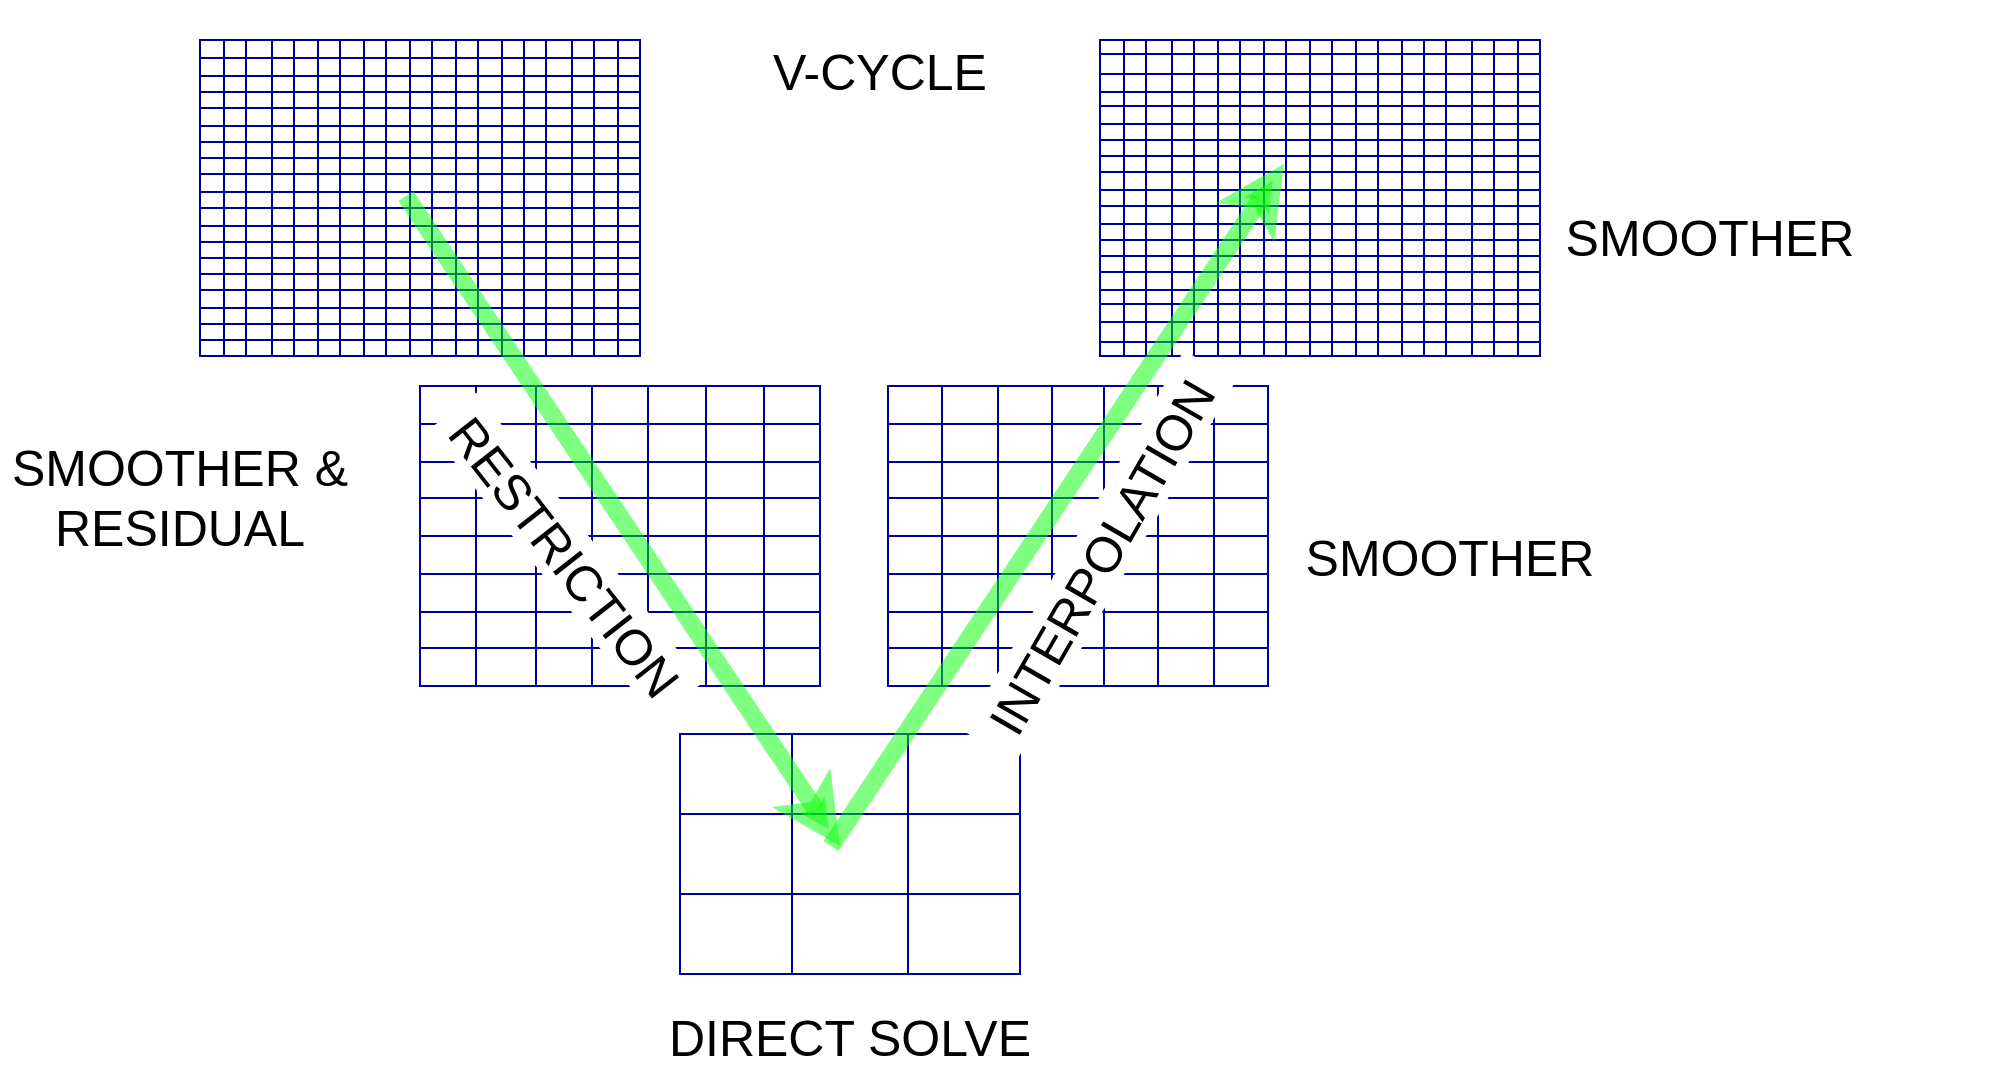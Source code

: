<mxfile version="28.0.6">
  <diagram name="Page-1" id="y1wSke91zot584rXoEmC">
    <mxGraphModel dx="1994" dy="1134" grid="1" gridSize="10" guides="1" tooltips="1" connect="1" arrows="1" fold="1" page="1" pageScale="1" pageWidth="850" pageHeight="1100" math="0" shadow="0">
      <root>
        <mxCell id="FdZap9J1cJgpkB1Ac7Wf-0" />
        <mxCell id="FdZap9J1cJgpkB1Ac7Wf-1" parent="FdZap9J1cJgpkB1Ac7Wf-0" />
        <mxCell id="5ukZ188rgUZvQSNtiXOV-0" value="" style="shape=table;startSize=0;container=1;collapsible=0;childLayout=tableLayout;fontSize=25;strokeColor=light-dark(#000099,#FACEFF);direction=north;flipV=1;flipH=1;" parent="FdZap9J1cJgpkB1Ac7Wf-1" vertex="1">
          <mxGeometry x="400" y="247" width="220" height="158" as="geometry" />
        </mxCell>
        <mxCell id="5ukZ188rgUZvQSNtiXOV-100" style="shape=tableRow;horizontal=0;startSize=0;swimlaneHead=0;swimlaneBody=0;strokeColor=light-dark(#004C99,#FACEFF);top=0;left=0;bottom=0;right=0;collapsible=0;dropTarget=0;fillColor=none;points=[[0,0.5],[1,0.5]];portConstraint=eastwest;fontSize=25;" parent="5ukZ188rgUZvQSNtiXOV-0" vertex="1">
          <mxGeometry width="220" height="9" as="geometry" />
        </mxCell>
        <mxCell id="5ukZ188rgUZvQSNtiXOV-101" style="shape=partialRectangle;html=1;whiteSpace=wrap;connectable=0;strokeColor=light-dark(#004C99,#FACEFF);overflow=hidden;fillColor=none;top=0;left=0;bottom=0;right=0;pointerEvents=1;fontSize=25;" parent="5ukZ188rgUZvQSNtiXOV-100" vertex="1">
          <mxGeometry width="12" height="9" as="geometry">
            <mxRectangle width="12" height="9" as="alternateBounds" />
          </mxGeometry>
        </mxCell>
        <mxCell id="5ukZ188rgUZvQSNtiXOV-102" style="shape=partialRectangle;html=1;whiteSpace=wrap;connectable=0;strokeColor=light-dark(#004C99,#FACEFF);overflow=hidden;fillColor=none;top=0;left=0;bottom=0;right=0;pointerEvents=1;fontSize=25;" parent="5ukZ188rgUZvQSNtiXOV-100" vertex="1">
          <mxGeometry x="12" width="11" height="9" as="geometry">
            <mxRectangle width="11" height="9" as="alternateBounds" />
          </mxGeometry>
        </mxCell>
        <mxCell id="5ukZ188rgUZvQSNtiXOV-103" style="shape=partialRectangle;html=1;whiteSpace=wrap;connectable=0;strokeColor=light-dark(#004C99,#FACEFF);overflow=hidden;fillColor=none;top=0;left=0;bottom=0;right=0;pointerEvents=1;fontSize=25;" parent="5ukZ188rgUZvQSNtiXOV-100" vertex="1">
          <mxGeometry x="23" width="13" height="9" as="geometry">
            <mxRectangle width="13" height="9" as="alternateBounds" />
          </mxGeometry>
        </mxCell>
        <mxCell id="5ukZ188rgUZvQSNtiXOV-104" style="shape=partialRectangle;html=1;whiteSpace=wrap;connectable=0;strokeColor=light-dark(#004C99,#FACEFF);overflow=hidden;fillColor=none;top=0;left=0;bottom=0;right=0;pointerEvents=1;fontSize=25;" parent="5ukZ188rgUZvQSNtiXOV-100" vertex="1">
          <mxGeometry x="36" width="11" height="9" as="geometry">
            <mxRectangle width="11" height="9" as="alternateBounds" />
          </mxGeometry>
        </mxCell>
        <mxCell id="5ukZ188rgUZvQSNtiXOV-105" style="shape=partialRectangle;html=1;whiteSpace=wrap;connectable=0;strokeColor=light-dark(#004C99,#FACEFF);overflow=hidden;fillColor=none;top=0;left=0;bottom=0;right=0;pointerEvents=1;fontSize=25;" parent="5ukZ188rgUZvQSNtiXOV-100" vertex="1">
          <mxGeometry x="47" width="12" height="9" as="geometry">
            <mxRectangle width="12" height="9" as="alternateBounds" />
          </mxGeometry>
        </mxCell>
        <mxCell id="5ukZ188rgUZvQSNtiXOV-106" style="shape=partialRectangle;html=1;whiteSpace=wrap;connectable=0;strokeColor=light-dark(#004C99,#FACEFF);overflow=hidden;fillColor=none;top=0;left=0;bottom=0;right=0;pointerEvents=1;fontSize=25;" parent="5ukZ188rgUZvQSNtiXOV-100" vertex="1">
          <mxGeometry x="59" width="11" height="9" as="geometry">
            <mxRectangle width="11" height="9" as="alternateBounds" />
          </mxGeometry>
        </mxCell>
        <mxCell id="5ukZ188rgUZvQSNtiXOV-107" style="shape=partialRectangle;html=1;whiteSpace=wrap;connectable=0;strokeColor=light-dark(#004C99,#FACEFF);overflow=hidden;fillColor=none;top=0;left=0;bottom=0;right=0;pointerEvents=1;fontSize=25;" parent="5ukZ188rgUZvQSNtiXOV-100" vertex="1">
          <mxGeometry x="70" width="12" height="9" as="geometry">
            <mxRectangle width="12" height="9" as="alternateBounds" />
          </mxGeometry>
        </mxCell>
        <mxCell id="5ukZ188rgUZvQSNtiXOV-108" style="shape=partialRectangle;html=1;whiteSpace=wrap;connectable=0;strokeColor=light-dark(#004C99,#FACEFF);overflow=hidden;fillColor=none;top=0;left=0;bottom=0;right=0;pointerEvents=1;fontSize=25;" parent="5ukZ188rgUZvQSNtiXOV-100" vertex="1">
          <mxGeometry x="82" width="11" height="9" as="geometry">
            <mxRectangle width="11" height="9" as="alternateBounds" />
          </mxGeometry>
        </mxCell>
        <mxCell id="5ukZ188rgUZvQSNtiXOV-147" style="shape=partialRectangle;html=1;whiteSpace=wrap;connectable=0;strokeColor=light-dark(#004C99,#FACEFF);overflow=hidden;fillColor=none;top=0;left=0;bottom=0;right=0;pointerEvents=1;fontSize=25;" parent="5ukZ188rgUZvQSNtiXOV-100" vertex="1">
          <mxGeometry x="93" width="12" height="9" as="geometry">
            <mxRectangle width="12" height="9" as="alternateBounds" />
          </mxGeometry>
        </mxCell>
        <mxCell id="5ukZ188rgUZvQSNtiXOV-162" style="shape=partialRectangle;html=1;whiteSpace=wrap;connectable=0;strokeColor=light-dark(#004C99,#FACEFF);overflow=hidden;fillColor=none;top=0;left=0;bottom=0;right=0;pointerEvents=1;fontSize=25;" parent="5ukZ188rgUZvQSNtiXOV-100" vertex="1">
          <mxGeometry x="105" width="11" height="9" as="geometry">
            <mxRectangle width="11" height="9" as="alternateBounds" />
          </mxGeometry>
        </mxCell>
        <mxCell id="5ukZ188rgUZvQSNtiXOV-177" style="shape=partialRectangle;html=1;whiteSpace=wrap;connectable=0;strokeColor=light-dark(#004C99,#FACEFF);overflow=hidden;fillColor=none;top=0;left=0;bottom=0;right=0;pointerEvents=1;fontSize=25;" parent="5ukZ188rgUZvQSNtiXOV-100" vertex="1">
          <mxGeometry x="116" width="12" height="9" as="geometry">
            <mxRectangle width="12" height="9" as="alternateBounds" />
          </mxGeometry>
        </mxCell>
        <mxCell id="5ukZ188rgUZvQSNtiXOV-192" style="shape=partialRectangle;html=1;whiteSpace=wrap;connectable=0;strokeColor=light-dark(#004C99,#FACEFF);overflow=hidden;fillColor=none;top=0;left=0;bottom=0;right=0;pointerEvents=1;fontSize=25;" parent="5ukZ188rgUZvQSNtiXOV-100" vertex="1">
          <mxGeometry x="128" width="11" height="9" as="geometry">
            <mxRectangle width="11" height="9" as="alternateBounds" />
          </mxGeometry>
        </mxCell>
        <mxCell id="5ukZ188rgUZvQSNtiXOV-207" style="shape=partialRectangle;html=1;whiteSpace=wrap;connectable=0;strokeColor=light-dark(#004C99,#FACEFF);overflow=hidden;fillColor=none;top=0;left=0;bottom=0;right=0;pointerEvents=1;fontSize=25;" parent="5ukZ188rgUZvQSNtiXOV-100" vertex="1">
          <mxGeometry x="139" width="12" height="9" as="geometry">
            <mxRectangle width="12" height="9" as="alternateBounds" />
          </mxGeometry>
        </mxCell>
        <mxCell id="5ukZ188rgUZvQSNtiXOV-222" style="shape=partialRectangle;html=1;whiteSpace=wrap;connectable=0;strokeColor=light-dark(#004C99,#FACEFF);overflow=hidden;fillColor=none;top=0;left=0;bottom=0;right=0;pointerEvents=1;fontSize=25;" parent="5ukZ188rgUZvQSNtiXOV-100" vertex="1">
          <mxGeometry x="151" width="11" height="9" as="geometry">
            <mxRectangle width="11" height="9" as="alternateBounds" />
          </mxGeometry>
        </mxCell>
        <mxCell id="5ukZ188rgUZvQSNtiXOV-237" style="shape=partialRectangle;html=1;whiteSpace=wrap;connectable=0;strokeColor=light-dark(#004C99,#FACEFF);overflow=hidden;fillColor=none;top=0;left=0;bottom=0;right=0;pointerEvents=1;fontSize=25;" parent="5ukZ188rgUZvQSNtiXOV-100" vertex="1">
          <mxGeometry x="162" width="11" height="9" as="geometry">
            <mxRectangle width="11" height="9" as="alternateBounds" />
          </mxGeometry>
        </mxCell>
        <mxCell id="5ukZ188rgUZvQSNtiXOV-252" style="shape=partialRectangle;html=1;whiteSpace=wrap;connectable=0;strokeColor=light-dark(#004C99,#FACEFF);overflow=hidden;fillColor=none;top=0;left=0;bottom=0;right=0;pointerEvents=1;fontSize=25;" parent="5ukZ188rgUZvQSNtiXOV-100" vertex="1">
          <mxGeometry x="173" width="13" height="9" as="geometry">
            <mxRectangle width="13" height="9" as="alternateBounds" />
          </mxGeometry>
        </mxCell>
        <mxCell id="5ukZ188rgUZvQSNtiXOV-267" style="shape=partialRectangle;html=1;whiteSpace=wrap;connectable=0;strokeColor=light-dark(#004C99,#FACEFF);overflow=hidden;fillColor=none;top=0;left=0;bottom=0;right=0;pointerEvents=1;fontSize=25;" parent="5ukZ188rgUZvQSNtiXOV-100" vertex="1">
          <mxGeometry x="186" width="11" height="9" as="geometry">
            <mxRectangle width="11" height="9" as="alternateBounds" />
          </mxGeometry>
        </mxCell>
        <mxCell id="5ukZ188rgUZvQSNtiXOV-282" style="shape=partialRectangle;html=1;whiteSpace=wrap;connectable=0;strokeColor=light-dark(#004C99,#FACEFF);overflow=hidden;fillColor=none;top=0;left=0;bottom=0;right=0;pointerEvents=1;fontSize=25;" parent="5ukZ188rgUZvQSNtiXOV-100" vertex="1">
          <mxGeometry x="197" width="12" height="9" as="geometry">
            <mxRectangle width="12" height="9" as="alternateBounds" />
          </mxGeometry>
        </mxCell>
        <mxCell id="5ukZ188rgUZvQSNtiXOV-297" style="shape=partialRectangle;html=1;whiteSpace=wrap;connectable=0;strokeColor=light-dark(#004C99,#FACEFF);overflow=hidden;fillColor=none;top=0;left=0;bottom=0;right=0;pointerEvents=1;fontSize=25;" parent="5ukZ188rgUZvQSNtiXOV-100" vertex="1">
          <mxGeometry x="209" width="11" height="9" as="geometry">
            <mxRectangle width="11" height="9" as="alternateBounds" />
          </mxGeometry>
        </mxCell>
        <mxCell id="5ukZ188rgUZvQSNtiXOV-118" style="shape=tableRow;horizontal=0;startSize=0;swimlaneHead=0;swimlaneBody=0;strokeColor=light-dark(#004C99,#FACEFF);top=0;left=0;bottom=0;right=0;collapsible=0;dropTarget=0;fillColor=none;points=[[0,0.5],[1,0.5]];portConstraint=eastwest;fontSize=25;" parent="5ukZ188rgUZvQSNtiXOV-0" vertex="1">
          <mxGeometry y="9" width="220" height="9" as="geometry" />
        </mxCell>
        <mxCell id="5ukZ188rgUZvQSNtiXOV-119" style="shape=partialRectangle;html=1;whiteSpace=wrap;connectable=0;strokeColor=light-dark(#004C99,#FACEFF);overflow=hidden;fillColor=none;top=0;left=0;bottom=0;right=0;pointerEvents=1;fontSize=25;" parent="5ukZ188rgUZvQSNtiXOV-118" vertex="1">
          <mxGeometry width="12" height="9" as="geometry">
            <mxRectangle width="12" height="9" as="alternateBounds" />
          </mxGeometry>
        </mxCell>
        <mxCell id="5ukZ188rgUZvQSNtiXOV-120" style="shape=partialRectangle;html=1;whiteSpace=wrap;connectable=0;strokeColor=light-dark(#004C99,#FACEFF);overflow=hidden;fillColor=none;top=0;left=0;bottom=0;right=0;pointerEvents=1;fontSize=25;" parent="5ukZ188rgUZvQSNtiXOV-118" vertex="1">
          <mxGeometry x="12" width="11" height="9" as="geometry">
            <mxRectangle width="11" height="9" as="alternateBounds" />
          </mxGeometry>
        </mxCell>
        <mxCell id="5ukZ188rgUZvQSNtiXOV-121" style="shape=partialRectangle;html=1;whiteSpace=wrap;connectable=0;strokeColor=light-dark(#004C99,#FACEFF);overflow=hidden;fillColor=none;top=0;left=0;bottom=0;right=0;pointerEvents=1;fontSize=25;" parent="5ukZ188rgUZvQSNtiXOV-118" vertex="1">
          <mxGeometry x="23" width="13" height="9" as="geometry">
            <mxRectangle width="13" height="9" as="alternateBounds" />
          </mxGeometry>
        </mxCell>
        <mxCell id="5ukZ188rgUZvQSNtiXOV-122" style="shape=partialRectangle;html=1;whiteSpace=wrap;connectable=0;strokeColor=light-dark(#004C99,#FACEFF);overflow=hidden;fillColor=none;top=0;left=0;bottom=0;right=0;pointerEvents=1;fontSize=25;" parent="5ukZ188rgUZvQSNtiXOV-118" vertex="1">
          <mxGeometry x="36" width="11" height="9" as="geometry">
            <mxRectangle width="11" height="9" as="alternateBounds" />
          </mxGeometry>
        </mxCell>
        <mxCell id="5ukZ188rgUZvQSNtiXOV-123" style="shape=partialRectangle;html=1;whiteSpace=wrap;connectable=0;strokeColor=light-dark(#004C99,#FACEFF);overflow=hidden;fillColor=none;top=0;left=0;bottom=0;right=0;pointerEvents=1;fontSize=25;" parent="5ukZ188rgUZvQSNtiXOV-118" vertex="1">
          <mxGeometry x="47" width="12" height="9" as="geometry">
            <mxRectangle width="12" height="9" as="alternateBounds" />
          </mxGeometry>
        </mxCell>
        <mxCell id="5ukZ188rgUZvQSNtiXOV-124" style="shape=partialRectangle;html=1;whiteSpace=wrap;connectable=0;strokeColor=light-dark(#004C99,#FACEFF);overflow=hidden;fillColor=none;top=0;left=0;bottom=0;right=0;pointerEvents=1;fontSize=25;" parent="5ukZ188rgUZvQSNtiXOV-118" vertex="1">
          <mxGeometry x="59" width="11" height="9" as="geometry">
            <mxRectangle width="11" height="9" as="alternateBounds" />
          </mxGeometry>
        </mxCell>
        <mxCell id="5ukZ188rgUZvQSNtiXOV-125" style="shape=partialRectangle;html=1;whiteSpace=wrap;connectable=0;strokeColor=light-dark(#004C99,#FACEFF);overflow=hidden;fillColor=none;top=0;left=0;bottom=0;right=0;pointerEvents=1;fontSize=25;" parent="5ukZ188rgUZvQSNtiXOV-118" vertex="1">
          <mxGeometry x="70" width="12" height="9" as="geometry">
            <mxRectangle width="12" height="9" as="alternateBounds" />
          </mxGeometry>
        </mxCell>
        <mxCell id="5ukZ188rgUZvQSNtiXOV-126" style="shape=partialRectangle;html=1;whiteSpace=wrap;connectable=0;strokeColor=light-dark(#004C99,#FACEFF);overflow=hidden;fillColor=none;top=0;left=0;bottom=0;right=0;pointerEvents=1;fontSize=25;" parent="5ukZ188rgUZvQSNtiXOV-118" vertex="1">
          <mxGeometry x="82" width="11" height="9" as="geometry">
            <mxRectangle width="11" height="9" as="alternateBounds" />
          </mxGeometry>
        </mxCell>
        <mxCell id="5ukZ188rgUZvQSNtiXOV-149" style="shape=partialRectangle;html=1;whiteSpace=wrap;connectable=0;strokeColor=light-dark(#004C99,#FACEFF);overflow=hidden;fillColor=none;top=0;left=0;bottom=0;right=0;pointerEvents=1;fontSize=25;" parent="5ukZ188rgUZvQSNtiXOV-118" vertex="1">
          <mxGeometry x="93" width="12" height="9" as="geometry">
            <mxRectangle width="12" height="9" as="alternateBounds" />
          </mxGeometry>
        </mxCell>
        <mxCell id="5ukZ188rgUZvQSNtiXOV-164" style="shape=partialRectangle;html=1;whiteSpace=wrap;connectable=0;strokeColor=light-dark(#004C99,#FACEFF);overflow=hidden;fillColor=none;top=0;left=0;bottom=0;right=0;pointerEvents=1;fontSize=25;" parent="5ukZ188rgUZvQSNtiXOV-118" vertex="1">
          <mxGeometry x="105" width="11" height="9" as="geometry">
            <mxRectangle width="11" height="9" as="alternateBounds" />
          </mxGeometry>
        </mxCell>
        <mxCell id="5ukZ188rgUZvQSNtiXOV-179" style="shape=partialRectangle;html=1;whiteSpace=wrap;connectable=0;strokeColor=light-dark(#004C99,#FACEFF);overflow=hidden;fillColor=none;top=0;left=0;bottom=0;right=0;pointerEvents=1;fontSize=25;" parent="5ukZ188rgUZvQSNtiXOV-118" vertex="1">
          <mxGeometry x="116" width="12" height="9" as="geometry">
            <mxRectangle width="12" height="9" as="alternateBounds" />
          </mxGeometry>
        </mxCell>
        <mxCell id="5ukZ188rgUZvQSNtiXOV-194" style="shape=partialRectangle;html=1;whiteSpace=wrap;connectable=0;strokeColor=light-dark(#004C99,#FACEFF);overflow=hidden;fillColor=none;top=0;left=0;bottom=0;right=0;pointerEvents=1;fontSize=25;" parent="5ukZ188rgUZvQSNtiXOV-118" vertex="1">
          <mxGeometry x="128" width="11" height="9" as="geometry">
            <mxRectangle width="11" height="9" as="alternateBounds" />
          </mxGeometry>
        </mxCell>
        <mxCell id="5ukZ188rgUZvQSNtiXOV-209" style="shape=partialRectangle;html=1;whiteSpace=wrap;connectable=0;strokeColor=light-dark(#004C99,#FACEFF);overflow=hidden;fillColor=none;top=0;left=0;bottom=0;right=0;pointerEvents=1;fontSize=25;" parent="5ukZ188rgUZvQSNtiXOV-118" vertex="1">
          <mxGeometry x="139" width="12" height="9" as="geometry">
            <mxRectangle width="12" height="9" as="alternateBounds" />
          </mxGeometry>
        </mxCell>
        <mxCell id="5ukZ188rgUZvQSNtiXOV-224" style="shape=partialRectangle;html=1;whiteSpace=wrap;connectable=0;strokeColor=light-dark(#004C99,#FACEFF);overflow=hidden;fillColor=none;top=0;left=0;bottom=0;right=0;pointerEvents=1;fontSize=25;" parent="5ukZ188rgUZvQSNtiXOV-118" vertex="1">
          <mxGeometry x="151" width="11" height="9" as="geometry">
            <mxRectangle width="11" height="9" as="alternateBounds" />
          </mxGeometry>
        </mxCell>
        <mxCell id="5ukZ188rgUZvQSNtiXOV-239" style="shape=partialRectangle;html=1;whiteSpace=wrap;connectable=0;strokeColor=light-dark(#004C99,#FACEFF);overflow=hidden;fillColor=none;top=0;left=0;bottom=0;right=0;pointerEvents=1;fontSize=25;" parent="5ukZ188rgUZvQSNtiXOV-118" vertex="1">
          <mxGeometry x="162" width="11" height="9" as="geometry">
            <mxRectangle width="11" height="9" as="alternateBounds" />
          </mxGeometry>
        </mxCell>
        <mxCell id="5ukZ188rgUZvQSNtiXOV-254" style="shape=partialRectangle;html=1;whiteSpace=wrap;connectable=0;strokeColor=light-dark(#004C99,#FACEFF);overflow=hidden;fillColor=none;top=0;left=0;bottom=0;right=0;pointerEvents=1;fontSize=25;" parent="5ukZ188rgUZvQSNtiXOV-118" vertex="1">
          <mxGeometry x="173" width="13" height="9" as="geometry">
            <mxRectangle width="13" height="9" as="alternateBounds" />
          </mxGeometry>
        </mxCell>
        <mxCell id="5ukZ188rgUZvQSNtiXOV-269" style="shape=partialRectangle;html=1;whiteSpace=wrap;connectable=0;strokeColor=light-dark(#004C99,#FACEFF);overflow=hidden;fillColor=none;top=0;left=0;bottom=0;right=0;pointerEvents=1;fontSize=25;" parent="5ukZ188rgUZvQSNtiXOV-118" vertex="1">
          <mxGeometry x="186" width="11" height="9" as="geometry">
            <mxRectangle width="11" height="9" as="alternateBounds" />
          </mxGeometry>
        </mxCell>
        <mxCell id="5ukZ188rgUZvQSNtiXOV-284" style="shape=partialRectangle;html=1;whiteSpace=wrap;connectable=0;strokeColor=light-dark(#004C99,#FACEFF);overflow=hidden;fillColor=none;top=0;left=0;bottom=0;right=0;pointerEvents=1;fontSize=25;" parent="5ukZ188rgUZvQSNtiXOV-118" vertex="1">
          <mxGeometry x="197" width="12" height="9" as="geometry">
            <mxRectangle width="12" height="9" as="alternateBounds" />
          </mxGeometry>
        </mxCell>
        <mxCell id="5ukZ188rgUZvQSNtiXOV-299" style="shape=partialRectangle;html=1;whiteSpace=wrap;connectable=0;strokeColor=light-dark(#004C99,#FACEFF);overflow=hidden;fillColor=none;top=0;left=0;bottom=0;right=0;pointerEvents=1;fontSize=25;" parent="5ukZ188rgUZvQSNtiXOV-118" vertex="1">
          <mxGeometry x="209" width="11" height="9" as="geometry">
            <mxRectangle width="11" height="9" as="alternateBounds" />
          </mxGeometry>
        </mxCell>
        <mxCell id="5ukZ188rgUZvQSNtiXOV-55" style="shape=tableRow;horizontal=0;startSize=0;swimlaneHead=0;swimlaneBody=0;strokeColor=light-dark(#004C99,#FACEFF);top=0;left=0;bottom=0;right=0;collapsible=0;dropTarget=0;fillColor=none;points=[[0,0.5],[1,0.5]];portConstraint=eastwest;fontSize=25;" parent="5ukZ188rgUZvQSNtiXOV-0" vertex="1">
          <mxGeometry y="18" width="220" height="8" as="geometry" />
        </mxCell>
        <mxCell id="5ukZ188rgUZvQSNtiXOV-56" style="shape=partialRectangle;html=1;whiteSpace=wrap;connectable=0;strokeColor=light-dark(#004C99,#FACEFF);overflow=hidden;fillColor=none;top=0;left=0;bottom=0;right=0;pointerEvents=1;fontSize=25;" parent="5ukZ188rgUZvQSNtiXOV-55" vertex="1">
          <mxGeometry width="12" height="8" as="geometry">
            <mxRectangle width="12" height="8" as="alternateBounds" />
          </mxGeometry>
        </mxCell>
        <mxCell id="5ukZ188rgUZvQSNtiXOV-57" style="shape=partialRectangle;html=1;whiteSpace=wrap;connectable=0;strokeColor=light-dark(#004C99,#FACEFF);overflow=hidden;fillColor=none;top=0;left=0;bottom=0;right=0;pointerEvents=1;fontSize=25;" parent="5ukZ188rgUZvQSNtiXOV-55" vertex="1">
          <mxGeometry x="12" width="11" height="8" as="geometry">
            <mxRectangle width="11" height="8" as="alternateBounds" />
          </mxGeometry>
        </mxCell>
        <mxCell id="5ukZ188rgUZvQSNtiXOV-58" style="shape=partialRectangle;html=1;whiteSpace=wrap;connectable=0;strokeColor=light-dark(#004C99,#FACEFF);overflow=hidden;fillColor=none;top=0;left=0;bottom=0;right=0;pointerEvents=1;fontSize=25;" parent="5ukZ188rgUZvQSNtiXOV-55" vertex="1">
          <mxGeometry x="23" width="13" height="8" as="geometry">
            <mxRectangle width="13" height="8" as="alternateBounds" />
          </mxGeometry>
        </mxCell>
        <mxCell id="5ukZ188rgUZvQSNtiXOV-59" style="shape=partialRectangle;html=1;whiteSpace=wrap;connectable=0;strokeColor=light-dark(#004C99,#FACEFF);overflow=hidden;fillColor=none;top=0;left=0;bottom=0;right=0;pointerEvents=1;fontSize=25;" parent="5ukZ188rgUZvQSNtiXOV-55" vertex="1">
          <mxGeometry x="36" width="11" height="8" as="geometry">
            <mxRectangle width="11" height="8" as="alternateBounds" />
          </mxGeometry>
        </mxCell>
        <mxCell id="5ukZ188rgUZvQSNtiXOV-60" style="shape=partialRectangle;html=1;whiteSpace=wrap;connectable=0;strokeColor=light-dark(#004C99,#FACEFF);overflow=hidden;fillColor=none;top=0;left=0;bottom=0;right=0;pointerEvents=1;fontSize=25;" parent="5ukZ188rgUZvQSNtiXOV-55" vertex="1">
          <mxGeometry x="47" width="12" height="8" as="geometry">
            <mxRectangle width="12" height="8" as="alternateBounds" />
          </mxGeometry>
        </mxCell>
        <mxCell id="5ukZ188rgUZvQSNtiXOV-61" style="shape=partialRectangle;html=1;whiteSpace=wrap;connectable=0;strokeColor=light-dark(#004C99,#FACEFF);overflow=hidden;fillColor=none;top=0;left=0;bottom=0;right=0;pointerEvents=1;fontSize=25;" parent="5ukZ188rgUZvQSNtiXOV-55" vertex="1">
          <mxGeometry x="59" width="11" height="8" as="geometry">
            <mxRectangle width="11" height="8" as="alternateBounds" />
          </mxGeometry>
        </mxCell>
        <mxCell id="5ukZ188rgUZvQSNtiXOV-62" style="shape=partialRectangle;html=1;whiteSpace=wrap;connectable=0;strokeColor=light-dark(#004C99,#FACEFF);overflow=hidden;fillColor=none;top=0;left=0;bottom=0;right=0;pointerEvents=1;fontSize=25;" parent="5ukZ188rgUZvQSNtiXOV-55" vertex="1">
          <mxGeometry x="70" width="12" height="8" as="geometry">
            <mxRectangle width="12" height="8" as="alternateBounds" />
          </mxGeometry>
        </mxCell>
        <mxCell id="5ukZ188rgUZvQSNtiXOV-63" style="shape=partialRectangle;html=1;whiteSpace=wrap;connectable=0;strokeColor=light-dark(#004C99,#FACEFF);overflow=hidden;fillColor=none;top=0;left=0;bottom=0;right=0;pointerEvents=1;fontSize=25;" parent="5ukZ188rgUZvQSNtiXOV-55" vertex="1">
          <mxGeometry x="82" width="11" height="8" as="geometry">
            <mxRectangle width="11" height="8" as="alternateBounds" />
          </mxGeometry>
        </mxCell>
        <mxCell id="5ukZ188rgUZvQSNtiXOV-142" style="shape=partialRectangle;html=1;whiteSpace=wrap;connectable=0;strokeColor=light-dark(#004C99,#FACEFF);overflow=hidden;fillColor=none;top=0;left=0;bottom=0;right=0;pointerEvents=1;fontSize=25;" parent="5ukZ188rgUZvQSNtiXOV-55" vertex="1">
          <mxGeometry x="93" width="12" height="8" as="geometry">
            <mxRectangle width="12" height="8" as="alternateBounds" />
          </mxGeometry>
        </mxCell>
        <mxCell id="5ukZ188rgUZvQSNtiXOV-157" style="shape=partialRectangle;html=1;whiteSpace=wrap;connectable=0;strokeColor=light-dark(#004C99,#FACEFF);overflow=hidden;fillColor=none;top=0;left=0;bottom=0;right=0;pointerEvents=1;fontSize=25;" parent="5ukZ188rgUZvQSNtiXOV-55" vertex="1">
          <mxGeometry x="105" width="11" height="8" as="geometry">
            <mxRectangle width="11" height="8" as="alternateBounds" />
          </mxGeometry>
        </mxCell>
        <mxCell id="5ukZ188rgUZvQSNtiXOV-172" style="shape=partialRectangle;html=1;whiteSpace=wrap;connectable=0;strokeColor=light-dark(#004C99,#FACEFF);overflow=hidden;fillColor=none;top=0;left=0;bottom=0;right=0;pointerEvents=1;fontSize=25;" parent="5ukZ188rgUZvQSNtiXOV-55" vertex="1">
          <mxGeometry x="116" width="12" height="8" as="geometry">
            <mxRectangle width="12" height="8" as="alternateBounds" />
          </mxGeometry>
        </mxCell>
        <mxCell id="5ukZ188rgUZvQSNtiXOV-187" style="shape=partialRectangle;html=1;whiteSpace=wrap;connectable=0;strokeColor=light-dark(#004C99,#FACEFF);overflow=hidden;fillColor=none;top=0;left=0;bottom=0;right=0;pointerEvents=1;fontSize=25;" parent="5ukZ188rgUZvQSNtiXOV-55" vertex="1">
          <mxGeometry x="128" width="11" height="8" as="geometry">
            <mxRectangle width="11" height="8" as="alternateBounds" />
          </mxGeometry>
        </mxCell>
        <mxCell id="5ukZ188rgUZvQSNtiXOV-202" style="shape=partialRectangle;html=1;whiteSpace=wrap;connectable=0;strokeColor=light-dark(#004C99,#FACEFF);overflow=hidden;fillColor=none;top=0;left=0;bottom=0;right=0;pointerEvents=1;fontSize=25;" parent="5ukZ188rgUZvQSNtiXOV-55" vertex="1">
          <mxGeometry x="139" width="12" height="8" as="geometry">
            <mxRectangle width="12" height="8" as="alternateBounds" />
          </mxGeometry>
        </mxCell>
        <mxCell id="5ukZ188rgUZvQSNtiXOV-217" style="shape=partialRectangle;html=1;whiteSpace=wrap;connectable=0;strokeColor=light-dark(#004C99,#FACEFF);overflow=hidden;fillColor=none;top=0;left=0;bottom=0;right=0;pointerEvents=1;fontSize=25;" parent="5ukZ188rgUZvQSNtiXOV-55" vertex="1">
          <mxGeometry x="151" width="11" height="8" as="geometry">
            <mxRectangle width="11" height="8" as="alternateBounds" />
          </mxGeometry>
        </mxCell>
        <mxCell id="5ukZ188rgUZvQSNtiXOV-232" style="shape=partialRectangle;html=1;whiteSpace=wrap;connectable=0;strokeColor=light-dark(#004C99,#FACEFF);overflow=hidden;fillColor=none;top=0;left=0;bottom=0;right=0;pointerEvents=1;fontSize=25;" parent="5ukZ188rgUZvQSNtiXOV-55" vertex="1">
          <mxGeometry x="162" width="11" height="8" as="geometry">
            <mxRectangle width="11" height="8" as="alternateBounds" />
          </mxGeometry>
        </mxCell>
        <mxCell id="5ukZ188rgUZvQSNtiXOV-247" style="shape=partialRectangle;html=1;whiteSpace=wrap;connectable=0;strokeColor=light-dark(#004C99,#FACEFF);overflow=hidden;fillColor=none;top=0;left=0;bottom=0;right=0;pointerEvents=1;fontSize=25;" parent="5ukZ188rgUZvQSNtiXOV-55" vertex="1">
          <mxGeometry x="173" width="13" height="8" as="geometry">
            <mxRectangle width="13" height="8" as="alternateBounds" />
          </mxGeometry>
        </mxCell>
        <mxCell id="5ukZ188rgUZvQSNtiXOV-262" style="shape=partialRectangle;html=1;whiteSpace=wrap;connectable=0;strokeColor=light-dark(#004C99,#FACEFF);overflow=hidden;fillColor=none;top=0;left=0;bottom=0;right=0;pointerEvents=1;fontSize=25;" parent="5ukZ188rgUZvQSNtiXOV-55" vertex="1">
          <mxGeometry x="186" width="11" height="8" as="geometry">
            <mxRectangle width="11" height="8" as="alternateBounds" />
          </mxGeometry>
        </mxCell>
        <mxCell id="5ukZ188rgUZvQSNtiXOV-277" style="shape=partialRectangle;html=1;whiteSpace=wrap;connectable=0;strokeColor=light-dark(#004C99,#FACEFF);overflow=hidden;fillColor=none;top=0;left=0;bottom=0;right=0;pointerEvents=1;fontSize=25;" parent="5ukZ188rgUZvQSNtiXOV-55" vertex="1">
          <mxGeometry x="197" width="12" height="8" as="geometry">
            <mxRectangle width="12" height="8" as="alternateBounds" />
          </mxGeometry>
        </mxCell>
        <mxCell id="5ukZ188rgUZvQSNtiXOV-292" style="shape=partialRectangle;html=1;whiteSpace=wrap;connectable=0;strokeColor=light-dark(#004C99,#FACEFF);overflow=hidden;fillColor=none;top=0;left=0;bottom=0;right=0;pointerEvents=1;fontSize=25;" parent="5ukZ188rgUZvQSNtiXOV-55" vertex="1">
          <mxGeometry x="209" width="11" height="8" as="geometry">
            <mxRectangle width="11" height="8" as="alternateBounds" />
          </mxGeometry>
        </mxCell>
        <mxCell id="5ukZ188rgUZvQSNtiXOV-1" value="" style="shape=tableRow;horizontal=0;startSize=0;swimlaneHead=0;swimlaneBody=0;strokeColor=light-dark(#004C99,#FACEFF);top=0;left=0;bottom=0;right=0;collapsible=0;dropTarget=0;fillColor=none;points=[[0,0.5],[1,0.5]];portConstraint=eastwest;fontSize=25;" parent="5ukZ188rgUZvQSNtiXOV-0" vertex="1">
          <mxGeometry y="26" width="220" height="8" as="geometry" />
        </mxCell>
        <mxCell id="5ukZ188rgUZvQSNtiXOV-25" style="shape=partialRectangle;html=1;whiteSpace=wrap;connectable=0;strokeColor=light-dark(#004C99,#FACEFF);overflow=hidden;fillColor=none;top=0;left=0;bottom=0;right=0;pointerEvents=1;fontSize=25;" parent="5ukZ188rgUZvQSNtiXOV-1" vertex="1">
          <mxGeometry width="12" height="8" as="geometry">
            <mxRectangle width="12" height="8" as="alternateBounds" />
          </mxGeometry>
        </mxCell>
        <mxCell id="5ukZ188rgUZvQSNtiXOV-22" style="shape=partialRectangle;html=1;whiteSpace=wrap;connectable=0;strokeColor=light-dark(#004C99,#FACEFF);overflow=hidden;fillColor=none;top=0;left=0;bottom=0;right=0;pointerEvents=1;fontSize=25;" parent="5ukZ188rgUZvQSNtiXOV-1" vertex="1">
          <mxGeometry x="12" width="11" height="8" as="geometry">
            <mxRectangle width="11" height="8" as="alternateBounds" />
          </mxGeometry>
        </mxCell>
        <mxCell id="5ukZ188rgUZvQSNtiXOV-19" style="shape=partialRectangle;html=1;whiteSpace=wrap;connectable=0;strokeColor=light-dark(#004C99,#FACEFF);overflow=hidden;fillColor=none;top=0;left=0;bottom=0;right=0;pointerEvents=1;fontSize=25;" parent="5ukZ188rgUZvQSNtiXOV-1" vertex="1">
          <mxGeometry x="23" width="13" height="8" as="geometry">
            <mxRectangle width="13" height="8" as="alternateBounds" />
          </mxGeometry>
        </mxCell>
        <mxCell id="5ukZ188rgUZvQSNtiXOV-16" style="shape=partialRectangle;html=1;whiteSpace=wrap;connectable=0;strokeColor=light-dark(#004C99,#FACEFF);overflow=hidden;fillColor=none;top=0;left=0;bottom=0;right=0;pointerEvents=1;fontSize=25;" parent="5ukZ188rgUZvQSNtiXOV-1" vertex="1">
          <mxGeometry x="36" width="11" height="8" as="geometry">
            <mxRectangle width="11" height="8" as="alternateBounds" />
          </mxGeometry>
        </mxCell>
        <mxCell id="5ukZ188rgUZvQSNtiXOV-13" style="shape=partialRectangle;html=1;whiteSpace=wrap;connectable=0;strokeColor=light-dark(#004C99,#FACEFF);overflow=hidden;fillColor=none;top=0;left=0;bottom=0;right=0;pointerEvents=1;fontSize=25;" parent="5ukZ188rgUZvQSNtiXOV-1" vertex="1">
          <mxGeometry x="47" width="12" height="8" as="geometry">
            <mxRectangle width="12" height="8" as="alternateBounds" />
          </mxGeometry>
        </mxCell>
        <mxCell id="5ukZ188rgUZvQSNtiXOV-2" value="&lt;div&gt;&lt;br&gt;&lt;/div&gt;&lt;div&gt;&lt;br&gt;&lt;/div&gt;&lt;div&gt;&lt;br&gt;&lt;/div&gt;" style="shape=partialRectangle;html=1;whiteSpace=wrap;connectable=0;strokeColor=light-dark(#004C99,#FACEFF);overflow=hidden;fillColor=none;top=0;left=0;bottom=0;right=0;pointerEvents=1;fontSize=25;" parent="5ukZ188rgUZvQSNtiXOV-1" vertex="1">
          <mxGeometry x="59" width="11" height="8" as="geometry">
            <mxRectangle width="11" height="8" as="alternateBounds" />
          </mxGeometry>
        </mxCell>
        <mxCell id="5ukZ188rgUZvQSNtiXOV-3" value="" style="shape=partialRectangle;html=1;whiteSpace=wrap;connectable=0;strokeColor=light-dark(#004C99,#FACEFF);overflow=hidden;fillColor=none;top=0;left=0;bottom=0;right=0;pointerEvents=1;fontSize=25;" parent="5ukZ188rgUZvQSNtiXOV-1" vertex="1">
          <mxGeometry x="70" width="12" height="8" as="geometry">
            <mxRectangle width="12" height="8" as="alternateBounds" />
          </mxGeometry>
        </mxCell>
        <mxCell id="5ukZ188rgUZvQSNtiXOV-4" value="" style="shape=partialRectangle;html=1;whiteSpace=wrap;connectable=0;strokeColor=light-dark(#004C99,#FACEFF);overflow=hidden;fillColor=none;top=0;left=0;bottom=0;right=0;pointerEvents=1;fontSize=25;" parent="5ukZ188rgUZvQSNtiXOV-1" vertex="1">
          <mxGeometry x="82" width="11" height="8" as="geometry">
            <mxRectangle width="11" height="8" as="alternateBounds" />
          </mxGeometry>
        </mxCell>
        <mxCell id="5ukZ188rgUZvQSNtiXOV-136" style="shape=partialRectangle;html=1;whiteSpace=wrap;connectable=0;strokeColor=light-dark(#004C99,#FACEFF);overflow=hidden;fillColor=none;top=0;left=0;bottom=0;right=0;pointerEvents=1;fontSize=25;" parent="5ukZ188rgUZvQSNtiXOV-1" vertex="1">
          <mxGeometry x="93" width="12" height="8" as="geometry">
            <mxRectangle width="12" height="8" as="alternateBounds" />
          </mxGeometry>
        </mxCell>
        <mxCell id="5ukZ188rgUZvQSNtiXOV-151" style="shape=partialRectangle;html=1;whiteSpace=wrap;connectable=0;strokeColor=light-dark(#004C99,#FACEFF);overflow=hidden;fillColor=none;top=0;left=0;bottom=0;right=0;pointerEvents=1;fontSize=25;" parent="5ukZ188rgUZvQSNtiXOV-1" vertex="1">
          <mxGeometry x="105" width="11" height="8" as="geometry">
            <mxRectangle width="11" height="8" as="alternateBounds" />
          </mxGeometry>
        </mxCell>
        <mxCell id="5ukZ188rgUZvQSNtiXOV-166" style="shape=partialRectangle;html=1;whiteSpace=wrap;connectable=0;strokeColor=light-dark(#004C99,#FACEFF);overflow=hidden;fillColor=none;top=0;left=0;bottom=0;right=0;pointerEvents=1;fontSize=25;" parent="5ukZ188rgUZvQSNtiXOV-1" vertex="1">
          <mxGeometry x="116" width="12" height="8" as="geometry">
            <mxRectangle width="12" height="8" as="alternateBounds" />
          </mxGeometry>
        </mxCell>
        <mxCell id="5ukZ188rgUZvQSNtiXOV-181" style="shape=partialRectangle;html=1;whiteSpace=wrap;connectable=0;strokeColor=light-dark(#004C99,#FACEFF);overflow=hidden;fillColor=none;top=0;left=0;bottom=0;right=0;pointerEvents=1;fontSize=25;" parent="5ukZ188rgUZvQSNtiXOV-1" vertex="1">
          <mxGeometry x="128" width="11" height="8" as="geometry">
            <mxRectangle width="11" height="8" as="alternateBounds" />
          </mxGeometry>
        </mxCell>
        <mxCell id="5ukZ188rgUZvQSNtiXOV-196" style="shape=partialRectangle;html=1;whiteSpace=wrap;connectable=0;strokeColor=light-dark(#004C99,#FACEFF);overflow=hidden;fillColor=none;top=0;left=0;bottom=0;right=0;pointerEvents=1;fontSize=25;" parent="5ukZ188rgUZvQSNtiXOV-1" vertex="1">
          <mxGeometry x="139" width="12" height="8" as="geometry">
            <mxRectangle width="12" height="8" as="alternateBounds" />
          </mxGeometry>
        </mxCell>
        <mxCell id="5ukZ188rgUZvQSNtiXOV-211" style="shape=partialRectangle;html=1;whiteSpace=wrap;connectable=0;strokeColor=light-dark(#004C99,#FACEFF);overflow=hidden;fillColor=none;top=0;left=0;bottom=0;right=0;pointerEvents=1;fontSize=25;" parent="5ukZ188rgUZvQSNtiXOV-1" vertex="1">
          <mxGeometry x="151" width="11" height="8" as="geometry">
            <mxRectangle width="11" height="8" as="alternateBounds" />
          </mxGeometry>
        </mxCell>
        <mxCell id="5ukZ188rgUZvQSNtiXOV-226" style="shape=partialRectangle;html=1;whiteSpace=wrap;connectable=0;strokeColor=light-dark(#004C99,#FACEFF);overflow=hidden;fillColor=none;top=0;left=0;bottom=0;right=0;pointerEvents=1;fontSize=25;" parent="5ukZ188rgUZvQSNtiXOV-1" vertex="1">
          <mxGeometry x="162" width="11" height="8" as="geometry">
            <mxRectangle width="11" height="8" as="alternateBounds" />
          </mxGeometry>
        </mxCell>
        <mxCell id="5ukZ188rgUZvQSNtiXOV-241" style="shape=partialRectangle;html=1;whiteSpace=wrap;connectable=0;strokeColor=light-dark(#004C99,#FACEFF);overflow=hidden;fillColor=none;top=0;left=0;bottom=0;right=0;pointerEvents=1;fontSize=25;" parent="5ukZ188rgUZvQSNtiXOV-1" vertex="1">
          <mxGeometry x="173" width="13" height="8" as="geometry">
            <mxRectangle width="13" height="8" as="alternateBounds" />
          </mxGeometry>
        </mxCell>
        <mxCell id="5ukZ188rgUZvQSNtiXOV-256" style="shape=partialRectangle;html=1;whiteSpace=wrap;connectable=0;strokeColor=light-dark(#004C99,#FACEFF);overflow=hidden;fillColor=none;top=0;left=0;bottom=0;right=0;pointerEvents=1;fontSize=25;" parent="5ukZ188rgUZvQSNtiXOV-1" vertex="1">
          <mxGeometry x="186" width="11" height="8" as="geometry">
            <mxRectangle width="11" height="8" as="alternateBounds" />
          </mxGeometry>
        </mxCell>
        <mxCell id="5ukZ188rgUZvQSNtiXOV-271" style="shape=partialRectangle;html=1;whiteSpace=wrap;connectable=0;strokeColor=light-dark(#004C99,#FACEFF);overflow=hidden;fillColor=none;top=0;left=0;bottom=0;right=0;pointerEvents=1;fontSize=25;" parent="5ukZ188rgUZvQSNtiXOV-1" vertex="1">
          <mxGeometry x="197" width="12" height="8" as="geometry">
            <mxRectangle width="12" height="8" as="alternateBounds" />
          </mxGeometry>
        </mxCell>
        <mxCell id="5ukZ188rgUZvQSNtiXOV-286" style="shape=partialRectangle;html=1;whiteSpace=wrap;connectable=0;strokeColor=light-dark(#004C99,#FACEFF);overflow=hidden;fillColor=none;top=0;left=0;bottom=0;right=0;pointerEvents=1;fontSize=25;" parent="5ukZ188rgUZvQSNtiXOV-1" vertex="1">
          <mxGeometry x="209" width="11" height="8" as="geometry">
            <mxRectangle width="11" height="8" as="alternateBounds" />
          </mxGeometry>
        </mxCell>
        <mxCell id="5ukZ188rgUZvQSNtiXOV-5" value="" style="shape=tableRow;horizontal=0;startSize=0;swimlaneHead=0;swimlaneBody=0;strokeColor=light-dark(#004C99,#FACEFF);top=0;left=0;bottom=0;right=0;collapsible=0;dropTarget=0;fillColor=none;points=[[0,0.5],[1,0.5]];portConstraint=eastwest;fontSize=25;" parent="5ukZ188rgUZvQSNtiXOV-0" vertex="1">
          <mxGeometry y="34" width="220" height="9" as="geometry" />
        </mxCell>
        <mxCell id="5ukZ188rgUZvQSNtiXOV-26" style="shape=partialRectangle;html=1;whiteSpace=wrap;connectable=0;strokeColor=light-dark(#004C99,#FACEFF);overflow=hidden;fillColor=none;top=0;left=0;bottom=0;right=0;pointerEvents=1;fontSize=25;" parent="5ukZ188rgUZvQSNtiXOV-5" vertex="1">
          <mxGeometry width="12" height="9" as="geometry">
            <mxRectangle width="12" height="9" as="alternateBounds" />
          </mxGeometry>
        </mxCell>
        <mxCell id="5ukZ188rgUZvQSNtiXOV-23" style="shape=partialRectangle;html=1;whiteSpace=wrap;connectable=0;strokeColor=light-dark(#004C99,#FACEFF);overflow=hidden;fillColor=none;top=0;left=0;bottom=0;right=0;pointerEvents=1;fontSize=25;" parent="5ukZ188rgUZvQSNtiXOV-5" vertex="1">
          <mxGeometry x="12" width="11" height="9" as="geometry">
            <mxRectangle width="11" height="9" as="alternateBounds" />
          </mxGeometry>
        </mxCell>
        <mxCell id="5ukZ188rgUZvQSNtiXOV-20" style="shape=partialRectangle;html=1;whiteSpace=wrap;connectable=0;strokeColor=light-dark(#004C99,#FACEFF);overflow=hidden;fillColor=none;top=0;left=0;bottom=0;right=0;pointerEvents=1;fontSize=25;" parent="5ukZ188rgUZvQSNtiXOV-5" vertex="1">
          <mxGeometry x="23" width="13" height="9" as="geometry">
            <mxRectangle width="13" height="9" as="alternateBounds" />
          </mxGeometry>
        </mxCell>
        <mxCell id="5ukZ188rgUZvQSNtiXOV-17" style="shape=partialRectangle;html=1;whiteSpace=wrap;connectable=0;strokeColor=light-dark(#004C99,#FACEFF);overflow=hidden;fillColor=none;top=0;left=0;bottom=0;right=0;pointerEvents=1;fontSize=25;" parent="5ukZ188rgUZvQSNtiXOV-5" vertex="1">
          <mxGeometry x="36" width="11" height="9" as="geometry">
            <mxRectangle width="11" height="9" as="alternateBounds" />
          </mxGeometry>
        </mxCell>
        <mxCell id="5ukZ188rgUZvQSNtiXOV-14" style="shape=partialRectangle;html=1;whiteSpace=wrap;connectable=0;strokeColor=light-dark(#004C99,#FACEFF);overflow=hidden;fillColor=none;top=0;left=0;bottom=0;right=0;pointerEvents=1;fontSize=25;" parent="5ukZ188rgUZvQSNtiXOV-5" vertex="1">
          <mxGeometry x="47" width="12" height="9" as="geometry">
            <mxRectangle width="12" height="9" as="alternateBounds" />
          </mxGeometry>
        </mxCell>
        <mxCell id="5ukZ188rgUZvQSNtiXOV-6" value="" style="shape=partialRectangle;html=1;whiteSpace=wrap;connectable=0;strokeColor=light-dark(#004C99,#FACEFF);overflow=hidden;fillColor=none;top=0;left=0;bottom=0;right=0;pointerEvents=1;fontSize=25;" parent="5ukZ188rgUZvQSNtiXOV-5" vertex="1">
          <mxGeometry x="59" width="11" height="9" as="geometry">
            <mxRectangle width="11" height="9" as="alternateBounds" />
          </mxGeometry>
        </mxCell>
        <mxCell id="5ukZ188rgUZvQSNtiXOV-7" value="" style="shape=partialRectangle;html=1;whiteSpace=wrap;connectable=0;strokeColor=light-dark(#004C99,#FACEFF);overflow=hidden;fillColor=none;top=0;left=0;bottom=0;right=0;pointerEvents=1;fontSize=25;" parent="5ukZ188rgUZvQSNtiXOV-5" vertex="1">
          <mxGeometry x="70" width="12" height="9" as="geometry">
            <mxRectangle width="12" height="9" as="alternateBounds" />
          </mxGeometry>
        </mxCell>
        <mxCell id="5ukZ188rgUZvQSNtiXOV-8" value="" style="shape=partialRectangle;html=1;whiteSpace=wrap;connectable=0;strokeColor=light-dark(#004C99,#FACEFF);overflow=hidden;fillColor=none;top=0;left=0;bottom=0;right=0;pointerEvents=1;fontSize=25;" parent="5ukZ188rgUZvQSNtiXOV-5" vertex="1">
          <mxGeometry x="82" width="11" height="9" as="geometry">
            <mxRectangle width="11" height="9" as="alternateBounds" />
          </mxGeometry>
        </mxCell>
        <mxCell id="5ukZ188rgUZvQSNtiXOV-137" style="shape=partialRectangle;html=1;whiteSpace=wrap;connectable=0;strokeColor=light-dark(#004C99,#FACEFF);overflow=hidden;fillColor=none;top=0;left=0;bottom=0;right=0;pointerEvents=1;fontSize=25;" parent="5ukZ188rgUZvQSNtiXOV-5" vertex="1">
          <mxGeometry x="93" width="12" height="9" as="geometry">
            <mxRectangle width="12" height="9" as="alternateBounds" />
          </mxGeometry>
        </mxCell>
        <mxCell id="5ukZ188rgUZvQSNtiXOV-152" style="shape=partialRectangle;html=1;whiteSpace=wrap;connectable=0;strokeColor=light-dark(#004C99,#FACEFF);overflow=hidden;fillColor=none;top=0;left=0;bottom=0;right=0;pointerEvents=1;fontSize=25;" parent="5ukZ188rgUZvQSNtiXOV-5" vertex="1">
          <mxGeometry x="105" width="11" height="9" as="geometry">
            <mxRectangle width="11" height="9" as="alternateBounds" />
          </mxGeometry>
        </mxCell>
        <mxCell id="5ukZ188rgUZvQSNtiXOV-167" style="shape=partialRectangle;html=1;whiteSpace=wrap;connectable=0;strokeColor=light-dark(#004C99,#FACEFF);overflow=hidden;fillColor=none;top=0;left=0;bottom=0;right=0;pointerEvents=1;fontSize=25;" parent="5ukZ188rgUZvQSNtiXOV-5" vertex="1">
          <mxGeometry x="116" width="12" height="9" as="geometry">
            <mxRectangle width="12" height="9" as="alternateBounds" />
          </mxGeometry>
        </mxCell>
        <mxCell id="5ukZ188rgUZvQSNtiXOV-182" style="shape=partialRectangle;html=1;whiteSpace=wrap;connectable=0;strokeColor=light-dark(#004C99,#FACEFF);overflow=hidden;fillColor=none;top=0;left=0;bottom=0;right=0;pointerEvents=1;fontSize=25;" parent="5ukZ188rgUZvQSNtiXOV-5" vertex="1">
          <mxGeometry x="128" width="11" height="9" as="geometry">
            <mxRectangle width="11" height="9" as="alternateBounds" />
          </mxGeometry>
        </mxCell>
        <mxCell id="5ukZ188rgUZvQSNtiXOV-197" style="shape=partialRectangle;html=1;whiteSpace=wrap;connectable=0;strokeColor=light-dark(#004C99,#FACEFF);overflow=hidden;fillColor=none;top=0;left=0;bottom=0;right=0;pointerEvents=1;fontSize=25;" parent="5ukZ188rgUZvQSNtiXOV-5" vertex="1">
          <mxGeometry x="139" width="12" height="9" as="geometry">
            <mxRectangle width="12" height="9" as="alternateBounds" />
          </mxGeometry>
        </mxCell>
        <mxCell id="5ukZ188rgUZvQSNtiXOV-212" style="shape=partialRectangle;html=1;whiteSpace=wrap;connectable=0;strokeColor=light-dark(#004C99,#FACEFF);overflow=hidden;fillColor=none;top=0;left=0;bottom=0;right=0;pointerEvents=1;fontSize=25;" parent="5ukZ188rgUZvQSNtiXOV-5" vertex="1">
          <mxGeometry x="151" width="11" height="9" as="geometry">
            <mxRectangle width="11" height="9" as="alternateBounds" />
          </mxGeometry>
        </mxCell>
        <mxCell id="5ukZ188rgUZvQSNtiXOV-227" style="shape=partialRectangle;html=1;whiteSpace=wrap;connectable=0;strokeColor=light-dark(#004C99,#FACEFF);overflow=hidden;fillColor=none;top=0;left=0;bottom=0;right=0;pointerEvents=1;fontSize=25;" parent="5ukZ188rgUZvQSNtiXOV-5" vertex="1">
          <mxGeometry x="162" width="11" height="9" as="geometry">
            <mxRectangle width="11" height="9" as="alternateBounds" />
          </mxGeometry>
        </mxCell>
        <mxCell id="5ukZ188rgUZvQSNtiXOV-242" style="shape=partialRectangle;html=1;whiteSpace=wrap;connectable=0;strokeColor=light-dark(#004C99,#FACEFF);overflow=hidden;fillColor=none;top=0;left=0;bottom=0;right=0;pointerEvents=1;fontSize=25;" parent="5ukZ188rgUZvQSNtiXOV-5" vertex="1">
          <mxGeometry x="173" width="13" height="9" as="geometry">
            <mxRectangle width="13" height="9" as="alternateBounds" />
          </mxGeometry>
        </mxCell>
        <mxCell id="5ukZ188rgUZvQSNtiXOV-257" style="shape=partialRectangle;html=1;whiteSpace=wrap;connectable=0;strokeColor=light-dark(#004C99,#FACEFF);overflow=hidden;fillColor=none;top=0;left=0;bottom=0;right=0;pointerEvents=1;fontSize=25;" parent="5ukZ188rgUZvQSNtiXOV-5" vertex="1">
          <mxGeometry x="186" width="11" height="9" as="geometry">
            <mxRectangle width="11" height="9" as="alternateBounds" />
          </mxGeometry>
        </mxCell>
        <mxCell id="5ukZ188rgUZvQSNtiXOV-272" style="shape=partialRectangle;html=1;whiteSpace=wrap;connectable=0;strokeColor=light-dark(#004C99,#FACEFF);overflow=hidden;fillColor=none;top=0;left=0;bottom=0;right=0;pointerEvents=1;fontSize=25;" parent="5ukZ188rgUZvQSNtiXOV-5" vertex="1">
          <mxGeometry x="197" width="12" height="9" as="geometry">
            <mxRectangle width="12" height="9" as="alternateBounds" />
          </mxGeometry>
        </mxCell>
        <mxCell id="5ukZ188rgUZvQSNtiXOV-287" style="shape=partialRectangle;html=1;whiteSpace=wrap;connectable=0;strokeColor=light-dark(#004C99,#FACEFF);overflow=hidden;fillColor=none;top=0;left=0;bottom=0;right=0;pointerEvents=1;fontSize=25;" parent="5ukZ188rgUZvQSNtiXOV-5" vertex="1">
          <mxGeometry x="209" width="11" height="9" as="geometry">
            <mxRectangle width="11" height="9" as="alternateBounds" />
          </mxGeometry>
        </mxCell>
        <mxCell id="5ukZ188rgUZvQSNtiXOV-9" value="" style="shape=tableRow;horizontal=0;startSize=0;swimlaneHead=0;swimlaneBody=0;strokeColor=light-dark(#004C99,#FACEFF);top=0;left=0;bottom=0;right=0;collapsible=0;dropTarget=0;fillColor=none;points=[[0,0.5],[1,0.5]];portConstraint=eastwest;fontSize=25;" parent="5ukZ188rgUZvQSNtiXOV-0" vertex="1">
          <mxGeometry y="43" width="220" height="8" as="geometry" />
        </mxCell>
        <mxCell id="5ukZ188rgUZvQSNtiXOV-27" style="shape=partialRectangle;html=1;whiteSpace=wrap;connectable=0;strokeColor=light-dark(#004C99,#FACEFF);overflow=hidden;fillColor=none;top=0;left=0;bottom=0;right=0;pointerEvents=1;fontSize=25;" parent="5ukZ188rgUZvQSNtiXOV-9" vertex="1">
          <mxGeometry width="12" height="8" as="geometry">
            <mxRectangle width="12" height="8" as="alternateBounds" />
          </mxGeometry>
        </mxCell>
        <mxCell id="5ukZ188rgUZvQSNtiXOV-24" style="shape=partialRectangle;html=1;whiteSpace=wrap;connectable=0;strokeColor=light-dark(#004C99,#FACEFF);overflow=hidden;fillColor=none;top=0;left=0;bottom=0;right=0;pointerEvents=1;fontSize=25;" parent="5ukZ188rgUZvQSNtiXOV-9" vertex="1">
          <mxGeometry x="12" width="11" height="8" as="geometry">
            <mxRectangle width="11" height="8" as="alternateBounds" />
          </mxGeometry>
        </mxCell>
        <mxCell id="5ukZ188rgUZvQSNtiXOV-21" style="shape=partialRectangle;html=1;whiteSpace=wrap;connectable=0;strokeColor=light-dark(#004C99,#FACEFF);overflow=hidden;fillColor=none;top=0;left=0;bottom=0;right=0;pointerEvents=1;fontSize=25;" parent="5ukZ188rgUZvQSNtiXOV-9" vertex="1">
          <mxGeometry x="23" width="13" height="8" as="geometry">
            <mxRectangle width="13" height="8" as="alternateBounds" />
          </mxGeometry>
        </mxCell>
        <mxCell id="5ukZ188rgUZvQSNtiXOV-18" style="shape=partialRectangle;html=1;whiteSpace=wrap;connectable=0;strokeColor=light-dark(#004C99,#FACEFF);overflow=hidden;fillColor=none;top=0;left=0;bottom=0;right=0;pointerEvents=1;fontSize=25;" parent="5ukZ188rgUZvQSNtiXOV-9" vertex="1">
          <mxGeometry x="36" width="11" height="8" as="geometry">
            <mxRectangle width="11" height="8" as="alternateBounds" />
          </mxGeometry>
        </mxCell>
        <mxCell id="5ukZ188rgUZvQSNtiXOV-15" style="shape=partialRectangle;html=1;whiteSpace=wrap;connectable=0;strokeColor=light-dark(#004C99,#FACEFF);overflow=hidden;fillColor=none;top=0;left=0;bottom=0;right=0;pointerEvents=1;fontSize=25;" parent="5ukZ188rgUZvQSNtiXOV-9" vertex="1">
          <mxGeometry x="47" width="12" height="8" as="geometry">
            <mxRectangle width="12" height="8" as="alternateBounds" />
          </mxGeometry>
        </mxCell>
        <mxCell id="5ukZ188rgUZvQSNtiXOV-10" value="" style="shape=partialRectangle;html=1;whiteSpace=wrap;connectable=0;strokeColor=light-dark(#004C99,#FACEFF);overflow=hidden;fillColor=none;top=0;left=0;bottom=0;right=0;pointerEvents=1;fontSize=25;" parent="5ukZ188rgUZvQSNtiXOV-9" vertex="1">
          <mxGeometry x="59" width="11" height="8" as="geometry">
            <mxRectangle width="11" height="8" as="alternateBounds" />
          </mxGeometry>
        </mxCell>
        <mxCell id="5ukZ188rgUZvQSNtiXOV-11" value="" style="shape=partialRectangle;html=1;whiteSpace=wrap;connectable=0;strokeColor=light-dark(#004C99,#FACEFF);overflow=hidden;fillColor=none;top=0;left=0;bottom=0;right=0;pointerEvents=1;fontSize=25;" parent="5ukZ188rgUZvQSNtiXOV-9" vertex="1">
          <mxGeometry x="70" width="12" height="8" as="geometry">
            <mxRectangle width="12" height="8" as="alternateBounds" />
          </mxGeometry>
        </mxCell>
        <mxCell id="5ukZ188rgUZvQSNtiXOV-12" value="" style="shape=partialRectangle;html=1;whiteSpace=wrap;connectable=0;strokeColor=light-dark(#004C99,#FACEFF);overflow=hidden;fillColor=none;top=0;left=0;bottom=0;right=0;pointerEvents=1;fontSize=25;" parent="5ukZ188rgUZvQSNtiXOV-9" vertex="1">
          <mxGeometry x="82" width="11" height="8" as="geometry">
            <mxRectangle width="11" height="8" as="alternateBounds" />
          </mxGeometry>
        </mxCell>
        <mxCell id="5ukZ188rgUZvQSNtiXOV-138" style="shape=partialRectangle;html=1;whiteSpace=wrap;connectable=0;strokeColor=light-dark(#004C99,#FACEFF);overflow=hidden;fillColor=none;top=0;left=0;bottom=0;right=0;pointerEvents=1;fontSize=25;" parent="5ukZ188rgUZvQSNtiXOV-9" vertex="1">
          <mxGeometry x="93" width="12" height="8" as="geometry">
            <mxRectangle width="12" height="8" as="alternateBounds" />
          </mxGeometry>
        </mxCell>
        <mxCell id="5ukZ188rgUZvQSNtiXOV-153" style="shape=partialRectangle;html=1;whiteSpace=wrap;connectable=0;strokeColor=light-dark(#004C99,#FACEFF);overflow=hidden;fillColor=none;top=0;left=0;bottom=0;right=0;pointerEvents=1;fontSize=25;" parent="5ukZ188rgUZvQSNtiXOV-9" vertex="1">
          <mxGeometry x="105" width="11" height="8" as="geometry">
            <mxRectangle width="11" height="8" as="alternateBounds" />
          </mxGeometry>
        </mxCell>
        <mxCell id="5ukZ188rgUZvQSNtiXOV-168" style="shape=partialRectangle;html=1;whiteSpace=wrap;connectable=0;strokeColor=light-dark(#004C99,#FACEFF);overflow=hidden;fillColor=none;top=0;left=0;bottom=0;right=0;pointerEvents=1;fontSize=25;" parent="5ukZ188rgUZvQSNtiXOV-9" vertex="1">
          <mxGeometry x="116" width="12" height="8" as="geometry">
            <mxRectangle width="12" height="8" as="alternateBounds" />
          </mxGeometry>
        </mxCell>
        <mxCell id="5ukZ188rgUZvQSNtiXOV-183" style="shape=partialRectangle;html=1;whiteSpace=wrap;connectable=0;strokeColor=light-dark(#004C99,#FACEFF);overflow=hidden;fillColor=none;top=0;left=0;bottom=0;right=0;pointerEvents=1;fontSize=25;" parent="5ukZ188rgUZvQSNtiXOV-9" vertex="1">
          <mxGeometry x="128" width="11" height="8" as="geometry">
            <mxRectangle width="11" height="8" as="alternateBounds" />
          </mxGeometry>
        </mxCell>
        <mxCell id="5ukZ188rgUZvQSNtiXOV-198" style="shape=partialRectangle;html=1;whiteSpace=wrap;connectable=0;strokeColor=light-dark(#004C99,#FACEFF);overflow=hidden;fillColor=none;top=0;left=0;bottom=0;right=0;pointerEvents=1;fontSize=25;" parent="5ukZ188rgUZvQSNtiXOV-9" vertex="1">
          <mxGeometry x="139" width="12" height="8" as="geometry">
            <mxRectangle width="12" height="8" as="alternateBounds" />
          </mxGeometry>
        </mxCell>
        <mxCell id="5ukZ188rgUZvQSNtiXOV-213" style="shape=partialRectangle;html=1;whiteSpace=wrap;connectable=0;strokeColor=light-dark(#004C99,#FACEFF);overflow=hidden;fillColor=none;top=0;left=0;bottom=0;right=0;pointerEvents=1;fontSize=25;" parent="5ukZ188rgUZvQSNtiXOV-9" vertex="1">
          <mxGeometry x="151" width="11" height="8" as="geometry">
            <mxRectangle width="11" height="8" as="alternateBounds" />
          </mxGeometry>
        </mxCell>
        <mxCell id="5ukZ188rgUZvQSNtiXOV-228" style="shape=partialRectangle;html=1;whiteSpace=wrap;connectable=0;strokeColor=light-dark(#004C99,#FACEFF);overflow=hidden;fillColor=none;top=0;left=0;bottom=0;right=0;pointerEvents=1;fontSize=25;" parent="5ukZ188rgUZvQSNtiXOV-9" vertex="1">
          <mxGeometry x="162" width="11" height="8" as="geometry">
            <mxRectangle width="11" height="8" as="alternateBounds" />
          </mxGeometry>
        </mxCell>
        <mxCell id="5ukZ188rgUZvQSNtiXOV-243" style="shape=partialRectangle;html=1;whiteSpace=wrap;connectable=0;strokeColor=light-dark(#004C99,#FACEFF);overflow=hidden;fillColor=none;top=0;left=0;bottom=0;right=0;pointerEvents=1;fontSize=25;" parent="5ukZ188rgUZvQSNtiXOV-9" vertex="1">
          <mxGeometry x="173" width="13" height="8" as="geometry">
            <mxRectangle width="13" height="8" as="alternateBounds" />
          </mxGeometry>
        </mxCell>
        <mxCell id="5ukZ188rgUZvQSNtiXOV-258" style="shape=partialRectangle;html=1;whiteSpace=wrap;connectable=0;strokeColor=light-dark(#004C99,#FACEFF);overflow=hidden;fillColor=none;top=0;left=0;bottom=0;right=0;pointerEvents=1;fontSize=25;" parent="5ukZ188rgUZvQSNtiXOV-9" vertex="1">
          <mxGeometry x="186" width="11" height="8" as="geometry">
            <mxRectangle width="11" height="8" as="alternateBounds" />
          </mxGeometry>
        </mxCell>
        <mxCell id="5ukZ188rgUZvQSNtiXOV-273" style="shape=partialRectangle;html=1;whiteSpace=wrap;connectable=0;strokeColor=light-dark(#004C99,#FACEFF);overflow=hidden;fillColor=none;top=0;left=0;bottom=0;right=0;pointerEvents=1;fontSize=25;" parent="5ukZ188rgUZvQSNtiXOV-9" vertex="1">
          <mxGeometry x="197" width="12" height="8" as="geometry">
            <mxRectangle width="12" height="8" as="alternateBounds" />
          </mxGeometry>
        </mxCell>
        <mxCell id="5ukZ188rgUZvQSNtiXOV-288" style="shape=partialRectangle;html=1;whiteSpace=wrap;connectable=0;strokeColor=light-dark(#004C99,#FACEFF);overflow=hidden;fillColor=none;top=0;left=0;bottom=0;right=0;pointerEvents=1;fontSize=25;" parent="5ukZ188rgUZvQSNtiXOV-9" vertex="1">
          <mxGeometry x="209" width="11" height="8" as="geometry">
            <mxRectangle width="11" height="8" as="alternateBounds" />
          </mxGeometry>
        </mxCell>
        <mxCell id="5ukZ188rgUZvQSNtiXOV-28" style="shape=tableRow;horizontal=0;startSize=0;swimlaneHead=0;swimlaneBody=0;strokeColor=light-dark(#004C99,#FACEFF);top=0;left=0;bottom=0;right=0;collapsible=0;dropTarget=0;fillColor=none;points=[[0,0.5],[1,0.5]];portConstraint=eastwest;fontSize=25;" parent="5ukZ188rgUZvQSNtiXOV-0" vertex="1">
          <mxGeometry y="51" width="220" height="8" as="geometry" />
        </mxCell>
        <mxCell id="5ukZ188rgUZvQSNtiXOV-29" style="shape=partialRectangle;html=1;whiteSpace=wrap;connectable=0;strokeColor=light-dark(#004C99,#FACEFF);overflow=hidden;fillColor=none;top=0;left=0;bottom=0;right=0;pointerEvents=1;fontSize=25;" parent="5ukZ188rgUZvQSNtiXOV-28" vertex="1">
          <mxGeometry width="12" height="8" as="geometry">
            <mxRectangle width="12" height="8" as="alternateBounds" />
          </mxGeometry>
        </mxCell>
        <mxCell id="5ukZ188rgUZvQSNtiXOV-30" style="shape=partialRectangle;html=1;whiteSpace=wrap;connectable=0;strokeColor=light-dark(#004C99,#FACEFF);overflow=hidden;fillColor=none;top=0;left=0;bottom=0;right=0;pointerEvents=1;fontSize=25;" parent="5ukZ188rgUZvQSNtiXOV-28" vertex="1">
          <mxGeometry x="12" width="11" height="8" as="geometry">
            <mxRectangle width="11" height="8" as="alternateBounds" />
          </mxGeometry>
        </mxCell>
        <mxCell id="5ukZ188rgUZvQSNtiXOV-31" style="shape=partialRectangle;html=1;whiteSpace=wrap;connectable=0;strokeColor=light-dark(#004C99,#FACEFF);overflow=hidden;fillColor=none;top=0;left=0;bottom=0;right=0;pointerEvents=1;fontSize=25;" parent="5ukZ188rgUZvQSNtiXOV-28" vertex="1">
          <mxGeometry x="23" width="13" height="8" as="geometry">
            <mxRectangle width="13" height="8" as="alternateBounds" />
          </mxGeometry>
        </mxCell>
        <mxCell id="5ukZ188rgUZvQSNtiXOV-32" style="shape=partialRectangle;html=1;whiteSpace=wrap;connectable=0;strokeColor=light-dark(#004C99,#FACEFF);overflow=hidden;fillColor=none;top=0;left=0;bottom=0;right=0;pointerEvents=1;fontSize=25;" parent="5ukZ188rgUZvQSNtiXOV-28" vertex="1">
          <mxGeometry x="36" width="11" height="8" as="geometry">
            <mxRectangle width="11" height="8" as="alternateBounds" />
          </mxGeometry>
        </mxCell>
        <mxCell id="5ukZ188rgUZvQSNtiXOV-33" style="shape=partialRectangle;html=1;whiteSpace=wrap;connectable=0;strokeColor=light-dark(#004C99,#FACEFF);overflow=hidden;fillColor=none;top=0;left=0;bottom=0;right=0;pointerEvents=1;fontSize=25;" parent="5ukZ188rgUZvQSNtiXOV-28" vertex="1">
          <mxGeometry x="47" width="12" height="8" as="geometry">
            <mxRectangle width="12" height="8" as="alternateBounds" />
          </mxGeometry>
        </mxCell>
        <mxCell id="5ukZ188rgUZvQSNtiXOV-34" style="shape=partialRectangle;html=1;whiteSpace=wrap;connectable=0;strokeColor=light-dark(#004C99,#FACEFF);overflow=hidden;fillColor=none;top=0;left=0;bottom=0;right=0;pointerEvents=1;fontSize=25;" parent="5ukZ188rgUZvQSNtiXOV-28" vertex="1">
          <mxGeometry x="59" width="11" height="8" as="geometry">
            <mxRectangle width="11" height="8" as="alternateBounds" />
          </mxGeometry>
        </mxCell>
        <mxCell id="5ukZ188rgUZvQSNtiXOV-35" style="shape=partialRectangle;html=1;whiteSpace=wrap;connectable=0;strokeColor=light-dark(#004C99,#FACEFF);overflow=hidden;fillColor=none;top=0;left=0;bottom=0;right=0;pointerEvents=1;fontSize=25;" parent="5ukZ188rgUZvQSNtiXOV-28" vertex="1">
          <mxGeometry x="70" width="12" height="8" as="geometry">
            <mxRectangle width="12" height="8" as="alternateBounds" />
          </mxGeometry>
        </mxCell>
        <mxCell id="5ukZ188rgUZvQSNtiXOV-36" style="shape=partialRectangle;html=1;whiteSpace=wrap;connectable=0;strokeColor=light-dark(#004C99,#FACEFF);overflow=hidden;fillColor=none;top=0;left=0;bottom=0;right=0;pointerEvents=1;fontSize=25;" parent="5ukZ188rgUZvQSNtiXOV-28" vertex="1">
          <mxGeometry x="82" width="11" height="8" as="geometry">
            <mxRectangle width="11" height="8" as="alternateBounds" />
          </mxGeometry>
        </mxCell>
        <mxCell id="5ukZ188rgUZvQSNtiXOV-139" style="shape=partialRectangle;html=1;whiteSpace=wrap;connectable=0;strokeColor=light-dark(#004C99,#FACEFF);overflow=hidden;fillColor=none;top=0;left=0;bottom=0;right=0;pointerEvents=1;fontSize=25;" parent="5ukZ188rgUZvQSNtiXOV-28" vertex="1">
          <mxGeometry x="93" width="12" height="8" as="geometry">
            <mxRectangle width="12" height="8" as="alternateBounds" />
          </mxGeometry>
        </mxCell>
        <mxCell id="5ukZ188rgUZvQSNtiXOV-154" style="shape=partialRectangle;html=1;whiteSpace=wrap;connectable=0;strokeColor=light-dark(#004C99,#FACEFF);overflow=hidden;fillColor=none;top=0;left=0;bottom=0;right=0;pointerEvents=1;fontSize=25;" parent="5ukZ188rgUZvQSNtiXOV-28" vertex="1">
          <mxGeometry x="105" width="11" height="8" as="geometry">
            <mxRectangle width="11" height="8" as="alternateBounds" />
          </mxGeometry>
        </mxCell>
        <mxCell id="5ukZ188rgUZvQSNtiXOV-169" style="shape=partialRectangle;html=1;whiteSpace=wrap;connectable=0;strokeColor=light-dark(#004C99,#FACEFF);overflow=hidden;fillColor=none;top=0;left=0;bottom=0;right=0;pointerEvents=1;fontSize=25;" parent="5ukZ188rgUZvQSNtiXOV-28" vertex="1">
          <mxGeometry x="116" width="12" height="8" as="geometry">
            <mxRectangle width="12" height="8" as="alternateBounds" />
          </mxGeometry>
        </mxCell>
        <mxCell id="5ukZ188rgUZvQSNtiXOV-184" style="shape=partialRectangle;html=1;whiteSpace=wrap;connectable=0;strokeColor=light-dark(#004C99,#FACEFF);overflow=hidden;fillColor=none;top=0;left=0;bottom=0;right=0;pointerEvents=1;fontSize=25;" parent="5ukZ188rgUZvQSNtiXOV-28" vertex="1">
          <mxGeometry x="128" width="11" height="8" as="geometry">
            <mxRectangle width="11" height="8" as="alternateBounds" />
          </mxGeometry>
        </mxCell>
        <mxCell id="5ukZ188rgUZvQSNtiXOV-199" style="shape=partialRectangle;html=1;whiteSpace=wrap;connectable=0;strokeColor=light-dark(#004C99,#FACEFF);overflow=hidden;fillColor=none;top=0;left=0;bottom=0;right=0;pointerEvents=1;fontSize=25;" parent="5ukZ188rgUZvQSNtiXOV-28" vertex="1">
          <mxGeometry x="139" width="12" height="8" as="geometry">
            <mxRectangle width="12" height="8" as="alternateBounds" />
          </mxGeometry>
        </mxCell>
        <mxCell id="5ukZ188rgUZvQSNtiXOV-214" style="shape=partialRectangle;html=1;whiteSpace=wrap;connectable=0;strokeColor=light-dark(#004C99,#FACEFF);overflow=hidden;fillColor=none;top=0;left=0;bottom=0;right=0;pointerEvents=1;fontSize=25;" parent="5ukZ188rgUZvQSNtiXOV-28" vertex="1">
          <mxGeometry x="151" width="11" height="8" as="geometry">
            <mxRectangle width="11" height="8" as="alternateBounds" />
          </mxGeometry>
        </mxCell>
        <mxCell id="5ukZ188rgUZvQSNtiXOV-229" style="shape=partialRectangle;html=1;whiteSpace=wrap;connectable=0;strokeColor=light-dark(#004C99,#FACEFF);overflow=hidden;fillColor=none;top=0;left=0;bottom=0;right=0;pointerEvents=1;fontSize=25;" parent="5ukZ188rgUZvQSNtiXOV-28" vertex="1">
          <mxGeometry x="162" width="11" height="8" as="geometry">
            <mxRectangle width="11" height="8" as="alternateBounds" />
          </mxGeometry>
        </mxCell>
        <mxCell id="5ukZ188rgUZvQSNtiXOV-244" style="shape=partialRectangle;html=1;whiteSpace=wrap;connectable=0;strokeColor=light-dark(#004C99,#FACEFF);overflow=hidden;fillColor=none;top=0;left=0;bottom=0;right=0;pointerEvents=1;fontSize=25;" parent="5ukZ188rgUZvQSNtiXOV-28" vertex="1">
          <mxGeometry x="173" width="13" height="8" as="geometry">
            <mxRectangle width="13" height="8" as="alternateBounds" />
          </mxGeometry>
        </mxCell>
        <mxCell id="5ukZ188rgUZvQSNtiXOV-259" style="shape=partialRectangle;html=1;whiteSpace=wrap;connectable=0;strokeColor=light-dark(#004C99,#FACEFF);overflow=hidden;fillColor=none;top=0;left=0;bottom=0;right=0;pointerEvents=1;fontSize=25;" parent="5ukZ188rgUZvQSNtiXOV-28" vertex="1">
          <mxGeometry x="186" width="11" height="8" as="geometry">
            <mxRectangle width="11" height="8" as="alternateBounds" />
          </mxGeometry>
        </mxCell>
        <mxCell id="5ukZ188rgUZvQSNtiXOV-274" style="shape=partialRectangle;html=1;whiteSpace=wrap;connectable=0;strokeColor=light-dark(#004C99,#FACEFF);overflow=hidden;fillColor=none;top=0;left=0;bottom=0;right=0;pointerEvents=1;fontSize=25;" parent="5ukZ188rgUZvQSNtiXOV-28" vertex="1">
          <mxGeometry x="197" width="12" height="8" as="geometry">
            <mxRectangle width="12" height="8" as="alternateBounds" />
          </mxGeometry>
        </mxCell>
        <mxCell id="5ukZ188rgUZvQSNtiXOV-289" style="shape=partialRectangle;html=1;whiteSpace=wrap;connectable=0;strokeColor=light-dark(#004C99,#FACEFF);overflow=hidden;fillColor=none;top=0;left=0;bottom=0;right=0;pointerEvents=1;fontSize=25;" parent="5ukZ188rgUZvQSNtiXOV-28" vertex="1">
          <mxGeometry x="209" width="11" height="8" as="geometry">
            <mxRectangle width="11" height="8" as="alternateBounds" />
          </mxGeometry>
        </mxCell>
        <mxCell id="5ukZ188rgUZvQSNtiXOV-37" style="shape=tableRow;horizontal=0;startSize=0;swimlaneHead=0;swimlaneBody=0;strokeColor=light-dark(#004C99,#FACEFF);top=0;left=0;bottom=0;right=0;collapsible=0;dropTarget=0;fillColor=none;points=[[0,0.5],[1,0.5]];portConstraint=eastwest;fontSize=25;" parent="5ukZ188rgUZvQSNtiXOV-0" vertex="1">
          <mxGeometry y="59" width="220" height="8" as="geometry" />
        </mxCell>
        <mxCell id="5ukZ188rgUZvQSNtiXOV-38" style="shape=partialRectangle;html=1;whiteSpace=wrap;connectable=0;strokeColor=light-dark(#004C99,#FACEFF);overflow=hidden;fillColor=none;top=0;left=0;bottom=0;right=0;pointerEvents=1;fontSize=25;" parent="5ukZ188rgUZvQSNtiXOV-37" vertex="1">
          <mxGeometry width="12" height="8" as="geometry">
            <mxRectangle width="12" height="8" as="alternateBounds" />
          </mxGeometry>
        </mxCell>
        <mxCell id="5ukZ188rgUZvQSNtiXOV-39" style="shape=partialRectangle;html=1;whiteSpace=wrap;connectable=0;strokeColor=light-dark(#004C99,#FACEFF);overflow=hidden;fillColor=none;top=0;left=0;bottom=0;right=0;pointerEvents=1;fontSize=25;" parent="5ukZ188rgUZvQSNtiXOV-37" vertex="1">
          <mxGeometry x="12" width="11" height="8" as="geometry">
            <mxRectangle width="11" height="8" as="alternateBounds" />
          </mxGeometry>
        </mxCell>
        <mxCell id="5ukZ188rgUZvQSNtiXOV-40" style="shape=partialRectangle;html=1;whiteSpace=wrap;connectable=0;strokeColor=light-dark(#004C99,#FACEFF);overflow=hidden;fillColor=none;top=0;left=0;bottom=0;right=0;pointerEvents=1;fontSize=25;" parent="5ukZ188rgUZvQSNtiXOV-37" vertex="1">
          <mxGeometry x="23" width="13" height="8" as="geometry">
            <mxRectangle width="13" height="8" as="alternateBounds" />
          </mxGeometry>
        </mxCell>
        <mxCell id="5ukZ188rgUZvQSNtiXOV-41" style="shape=partialRectangle;html=1;whiteSpace=wrap;connectable=0;strokeColor=light-dark(#004C99,#FACEFF);overflow=hidden;fillColor=none;top=0;left=0;bottom=0;right=0;pointerEvents=1;fontSize=25;" parent="5ukZ188rgUZvQSNtiXOV-37" vertex="1">
          <mxGeometry x="36" width="11" height="8" as="geometry">
            <mxRectangle width="11" height="8" as="alternateBounds" />
          </mxGeometry>
        </mxCell>
        <mxCell id="5ukZ188rgUZvQSNtiXOV-42" style="shape=partialRectangle;html=1;whiteSpace=wrap;connectable=0;strokeColor=light-dark(#004C99,#FACEFF);overflow=hidden;fillColor=none;top=0;left=0;bottom=0;right=0;pointerEvents=1;fontSize=25;" parent="5ukZ188rgUZvQSNtiXOV-37" vertex="1">
          <mxGeometry x="47" width="12" height="8" as="geometry">
            <mxRectangle width="12" height="8" as="alternateBounds" />
          </mxGeometry>
        </mxCell>
        <mxCell id="5ukZ188rgUZvQSNtiXOV-43" style="shape=partialRectangle;html=1;whiteSpace=wrap;connectable=0;strokeColor=light-dark(#004C99,#FACEFF);overflow=hidden;fillColor=none;top=0;left=0;bottom=0;right=0;pointerEvents=1;fontSize=25;" parent="5ukZ188rgUZvQSNtiXOV-37" vertex="1">
          <mxGeometry x="59" width="11" height="8" as="geometry">
            <mxRectangle width="11" height="8" as="alternateBounds" />
          </mxGeometry>
        </mxCell>
        <mxCell id="5ukZ188rgUZvQSNtiXOV-44" style="shape=partialRectangle;html=1;whiteSpace=wrap;connectable=0;strokeColor=light-dark(#004C99,#FACEFF);overflow=hidden;fillColor=none;top=0;left=0;bottom=0;right=0;pointerEvents=1;fontSize=25;" parent="5ukZ188rgUZvQSNtiXOV-37" vertex="1">
          <mxGeometry x="70" width="12" height="8" as="geometry">
            <mxRectangle width="12" height="8" as="alternateBounds" />
          </mxGeometry>
        </mxCell>
        <mxCell id="5ukZ188rgUZvQSNtiXOV-45" style="shape=partialRectangle;html=1;whiteSpace=wrap;connectable=0;strokeColor=light-dark(#004C99,#FACEFF);overflow=hidden;fillColor=none;top=0;left=0;bottom=0;right=0;pointerEvents=1;fontSize=25;" parent="5ukZ188rgUZvQSNtiXOV-37" vertex="1">
          <mxGeometry x="82" width="11" height="8" as="geometry">
            <mxRectangle width="11" height="8" as="alternateBounds" />
          </mxGeometry>
        </mxCell>
        <mxCell id="5ukZ188rgUZvQSNtiXOV-140" style="shape=partialRectangle;html=1;whiteSpace=wrap;connectable=0;strokeColor=light-dark(#004C99,#FACEFF);overflow=hidden;fillColor=none;top=0;left=0;bottom=0;right=0;pointerEvents=1;fontSize=25;" parent="5ukZ188rgUZvQSNtiXOV-37" vertex="1">
          <mxGeometry x="93" width="12" height="8" as="geometry">
            <mxRectangle width="12" height="8" as="alternateBounds" />
          </mxGeometry>
        </mxCell>
        <mxCell id="5ukZ188rgUZvQSNtiXOV-155" style="shape=partialRectangle;html=1;whiteSpace=wrap;connectable=0;strokeColor=light-dark(#004C99,#FACEFF);overflow=hidden;fillColor=none;top=0;left=0;bottom=0;right=0;pointerEvents=1;fontSize=25;" parent="5ukZ188rgUZvQSNtiXOV-37" vertex="1">
          <mxGeometry x="105" width="11" height="8" as="geometry">
            <mxRectangle width="11" height="8" as="alternateBounds" />
          </mxGeometry>
        </mxCell>
        <mxCell id="5ukZ188rgUZvQSNtiXOV-170" style="shape=partialRectangle;html=1;whiteSpace=wrap;connectable=0;strokeColor=light-dark(#004C99,#FACEFF);overflow=hidden;fillColor=none;top=0;left=0;bottom=0;right=0;pointerEvents=1;fontSize=25;" parent="5ukZ188rgUZvQSNtiXOV-37" vertex="1">
          <mxGeometry x="116" width="12" height="8" as="geometry">
            <mxRectangle width="12" height="8" as="alternateBounds" />
          </mxGeometry>
        </mxCell>
        <mxCell id="5ukZ188rgUZvQSNtiXOV-185" style="shape=partialRectangle;html=1;whiteSpace=wrap;connectable=0;strokeColor=light-dark(#004C99,#FACEFF);overflow=hidden;fillColor=none;top=0;left=0;bottom=0;right=0;pointerEvents=1;fontSize=25;" parent="5ukZ188rgUZvQSNtiXOV-37" vertex="1">
          <mxGeometry x="128" width="11" height="8" as="geometry">
            <mxRectangle width="11" height="8" as="alternateBounds" />
          </mxGeometry>
        </mxCell>
        <mxCell id="5ukZ188rgUZvQSNtiXOV-200" style="shape=partialRectangle;html=1;whiteSpace=wrap;connectable=0;strokeColor=light-dark(#004C99,#FACEFF);overflow=hidden;fillColor=none;top=0;left=0;bottom=0;right=0;pointerEvents=1;fontSize=25;" parent="5ukZ188rgUZvQSNtiXOV-37" vertex="1">
          <mxGeometry x="139" width="12" height="8" as="geometry">
            <mxRectangle width="12" height="8" as="alternateBounds" />
          </mxGeometry>
        </mxCell>
        <mxCell id="5ukZ188rgUZvQSNtiXOV-215" style="shape=partialRectangle;html=1;whiteSpace=wrap;connectable=0;strokeColor=light-dark(#004C99,#FACEFF);overflow=hidden;fillColor=none;top=0;left=0;bottom=0;right=0;pointerEvents=1;fontSize=25;" parent="5ukZ188rgUZvQSNtiXOV-37" vertex="1">
          <mxGeometry x="151" width="11" height="8" as="geometry">
            <mxRectangle width="11" height="8" as="alternateBounds" />
          </mxGeometry>
        </mxCell>
        <mxCell id="5ukZ188rgUZvQSNtiXOV-230" style="shape=partialRectangle;html=1;whiteSpace=wrap;connectable=0;strokeColor=light-dark(#004C99,#FACEFF);overflow=hidden;fillColor=none;top=0;left=0;bottom=0;right=0;pointerEvents=1;fontSize=25;" parent="5ukZ188rgUZvQSNtiXOV-37" vertex="1">
          <mxGeometry x="162" width="11" height="8" as="geometry">
            <mxRectangle width="11" height="8" as="alternateBounds" />
          </mxGeometry>
        </mxCell>
        <mxCell id="5ukZ188rgUZvQSNtiXOV-245" style="shape=partialRectangle;html=1;whiteSpace=wrap;connectable=0;strokeColor=light-dark(#004C99,#FACEFF);overflow=hidden;fillColor=none;top=0;left=0;bottom=0;right=0;pointerEvents=1;fontSize=25;" parent="5ukZ188rgUZvQSNtiXOV-37" vertex="1">
          <mxGeometry x="173" width="13" height="8" as="geometry">
            <mxRectangle width="13" height="8" as="alternateBounds" />
          </mxGeometry>
        </mxCell>
        <mxCell id="5ukZ188rgUZvQSNtiXOV-260" style="shape=partialRectangle;html=1;whiteSpace=wrap;connectable=0;strokeColor=light-dark(#004C99,#FACEFF);overflow=hidden;fillColor=none;top=0;left=0;bottom=0;right=0;pointerEvents=1;fontSize=25;" parent="5ukZ188rgUZvQSNtiXOV-37" vertex="1">
          <mxGeometry x="186" width="11" height="8" as="geometry">
            <mxRectangle width="11" height="8" as="alternateBounds" />
          </mxGeometry>
        </mxCell>
        <mxCell id="5ukZ188rgUZvQSNtiXOV-275" style="shape=partialRectangle;html=1;whiteSpace=wrap;connectable=0;strokeColor=light-dark(#004C99,#FACEFF);overflow=hidden;fillColor=none;top=0;left=0;bottom=0;right=0;pointerEvents=1;fontSize=25;" parent="5ukZ188rgUZvQSNtiXOV-37" vertex="1">
          <mxGeometry x="197" width="12" height="8" as="geometry">
            <mxRectangle width="12" height="8" as="alternateBounds" />
          </mxGeometry>
        </mxCell>
        <mxCell id="5ukZ188rgUZvQSNtiXOV-290" style="shape=partialRectangle;html=1;whiteSpace=wrap;connectable=0;strokeColor=light-dark(#004C99,#FACEFF);overflow=hidden;fillColor=none;top=0;left=0;bottom=0;right=0;pointerEvents=1;fontSize=25;" parent="5ukZ188rgUZvQSNtiXOV-37" vertex="1">
          <mxGeometry x="209" width="11" height="8" as="geometry">
            <mxRectangle width="11" height="8" as="alternateBounds" />
          </mxGeometry>
        </mxCell>
        <mxCell id="5ukZ188rgUZvQSNtiXOV-46" style="shape=tableRow;horizontal=0;startSize=0;swimlaneHead=0;swimlaneBody=0;strokeColor=light-dark(#004C99,#FACEFF);top=0;left=0;bottom=0;right=0;collapsible=0;dropTarget=0;fillColor=none;points=[[0,0.5],[1,0.5]];portConstraint=eastwest;fontSize=25;" parent="5ukZ188rgUZvQSNtiXOV-0" vertex="1">
          <mxGeometry y="67" width="220" height="9" as="geometry" />
        </mxCell>
        <mxCell id="5ukZ188rgUZvQSNtiXOV-47" style="shape=partialRectangle;html=1;whiteSpace=wrap;connectable=0;strokeColor=light-dark(#004C99,#FACEFF);overflow=hidden;fillColor=none;top=0;left=0;bottom=0;right=0;pointerEvents=1;fontSize=25;" parent="5ukZ188rgUZvQSNtiXOV-46" vertex="1">
          <mxGeometry width="12" height="9" as="geometry">
            <mxRectangle width="12" height="9" as="alternateBounds" />
          </mxGeometry>
        </mxCell>
        <mxCell id="5ukZ188rgUZvQSNtiXOV-48" style="shape=partialRectangle;html=1;whiteSpace=wrap;connectable=0;strokeColor=light-dark(#004C99,#FACEFF);overflow=hidden;fillColor=none;top=0;left=0;bottom=0;right=0;pointerEvents=1;fontSize=25;" parent="5ukZ188rgUZvQSNtiXOV-46" vertex="1">
          <mxGeometry x="12" width="11" height="9" as="geometry">
            <mxRectangle width="11" height="9" as="alternateBounds" />
          </mxGeometry>
        </mxCell>
        <mxCell id="5ukZ188rgUZvQSNtiXOV-49" style="shape=partialRectangle;html=1;whiteSpace=wrap;connectable=0;strokeColor=light-dark(#004C99,#FACEFF);overflow=hidden;fillColor=none;top=0;left=0;bottom=0;right=0;pointerEvents=1;fontSize=25;" parent="5ukZ188rgUZvQSNtiXOV-46" vertex="1">
          <mxGeometry x="23" width="13" height="9" as="geometry">
            <mxRectangle width="13" height="9" as="alternateBounds" />
          </mxGeometry>
        </mxCell>
        <mxCell id="5ukZ188rgUZvQSNtiXOV-50" style="shape=partialRectangle;html=1;whiteSpace=wrap;connectable=0;strokeColor=light-dark(#004C99,#FACEFF);overflow=hidden;fillColor=none;top=0;left=0;bottom=0;right=0;pointerEvents=1;fontSize=25;" parent="5ukZ188rgUZvQSNtiXOV-46" vertex="1">
          <mxGeometry x="36" width="11" height="9" as="geometry">
            <mxRectangle width="11" height="9" as="alternateBounds" />
          </mxGeometry>
        </mxCell>
        <mxCell id="5ukZ188rgUZvQSNtiXOV-51" style="shape=partialRectangle;html=1;whiteSpace=wrap;connectable=0;strokeColor=light-dark(#004C99,#FACEFF);overflow=hidden;fillColor=none;top=0;left=0;bottom=0;right=0;pointerEvents=1;fontSize=25;" parent="5ukZ188rgUZvQSNtiXOV-46" vertex="1">
          <mxGeometry x="47" width="12" height="9" as="geometry">
            <mxRectangle width="12" height="9" as="alternateBounds" />
          </mxGeometry>
        </mxCell>
        <mxCell id="5ukZ188rgUZvQSNtiXOV-52" style="shape=partialRectangle;html=1;whiteSpace=wrap;connectable=0;strokeColor=light-dark(#004C99,#FACEFF);overflow=hidden;fillColor=none;top=0;left=0;bottom=0;right=0;pointerEvents=1;fontSize=25;" parent="5ukZ188rgUZvQSNtiXOV-46" vertex="1">
          <mxGeometry x="59" width="11" height="9" as="geometry">
            <mxRectangle width="11" height="9" as="alternateBounds" />
          </mxGeometry>
        </mxCell>
        <mxCell id="5ukZ188rgUZvQSNtiXOV-53" style="shape=partialRectangle;html=1;whiteSpace=wrap;connectable=0;strokeColor=light-dark(#004C99,#FACEFF);overflow=hidden;fillColor=none;top=0;left=0;bottom=0;right=0;pointerEvents=1;fontSize=25;" parent="5ukZ188rgUZvQSNtiXOV-46" vertex="1">
          <mxGeometry x="70" width="12" height="9" as="geometry">
            <mxRectangle width="12" height="9" as="alternateBounds" />
          </mxGeometry>
        </mxCell>
        <mxCell id="5ukZ188rgUZvQSNtiXOV-54" style="shape=partialRectangle;html=1;whiteSpace=wrap;connectable=0;strokeColor=light-dark(#004C99,#FACEFF);overflow=hidden;fillColor=none;top=0;left=0;bottom=0;right=0;pointerEvents=1;fontSize=25;" parent="5ukZ188rgUZvQSNtiXOV-46" vertex="1">
          <mxGeometry x="82" width="11" height="9" as="geometry">
            <mxRectangle width="11" height="9" as="alternateBounds" />
          </mxGeometry>
        </mxCell>
        <mxCell id="5ukZ188rgUZvQSNtiXOV-141" style="shape=partialRectangle;html=1;whiteSpace=wrap;connectable=0;strokeColor=light-dark(#004C99,#FACEFF);overflow=hidden;fillColor=none;top=0;left=0;bottom=0;right=0;pointerEvents=1;fontSize=25;" parent="5ukZ188rgUZvQSNtiXOV-46" vertex="1">
          <mxGeometry x="93" width="12" height="9" as="geometry">
            <mxRectangle width="12" height="9" as="alternateBounds" />
          </mxGeometry>
        </mxCell>
        <mxCell id="5ukZ188rgUZvQSNtiXOV-156" style="shape=partialRectangle;html=1;whiteSpace=wrap;connectable=0;strokeColor=light-dark(#004C99,#FACEFF);overflow=hidden;fillColor=none;top=0;left=0;bottom=0;right=0;pointerEvents=1;fontSize=25;" parent="5ukZ188rgUZvQSNtiXOV-46" vertex="1">
          <mxGeometry x="105" width="11" height="9" as="geometry">
            <mxRectangle width="11" height="9" as="alternateBounds" />
          </mxGeometry>
        </mxCell>
        <mxCell id="5ukZ188rgUZvQSNtiXOV-171" style="shape=partialRectangle;html=1;whiteSpace=wrap;connectable=0;strokeColor=light-dark(#004C99,#FACEFF);overflow=hidden;fillColor=none;top=0;left=0;bottom=0;right=0;pointerEvents=1;fontSize=25;" parent="5ukZ188rgUZvQSNtiXOV-46" vertex="1">
          <mxGeometry x="116" width="12" height="9" as="geometry">
            <mxRectangle width="12" height="9" as="alternateBounds" />
          </mxGeometry>
        </mxCell>
        <mxCell id="5ukZ188rgUZvQSNtiXOV-186" style="shape=partialRectangle;html=1;whiteSpace=wrap;connectable=0;strokeColor=light-dark(#004C99,#FACEFF);overflow=hidden;fillColor=none;top=0;left=0;bottom=0;right=0;pointerEvents=1;fontSize=25;" parent="5ukZ188rgUZvQSNtiXOV-46" vertex="1">
          <mxGeometry x="128" width="11" height="9" as="geometry">
            <mxRectangle width="11" height="9" as="alternateBounds" />
          </mxGeometry>
        </mxCell>
        <mxCell id="5ukZ188rgUZvQSNtiXOV-201" style="shape=partialRectangle;html=1;whiteSpace=wrap;connectable=0;strokeColor=light-dark(#004C99,#FACEFF);overflow=hidden;fillColor=none;top=0;left=0;bottom=0;right=0;pointerEvents=1;fontSize=25;" parent="5ukZ188rgUZvQSNtiXOV-46" vertex="1">
          <mxGeometry x="139" width="12" height="9" as="geometry">
            <mxRectangle width="12" height="9" as="alternateBounds" />
          </mxGeometry>
        </mxCell>
        <mxCell id="5ukZ188rgUZvQSNtiXOV-216" style="shape=partialRectangle;html=1;whiteSpace=wrap;connectable=0;strokeColor=light-dark(#004C99,#FACEFF);overflow=hidden;fillColor=none;top=0;left=0;bottom=0;right=0;pointerEvents=1;fontSize=25;" parent="5ukZ188rgUZvQSNtiXOV-46" vertex="1">
          <mxGeometry x="151" width="11" height="9" as="geometry">
            <mxRectangle width="11" height="9" as="alternateBounds" />
          </mxGeometry>
        </mxCell>
        <mxCell id="5ukZ188rgUZvQSNtiXOV-231" style="shape=partialRectangle;html=1;whiteSpace=wrap;connectable=0;strokeColor=light-dark(#004C99,#FACEFF);overflow=hidden;fillColor=none;top=0;left=0;bottom=0;right=0;pointerEvents=1;fontSize=25;" parent="5ukZ188rgUZvQSNtiXOV-46" vertex="1">
          <mxGeometry x="162" width="11" height="9" as="geometry">
            <mxRectangle width="11" height="9" as="alternateBounds" />
          </mxGeometry>
        </mxCell>
        <mxCell id="5ukZ188rgUZvQSNtiXOV-246" style="shape=partialRectangle;html=1;whiteSpace=wrap;connectable=0;strokeColor=light-dark(#004C99,#FACEFF);overflow=hidden;fillColor=none;top=0;left=0;bottom=0;right=0;pointerEvents=1;fontSize=25;" parent="5ukZ188rgUZvQSNtiXOV-46" vertex="1">
          <mxGeometry x="173" width="13" height="9" as="geometry">
            <mxRectangle width="13" height="9" as="alternateBounds" />
          </mxGeometry>
        </mxCell>
        <mxCell id="5ukZ188rgUZvQSNtiXOV-261" style="shape=partialRectangle;html=1;whiteSpace=wrap;connectable=0;strokeColor=light-dark(#004C99,#FACEFF);overflow=hidden;fillColor=none;top=0;left=0;bottom=0;right=0;pointerEvents=1;fontSize=25;" parent="5ukZ188rgUZvQSNtiXOV-46" vertex="1">
          <mxGeometry x="186" width="11" height="9" as="geometry">
            <mxRectangle width="11" height="9" as="alternateBounds" />
          </mxGeometry>
        </mxCell>
        <mxCell id="5ukZ188rgUZvQSNtiXOV-276" style="shape=partialRectangle;html=1;whiteSpace=wrap;connectable=0;strokeColor=light-dark(#004C99,#FACEFF);overflow=hidden;fillColor=none;top=0;left=0;bottom=0;right=0;pointerEvents=1;fontSize=25;" parent="5ukZ188rgUZvQSNtiXOV-46" vertex="1">
          <mxGeometry x="197" width="12" height="9" as="geometry">
            <mxRectangle width="12" height="9" as="alternateBounds" />
          </mxGeometry>
        </mxCell>
        <mxCell id="5ukZ188rgUZvQSNtiXOV-291" style="shape=partialRectangle;html=1;whiteSpace=wrap;connectable=0;strokeColor=light-dark(#004C99,#FACEFF);overflow=hidden;fillColor=none;top=0;left=0;bottom=0;right=0;pointerEvents=1;fontSize=25;" parent="5ukZ188rgUZvQSNtiXOV-46" vertex="1">
          <mxGeometry x="209" width="11" height="9" as="geometry">
            <mxRectangle width="11" height="9" as="alternateBounds" />
          </mxGeometry>
        </mxCell>
        <mxCell id="5ukZ188rgUZvQSNtiXOV-361" style="shape=tableRow;horizontal=0;startSize=0;swimlaneHead=0;swimlaneBody=0;strokeColor=light-dark(#004C99,#FACEFF);top=0;left=0;bottom=0;right=0;collapsible=0;dropTarget=0;fillColor=none;points=[[0,0.5],[1,0.5]];portConstraint=eastwest;fontSize=25;" parent="5ukZ188rgUZvQSNtiXOV-0" vertex="1">
          <mxGeometry y="76" width="220" height="8" as="geometry" />
        </mxCell>
        <mxCell id="5ukZ188rgUZvQSNtiXOV-362" style="shape=partialRectangle;html=1;whiteSpace=wrap;connectable=0;strokeColor=light-dark(#004C99,#FACEFF);overflow=hidden;fillColor=none;top=0;left=0;bottom=0;right=0;pointerEvents=1;fontSize=25;" parent="5ukZ188rgUZvQSNtiXOV-361" vertex="1">
          <mxGeometry width="12" height="8" as="geometry">
            <mxRectangle width="12" height="8" as="alternateBounds" />
          </mxGeometry>
        </mxCell>
        <mxCell id="5ukZ188rgUZvQSNtiXOV-363" style="shape=partialRectangle;html=1;whiteSpace=wrap;connectable=0;strokeColor=light-dark(#004C99,#FACEFF);overflow=hidden;fillColor=none;top=0;left=0;bottom=0;right=0;pointerEvents=1;fontSize=25;" parent="5ukZ188rgUZvQSNtiXOV-361" vertex="1">
          <mxGeometry x="12" width="11" height="8" as="geometry">
            <mxRectangle width="11" height="8" as="alternateBounds" />
          </mxGeometry>
        </mxCell>
        <mxCell id="5ukZ188rgUZvQSNtiXOV-364" style="shape=partialRectangle;html=1;whiteSpace=wrap;connectable=0;strokeColor=light-dark(#004C99,#FACEFF);overflow=hidden;fillColor=none;top=0;left=0;bottom=0;right=0;pointerEvents=1;fontSize=25;" parent="5ukZ188rgUZvQSNtiXOV-361" vertex="1">
          <mxGeometry x="23" width="13" height="8" as="geometry">
            <mxRectangle width="13" height="8" as="alternateBounds" />
          </mxGeometry>
        </mxCell>
        <mxCell id="5ukZ188rgUZvQSNtiXOV-365" style="shape=partialRectangle;html=1;whiteSpace=wrap;connectable=0;strokeColor=light-dark(#004C99,#FACEFF);overflow=hidden;fillColor=none;top=0;left=0;bottom=0;right=0;pointerEvents=1;fontSize=25;" parent="5ukZ188rgUZvQSNtiXOV-361" vertex="1">
          <mxGeometry x="36" width="11" height="8" as="geometry">
            <mxRectangle width="11" height="8" as="alternateBounds" />
          </mxGeometry>
        </mxCell>
        <mxCell id="5ukZ188rgUZvQSNtiXOV-366" style="shape=partialRectangle;html=1;whiteSpace=wrap;connectable=0;strokeColor=light-dark(#004C99,#FACEFF);overflow=hidden;fillColor=none;top=0;left=0;bottom=0;right=0;pointerEvents=1;fontSize=25;" parent="5ukZ188rgUZvQSNtiXOV-361" vertex="1">
          <mxGeometry x="47" width="12" height="8" as="geometry">
            <mxRectangle width="12" height="8" as="alternateBounds" />
          </mxGeometry>
        </mxCell>
        <mxCell id="5ukZ188rgUZvQSNtiXOV-367" style="shape=partialRectangle;html=1;whiteSpace=wrap;connectable=0;strokeColor=light-dark(#004C99,#FACEFF);overflow=hidden;fillColor=none;top=0;left=0;bottom=0;right=0;pointerEvents=1;fontSize=25;" parent="5ukZ188rgUZvQSNtiXOV-361" vertex="1">
          <mxGeometry x="59" width="11" height="8" as="geometry">
            <mxRectangle width="11" height="8" as="alternateBounds" />
          </mxGeometry>
        </mxCell>
        <mxCell id="5ukZ188rgUZvQSNtiXOV-368" style="shape=partialRectangle;html=1;whiteSpace=wrap;connectable=0;strokeColor=light-dark(#004C99,#FACEFF);overflow=hidden;fillColor=none;top=0;left=0;bottom=0;right=0;pointerEvents=1;fontSize=25;" parent="5ukZ188rgUZvQSNtiXOV-361" vertex="1">
          <mxGeometry x="70" width="12" height="8" as="geometry">
            <mxRectangle width="12" height="8" as="alternateBounds" />
          </mxGeometry>
        </mxCell>
        <mxCell id="5ukZ188rgUZvQSNtiXOV-369" style="shape=partialRectangle;html=1;whiteSpace=wrap;connectable=0;strokeColor=light-dark(#004C99,#FACEFF);overflow=hidden;fillColor=none;top=0;left=0;bottom=0;right=0;pointerEvents=1;fontSize=25;" parent="5ukZ188rgUZvQSNtiXOV-361" vertex="1">
          <mxGeometry x="82" width="11" height="8" as="geometry">
            <mxRectangle width="11" height="8" as="alternateBounds" />
          </mxGeometry>
        </mxCell>
        <mxCell id="5ukZ188rgUZvQSNtiXOV-370" style="shape=partialRectangle;html=1;whiteSpace=wrap;connectable=0;strokeColor=light-dark(#004C99,#FACEFF);overflow=hidden;fillColor=none;top=0;left=0;bottom=0;right=0;pointerEvents=1;fontSize=25;" parent="5ukZ188rgUZvQSNtiXOV-361" vertex="1">
          <mxGeometry x="93" width="12" height="8" as="geometry">
            <mxRectangle width="12" height="8" as="alternateBounds" />
          </mxGeometry>
        </mxCell>
        <mxCell id="5ukZ188rgUZvQSNtiXOV-371" style="shape=partialRectangle;html=1;whiteSpace=wrap;connectable=0;strokeColor=light-dark(#004C99,#FACEFF);overflow=hidden;fillColor=none;top=0;left=0;bottom=0;right=0;pointerEvents=1;fontSize=25;" parent="5ukZ188rgUZvQSNtiXOV-361" vertex="1">
          <mxGeometry x="105" width="11" height="8" as="geometry">
            <mxRectangle width="11" height="8" as="alternateBounds" />
          </mxGeometry>
        </mxCell>
        <mxCell id="5ukZ188rgUZvQSNtiXOV-372" style="shape=partialRectangle;html=1;whiteSpace=wrap;connectable=0;strokeColor=light-dark(#004C99,#FACEFF);overflow=hidden;fillColor=none;top=0;left=0;bottom=0;right=0;pointerEvents=1;fontSize=25;" parent="5ukZ188rgUZvQSNtiXOV-361" vertex="1">
          <mxGeometry x="116" width="12" height="8" as="geometry">
            <mxRectangle width="12" height="8" as="alternateBounds" />
          </mxGeometry>
        </mxCell>
        <mxCell id="5ukZ188rgUZvQSNtiXOV-373" style="shape=partialRectangle;html=1;whiteSpace=wrap;connectable=0;strokeColor=light-dark(#004C99,#FACEFF);overflow=hidden;fillColor=none;top=0;left=0;bottom=0;right=0;pointerEvents=1;fontSize=25;" parent="5ukZ188rgUZvQSNtiXOV-361" vertex="1">
          <mxGeometry x="128" width="11" height="8" as="geometry">
            <mxRectangle width="11" height="8" as="alternateBounds" />
          </mxGeometry>
        </mxCell>
        <mxCell id="5ukZ188rgUZvQSNtiXOV-374" style="shape=partialRectangle;html=1;whiteSpace=wrap;connectable=0;strokeColor=light-dark(#004C99,#FACEFF);overflow=hidden;fillColor=none;top=0;left=0;bottom=0;right=0;pointerEvents=1;fontSize=25;" parent="5ukZ188rgUZvQSNtiXOV-361" vertex="1">
          <mxGeometry x="139" width="12" height="8" as="geometry">
            <mxRectangle width="12" height="8" as="alternateBounds" />
          </mxGeometry>
        </mxCell>
        <mxCell id="5ukZ188rgUZvQSNtiXOV-375" style="shape=partialRectangle;html=1;whiteSpace=wrap;connectable=0;strokeColor=light-dark(#004C99,#FACEFF);overflow=hidden;fillColor=none;top=0;left=0;bottom=0;right=0;pointerEvents=1;fontSize=25;" parent="5ukZ188rgUZvQSNtiXOV-361" vertex="1">
          <mxGeometry x="151" width="11" height="8" as="geometry">
            <mxRectangle width="11" height="8" as="alternateBounds" />
          </mxGeometry>
        </mxCell>
        <mxCell id="5ukZ188rgUZvQSNtiXOV-376" style="shape=partialRectangle;html=1;whiteSpace=wrap;connectable=0;strokeColor=light-dark(#004C99,#FACEFF);overflow=hidden;fillColor=none;top=0;left=0;bottom=0;right=0;pointerEvents=1;fontSize=25;" parent="5ukZ188rgUZvQSNtiXOV-361" vertex="1">
          <mxGeometry x="162" width="11" height="8" as="geometry">
            <mxRectangle width="11" height="8" as="alternateBounds" />
          </mxGeometry>
        </mxCell>
        <mxCell id="5ukZ188rgUZvQSNtiXOV-377" style="shape=partialRectangle;html=1;whiteSpace=wrap;connectable=0;strokeColor=light-dark(#004C99,#FACEFF);overflow=hidden;fillColor=none;top=0;left=0;bottom=0;right=0;pointerEvents=1;fontSize=25;" parent="5ukZ188rgUZvQSNtiXOV-361" vertex="1">
          <mxGeometry x="173" width="13" height="8" as="geometry">
            <mxRectangle width="13" height="8" as="alternateBounds" />
          </mxGeometry>
        </mxCell>
        <mxCell id="5ukZ188rgUZvQSNtiXOV-378" style="shape=partialRectangle;html=1;whiteSpace=wrap;connectable=0;strokeColor=light-dark(#004C99,#FACEFF);overflow=hidden;fillColor=none;top=0;left=0;bottom=0;right=0;pointerEvents=1;fontSize=25;" parent="5ukZ188rgUZvQSNtiXOV-361" vertex="1">
          <mxGeometry x="186" width="11" height="8" as="geometry">
            <mxRectangle width="11" height="8" as="alternateBounds" />
          </mxGeometry>
        </mxCell>
        <mxCell id="5ukZ188rgUZvQSNtiXOV-379" style="shape=partialRectangle;html=1;whiteSpace=wrap;connectable=0;strokeColor=light-dark(#004C99,#FACEFF);overflow=hidden;fillColor=none;top=0;left=0;bottom=0;right=0;pointerEvents=1;fontSize=25;" parent="5ukZ188rgUZvQSNtiXOV-361" vertex="1">
          <mxGeometry x="197" width="12" height="8" as="geometry">
            <mxRectangle width="12" height="8" as="alternateBounds" />
          </mxGeometry>
        </mxCell>
        <mxCell id="5ukZ188rgUZvQSNtiXOV-380" style="shape=partialRectangle;html=1;whiteSpace=wrap;connectable=0;strokeColor=light-dark(#004C99,#FACEFF);overflow=hidden;fillColor=none;top=0;left=0;bottom=0;right=0;pointerEvents=1;fontSize=25;" parent="5ukZ188rgUZvQSNtiXOV-361" vertex="1">
          <mxGeometry x="209" width="11" height="8" as="geometry">
            <mxRectangle width="11" height="8" as="alternateBounds" />
          </mxGeometry>
        </mxCell>
        <mxCell id="5ukZ188rgUZvQSNtiXOV-341" style="shape=tableRow;horizontal=0;startSize=0;swimlaneHead=0;swimlaneBody=0;strokeColor=light-dark(#004C99,#FACEFF);top=0;left=0;bottom=0;right=0;collapsible=0;dropTarget=0;fillColor=none;points=[[0,0.5],[1,0.5]];portConstraint=eastwest;fontSize=25;" parent="5ukZ188rgUZvQSNtiXOV-0" vertex="1">
          <mxGeometry y="84" width="220" height="9" as="geometry" />
        </mxCell>
        <mxCell id="5ukZ188rgUZvQSNtiXOV-342" style="shape=partialRectangle;html=1;whiteSpace=wrap;connectable=0;strokeColor=light-dark(#004C99,#FACEFF);overflow=hidden;fillColor=none;top=0;left=0;bottom=0;right=0;pointerEvents=1;fontSize=25;" parent="5ukZ188rgUZvQSNtiXOV-341" vertex="1">
          <mxGeometry width="12" height="9" as="geometry">
            <mxRectangle width="12" height="9" as="alternateBounds" />
          </mxGeometry>
        </mxCell>
        <mxCell id="5ukZ188rgUZvQSNtiXOV-343" style="shape=partialRectangle;html=1;whiteSpace=wrap;connectable=0;strokeColor=light-dark(#004C99,#FACEFF);overflow=hidden;fillColor=none;top=0;left=0;bottom=0;right=0;pointerEvents=1;fontSize=25;" parent="5ukZ188rgUZvQSNtiXOV-341" vertex="1">
          <mxGeometry x="12" width="11" height="9" as="geometry">
            <mxRectangle width="11" height="9" as="alternateBounds" />
          </mxGeometry>
        </mxCell>
        <mxCell id="5ukZ188rgUZvQSNtiXOV-344" style="shape=partialRectangle;html=1;whiteSpace=wrap;connectable=0;strokeColor=light-dark(#004C99,#FACEFF);overflow=hidden;fillColor=none;top=0;left=0;bottom=0;right=0;pointerEvents=1;fontSize=25;" parent="5ukZ188rgUZvQSNtiXOV-341" vertex="1">
          <mxGeometry x="23" width="13" height="9" as="geometry">
            <mxRectangle width="13" height="9" as="alternateBounds" />
          </mxGeometry>
        </mxCell>
        <mxCell id="5ukZ188rgUZvQSNtiXOV-345" style="shape=partialRectangle;html=1;whiteSpace=wrap;connectable=0;strokeColor=light-dark(#004C99,#FACEFF);overflow=hidden;fillColor=none;top=0;left=0;bottom=0;right=0;pointerEvents=1;fontSize=25;" parent="5ukZ188rgUZvQSNtiXOV-341" vertex="1">
          <mxGeometry x="36" width="11" height="9" as="geometry">
            <mxRectangle width="11" height="9" as="alternateBounds" />
          </mxGeometry>
        </mxCell>
        <mxCell id="5ukZ188rgUZvQSNtiXOV-346" style="shape=partialRectangle;html=1;whiteSpace=wrap;connectable=0;strokeColor=light-dark(#004C99,#FACEFF);overflow=hidden;fillColor=none;top=0;left=0;bottom=0;right=0;pointerEvents=1;fontSize=25;" parent="5ukZ188rgUZvQSNtiXOV-341" vertex="1">
          <mxGeometry x="47" width="12" height="9" as="geometry">
            <mxRectangle width="12" height="9" as="alternateBounds" />
          </mxGeometry>
        </mxCell>
        <mxCell id="5ukZ188rgUZvQSNtiXOV-347" style="shape=partialRectangle;html=1;whiteSpace=wrap;connectable=0;strokeColor=light-dark(#004C99,#FACEFF);overflow=hidden;fillColor=none;top=0;left=0;bottom=0;right=0;pointerEvents=1;fontSize=25;" parent="5ukZ188rgUZvQSNtiXOV-341" vertex="1">
          <mxGeometry x="59" width="11" height="9" as="geometry">
            <mxRectangle width="11" height="9" as="alternateBounds" />
          </mxGeometry>
        </mxCell>
        <mxCell id="5ukZ188rgUZvQSNtiXOV-348" style="shape=partialRectangle;html=1;whiteSpace=wrap;connectable=0;strokeColor=light-dark(#004C99,#FACEFF);overflow=hidden;fillColor=none;top=0;left=0;bottom=0;right=0;pointerEvents=1;fontSize=25;" parent="5ukZ188rgUZvQSNtiXOV-341" vertex="1">
          <mxGeometry x="70" width="12" height="9" as="geometry">
            <mxRectangle width="12" height="9" as="alternateBounds" />
          </mxGeometry>
        </mxCell>
        <mxCell id="5ukZ188rgUZvQSNtiXOV-349" style="shape=partialRectangle;html=1;whiteSpace=wrap;connectable=0;strokeColor=light-dark(#004C99,#FACEFF);overflow=hidden;fillColor=none;top=0;left=0;bottom=0;right=0;pointerEvents=1;fontSize=25;" parent="5ukZ188rgUZvQSNtiXOV-341" vertex="1">
          <mxGeometry x="82" width="11" height="9" as="geometry">
            <mxRectangle width="11" height="9" as="alternateBounds" />
          </mxGeometry>
        </mxCell>
        <mxCell id="5ukZ188rgUZvQSNtiXOV-350" style="shape=partialRectangle;html=1;whiteSpace=wrap;connectable=0;strokeColor=light-dark(#004C99,#FACEFF);overflow=hidden;fillColor=none;top=0;left=0;bottom=0;right=0;pointerEvents=1;fontSize=25;" parent="5ukZ188rgUZvQSNtiXOV-341" vertex="1">
          <mxGeometry x="93" width="12" height="9" as="geometry">
            <mxRectangle width="12" height="9" as="alternateBounds" />
          </mxGeometry>
        </mxCell>
        <mxCell id="5ukZ188rgUZvQSNtiXOV-351" style="shape=partialRectangle;html=1;whiteSpace=wrap;connectable=0;strokeColor=light-dark(#004C99,#FACEFF);overflow=hidden;fillColor=none;top=0;left=0;bottom=0;right=0;pointerEvents=1;fontSize=25;" parent="5ukZ188rgUZvQSNtiXOV-341" vertex="1">
          <mxGeometry x="105" width="11" height="9" as="geometry">
            <mxRectangle width="11" height="9" as="alternateBounds" />
          </mxGeometry>
        </mxCell>
        <mxCell id="5ukZ188rgUZvQSNtiXOV-352" style="shape=partialRectangle;html=1;whiteSpace=wrap;connectable=0;strokeColor=light-dark(#004C99,#FACEFF);overflow=hidden;fillColor=none;top=0;left=0;bottom=0;right=0;pointerEvents=1;fontSize=25;" parent="5ukZ188rgUZvQSNtiXOV-341" vertex="1">
          <mxGeometry x="116" width="12" height="9" as="geometry">
            <mxRectangle width="12" height="9" as="alternateBounds" />
          </mxGeometry>
        </mxCell>
        <mxCell id="5ukZ188rgUZvQSNtiXOV-353" style="shape=partialRectangle;html=1;whiteSpace=wrap;connectable=0;strokeColor=light-dark(#004C99,#FACEFF);overflow=hidden;fillColor=none;top=0;left=0;bottom=0;right=0;pointerEvents=1;fontSize=25;" parent="5ukZ188rgUZvQSNtiXOV-341" vertex="1">
          <mxGeometry x="128" width="11" height="9" as="geometry">
            <mxRectangle width="11" height="9" as="alternateBounds" />
          </mxGeometry>
        </mxCell>
        <mxCell id="5ukZ188rgUZvQSNtiXOV-354" style="shape=partialRectangle;html=1;whiteSpace=wrap;connectable=0;strokeColor=light-dark(#004C99,#FACEFF);overflow=hidden;fillColor=none;top=0;left=0;bottom=0;right=0;pointerEvents=1;fontSize=25;" parent="5ukZ188rgUZvQSNtiXOV-341" vertex="1">
          <mxGeometry x="139" width="12" height="9" as="geometry">
            <mxRectangle width="12" height="9" as="alternateBounds" />
          </mxGeometry>
        </mxCell>
        <mxCell id="5ukZ188rgUZvQSNtiXOV-355" style="shape=partialRectangle;html=1;whiteSpace=wrap;connectable=0;strokeColor=light-dark(#004C99,#FACEFF);overflow=hidden;fillColor=none;top=0;left=0;bottom=0;right=0;pointerEvents=1;fontSize=25;" parent="5ukZ188rgUZvQSNtiXOV-341" vertex="1">
          <mxGeometry x="151" width="11" height="9" as="geometry">
            <mxRectangle width="11" height="9" as="alternateBounds" />
          </mxGeometry>
        </mxCell>
        <mxCell id="5ukZ188rgUZvQSNtiXOV-356" style="shape=partialRectangle;html=1;whiteSpace=wrap;connectable=0;strokeColor=light-dark(#004C99,#FACEFF);overflow=hidden;fillColor=none;top=0;left=0;bottom=0;right=0;pointerEvents=1;fontSize=25;" parent="5ukZ188rgUZvQSNtiXOV-341" vertex="1">
          <mxGeometry x="162" width="11" height="9" as="geometry">
            <mxRectangle width="11" height="9" as="alternateBounds" />
          </mxGeometry>
        </mxCell>
        <mxCell id="5ukZ188rgUZvQSNtiXOV-357" style="shape=partialRectangle;html=1;whiteSpace=wrap;connectable=0;strokeColor=light-dark(#004C99,#FACEFF);overflow=hidden;fillColor=none;top=0;left=0;bottom=0;right=0;pointerEvents=1;fontSize=25;" parent="5ukZ188rgUZvQSNtiXOV-341" vertex="1">
          <mxGeometry x="173" width="13" height="9" as="geometry">
            <mxRectangle width="13" height="9" as="alternateBounds" />
          </mxGeometry>
        </mxCell>
        <mxCell id="5ukZ188rgUZvQSNtiXOV-358" style="shape=partialRectangle;html=1;whiteSpace=wrap;connectable=0;strokeColor=light-dark(#004C99,#FACEFF);overflow=hidden;fillColor=none;top=0;left=0;bottom=0;right=0;pointerEvents=1;fontSize=25;" parent="5ukZ188rgUZvQSNtiXOV-341" vertex="1">
          <mxGeometry x="186" width="11" height="9" as="geometry">
            <mxRectangle width="11" height="9" as="alternateBounds" />
          </mxGeometry>
        </mxCell>
        <mxCell id="5ukZ188rgUZvQSNtiXOV-359" style="shape=partialRectangle;html=1;whiteSpace=wrap;connectable=0;strokeColor=light-dark(#004C99,#FACEFF);overflow=hidden;fillColor=none;top=0;left=0;bottom=0;right=0;pointerEvents=1;fontSize=25;" parent="5ukZ188rgUZvQSNtiXOV-341" vertex="1">
          <mxGeometry x="197" width="12" height="9" as="geometry">
            <mxRectangle width="12" height="9" as="alternateBounds" />
          </mxGeometry>
        </mxCell>
        <mxCell id="5ukZ188rgUZvQSNtiXOV-360" style="shape=partialRectangle;html=1;whiteSpace=wrap;connectable=0;strokeColor=light-dark(#004C99,#FACEFF);overflow=hidden;fillColor=none;top=0;left=0;bottom=0;right=0;pointerEvents=1;fontSize=25;" parent="5ukZ188rgUZvQSNtiXOV-341" vertex="1">
          <mxGeometry x="209" width="11" height="9" as="geometry">
            <mxRectangle width="11" height="9" as="alternateBounds" />
          </mxGeometry>
        </mxCell>
        <mxCell id="5ukZ188rgUZvQSNtiXOV-321" style="shape=tableRow;horizontal=0;startSize=0;swimlaneHead=0;swimlaneBody=0;strokeColor=light-dark(#004C99,#FACEFF);top=0;left=0;bottom=0;right=0;collapsible=0;dropTarget=0;fillColor=none;points=[[0,0.5],[1,0.5]];portConstraint=eastwest;fontSize=25;" parent="5ukZ188rgUZvQSNtiXOV-0" vertex="1">
          <mxGeometry y="93" width="220" height="8" as="geometry" />
        </mxCell>
        <mxCell id="5ukZ188rgUZvQSNtiXOV-322" style="shape=partialRectangle;html=1;whiteSpace=wrap;connectable=0;strokeColor=light-dark(#004C99,#FACEFF);overflow=hidden;fillColor=none;top=0;left=0;bottom=0;right=0;pointerEvents=1;fontSize=25;" parent="5ukZ188rgUZvQSNtiXOV-321" vertex="1">
          <mxGeometry width="12" height="8" as="geometry">
            <mxRectangle width="12" height="8" as="alternateBounds" />
          </mxGeometry>
        </mxCell>
        <mxCell id="5ukZ188rgUZvQSNtiXOV-323" style="shape=partialRectangle;html=1;whiteSpace=wrap;connectable=0;strokeColor=light-dark(#004C99,#FACEFF);overflow=hidden;fillColor=none;top=0;left=0;bottom=0;right=0;pointerEvents=1;fontSize=25;" parent="5ukZ188rgUZvQSNtiXOV-321" vertex="1">
          <mxGeometry x="12" width="11" height="8" as="geometry">
            <mxRectangle width="11" height="8" as="alternateBounds" />
          </mxGeometry>
        </mxCell>
        <mxCell id="5ukZ188rgUZvQSNtiXOV-324" style="shape=partialRectangle;html=1;whiteSpace=wrap;connectable=0;strokeColor=light-dark(#004C99,#FACEFF);overflow=hidden;fillColor=none;top=0;left=0;bottom=0;right=0;pointerEvents=1;fontSize=25;" parent="5ukZ188rgUZvQSNtiXOV-321" vertex="1">
          <mxGeometry x="23" width="13" height="8" as="geometry">
            <mxRectangle width="13" height="8" as="alternateBounds" />
          </mxGeometry>
        </mxCell>
        <mxCell id="5ukZ188rgUZvQSNtiXOV-325" style="shape=partialRectangle;html=1;whiteSpace=wrap;connectable=0;strokeColor=light-dark(#004C99,#FACEFF);overflow=hidden;fillColor=none;top=0;left=0;bottom=0;right=0;pointerEvents=1;fontSize=25;" parent="5ukZ188rgUZvQSNtiXOV-321" vertex="1">
          <mxGeometry x="36" width="11" height="8" as="geometry">
            <mxRectangle width="11" height="8" as="alternateBounds" />
          </mxGeometry>
        </mxCell>
        <mxCell id="5ukZ188rgUZvQSNtiXOV-326" style="shape=partialRectangle;html=1;whiteSpace=wrap;connectable=0;strokeColor=light-dark(#004C99,#FACEFF);overflow=hidden;fillColor=none;top=0;left=0;bottom=0;right=0;pointerEvents=1;fontSize=25;" parent="5ukZ188rgUZvQSNtiXOV-321" vertex="1">
          <mxGeometry x="47" width="12" height="8" as="geometry">
            <mxRectangle width="12" height="8" as="alternateBounds" />
          </mxGeometry>
        </mxCell>
        <mxCell id="5ukZ188rgUZvQSNtiXOV-327" style="shape=partialRectangle;html=1;whiteSpace=wrap;connectable=0;strokeColor=light-dark(#004C99,#FACEFF);overflow=hidden;fillColor=none;top=0;left=0;bottom=0;right=0;pointerEvents=1;fontSize=25;" parent="5ukZ188rgUZvQSNtiXOV-321" vertex="1">
          <mxGeometry x="59" width="11" height="8" as="geometry">
            <mxRectangle width="11" height="8" as="alternateBounds" />
          </mxGeometry>
        </mxCell>
        <mxCell id="5ukZ188rgUZvQSNtiXOV-328" style="shape=partialRectangle;html=1;whiteSpace=wrap;connectable=0;strokeColor=light-dark(#004C99,#FACEFF);overflow=hidden;fillColor=none;top=0;left=0;bottom=0;right=0;pointerEvents=1;fontSize=25;" parent="5ukZ188rgUZvQSNtiXOV-321" vertex="1">
          <mxGeometry x="70" width="12" height="8" as="geometry">
            <mxRectangle width="12" height="8" as="alternateBounds" />
          </mxGeometry>
        </mxCell>
        <mxCell id="5ukZ188rgUZvQSNtiXOV-329" style="shape=partialRectangle;html=1;whiteSpace=wrap;connectable=0;strokeColor=light-dark(#004C99,#FACEFF);overflow=hidden;fillColor=none;top=0;left=0;bottom=0;right=0;pointerEvents=1;fontSize=25;" parent="5ukZ188rgUZvQSNtiXOV-321" vertex="1">
          <mxGeometry x="82" width="11" height="8" as="geometry">
            <mxRectangle width="11" height="8" as="alternateBounds" />
          </mxGeometry>
        </mxCell>
        <mxCell id="5ukZ188rgUZvQSNtiXOV-330" style="shape=partialRectangle;html=1;whiteSpace=wrap;connectable=0;strokeColor=light-dark(#004C99,#FACEFF);overflow=hidden;fillColor=none;top=0;left=0;bottom=0;right=0;pointerEvents=1;fontSize=25;" parent="5ukZ188rgUZvQSNtiXOV-321" vertex="1">
          <mxGeometry x="93" width="12" height="8" as="geometry">
            <mxRectangle width="12" height="8" as="alternateBounds" />
          </mxGeometry>
        </mxCell>
        <mxCell id="5ukZ188rgUZvQSNtiXOV-331" style="shape=partialRectangle;html=1;whiteSpace=wrap;connectable=0;strokeColor=light-dark(#004C99,#FACEFF);overflow=hidden;fillColor=none;top=0;left=0;bottom=0;right=0;pointerEvents=1;fontSize=25;" parent="5ukZ188rgUZvQSNtiXOV-321" vertex="1">
          <mxGeometry x="105" width="11" height="8" as="geometry">
            <mxRectangle width="11" height="8" as="alternateBounds" />
          </mxGeometry>
        </mxCell>
        <mxCell id="5ukZ188rgUZvQSNtiXOV-332" style="shape=partialRectangle;html=1;whiteSpace=wrap;connectable=0;strokeColor=light-dark(#004C99,#FACEFF);overflow=hidden;fillColor=none;top=0;left=0;bottom=0;right=0;pointerEvents=1;fontSize=25;" parent="5ukZ188rgUZvQSNtiXOV-321" vertex="1">
          <mxGeometry x="116" width="12" height="8" as="geometry">
            <mxRectangle width="12" height="8" as="alternateBounds" />
          </mxGeometry>
        </mxCell>
        <mxCell id="5ukZ188rgUZvQSNtiXOV-333" style="shape=partialRectangle;html=1;whiteSpace=wrap;connectable=0;strokeColor=light-dark(#004C99,#FACEFF);overflow=hidden;fillColor=none;top=0;left=0;bottom=0;right=0;pointerEvents=1;fontSize=25;" parent="5ukZ188rgUZvQSNtiXOV-321" vertex="1">
          <mxGeometry x="128" width="11" height="8" as="geometry">
            <mxRectangle width="11" height="8" as="alternateBounds" />
          </mxGeometry>
        </mxCell>
        <mxCell id="5ukZ188rgUZvQSNtiXOV-334" style="shape=partialRectangle;html=1;whiteSpace=wrap;connectable=0;strokeColor=light-dark(#004C99,#FACEFF);overflow=hidden;fillColor=none;top=0;left=0;bottom=0;right=0;pointerEvents=1;fontSize=25;" parent="5ukZ188rgUZvQSNtiXOV-321" vertex="1">
          <mxGeometry x="139" width="12" height="8" as="geometry">
            <mxRectangle width="12" height="8" as="alternateBounds" />
          </mxGeometry>
        </mxCell>
        <mxCell id="5ukZ188rgUZvQSNtiXOV-335" style="shape=partialRectangle;html=1;whiteSpace=wrap;connectable=0;strokeColor=light-dark(#004C99,#FACEFF);overflow=hidden;fillColor=none;top=0;left=0;bottom=0;right=0;pointerEvents=1;fontSize=25;" parent="5ukZ188rgUZvQSNtiXOV-321" vertex="1">
          <mxGeometry x="151" width="11" height="8" as="geometry">
            <mxRectangle width="11" height="8" as="alternateBounds" />
          </mxGeometry>
        </mxCell>
        <mxCell id="5ukZ188rgUZvQSNtiXOV-336" style="shape=partialRectangle;html=1;whiteSpace=wrap;connectable=0;strokeColor=light-dark(#004C99,#FACEFF);overflow=hidden;fillColor=none;top=0;left=0;bottom=0;right=0;pointerEvents=1;fontSize=25;" parent="5ukZ188rgUZvQSNtiXOV-321" vertex="1">
          <mxGeometry x="162" width="11" height="8" as="geometry">
            <mxRectangle width="11" height="8" as="alternateBounds" />
          </mxGeometry>
        </mxCell>
        <mxCell id="5ukZ188rgUZvQSNtiXOV-337" style="shape=partialRectangle;html=1;whiteSpace=wrap;connectable=0;strokeColor=light-dark(#004C99,#FACEFF);overflow=hidden;fillColor=none;top=0;left=0;bottom=0;right=0;pointerEvents=1;fontSize=25;" parent="5ukZ188rgUZvQSNtiXOV-321" vertex="1">
          <mxGeometry x="173" width="13" height="8" as="geometry">
            <mxRectangle width="13" height="8" as="alternateBounds" />
          </mxGeometry>
        </mxCell>
        <mxCell id="5ukZ188rgUZvQSNtiXOV-338" style="shape=partialRectangle;html=1;whiteSpace=wrap;connectable=0;strokeColor=light-dark(#004C99,#FACEFF);overflow=hidden;fillColor=none;top=0;left=0;bottom=0;right=0;pointerEvents=1;fontSize=25;" parent="5ukZ188rgUZvQSNtiXOV-321" vertex="1">
          <mxGeometry x="186" width="11" height="8" as="geometry">
            <mxRectangle width="11" height="8" as="alternateBounds" />
          </mxGeometry>
        </mxCell>
        <mxCell id="5ukZ188rgUZvQSNtiXOV-339" style="shape=partialRectangle;html=1;whiteSpace=wrap;connectable=0;strokeColor=light-dark(#004C99,#FACEFF);overflow=hidden;fillColor=none;top=0;left=0;bottom=0;right=0;pointerEvents=1;fontSize=25;" parent="5ukZ188rgUZvQSNtiXOV-321" vertex="1">
          <mxGeometry x="197" width="12" height="8" as="geometry">
            <mxRectangle width="12" height="8" as="alternateBounds" />
          </mxGeometry>
        </mxCell>
        <mxCell id="5ukZ188rgUZvQSNtiXOV-340" style="shape=partialRectangle;html=1;whiteSpace=wrap;connectable=0;strokeColor=light-dark(#004C99,#FACEFF);overflow=hidden;fillColor=none;top=0;left=0;bottom=0;right=0;pointerEvents=1;fontSize=25;" parent="5ukZ188rgUZvQSNtiXOV-321" vertex="1">
          <mxGeometry x="209" width="11" height="8" as="geometry">
            <mxRectangle width="11" height="8" as="alternateBounds" />
          </mxGeometry>
        </mxCell>
        <mxCell id="5ukZ188rgUZvQSNtiXOV-301" style="shape=tableRow;horizontal=0;startSize=0;swimlaneHead=0;swimlaneBody=0;strokeColor=light-dark(#004C99,#FACEFF);top=0;left=0;bottom=0;right=0;collapsible=0;dropTarget=0;fillColor=none;points=[[0,0.5],[1,0.5]];portConstraint=eastwest;fontSize=25;" parent="5ukZ188rgUZvQSNtiXOV-0" vertex="1">
          <mxGeometry y="101" width="220" height="8" as="geometry" />
        </mxCell>
        <mxCell id="5ukZ188rgUZvQSNtiXOV-302" style="shape=partialRectangle;html=1;whiteSpace=wrap;connectable=0;strokeColor=light-dark(#004C99,#FACEFF);overflow=hidden;fillColor=none;top=0;left=0;bottom=0;right=0;pointerEvents=1;fontSize=25;" parent="5ukZ188rgUZvQSNtiXOV-301" vertex="1">
          <mxGeometry width="12" height="8" as="geometry">
            <mxRectangle width="12" height="8" as="alternateBounds" />
          </mxGeometry>
        </mxCell>
        <mxCell id="5ukZ188rgUZvQSNtiXOV-303" style="shape=partialRectangle;html=1;whiteSpace=wrap;connectable=0;strokeColor=light-dark(#004C99,#FACEFF);overflow=hidden;fillColor=none;top=0;left=0;bottom=0;right=0;pointerEvents=1;fontSize=25;" parent="5ukZ188rgUZvQSNtiXOV-301" vertex="1">
          <mxGeometry x="12" width="11" height="8" as="geometry">
            <mxRectangle width="11" height="8" as="alternateBounds" />
          </mxGeometry>
        </mxCell>
        <mxCell id="5ukZ188rgUZvQSNtiXOV-304" style="shape=partialRectangle;html=1;whiteSpace=wrap;connectable=0;strokeColor=light-dark(#004C99,#FACEFF);overflow=hidden;fillColor=none;top=0;left=0;bottom=0;right=0;pointerEvents=1;fontSize=25;" parent="5ukZ188rgUZvQSNtiXOV-301" vertex="1">
          <mxGeometry x="23" width="13" height="8" as="geometry">
            <mxRectangle width="13" height="8" as="alternateBounds" />
          </mxGeometry>
        </mxCell>
        <mxCell id="5ukZ188rgUZvQSNtiXOV-305" style="shape=partialRectangle;html=1;whiteSpace=wrap;connectable=0;strokeColor=light-dark(#004C99,#FACEFF);overflow=hidden;fillColor=none;top=0;left=0;bottom=0;right=0;pointerEvents=1;fontSize=25;" parent="5ukZ188rgUZvQSNtiXOV-301" vertex="1">
          <mxGeometry x="36" width="11" height="8" as="geometry">
            <mxRectangle width="11" height="8" as="alternateBounds" />
          </mxGeometry>
        </mxCell>
        <mxCell id="5ukZ188rgUZvQSNtiXOV-306" style="shape=partialRectangle;html=1;whiteSpace=wrap;connectable=0;strokeColor=light-dark(#004C99,#FACEFF);overflow=hidden;fillColor=none;top=0;left=0;bottom=0;right=0;pointerEvents=1;fontSize=25;" parent="5ukZ188rgUZvQSNtiXOV-301" vertex="1">
          <mxGeometry x="47" width="12" height="8" as="geometry">
            <mxRectangle width="12" height="8" as="alternateBounds" />
          </mxGeometry>
        </mxCell>
        <mxCell id="5ukZ188rgUZvQSNtiXOV-307" style="shape=partialRectangle;html=1;whiteSpace=wrap;connectable=0;strokeColor=light-dark(#004C99,#FACEFF);overflow=hidden;fillColor=none;top=0;left=0;bottom=0;right=0;pointerEvents=1;fontSize=25;" parent="5ukZ188rgUZvQSNtiXOV-301" vertex="1">
          <mxGeometry x="59" width="11" height="8" as="geometry">
            <mxRectangle width="11" height="8" as="alternateBounds" />
          </mxGeometry>
        </mxCell>
        <mxCell id="5ukZ188rgUZvQSNtiXOV-308" style="shape=partialRectangle;html=1;whiteSpace=wrap;connectable=0;strokeColor=light-dark(#004C99,#FACEFF);overflow=hidden;fillColor=none;top=0;left=0;bottom=0;right=0;pointerEvents=1;fontSize=25;" parent="5ukZ188rgUZvQSNtiXOV-301" vertex="1">
          <mxGeometry x="70" width="12" height="8" as="geometry">
            <mxRectangle width="12" height="8" as="alternateBounds" />
          </mxGeometry>
        </mxCell>
        <mxCell id="5ukZ188rgUZvQSNtiXOV-309" style="shape=partialRectangle;html=1;whiteSpace=wrap;connectable=0;strokeColor=light-dark(#004C99,#FACEFF);overflow=hidden;fillColor=none;top=0;left=0;bottom=0;right=0;pointerEvents=1;fontSize=25;" parent="5ukZ188rgUZvQSNtiXOV-301" vertex="1">
          <mxGeometry x="82" width="11" height="8" as="geometry">
            <mxRectangle width="11" height="8" as="alternateBounds" />
          </mxGeometry>
        </mxCell>
        <mxCell id="5ukZ188rgUZvQSNtiXOV-310" style="shape=partialRectangle;html=1;whiteSpace=wrap;connectable=0;strokeColor=light-dark(#004C99,#FACEFF);overflow=hidden;fillColor=none;top=0;left=0;bottom=0;right=0;pointerEvents=1;fontSize=25;" parent="5ukZ188rgUZvQSNtiXOV-301" vertex="1">
          <mxGeometry x="93" width="12" height="8" as="geometry">
            <mxRectangle width="12" height="8" as="alternateBounds" />
          </mxGeometry>
        </mxCell>
        <mxCell id="5ukZ188rgUZvQSNtiXOV-311" style="shape=partialRectangle;html=1;whiteSpace=wrap;connectable=0;strokeColor=light-dark(#004C99,#FACEFF);overflow=hidden;fillColor=none;top=0;left=0;bottom=0;right=0;pointerEvents=1;fontSize=25;" parent="5ukZ188rgUZvQSNtiXOV-301" vertex="1">
          <mxGeometry x="105" width="11" height="8" as="geometry">
            <mxRectangle width="11" height="8" as="alternateBounds" />
          </mxGeometry>
        </mxCell>
        <mxCell id="5ukZ188rgUZvQSNtiXOV-312" style="shape=partialRectangle;html=1;whiteSpace=wrap;connectable=0;strokeColor=light-dark(#004C99,#FACEFF);overflow=hidden;fillColor=none;top=0;left=0;bottom=0;right=0;pointerEvents=1;fontSize=25;" parent="5ukZ188rgUZvQSNtiXOV-301" vertex="1">
          <mxGeometry x="116" width="12" height="8" as="geometry">
            <mxRectangle width="12" height="8" as="alternateBounds" />
          </mxGeometry>
        </mxCell>
        <mxCell id="5ukZ188rgUZvQSNtiXOV-313" style="shape=partialRectangle;html=1;whiteSpace=wrap;connectable=0;strokeColor=light-dark(#004C99,#FACEFF);overflow=hidden;fillColor=none;top=0;left=0;bottom=0;right=0;pointerEvents=1;fontSize=25;" parent="5ukZ188rgUZvQSNtiXOV-301" vertex="1">
          <mxGeometry x="128" width="11" height="8" as="geometry">
            <mxRectangle width="11" height="8" as="alternateBounds" />
          </mxGeometry>
        </mxCell>
        <mxCell id="5ukZ188rgUZvQSNtiXOV-314" style="shape=partialRectangle;html=1;whiteSpace=wrap;connectable=0;strokeColor=light-dark(#004C99,#FACEFF);overflow=hidden;fillColor=none;top=0;left=0;bottom=0;right=0;pointerEvents=1;fontSize=25;" parent="5ukZ188rgUZvQSNtiXOV-301" vertex="1">
          <mxGeometry x="139" width="12" height="8" as="geometry">
            <mxRectangle width="12" height="8" as="alternateBounds" />
          </mxGeometry>
        </mxCell>
        <mxCell id="5ukZ188rgUZvQSNtiXOV-315" style="shape=partialRectangle;html=1;whiteSpace=wrap;connectable=0;strokeColor=light-dark(#004C99,#FACEFF);overflow=hidden;fillColor=none;top=0;left=0;bottom=0;right=0;pointerEvents=1;fontSize=25;" parent="5ukZ188rgUZvQSNtiXOV-301" vertex="1">
          <mxGeometry x="151" width="11" height="8" as="geometry">
            <mxRectangle width="11" height="8" as="alternateBounds" />
          </mxGeometry>
        </mxCell>
        <mxCell id="5ukZ188rgUZvQSNtiXOV-316" style="shape=partialRectangle;html=1;whiteSpace=wrap;connectable=0;strokeColor=light-dark(#004C99,#FACEFF);overflow=hidden;fillColor=none;top=0;left=0;bottom=0;right=0;pointerEvents=1;fontSize=25;" parent="5ukZ188rgUZvQSNtiXOV-301" vertex="1">
          <mxGeometry x="162" width="11" height="8" as="geometry">
            <mxRectangle width="11" height="8" as="alternateBounds" />
          </mxGeometry>
        </mxCell>
        <mxCell id="5ukZ188rgUZvQSNtiXOV-317" style="shape=partialRectangle;html=1;whiteSpace=wrap;connectable=0;strokeColor=light-dark(#004C99,#FACEFF);overflow=hidden;fillColor=none;top=0;left=0;bottom=0;right=0;pointerEvents=1;fontSize=25;" parent="5ukZ188rgUZvQSNtiXOV-301" vertex="1">
          <mxGeometry x="173" width="13" height="8" as="geometry">
            <mxRectangle width="13" height="8" as="alternateBounds" />
          </mxGeometry>
        </mxCell>
        <mxCell id="5ukZ188rgUZvQSNtiXOV-318" style="shape=partialRectangle;html=1;whiteSpace=wrap;connectable=0;strokeColor=light-dark(#004C99,#FACEFF);overflow=hidden;fillColor=none;top=0;left=0;bottom=0;right=0;pointerEvents=1;fontSize=25;" parent="5ukZ188rgUZvQSNtiXOV-301" vertex="1">
          <mxGeometry x="186" width="11" height="8" as="geometry">
            <mxRectangle width="11" height="8" as="alternateBounds" />
          </mxGeometry>
        </mxCell>
        <mxCell id="5ukZ188rgUZvQSNtiXOV-319" style="shape=partialRectangle;html=1;whiteSpace=wrap;connectable=0;strokeColor=light-dark(#004C99,#FACEFF);overflow=hidden;fillColor=none;top=0;left=0;bottom=0;right=0;pointerEvents=1;fontSize=25;" parent="5ukZ188rgUZvQSNtiXOV-301" vertex="1">
          <mxGeometry x="197" width="12" height="8" as="geometry">
            <mxRectangle width="12" height="8" as="alternateBounds" />
          </mxGeometry>
        </mxCell>
        <mxCell id="5ukZ188rgUZvQSNtiXOV-320" style="shape=partialRectangle;html=1;whiteSpace=wrap;connectable=0;strokeColor=light-dark(#004C99,#FACEFF);overflow=hidden;fillColor=none;top=0;left=0;bottom=0;right=0;pointerEvents=1;fontSize=25;" parent="5ukZ188rgUZvQSNtiXOV-301" vertex="1">
          <mxGeometry x="209" width="11" height="8" as="geometry">
            <mxRectangle width="11" height="8" as="alternateBounds" />
          </mxGeometry>
        </mxCell>
        <mxCell id="5ukZ188rgUZvQSNtiXOV-127" style="shape=tableRow;horizontal=0;startSize=0;swimlaneHead=0;swimlaneBody=0;strokeColor=light-dark(#004C99,#FACEFF);top=0;left=0;bottom=0;right=0;collapsible=0;dropTarget=0;fillColor=none;points=[[0,0.5],[1,0.5]];portConstraint=eastwest;fontSize=25;" parent="5ukZ188rgUZvQSNtiXOV-0" vertex="1">
          <mxGeometry y="109" width="220" height="8" as="geometry" />
        </mxCell>
        <mxCell id="5ukZ188rgUZvQSNtiXOV-128" style="shape=partialRectangle;html=1;whiteSpace=wrap;connectable=0;strokeColor=light-dark(#004C99,#FACEFF);overflow=hidden;fillColor=none;top=0;left=0;bottom=0;right=0;pointerEvents=1;fontSize=25;" parent="5ukZ188rgUZvQSNtiXOV-127" vertex="1">
          <mxGeometry width="12" height="8" as="geometry">
            <mxRectangle width="12" height="8" as="alternateBounds" />
          </mxGeometry>
        </mxCell>
        <mxCell id="5ukZ188rgUZvQSNtiXOV-129" style="shape=partialRectangle;html=1;whiteSpace=wrap;connectable=0;strokeColor=light-dark(#004C99,#FACEFF);overflow=hidden;fillColor=none;top=0;left=0;bottom=0;right=0;pointerEvents=1;fontSize=25;" parent="5ukZ188rgUZvQSNtiXOV-127" vertex="1">
          <mxGeometry x="12" width="11" height="8" as="geometry">
            <mxRectangle width="11" height="8" as="alternateBounds" />
          </mxGeometry>
        </mxCell>
        <mxCell id="5ukZ188rgUZvQSNtiXOV-130" style="shape=partialRectangle;html=1;whiteSpace=wrap;connectable=0;strokeColor=light-dark(#004C99,#FACEFF);overflow=hidden;fillColor=none;top=0;left=0;bottom=0;right=0;pointerEvents=1;fontSize=25;" parent="5ukZ188rgUZvQSNtiXOV-127" vertex="1">
          <mxGeometry x="23" width="13" height="8" as="geometry">
            <mxRectangle width="13" height="8" as="alternateBounds" />
          </mxGeometry>
        </mxCell>
        <mxCell id="5ukZ188rgUZvQSNtiXOV-131" style="shape=partialRectangle;html=1;whiteSpace=wrap;connectable=0;strokeColor=light-dark(#004C99,#FACEFF);overflow=hidden;fillColor=none;top=0;left=0;bottom=0;right=0;pointerEvents=1;fontSize=25;" parent="5ukZ188rgUZvQSNtiXOV-127" vertex="1">
          <mxGeometry x="36" width="11" height="8" as="geometry">
            <mxRectangle width="11" height="8" as="alternateBounds" />
          </mxGeometry>
        </mxCell>
        <mxCell id="5ukZ188rgUZvQSNtiXOV-132" style="shape=partialRectangle;html=1;whiteSpace=wrap;connectable=0;strokeColor=light-dark(#004C99,#FACEFF);overflow=hidden;fillColor=none;top=0;left=0;bottom=0;right=0;pointerEvents=1;fontSize=25;" parent="5ukZ188rgUZvQSNtiXOV-127" vertex="1">
          <mxGeometry x="47" width="12" height="8" as="geometry">
            <mxRectangle width="12" height="8" as="alternateBounds" />
          </mxGeometry>
        </mxCell>
        <mxCell id="5ukZ188rgUZvQSNtiXOV-133" style="shape=partialRectangle;html=1;whiteSpace=wrap;connectable=0;strokeColor=light-dark(#004C99,#FACEFF);overflow=hidden;fillColor=none;top=0;left=0;bottom=0;right=0;pointerEvents=1;fontSize=25;" parent="5ukZ188rgUZvQSNtiXOV-127" vertex="1">
          <mxGeometry x="59" width="11" height="8" as="geometry">
            <mxRectangle width="11" height="8" as="alternateBounds" />
          </mxGeometry>
        </mxCell>
        <mxCell id="5ukZ188rgUZvQSNtiXOV-134" style="shape=partialRectangle;html=1;whiteSpace=wrap;connectable=0;strokeColor=light-dark(#004C99,#FACEFF);overflow=hidden;fillColor=none;top=0;left=0;bottom=0;right=0;pointerEvents=1;fontSize=25;" parent="5ukZ188rgUZvQSNtiXOV-127" vertex="1">
          <mxGeometry x="70" width="12" height="8" as="geometry">
            <mxRectangle width="12" height="8" as="alternateBounds" />
          </mxGeometry>
        </mxCell>
        <mxCell id="5ukZ188rgUZvQSNtiXOV-135" style="shape=partialRectangle;html=1;whiteSpace=wrap;connectable=0;strokeColor=light-dark(#004C99,#FACEFF);overflow=hidden;fillColor=none;top=0;left=0;bottom=0;right=0;pointerEvents=1;fontSize=25;" parent="5ukZ188rgUZvQSNtiXOV-127" vertex="1">
          <mxGeometry x="82" width="11" height="8" as="geometry">
            <mxRectangle width="11" height="8" as="alternateBounds" />
          </mxGeometry>
        </mxCell>
        <mxCell id="5ukZ188rgUZvQSNtiXOV-150" style="shape=partialRectangle;html=1;whiteSpace=wrap;connectable=0;strokeColor=light-dark(#004C99,#FACEFF);overflow=hidden;fillColor=none;top=0;left=0;bottom=0;right=0;pointerEvents=1;fontSize=25;" parent="5ukZ188rgUZvQSNtiXOV-127" vertex="1">
          <mxGeometry x="93" width="12" height="8" as="geometry">
            <mxRectangle width="12" height="8" as="alternateBounds" />
          </mxGeometry>
        </mxCell>
        <mxCell id="5ukZ188rgUZvQSNtiXOV-165" style="shape=partialRectangle;html=1;whiteSpace=wrap;connectable=0;strokeColor=light-dark(#004C99,#FACEFF);overflow=hidden;fillColor=none;top=0;left=0;bottom=0;right=0;pointerEvents=1;fontSize=25;" parent="5ukZ188rgUZvQSNtiXOV-127" vertex="1">
          <mxGeometry x="105" width="11" height="8" as="geometry">
            <mxRectangle width="11" height="8" as="alternateBounds" />
          </mxGeometry>
        </mxCell>
        <mxCell id="5ukZ188rgUZvQSNtiXOV-180" style="shape=partialRectangle;html=1;whiteSpace=wrap;connectable=0;strokeColor=light-dark(#004C99,#FACEFF);overflow=hidden;fillColor=none;top=0;left=0;bottom=0;right=0;pointerEvents=1;fontSize=25;" parent="5ukZ188rgUZvQSNtiXOV-127" vertex="1">
          <mxGeometry x="116" width="12" height="8" as="geometry">
            <mxRectangle width="12" height="8" as="alternateBounds" />
          </mxGeometry>
        </mxCell>
        <mxCell id="5ukZ188rgUZvQSNtiXOV-195" style="shape=partialRectangle;html=1;whiteSpace=wrap;connectable=0;strokeColor=light-dark(#004C99,#FACEFF);overflow=hidden;fillColor=none;top=0;left=0;bottom=0;right=0;pointerEvents=1;fontSize=25;" parent="5ukZ188rgUZvQSNtiXOV-127" vertex="1">
          <mxGeometry x="128" width="11" height="8" as="geometry">
            <mxRectangle width="11" height="8" as="alternateBounds" />
          </mxGeometry>
        </mxCell>
        <mxCell id="5ukZ188rgUZvQSNtiXOV-210" style="shape=partialRectangle;html=1;whiteSpace=wrap;connectable=0;strokeColor=light-dark(#004C99,#FACEFF);overflow=hidden;fillColor=none;top=0;left=0;bottom=0;right=0;pointerEvents=1;fontSize=25;" parent="5ukZ188rgUZvQSNtiXOV-127" vertex="1">
          <mxGeometry x="139" width="12" height="8" as="geometry">
            <mxRectangle width="12" height="8" as="alternateBounds" />
          </mxGeometry>
        </mxCell>
        <mxCell id="5ukZ188rgUZvQSNtiXOV-225" style="shape=partialRectangle;html=1;whiteSpace=wrap;connectable=0;strokeColor=light-dark(#004C99,#FACEFF);overflow=hidden;fillColor=none;top=0;left=0;bottom=0;right=0;pointerEvents=1;fontSize=25;" parent="5ukZ188rgUZvQSNtiXOV-127" vertex="1">
          <mxGeometry x="151" width="11" height="8" as="geometry">
            <mxRectangle width="11" height="8" as="alternateBounds" />
          </mxGeometry>
        </mxCell>
        <mxCell id="5ukZ188rgUZvQSNtiXOV-240" style="shape=partialRectangle;html=1;whiteSpace=wrap;connectable=0;strokeColor=light-dark(#004C99,#FACEFF);overflow=hidden;fillColor=none;top=0;left=0;bottom=0;right=0;pointerEvents=1;fontSize=25;" parent="5ukZ188rgUZvQSNtiXOV-127" vertex="1">
          <mxGeometry x="162" width="11" height="8" as="geometry">
            <mxRectangle width="11" height="8" as="alternateBounds" />
          </mxGeometry>
        </mxCell>
        <mxCell id="5ukZ188rgUZvQSNtiXOV-255" style="shape=partialRectangle;html=1;whiteSpace=wrap;connectable=0;strokeColor=light-dark(#004C99,#FACEFF);overflow=hidden;fillColor=none;top=0;left=0;bottom=0;right=0;pointerEvents=1;fontSize=25;" parent="5ukZ188rgUZvQSNtiXOV-127" vertex="1">
          <mxGeometry x="173" width="13" height="8" as="geometry">
            <mxRectangle width="13" height="8" as="alternateBounds" />
          </mxGeometry>
        </mxCell>
        <mxCell id="5ukZ188rgUZvQSNtiXOV-270" style="shape=partialRectangle;html=1;whiteSpace=wrap;connectable=0;strokeColor=light-dark(#004C99,#FACEFF);overflow=hidden;fillColor=none;top=0;left=0;bottom=0;right=0;pointerEvents=1;fontSize=25;" parent="5ukZ188rgUZvQSNtiXOV-127" vertex="1">
          <mxGeometry x="186" width="11" height="8" as="geometry">
            <mxRectangle width="11" height="8" as="alternateBounds" />
          </mxGeometry>
        </mxCell>
        <mxCell id="5ukZ188rgUZvQSNtiXOV-285" style="shape=partialRectangle;html=1;whiteSpace=wrap;connectable=0;strokeColor=light-dark(#004C99,#FACEFF);overflow=hidden;fillColor=none;top=0;left=0;bottom=0;right=0;pointerEvents=1;fontSize=25;" parent="5ukZ188rgUZvQSNtiXOV-127" vertex="1">
          <mxGeometry x="197" width="12" height="8" as="geometry">
            <mxRectangle width="12" height="8" as="alternateBounds" />
          </mxGeometry>
        </mxCell>
        <mxCell id="5ukZ188rgUZvQSNtiXOV-300" style="shape=partialRectangle;html=1;whiteSpace=wrap;connectable=0;strokeColor=light-dark(#004C99,#FACEFF);overflow=hidden;fillColor=none;top=0;left=0;bottom=0;right=0;pointerEvents=1;fontSize=25;" parent="5ukZ188rgUZvQSNtiXOV-127" vertex="1">
          <mxGeometry x="209" width="11" height="8" as="geometry">
            <mxRectangle width="11" height="8" as="alternateBounds" />
          </mxGeometry>
        </mxCell>
        <mxCell id="5ukZ188rgUZvQSNtiXOV-109" style="shape=tableRow;horizontal=0;startSize=0;swimlaneHead=0;swimlaneBody=0;strokeColor=light-dark(#004C99,#FACEFF);top=0;left=0;bottom=0;right=0;collapsible=0;dropTarget=0;fillColor=none;points=[[0,0.5],[1,0.5]];portConstraint=eastwest;fontSize=25;" parent="5ukZ188rgUZvQSNtiXOV-0" vertex="1">
          <mxGeometry y="117" width="220" height="8" as="geometry" />
        </mxCell>
        <mxCell id="5ukZ188rgUZvQSNtiXOV-110" style="shape=partialRectangle;html=1;whiteSpace=wrap;connectable=0;strokeColor=light-dark(#004C99,#FACEFF);overflow=hidden;fillColor=none;top=0;left=0;bottom=0;right=0;pointerEvents=1;fontSize=25;" parent="5ukZ188rgUZvQSNtiXOV-109" vertex="1">
          <mxGeometry width="12" height="8" as="geometry">
            <mxRectangle width="12" height="8" as="alternateBounds" />
          </mxGeometry>
        </mxCell>
        <mxCell id="5ukZ188rgUZvQSNtiXOV-111" style="shape=partialRectangle;html=1;whiteSpace=wrap;connectable=0;strokeColor=light-dark(#004C99,#FACEFF);overflow=hidden;fillColor=none;top=0;left=0;bottom=0;right=0;pointerEvents=1;fontSize=25;" parent="5ukZ188rgUZvQSNtiXOV-109" vertex="1">
          <mxGeometry x="12" width="11" height="8" as="geometry">
            <mxRectangle width="11" height="8" as="alternateBounds" />
          </mxGeometry>
        </mxCell>
        <mxCell id="5ukZ188rgUZvQSNtiXOV-112" style="shape=partialRectangle;html=1;whiteSpace=wrap;connectable=0;strokeColor=light-dark(#004C99,#FACEFF);overflow=hidden;fillColor=none;top=0;left=0;bottom=0;right=0;pointerEvents=1;fontSize=25;" parent="5ukZ188rgUZvQSNtiXOV-109" vertex="1">
          <mxGeometry x="23" width="13" height="8" as="geometry">
            <mxRectangle width="13" height="8" as="alternateBounds" />
          </mxGeometry>
        </mxCell>
        <mxCell id="5ukZ188rgUZvQSNtiXOV-113" style="shape=partialRectangle;html=1;whiteSpace=wrap;connectable=0;strokeColor=light-dark(#004C99,#FACEFF);overflow=hidden;fillColor=none;top=0;left=0;bottom=0;right=0;pointerEvents=1;fontSize=25;" parent="5ukZ188rgUZvQSNtiXOV-109" vertex="1">
          <mxGeometry x="36" width="11" height="8" as="geometry">
            <mxRectangle width="11" height="8" as="alternateBounds" />
          </mxGeometry>
        </mxCell>
        <mxCell id="5ukZ188rgUZvQSNtiXOV-114" style="shape=partialRectangle;html=1;whiteSpace=wrap;connectable=0;strokeColor=light-dark(#004C99,#FACEFF);overflow=hidden;fillColor=none;top=0;left=0;bottom=0;right=0;pointerEvents=1;fontSize=25;" parent="5ukZ188rgUZvQSNtiXOV-109" vertex="1">
          <mxGeometry x="47" width="12" height="8" as="geometry">
            <mxRectangle width="12" height="8" as="alternateBounds" />
          </mxGeometry>
        </mxCell>
        <mxCell id="5ukZ188rgUZvQSNtiXOV-115" style="shape=partialRectangle;html=1;whiteSpace=wrap;connectable=0;strokeColor=light-dark(#004C99,#FACEFF);overflow=hidden;fillColor=none;top=0;left=0;bottom=0;right=0;pointerEvents=1;fontSize=25;" parent="5ukZ188rgUZvQSNtiXOV-109" vertex="1">
          <mxGeometry x="59" width="11" height="8" as="geometry">
            <mxRectangle width="11" height="8" as="alternateBounds" />
          </mxGeometry>
        </mxCell>
        <mxCell id="5ukZ188rgUZvQSNtiXOV-116" style="shape=partialRectangle;html=1;whiteSpace=wrap;connectable=0;strokeColor=light-dark(#004C99,#FACEFF);overflow=hidden;fillColor=none;top=0;left=0;bottom=0;right=0;pointerEvents=1;fontSize=25;" parent="5ukZ188rgUZvQSNtiXOV-109" vertex="1">
          <mxGeometry x="70" width="12" height="8" as="geometry">
            <mxRectangle width="12" height="8" as="alternateBounds" />
          </mxGeometry>
        </mxCell>
        <mxCell id="5ukZ188rgUZvQSNtiXOV-117" style="shape=partialRectangle;html=1;whiteSpace=wrap;connectable=0;strokeColor=light-dark(#004C99,#FACEFF);overflow=hidden;fillColor=none;top=0;left=0;bottom=0;right=0;pointerEvents=1;fontSize=25;" parent="5ukZ188rgUZvQSNtiXOV-109" vertex="1">
          <mxGeometry x="82" width="11" height="8" as="geometry">
            <mxRectangle width="11" height="8" as="alternateBounds" />
          </mxGeometry>
        </mxCell>
        <mxCell id="5ukZ188rgUZvQSNtiXOV-148" style="shape=partialRectangle;html=1;whiteSpace=wrap;connectable=0;strokeColor=light-dark(#004C99,#FACEFF);overflow=hidden;fillColor=none;top=0;left=0;bottom=0;right=0;pointerEvents=1;fontSize=25;" parent="5ukZ188rgUZvQSNtiXOV-109" vertex="1">
          <mxGeometry x="93" width="12" height="8" as="geometry">
            <mxRectangle width="12" height="8" as="alternateBounds" />
          </mxGeometry>
        </mxCell>
        <mxCell id="5ukZ188rgUZvQSNtiXOV-163" style="shape=partialRectangle;html=1;whiteSpace=wrap;connectable=0;strokeColor=light-dark(#004C99,#FACEFF);overflow=hidden;fillColor=none;top=0;left=0;bottom=0;right=0;pointerEvents=1;fontSize=25;" parent="5ukZ188rgUZvQSNtiXOV-109" vertex="1">
          <mxGeometry x="105" width="11" height="8" as="geometry">
            <mxRectangle width="11" height="8" as="alternateBounds" />
          </mxGeometry>
        </mxCell>
        <mxCell id="5ukZ188rgUZvQSNtiXOV-178" style="shape=partialRectangle;html=1;whiteSpace=wrap;connectable=0;strokeColor=light-dark(#004C99,#FACEFF);overflow=hidden;fillColor=none;top=0;left=0;bottom=0;right=0;pointerEvents=1;fontSize=25;" parent="5ukZ188rgUZvQSNtiXOV-109" vertex="1">
          <mxGeometry x="116" width="12" height="8" as="geometry">
            <mxRectangle width="12" height="8" as="alternateBounds" />
          </mxGeometry>
        </mxCell>
        <mxCell id="5ukZ188rgUZvQSNtiXOV-193" style="shape=partialRectangle;html=1;whiteSpace=wrap;connectable=0;strokeColor=light-dark(#004C99,#FACEFF);overflow=hidden;fillColor=none;top=0;left=0;bottom=0;right=0;pointerEvents=1;fontSize=25;" parent="5ukZ188rgUZvQSNtiXOV-109" vertex="1">
          <mxGeometry x="128" width="11" height="8" as="geometry">
            <mxRectangle width="11" height="8" as="alternateBounds" />
          </mxGeometry>
        </mxCell>
        <mxCell id="5ukZ188rgUZvQSNtiXOV-208" style="shape=partialRectangle;html=1;whiteSpace=wrap;connectable=0;strokeColor=light-dark(#004C99,#FACEFF);overflow=hidden;fillColor=none;top=0;left=0;bottom=0;right=0;pointerEvents=1;fontSize=25;" parent="5ukZ188rgUZvQSNtiXOV-109" vertex="1">
          <mxGeometry x="139" width="12" height="8" as="geometry">
            <mxRectangle width="12" height="8" as="alternateBounds" />
          </mxGeometry>
        </mxCell>
        <mxCell id="5ukZ188rgUZvQSNtiXOV-223" style="shape=partialRectangle;html=1;whiteSpace=wrap;connectable=0;strokeColor=light-dark(#004C99,#FACEFF);overflow=hidden;fillColor=none;top=0;left=0;bottom=0;right=0;pointerEvents=1;fontSize=25;" parent="5ukZ188rgUZvQSNtiXOV-109" vertex="1">
          <mxGeometry x="151" width="11" height="8" as="geometry">
            <mxRectangle width="11" height="8" as="alternateBounds" />
          </mxGeometry>
        </mxCell>
        <mxCell id="5ukZ188rgUZvQSNtiXOV-238" style="shape=partialRectangle;html=1;whiteSpace=wrap;connectable=0;strokeColor=light-dark(#004C99,#FACEFF);overflow=hidden;fillColor=none;top=0;left=0;bottom=0;right=0;pointerEvents=1;fontSize=25;" parent="5ukZ188rgUZvQSNtiXOV-109" vertex="1">
          <mxGeometry x="162" width="11" height="8" as="geometry">
            <mxRectangle width="11" height="8" as="alternateBounds" />
          </mxGeometry>
        </mxCell>
        <mxCell id="5ukZ188rgUZvQSNtiXOV-253" style="shape=partialRectangle;html=1;whiteSpace=wrap;connectable=0;strokeColor=light-dark(#004C99,#FACEFF);overflow=hidden;fillColor=none;top=0;left=0;bottom=0;right=0;pointerEvents=1;fontSize=25;" parent="5ukZ188rgUZvQSNtiXOV-109" vertex="1">
          <mxGeometry x="173" width="13" height="8" as="geometry">
            <mxRectangle width="13" height="8" as="alternateBounds" />
          </mxGeometry>
        </mxCell>
        <mxCell id="5ukZ188rgUZvQSNtiXOV-268" style="shape=partialRectangle;html=1;whiteSpace=wrap;connectable=0;strokeColor=light-dark(#004C99,#FACEFF);overflow=hidden;fillColor=none;top=0;left=0;bottom=0;right=0;pointerEvents=1;fontSize=25;" parent="5ukZ188rgUZvQSNtiXOV-109" vertex="1">
          <mxGeometry x="186" width="11" height="8" as="geometry">
            <mxRectangle width="11" height="8" as="alternateBounds" />
          </mxGeometry>
        </mxCell>
        <mxCell id="5ukZ188rgUZvQSNtiXOV-283" style="shape=partialRectangle;html=1;whiteSpace=wrap;connectable=0;strokeColor=light-dark(#004C99,#FACEFF);overflow=hidden;fillColor=none;top=0;left=0;bottom=0;right=0;pointerEvents=1;fontSize=25;" parent="5ukZ188rgUZvQSNtiXOV-109" vertex="1">
          <mxGeometry x="197" width="12" height="8" as="geometry">
            <mxRectangle width="12" height="8" as="alternateBounds" />
          </mxGeometry>
        </mxCell>
        <mxCell id="5ukZ188rgUZvQSNtiXOV-298" style="shape=partialRectangle;html=1;whiteSpace=wrap;connectable=0;strokeColor=light-dark(#004C99,#FACEFF);overflow=hidden;fillColor=none;top=0;left=0;bottom=0;right=0;pointerEvents=1;fontSize=25;" parent="5ukZ188rgUZvQSNtiXOV-109" vertex="1">
          <mxGeometry x="209" width="11" height="8" as="geometry">
            <mxRectangle width="11" height="8" as="alternateBounds" />
          </mxGeometry>
        </mxCell>
        <mxCell id="5ukZ188rgUZvQSNtiXOV-64" style="shape=tableRow;horizontal=0;startSize=0;swimlaneHead=0;swimlaneBody=0;strokeColor=light-dark(#004C99,#FACEFF);top=0;left=0;bottom=0;right=0;collapsible=0;dropTarget=0;fillColor=none;points=[[0,0.5],[1,0.5]];portConstraint=eastwest;fontSize=25;" parent="5ukZ188rgUZvQSNtiXOV-0" vertex="1">
          <mxGeometry y="125" width="220" height="9" as="geometry" />
        </mxCell>
        <mxCell id="5ukZ188rgUZvQSNtiXOV-65" style="shape=partialRectangle;html=1;whiteSpace=wrap;connectable=0;strokeColor=light-dark(#004C99,#FACEFF);overflow=hidden;fillColor=none;top=0;left=0;bottom=0;right=0;pointerEvents=1;fontSize=25;" parent="5ukZ188rgUZvQSNtiXOV-64" vertex="1">
          <mxGeometry width="12" height="9" as="geometry">
            <mxRectangle width="12" height="9" as="alternateBounds" />
          </mxGeometry>
        </mxCell>
        <mxCell id="5ukZ188rgUZvQSNtiXOV-66" style="shape=partialRectangle;html=1;whiteSpace=wrap;connectable=0;strokeColor=light-dark(#004C99,#FACEFF);overflow=hidden;fillColor=none;top=0;left=0;bottom=0;right=0;pointerEvents=1;fontSize=25;" parent="5ukZ188rgUZvQSNtiXOV-64" vertex="1">
          <mxGeometry x="12" width="11" height="9" as="geometry">
            <mxRectangle width="11" height="9" as="alternateBounds" />
          </mxGeometry>
        </mxCell>
        <mxCell id="5ukZ188rgUZvQSNtiXOV-67" style="shape=partialRectangle;html=1;whiteSpace=wrap;connectable=0;strokeColor=light-dark(#004C99,#FACEFF);overflow=hidden;fillColor=none;top=0;left=0;bottom=0;right=0;pointerEvents=1;fontSize=25;" parent="5ukZ188rgUZvQSNtiXOV-64" vertex="1">
          <mxGeometry x="23" width="13" height="9" as="geometry">
            <mxRectangle width="13" height="9" as="alternateBounds" />
          </mxGeometry>
        </mxCell>
        <mxCell id="5ukZ188rgUZvQSNtiXOV-68" style="shape=partialRectangle;html=1;whiteSpace=wrap;connectable=0;strokeColor=light-dark(#004C99,#FACEFF);overflow=hidden;fillColor=none;top=0;left=0;bottom=0;right=0;pointerEvents=1;fontSize=25;" parent="5ukZ188rgUZvQSNtiXOV-64" vertex="1">
          <mxGeometry x="36" width="11" height="9" as="geometry">
            <mxRectangle width="11" height="9" as="alternateBounds" />
          </mxGeometry>
        </mxCell>
        <mxCell id="5ukZ188rgUZvQSNtiXOV-69" style="shape=partialRectangle;html=1;whiteSpace=wrap;connectable=0;strokeColor=light-dark(#004C99,#FACEFF);overflow=hidden;fillColor=none;top=0;left=0;bottom=0;right=0;pointerEvents=1;fontSize=25;" parent="5ukZ188rgUZvQSNtiXOV-64" vertex="1">
          <mxGeometry x="47" width="12" height="9" as="geometry">
            <mxRectangle width="12" height="9" as="alternateBounds" />
          </mxGeometry>
        </mxCell>
        <mxCell id="5ukZ188rgUZvQSNtiXOV-70" style="shape=partialRectangle;html=1;whiteSpace=wrap;connectable=0;strokeColor=light-dark(#004C99,#FACEFF);overflow=hidden;fillColor=none;top=0;left=0;bottom=0;right=0;pointerEvents=1;fontSize=25;" parent="5ukZ188rgUZvQSNtiXOV-64" vertex="1">
          <mxGeometry x="59" width="11" height="9" as="geometry">
            <mxRectangle width="11" height="9" as="alternateBounds" />
          </mxGeometry>
        </mxCell>
        <mxCell id="5ukZ188rgUZvQSNtiXOV-71" style="shape=partialRectangle;html=1;whiteSpace=wrap;connectable=0;strokeColor=light-dark(#004C99,#FACEFF);overflow=hidden;fillColor=none;top=0;left=0;bottom=0;right=0;pointerEvents=1;fontSize=25;" parent="5ukZ188rgUZvQSNtiXOV-64" vertex="1">
          <mxGeometry x="70" width="12" height="9" as="geometry">
            <mxRectangle width="12" height="9" as="alternateBounds" />
          </mxGeometry>
        </mxCell>
        <mxCell id="5ukZ188rgUZvQSNtiXOV-72" style="shape=partialRectangle;html=1;whiteSpace=wrap;connectable=0;strokeColor=light-dark(#004C99,#FACEFF);overflow=hidden;fillColor=none;top=0;left=0;bottom=0;right=0;pointerEvents=1;fontSize=25;" parent="5ukZ188rgUZvQSNtiXOV-64" vertex="1">
          <mxGeometry x="82" width="11" height="9" as="geometry">
            <mxRectangle width="11" height="9" as="alternateBounds" />
          </mxGeometry>
        </mxCell>
        <mxCell id="5ukZ188rgUZvQSNtiXOV-143" style="shape=partialRectangle;html=1;whiteSpace=wrap;connectable=0;strokeColor=light-dark(#004C99,#FACEFF);overflow=hidden;fillColor=none;top=0;left=0;bottom=0;right=0;pointerEvents=1;fontSize=25;" parent="5ukZ188rgUZvQSNtiXOV-64" vertex="1">
          <mxGeometry x="93" width="12" height="9" as="geometry">
            <mxRectangle width="12" height="9" as="alternateBounds" />
          </mxGeometry>
        </mxCell>
        <mxCell id="5ukZ188rgUZvQSNtiXOV-158" style="shape=partialRectangle;html=1;whiteSpace=wrap;connectable=0;strokeColor=light-dark(#004C99,#FACEFF);overflow=hidden;fillColor=none;top=0;left=0;bottom=0;right=0;pointerEvents=1;fontSize=25;" parent="5ukZ188rgUZvQSNtiXOV-64" vertex="1">
          <mxGeometry x="105" width="11" height="9" as="geometry">
            <mxRectangle width="11" height="9" as="alternateBounds" />
          </mxGeometry>
        </mxCell>
        <mxCell id="5ukZ188rgUZvQSNtiXOV-173" style="shape=partialRectangle;html=1;whiteSpace=wrap;connectable=0;strokeColor=light-dark(#004C99,#FACEFF);overflow=hidden;fillColor=none;top=0;left=0;bottom=0;right=0;pointerEvents=1;fontSize=25;" parent="5ukZ188rgUZvQSNtiXOV-64" vertex="1">
          <mxGeometry x="116" width="12" height="9" as="geometry">
            <mxRectangle width="12" height="9" as="alternateBounds" />
          </mxGeometry>
        </mxCell>
        <mxCell id="5ukZ188rgUZvQSNtiXOV-188" style="shape=partialRectangle;html=1;whiteSpace=wrap;connectable=0;strokeColor=light-dark(#004C99,#FACEFF);overflow=hidden;fillColor=none;top=0;left=0;bottom=0;right=0;pointerEvents=1;fontSize=25;" parent="5ukZ188rgUZvQSNtiXOV-64" vertex="1">
          <mxGeometry x="128" width="11" height="9" as="geometry">
            <mxRectangle width="11" height="9" as="alternateBounds" />
          </mxGeometry>
        </mxCell>
        <mxCell id="5ukZ188rgUZvQSNtiXOV-203" style="shape=partialRectangle;html=1;whiteSpace=wrap;connectable=0;strokeColor=light-dark(#004C99,#FACEFF);overflow=hidden;fillColor=none;top=0;left=0;bottom=0;right=0;pointerEvents=1;fontSize=25;" parent="5ukZ188rgUZvQSNtiXOV-64" vertex="1">
          <mxGeometry x="139" width="12" height="9" as="geometry">
            <mxRectangle width="12" height="9" as="alternateBounds" />
          </mxGeometry>
        </mxCell>
        <mxCell id="5ukZ188rgUZvQSNtiXOV-218" style="shape=partialRectangle;html=1;whiteSpace=wrap;connectable=0;strokeColor=light-dark(#004C99,#FACEFF);overflow=hidden;fillColor=none;top=0;left=0;bottom=0;right=0;pointerEvents=1;fontSize=25;" parent="5ukZ188rgUZvQSNtiXOV-64" vertex="1">
          <mxGeometry x="151" width="11" height="9" as="geometry">
            <mxRectangle width="11" height="9" as="alternateBounds" />
          </mxGeometry>
        </mxCell>
        <mxCell id="5ukZ188rgUZvQSNtiXOV-233" style="shape=partialRectangle;html=1;whiteSpace=wrap;connectable=0;strokeColor=light-dark(#004C99,#FACEFF);overflow=hidden;fillColor=none;top=0;left=0;bottom=0;right=0;pointerEvents=1;fontSize=25;" parent="5ukZ188rgUZvQSNtiXOV-64" vertex="1">
          <mxGeometry x="162" width="11" height="9" as="geometry">
            <mxRectangle width="11" height="9" as="alternateBounds" />
          </mxGeometry>
        </mxCell>
        <mxCell id="5ukZ188rgUZvQSNtiXOV-248" style="shape=partialRectangle;html=1;whiteSpace=wrap;connectable=0;strokeColor=light-dark(#004C99,#FACEFF);overflow=hidden;fillColor=none;top=0;left=0;bottom=0;right=0;pointerEvents=1;fontSize=25;" parent="5ukZ188rgUZvQSNtiXOV-64" vertex="1">
          <mxGeometry x="173" width="13" height="9" as="geometry">
            <mxRectangle width="13" height="9" as="alternateBounds" />
          </mxGeometry>
        </mxCell>
        <mxCell id="5ukZ188rgUZvQSNtiXOV-263" style="shape=partialRectangle;html=1;whiteSpace=wrap;connectable=0;strokeColor=light-dark(#004C99,#FACEFF);overflow=hidden;fillColor=none;top=0;left=0;bottom=0;right=0;pointerEvents=1;fontSize=25;" parent="5ukZ188rgUZvQSNtiXOV-64" vertex="1">
          <mxGeometry x="186" width="11" height="9" as="geometry">
            <mxRectangle width="11" height="9" as="alternateBounds" />
          </mxGeometry>
        </mxCell>
        <mxCell id="5ukZ188rgUZvQSNtiXOV-278" style="shape=partialRectangle;html=1;whiteSpace=wrap;connectable=0;strokeColor=light-dark(#004C99,#FACEFF);overflow=hidden;fillColor=none;top=0;left=0;bottom=0;right=0;pointerEvents=1;fontSize=25;" parent="5ukZ188rgUZvQSNtiXOV-64" vertex="1">
          <mxGeometry x="197" width="12" height="9" as="geometry">
            <mxRectangle width="12" height="9" as="alternateBounds" />
          </mxGeometry>
        </mxCell>
        <mxCell id="5ukZ188rgUZvQSNtiXOV-293" style="shape=partialRectangle;html=1;whiteSpace=wrap;connectable=0;strokeColor=light-dark(#004C99,#FACEFF);overflow=hidden;fillColor=none;top=0;left=0;bottom=0;right=0;pointerEvents=1;fontSize=25;" parent="5ukZ188rgUZvQSNtiXOV-64" vertex="1">
          <mxGeometry x="209" width="11" height="9" as="geometry">
            <mxRectangle width="11" height="9" as="alternateBounds" />
          </mxGeometry>
        </mxCell>
        <mxCell id="5ukZ188rgUZvQSNtiXOV-73" style="shape=tableRow;horizontal=0;startSize=0;swimlaneHead=0;swimlaneBody=0;strokeColor=light-dark(#004C99,#FACEFF);top=0;left=0;bottom=0;right=0;collapsible=0;dropTarget=0;fillColor=none;points=[[0,0.5],[1,0.5]];portConstraint=eastwest;fontSize=25;" parent="5ukZ188rgUZvQSNtiXOV-0" vertex="1">
          <mxGeometry y="134" width="220" height="8" as="geometry" />
        </mxCell>
        <mxCell id="5ukZ188rgUZvQSNtiXOV-74" style="shape=partialRectangle;html=1;whiteSpace=wrap;connectable=0;strokeColor=light-dark(#004C99,#FACEFF);overflow=hidden;fillColor=none;top=0;left=0;bottom=0;right=0;pointerEvents=1;fontSize=25;" parent="5ukZ188rgUZvQSNtiXOV-73" vertex="1">
          <mxGeometry width="12" height="8" as="geometry">
            <mxRectangle width="12" height="8" as="alternateBounds" />
          </mxGeometry>
        </mxCell>
        <mxCell id="5ukZ188rgUZvQSNtiXOV-75" style="shape=partialRectangle;html=1;whiteSpace=wrap;connectable=0;strokeColor=light-dark(#004C99,#FACEFF);overflow=hidden;fillColor=none;top=0;left=0;bottom=0;right=0;pointerEvents=1;fontSize=25;" parent="5ukZ188rgUZvQSNtiXOV-73" vertex="1">
          <mxGeometry x="12" width="11" height="8" as="geometry">
            <mxRectangle width="11" height="8" as="alternateBounds" />
          </mxGeometry>
        </mxCell>
        <mxCell id="5ukZ188rgUZvQSNtiXOV-76" style="shape=partialRectangle;html=1;whiteSpace=wrap;connectable=0;strokeColor=light-dark(#004C99,#FACEFF);overflow=hidden;fillColor=none;top=0;left=0;bottom=0;right=0;pointerEvents=1;fontSize=25;" parent="5ukZ188rgUZvQSNtiXOV-73" vertex="1">
          <mxGeometry x="23" width="13" height="8" as="geometry">
            <mxRectangle width="13" height="8" as="alternateBounds" />
          </mxGeometry>
        </mxCell>
        <mxCell id="5ukZ188rgUZvQSNtiXOV-77" style="shape=partialRectangle;html=1;whiteSpace=wrap;connectable=0;strokeColor=light-dark(#004C99,#FACEFF);overflow=hidden;fillColor=none;top=0;left=0;bottom=0;right=0;pointerEvents=1;fontSize=25;" parent="5ukZ188rgUZvQSNtiXOV-73" vertex="1">
          <mxGeometry x="36" width="11" height="8" as="geometry">
            <mxRectangle width="11" height="8" as="alternateBounds" />
          </mxGeometry>
        </mxCell>
        <mxCell id="5ukZ188rgUZvQSNtiXOV-78" style="shape=partialRectangle;html=1;whiteSpace=wrap;connectable=0;strokeColor=light-dark(#004C99,#FACEFF);overflow=hidden;fillColor=none;top=0;left=0;bottom=0;right=0;pointerEvents=1;fontSize=25;" parent="5ukZ188rgUZvQSNtiXOV-73" vertex="1">
          <mxGeometry x="47" width="12" height="8" as="geometry">
            <mxRectangle width="12" height="8" as="alternateBounds" />
          </mxGeometry>
        </mxCell>
        <mxCell id="5ukZ188rgUZvQSNtiXOV-79" style="shape=partialRectangle;html=1;whiteSpace=wrap;connectable=0;strokeColor=light-dark(#004C99,#FACEFF);overflow=hidden;fillColor=none;top=0;left=0;bottom=0;right=0;pointerEvents=1;fontSize=25;" parent="5ukZ188rgUZvQSNtiXOV-73" vertex="1">
          <mxGeometry x="59" width="11" height="8" as="geometry">
            <mxRectangle width="11" height="8" as="alternateBounds" />
          </mxGeometry>
        </mxCell>
        <mxCell id="5ukZ188rgUZvQSNtiXOV-80" style="shape=partialRectangle;html=1;whiteSpace=wrap;connectable=0;strokeColor=light-dark(#004C99,#FACEFF);overflow=hidden;fillColor=none;top=0;left=0;bottom=0;right=0;pointerEvents=1;fontSize=25;" parent="5ukZ188rgUZvQSNtiXOV-73" vertex="1">
          <mxGeometry x="70" width="12" height="8" as="geometry">
            <mxRectangle width="12" height="8" as="alternateBounds" />
          </mxGeometry>
        </mxCell>
        <mxCell id="5ukZ188rgUZvQSNtiXOV-81" style="shape=partialRectangle;html=1;whiteSpace=wrap;connectable=0;strokeColor=light-dark(#004C99,#FACEFF);overflow=hidden;fillColor=none;top=0;left=0;bottom=0;right=0;pointerEvents=1;fontSize=25;" parent="5ukZ188rgUZvQSNtiXOV-73" vertex="1">
          <mxGeometry x="82" width="11" height="8" as="geometry">
            <mxRectangle width="11" height="8" as="alternateBounds" />
          </mxGeometry>
        </mxCell>
        <mxCell id="5ukZ188rgUZvQSNtiXOV-144" style="shape=partialRectangle;html=1;whiteSpace=wrap;connectable=0;strokeColor=light-dark(#004C99,#FACEFF);overflow=hidden;fillColor=none;top=0;left=0;bottom=0;right=0;pointerEvents=1;fontSize=25;" parent="5ukZ188rgUZvQSNtiXOV-73" vertex="1">
          <mxGeometry x="93" width="12" height="8" as="geometry">
            <mxRectangle width="12" height="8" as="alternateBounds" />
          </mxGeometry>
        </mxCell>
        <mxCell id="5ukZ188rgUZvQSNtiXOV-159" style="shape=partialRectangle;html=1;whiteSpace=wrap;connectable=0;strokeColor=light-dark(#004C99,#FACEFF);overflow=hidden;fillColor=none;top=0;left=0;bottom=0;right=0;pointerEvents=1;fontSize=25;" parent="5ukZ188rgUZvQSNtiXOV-73" vertex="1">
          <mxGeometry x="105" width="11" height="8" as="geometry">
            <mxRectangle width="11" height="8" as="alternateBounds" />
          </mxGeometry>
        </mxCell>
        <mxCell id="5ukZ188rgUZvQSNtiXOV-174" style="shape=partialRectangle;html=1;whiteSpace=wrap;connectable=0;strokeColor=light-dark(#004C99,#FACEFF);overflow=hidden;fillColor=none;top=0;left=0;bottom=0;right=0;pointerEvents=1;fontSize=25;" parent="5ukZ188rgUZvQSNtiXOV-73" vertex="1">
          <mxGeometry x="116" width="12" height="8" as="geometry">
            <mxRectangle width="12" height="8" as="alternateBounds" />
          </mxGeometry>
        </mxCell>
        <mxCell id="5ukZ188rgUZvQSNtiXOV-189" style="shape=partialRectangle;html=1;whiteSpace=wrap;connectable=0;strokeColor=light-dark(#004C99,#FACEFF);overflow=hidden;fillColor=none;top=0;left=0;bottom=0;right=0;pointerEvents=1;fontSize=25;" parent="5ukZ188rgUZvQSNtiXOV-73" vertex="1">
          <mxGeometry x="128" width="11" height="8" as="geometry">
            <mxRectangle width="11" height="8" as="alternateBounds" />
          </mxGeometry>
        </mxCell>
        <mxCell id="5ukZ188rgUZvQSNtiXOV-204" style="shape=partialRectangle;html=1;whiteSpace=wrap;connectable=0;strokeColor=light-dark(#004C99,#FACEFF);overflow=hidden;fillColor=none;top=0;left=0;bottom=0;right=0;pointerEvents=1;fontSize=25;" parent="5ukZ188rgUZvQSNtiXOV-73" vertex="1">
          <mxGeometry x="139" width="12" height="8" as="geometry">
            <mxRectangle width="12" height="8" as="alternateBounds" />
          </mxGeometry>
        </mxCell>
        <mxCell id="5ukZ188rgUZvQSNtiXOV-219" style="shape=partialRectangle;html=1;whiteSpace=wrap;connectable=0;strokeColor=light-dark(#004C99,#FACEFF);overflow=hidden;fillColor=none;top=0;left=0;bottom=0;right=0;pointerEvents=1;fontSize=25;" parent="5ukZ188rgUZvQSNtiXOV-73" vertex="1">
          <mxGeometry x="151" width="11" height="8" as="geometry">
            <mxRectangle width="11" height="8" as="alternateBounds" />
          </mxGeometry>
        </mxCell>
        <mxCell id="5ukZ188rgUZvQSNtiXOV-234" style="shape=partialRectangle;html=1;whiteSpace=wrap;connectable=0;strokeColor=light-dark(#004C99,#FACEFF);overflow=hidden;fillColor=none;top=0;left=0;bottom=0;right=0;pointerEvents=1;fontSize=25;" parent="5ukZ188rgUZvQSNtiXOV-73" vertex="1">
          <mxGeometry x="162" width="11" height="8" as="geometry">
            <mxRectangle width="11" height="8" as="alternateBounds" />
          </mxGeometry>
        </mxCell>
        <mxCell id="5ukZ188rgUZvQSNtiXOV-249" style="shape=partialRectangle;html=1;whiteSpace=wrap;connectable=0;strokeColor=light-dark(#004C99,#FACEFF);overflow=hidden;fillColor=none;top=0;left=0;bottom=0;right=0;pointerEvents=1;fontSize=25;" parent="5ukZ188rgUZvQSNtiXOV-73" vertex="1">
          <mxGeometry x="173" width="13" height="8" as="geometry">
            <mxRectangle width="13" height="8" as="alternateBounds" />
          </mxGeometry>
        </mxCell>
        <mxCell id="5ukZ188rgUZvQSNtiXOV-264" style="shape=partialRectangle;html=1;whiteSpace=wrap;connectable=0;strokeColor=light-dark(#004C99,#FACEFF);overflow=hidden;fillColor=none;top=0;left=0;bottom=0;right=0;pointerEvents=1;fontSize=25;" parent="5ukZ188rgUZvQSNtiXOV-73" vertex="1">
          <mxGeometry x="186" width="11" height="8" as="geometry">
            <mxRectangle width="11" height="8" as="alternateBounds" />
          </mxGeometry>
        </mxCell>
        <mxCell id="5ukZ188rgUZvQSNtiXOV-279" style="shape=partialRectangle;html=1;whiteSpace=wrap;connectable=0;strokeColor=light-dark(#004C99,#FACEFF);overflow=hidden;fillColor=none;top=0;left=0;bottom=0;right=0;pointerEvents=1;fontSize=25;" parent="5ukZ188rgUZvQSNtiXOV-73" vertex="1">
          <mxGeometry x="197" width="12" height="8" as="geometry">
            <mxRectangle width="12" height="8" as="alternateBounds" />
          </mxGeometry>
        </mxCell>
        <mxCell id="5ukZ188rgUZvQSNtiXOV-294" style="shape=partialRectangle;html=1;whiteSpace=wrap;connectable=0;strokeColor=light-dark(#004C99,#FACEFF);overflow=hidden;fillColor=none;top=0;left=0;bottom=0;right=0;pointerEvents=1;fontSize=25;" parent="5ukZ188rgUZvQSNtiXOV-73" vertex="1">
          <mxGeometry x="209" width="11" height="8" as="geometry">
            <mxRectangle width="11" height="8" as="alternateBounds" />
          </mxGeometry>
        </mxCell>
        <mxCell id="5ukZ188rgUZvQSNtiXOV-82" style="shape=tableRow;horizontal=0;startSize=0;swimlaneHead=0;swimlaneBody=0;strokeColor=light-dark(#004C99,#FACEFF);top=0;left=0;bottom=0;right=0;collapsible=0;dropTarget=0;fillColor=none;points=[[0,0.5],[1,0.5]];portConstraint=eastwest;fontSize=25;" parent="5ukZ188rgUZvQSNtiXOV-0" vertex="1">
          <mxGeometry y="142" width="220" height="8" as="geometry" />
        </mxCell>
        <mxCell id="5ukZ188rgUZvQSNtiXOV-83" style="shape=partialRectangle;html=1;whiteSpace=wrap;connectable=0;strokeColor=light-dark(#004C99,#FACEFF);overflow=hidden;fillColor=none;top=0;left=0;bottom=0;right=0;pointerEvents=1;fontSize=25;" parent="5ukZ188rgUZvQSNtiXOV-82" vertex="1">
          <mxGeometry width="12" height="8" as="geometry">
            <mxRectangle width="12" height="8" as="alternateBounds" />
          </mxGeometry>
        </mxCell>
        <mxCell id="5ukZ188rgUZvQSNtiXOV-84" style="shape=partialRectangle;html=1;whiteSpace=wrap;connectable=0;strokeColor=light-dark(#004C99,#FACEFF);overflow=hidden;fillColor=none;top=0;left=0;bottom=0;right=0;pointerEvents=1;fontSize=25;" parent="5ukZ188rgUZvQSNtiXOV-82" vertex="1">
          <mxGeometry x="12" width="11" height="8" as="geometry">
            <mxRectangle width="11" height="8" as="alternateBounds" />
          </mxGeometry>
        </mxCell>
        <mxCell id="5ukZ188rgUZvQSNtiXOV-85" style="shape=partialRectangle;html=1;whiteSpace=wrap;connectable=0;strokeColor=light-dark(#004C99,#FACEFF);overflow=hidden;fillColor=none;top=0;left=0;bottom=0;right=0;pointerEvents=1;fontSize=25;" parent="5ukZ188rgUZvQSNtiXOV-82" vertex="1">
          <mxGeometry x="23" width="13" height="8" as="geometry">
            <mxRectangle width="13" height="8" as="alternateBounds" />
          </mxGeometry>
        </mxCell>
        <mxCell id="5ukZ188rgUZvQSNtiXOV-86" style="shape=partialRectangle;html=1;whiteSpace=wrap;connectable=0;strokeColor=light-dark(#004C99,#FACEFF);overflow=hidden;fillColor=none;top=0;left=0;bottom=0;right=0;pointerEvents=1;fontSize=25;" parent="5ukZ188rgUZvQSNtiXOV-82" vertex="1">
          <mxGeometry x="36" width="11" height="8" as="geometry">
            <mxRectangle width="11" height="8" as="alternateBounds" />
          </mxGeometry>
        </mxCell>
        <mxCell id="5ukZ188rgUZvQSNtiXOV-87" style="shape=partialRectangle;html=1;whiteSpace=wrap;connectable=0;strokeColor=light-dark(#004C99,#FACEFF);overflow=hidden;fillColor=none;top=0;left=0;bottom=0;right=0;pointerEvents=1;fontSize=25;" parent="5ukZ188rgUZvQSNtiXOV-82" vertex="1">
          <mxGeometry x="47" width="12" height="8" as="geometry">
            <mxRectangle width="12" height="8" as="alternateBounds" />
          </mxGeometry>
        </mxCell>
        <mxCell id="5ukZ188rgUZvQSNtiXOV-88" style="shape=partialRectangle;html=1;whiteSpace=wrap;connectable=0;strokeColor=light-dark(#004C99,#FACEFF);overflow=hidden;fillColor=none;top=0;left=0;bottom=0;right=0;pointerEvents=1;fontSize=25;" parent="5ukZ188rgUZvQSNtiXOV-82" vertex="1">
          <mxGeometry x="59" width="11" height="8" as="geometry">
            <mxRectangle width="11" height="8" as="alternateBounds" />
          </mxGeometry>
        </mxCell>
        <mxCell id="5ukZ188rgUZvQSNtiXOV-89" style="shape=partialRectangle;html=1;whiteSpace=wrap;connectable=0;strokeColor=light-dark(#004C99,#FACEFF);overflow=hidden;fillColor=none;top=0;left=0;bottom=0;right=0;pointerEvents=1;fontSize=25;" parent="5ukZ188rgUZvQSNtiXOV-82" vertex="1">
          <mxGeometry x="70" width="12" height="8" as="geometry">
            <mxRectangle width="12" height="8" as="alternateBounds" />
          </mxGeometry>
        </mxCell>
        <mxCell id="5ukZ188rgUZvQSNtiXOV-90" style="shape=partialRectangle;html=1;whiteSpace=wrap;connectable=0;strokeColor=light-dark(#004C99,#FACEFF);overflow=hidden;fillColor=none;top=0;left=0;bottom=0;right=0;pointerEvents=1;fontSize=25;" parent="5ukZ188rgUZvQSNtiXOV-82" vertex="1">
          <mxGeometry x="82" width="11" height="8" as="geometry">
            <mxRectangle width="11" height="8" as="alternateBounds" />
          </mxGeometry>
        </mxCell>
        <mxCell id="5ukZ188rgUZvQSNtiXOV-145" style="shape=partialRectangle;html=1;whiteSpace=wrap;connectable=0;strokeColor=light-dark(#004C99,#FACEFF);overflow=hidden;fillColor=none;top=0;left=0;bottom=0;right=0;pointerEvents=1;fontSize=25;" parent="5ukZ188rgUZvQSNtiXOV-82" vertex="1">
          <mxGeometry x="93" width="12" height="8" as="geometry">
            <mxRectangle width="12" height="8" as="alternateBounds" />
          </mxGeometry>
        </mxCell>
        <mxCell id="5ukZ188rgUZvQSNtiXOV-160" style="shape=partialRectangle;html=1;whiteSpace=wrap;connectable=0;strokeColor=light-dark(#004C99,#FACEFF);overflow=hidden;fillColor=none;top=0;left=0;bottom=0;right=0;pointerEvents=1;fontSize=25;" parent="5ukZ188rgUZvQSNtiXOV-82" vertex="1">
          <mxGeometry x="105" width="11" height="8" as="geometry">
            <mxRectangle width="11" height="8" as="alternateBounds" />
          </mxGeometry>
        </mxCell>
        <mxCell id="5ukZ188rgUZvQSNtiXOV-175" style="shape=partialRectangle;html=1;whiteSpace=wrap;connectable=0;strokeColor=light-dark(#004C99,#FACEFF);overflow=hidden;fillColor=none;top=0;left=0;bottom=0;right=0;pointerEvents=1;fontSize=25;" parent="5ukZ188rgUZvQSNtiXOV-82" vertex="1">
          <mxGeometry x="116" width="12" height="8" as="geometry">
            <mxRectangle width="12" height="8" as="alternateBounds" />
          </mxGeometry>
        </mxCell>
        <mxCell id="5ukZ188rgUZvQSNtiXOV-190" style="shape=partialRectangle;html=1;whiteSpace=wrap;connectable=0;strokeColor=light-dark(#004C99,#FACEFF);overflow=hidden;fillColor=none;top=0;left=0;bottom=0;right=0;pointerEvents=1;fontSize=25;" parent="5ukZ188rgUZvQSNtiXOV-82" vertex="1">
          <mxGeometry x="128" width="11" height="8" as="geometry">
            <mxRectangle width="11" height="8" as="alternateBounds" />
          </mxGeometry>
        </mxCell>
        <mxCell id="5ukZ188rgUZvQSNtiXOV-205" style="shape=partialRectangle;html=1;whiteSpace=wrap;connectable=0;strokeColor=light-dark(#004C99,#FACEFF);overflow=hidden;fillColor=none;top=0;left=0;bottom=0;right=0;pointerEvents=1;fontSize=25;" parent="5ukZ188rgUZvQSNtiXOV-82" vertex="1">
          <mxGeometry x="139" width="12" height="8" as="geometry">
            <mxRectangle width="12" height="8" as="alternateBounds" />
          </mxGeometry>
        </mxCell>
        <mxCell id="5ukZ188rgUZvQSNtiXOV-220" style="shape=partialRectangle;html=1;whiteSpace=wrap;connectable=0;strokeColor=light-dark(#004C99,#FACEFF);overflow=hidden;fillColor=none;top=0;left=0;bottom=0;right=0;pointerEvents=1;fontSize=25;" parent="5ukZ188rgUZvQSNtiXOV-82" vertex="1">
          <mxGeometry x="151" width="11" height="8" as="geometry">
            <mxRectangle width="11" height="8" as="alternateBounds" />
          </mxGeometry>
        </mxCell>
        <mxCell id="5ukZ188rgUZvQSNtiXOV-235" style="shape=partialRectangle;html=1;whiteSpace=wrap;connectable=0;strokeColor=light-dark(#004C99,#FACEFF);overflow=hidden;fillColor=none;top=0;left=0;bottom=0;right=0;pointerEvents=1;fontSize=25;" parent="5ukZ188rgUZvQSNtiXOV-82" vertex="1">
          <mxGeometry x="162" width="11" height="8" as="geometry">
            <mxRectangle width="11" height="8" as="alternateBounds" />
          </mxGeometry>
        </mxCell>
        <mxCell id="5ukZ188rgUZvQSNtiXOV-250" style="shape=partialRectangle;html=1;whiteSpace=wrap;connectable=0;strokeColor=light-dark(#004C99,#FACEFF);overflow=hidden;fillColor=none;top=0;left=0;bottom=0;right=0;pointerEvents=1;fontSize=25;" parent="5ukZ188rgUZvQSNtiXOV-82" vertex="1">
          <mxGeometry x="173" width="13" height="8" as="geometry">
            <mxRectangle width="13" height="8" as="alternateBounds" />
          </mxGeometry>
        </mxCell>
        <mxCell id="5ukZ188rgUZvQSNtiXOV-265" style="shape=partialRectangle;html=1;whiteSpace=wrap;connectable=0;strokeColor=light-dark(#004C99,#FACEFF);overflow=hidden;fillColor=none;top=0;left=0;bottom=0;right=0;pointerEvents=1;fontSize=25;" parent="5ukZ188rgUZvQSNtiXOV-82" vertex="1">
          <mxGeometry x="186" width="11" height="8" as="geometry">
            <mxRectangle width="11" height="8" as="alternateBounds" />
          </mxGeometry>
        </mxCell>
        <mxCell id="5ukZ188rgUZvQSNtiXOV-280" style="shape=partialRectangle;html=1;whiteSpace=wrap;connectable=0;strokeColor=light-dark(#004C99,#FACEFF);overflow=hidden;fillColor=none;top=0;left=0;bottom=0;right=0;pointerEvents=1;fontSize=25;" parent="5ukZ188rgUZvQSNtiXOV-82" vertex="1">
          <mxGeometry x="197" width="12" height="8" as="geometry">
            <mxRectangle width="12" height="8" as="alternateBounds" />
          </mxGeometry>
        </mxCell>
        <mxCell id="5ukZ188rgUZvQSNtiXOV-295" style="shape=partialRectangle;html=1;whiteSpace=wrap;connectable=0;strokeColor=light-dark(#004C99,#FACEFF);overflow=hidden;fillColor=none;top=0;left=0;bottom=0;right=0;pointerEvents=1;fontSize=25;" parent="5ukZ188rgUZvQSNtiXOV-82" vertex="1">
          <mxGeometry x="209" width="11" height="8" as="geometry">
            <mxRectangle width="11" height="8" as="alternateBounds" />
          </mxGeometry>
        </mxCell>
        <mxCell id="5ukZ188rgUZvQSNtiXOV-91" style="shape=tableRow;horizontal=0;startSize=0;swimlaneHead=0;swimlaneBody=0;strokeColor=light-dark(#004C99,#FACEFF);top=0;left=0;bottom=0;right=0;collapsible=0;dropTarget=0;fillColor=none;points=[[0,0.5],[1,0.5]];portConstraint=eastwest;fontSize=25;" parent="5ukZ188rgUZvQSNtiXOV-0" vertex="1">
          <mxGeometry y="150" width="220" height="8" as="geometry" />
        </mxCell>
        <mxCell id="5ukZ188rgUZvQSNtiXOV-92" style="shape=partialRectangle;html=1;whiteSpace=wrap;connectable=0;strokeColor=light-dark(#004C99,#FACEFF);overflow=hidden;fillColor=none;top=0;left=0;bottom=0;right=0;pointerEvents=1;fontSize=25;" parent="5ukZ188rgUZvQSNtiXOV-91" vertex="1">
          <mxGeometry width="12" height="8" as="geometry">
            <mxRectangle width="12" height="8" as="alternateBounds" />
          </mxGeometry>
        </mxCell>
        <mxCell id="5ukZ188rgUZvQSNtiXOV-93" style="shape=partialRectangle;html=1;whiteSpace=wrap;connectable=0;strokeColor=light-dark(#004C99,#FACEFF);overflow=hidden;fillColor=none;top=0;left=0;bottom=0;right=0;pointerEvents=1;fontSize=25;" parent="5ukZ188rgUZvQSNtiXOV-91" vertex="1">
          <mxGeometry x="12" width="11" height="8" as="geometry">
            <mxRectangle width="11" height="8" as="alternateBounds" />
          </mxGeometry>
        </mxCell>
        <mxCell id="5ukZ188rgUZvQSNtiXOV-94" style="shape=partialRectangle;html=1;whiteSpace=wrap;connectable=0;strokeColor=light-dark(#004C99,#FACEFF);overflow=hidden;fillColor=none;top=0;left=0;bottom=0;right=0;pointerEvents=1;fontSize=25;" parent="5ukZ188rgUZvQSNtiXOV-91" vertex="1">
          <mxGeometry x="23" width="13" height="8" as="geometry">
            <mxRectangle width="13" height="8" as="alternateBounds" />
          </mxGeometry>
        </mxCell>
        <mxCell id="5ukZ188rgUZvQSNtiXOV-95" style="shape=partialRectangle;html=1;whiteSpace=wrap;connectable=0;strokeColor=light-dark(#004C99,#FACEFF);overflow=hidden;fillColor=none;top=0;left=0;bottom=0;right=0;pointerEvents=1;fontSize=25;" parent="5ukZ188rgUZvQSNtiXOV-91" vertex="1">
          <mxGeometry x="36" width="11" height="8" as="geometry">
            <mxRectangle width="11" height="8" as="alternateBounds" />
          </mxGeometry>
        </mxCell>
        <mxCell id="5ukZ188rgUZvQSNtiXOV-96" style="shape=partialRectangle;html=1;whiteSpace=wrap;connectable=0;strokeColor=light-dark(#004C99,#FACEFF);overflow=hidden;fillColor=none;top=0;left=0;bottom=0;right=0;pointerEvents=1;fontSize=25;" parent="5ukZ188rgUZvQSNtiXOV-91" vertex="1">
          <mxGeometry x="47" width="12" height="8" as="geometry">
            <mxRectangle width="12" height="8" as="alternateBounds" />
          </mxGeometry>
        </mxCell>
        <mxCell id="5ukZ188rgUZvQSNtiXOV-97" style="shape=partialRectangle;html=1;whiteSpace=wrap;connectable=0;strokeColor=light-dark(#004C99,#FACEFF);overflow=hidden;fillColor=none;top=0;left=0;bottom=0;right=0;pointerEvents=1;fontSize=25;" parent="5ukZ188rgUZvQSNtiXOV-91" vertex="1">
          <mxGeometry x="59" width="11" height="8" as="geometry">
            <mxRectangle width="11" height="8" as="alternateBounds" />
          </mxGeometry>
        </mxCell>
        <mxCell id="5ukZ188rgUZvQSNtiXOV-98" style="shape=partialRectangle;html=1;whiteSpace=wrap;connectable=0;strokeColor=light-dark(#004C99,#FACEFF);overflow=hidden;fillColor=none;top=0;left=0;bottom=0;right=0;pointerEvents=1;fontSize=25;" parent="5ukZ188rgUZvQSNtiXOV-91" vertex="1">
          <mxGeometry x="70" width="12" height="8" as="geometry">
            <mxRectangle width="12" height="8" as="alternateBounds" />
          </mxGeometry>
        </mxCell>
        <mxCell id="5ukZ188rgUZvQSNtiXOV-99" style="shape=partialRectangle;html=1;whiteSpace=wrap;connectable=0;strokeColor=light-dark(#004C99,#FACEFF);overflow=hidden;fillColor=none;top=0;left=0;bottom=0;right=0;pointerEvents=1;fontSize=25;" parent="5ukZ188rgUZvQSNtiXOV-91" vertex="1">
          <mxGeometry x="82" width="11" height="8" as="geometry">
            <mxRectangle width="11" height="8" as="alternateBounds" />
          </mxGeometry>
        </mxCell>
        <mxCell id="5ukZ188rgUZvQSNtiXOV-146" style="shape=partialRectangle;html=1;whiteSpace=wrap;connectable=0;strokeColor=light-dark(#004C99,#FACEFF);overflow=hidden;fillColor=none;top=0;left=0;bottom=0;right=0;pointerEvents=1;fontSize=25;" parent="5ukZ188rgUZvQSNtiXOV-91" vertex="1">
          <mxGeometry x="93" width="12" height="8" as="geometry">
            <mxRectangle width="12" height="8" as="alternateBounds" />
          </mxGeometry>
        </mxCell>
        <mxCell id="5ukZ188rgUZvQSNtiXOV-161" style="shape=partialRectangle;html=1;whiteSpace=wrap;connectable=0;strokeColor=light-dark(#004C99,#FACEFF);overflow=hidden;fillColor=none;top=0;left=0;bottom=0;right=0;pointerEvents=1;fontSize=25;" parent="5ukZ188rgUZvQSNtiXOV-91" vertex="1">
          <mxGeometry x="105" width="11" height="8" as="geometry">
            <mxRectangle width="11" height="8" as="alternateBounds" />
          </mxGeometry>
        </mxCell>
        <mxCell id="5ukZ188rgUZvQSNtiXOV-176" style="shape=partialRectangle;html=1;whiteSpace=wrap;connectable=0;strokeColor=light-dark(#004C99,#FACEFF);overflow=hidden;fillColor=none;top=0;left=0;bottom=0;right=0;pointerEvents=1;fontSize=25;" parent="5ukZ188rgUZvQSNtiXOV-91" vertex="1">
          <mxGeometry x="116" width="12" height="8" as="geometry">
            <mxRectangle width="12" height="8" as="alternateBounds" />
          </mxGeometry>
        </mxCell>
        <mxCell id="5ukZ188rgUZvQSNtiXOV-191" style="shape=partialRectangle;html=1;whiteSpace=wrap;connectable=0;strokeColor=light-dark(#004C99,#FACEFF);overflow=hidden;fillColor=none;top=0;left=0;bottom=0;right=0;pointerEvents=1;fontSize=25;" parent="5ukZ188rgUZvQSNtiXOV-91" vertex="1">
          <mxGeometry x="128" width="11" height="8" as="geometry">
            <mxRectangle width="11" height="8" as="alternateBounds" />
          </mxGeometry>
        </mxCell>
        <mxCell id="5ukZ188rgUZvQSNtiXOV-206" style="shape=partialRectangle;html=1;whiteSpace=wrap;connectable=0;strokeColor=light-dark(#004C99,#FACEFF);overflow=hidden;fillColor=none;top=0;left=0;bottom=0;right=0;pointerEvents=1;fontSize=25;" parent="5ukZ188rgUZvQSNtiXOV-91" vertex="1">
          <mxGeometry x="139" width="12" height="8" as="geometry">
            <mxRectangle width="12" height="8" as="alternateBounds" />
          </mxGeometry>
        </mxCell>
        <mxCell id="5ukZ188rgUZvQSNtiXOV-221" style="shape=partialRectangle;html=1;whiteSpace=wrap;connectable=0;strokeColor=light-dark(#004C99,#FACEFF);overflow=hidden;fillColor=none;top=0;left=0;bottom=0;right=0;pointerEvents=1;fontSize=25;" parent="5ukZ188rgUZvQSNtiXOV-91" vertex="1">
          <mxGeometry x="151" width="11" height="8" as="geometry">
            <mxRectangle width="11" height="8" as="alternateBounds" />
          </mxGeometry>
        </mxCell>
        <mxCell id="5ukZ188rgUZvQSNtiXOV-236" style="shape=partialRectangle;html=1;whiteSpace=wrap;connectable=0;strokeColor=light-dark(#004C99,#FACEFF);overflow=hidden;fillColor=none;top=0;left=0;bottom=0;right=0;pointerEvents=1;fontSize=25;" parent="5ukZ188rgUZvQSNtiXOV-91" vertex="1">
          <mxGeometry x="162" width="11" height="8" as="geometry">
            <mxRectangle width="11" height="8" as="alternateBounds" />
          </mxGeometry>
        </mxCell>
        <mxCell id="5ukZ188rgUZvQSNtiXOV-251" style="shape=partialRectangle;html=1;whiteSpace=wrap;connectable=0;strokeColor=light-dark(#004C99,#FACEFF);overflow=hidden;fillColor=none;top=0;left=0;bottom=0;right=0;pointerEvents=1;fontSize=25;" parent="5ukZ188rgUZvQSNtiXOV-91" vertex="1">
          <mxGeometry x="173" width="13" height="8" as="geometry">
            <mxRectangle width="13" height="8" as="alternateBounds" />
          </mxGeometry>
        </mxCell>
        <mxCell id="5ukZ188rgUZvQSNtiXOV-266" style="shape=partialRectangle;html=1;whiteSpace=wrap;connectable=0;strokeColor=light-dark(#004C99,#FACEFF);overflow=hidden;fillColor=none;top=0;left=0;bottom=0;right=0;pointerEvents=1;fontSize=25;" parent="5ukZ188rgUZvQSNtiXOV-91" vertex="1">
          <mxGeometry x="186" width="11" height="8" as="geometry">
            <mxRectangle width="11" height="8" as="alternateBounds" />
          </mxGeometry>
        </mxCell>
        <mxCell id="5ukZ188rgUZvQSNtiXOV-281" style="shape=partialRectangle;html=1;whiteSpace=wrap;connectable=0;strokeColor=light-dark(#004C99,#FACEFF);overflow=hidden;fillColor=none;top=0;left=0;bottom=0;right=0;pointerEvents=1;fontSize=25;" parent="5ukZ188rgUZvQSNtiXOV-91" vertex="1">
          <mxGeometry x="197" width="12" height="8" as="geometry">
            <mxRectangle width="12" height="8" as="alternateBounds" />
          </mxGeometry>
        </mxCell>
        <mxCell id="5ukZ188rgUZvQSNtiXOV-296" style="shape=partialRectangle;html=1;whiteSpace=wrap;connectable=0;strokeColor=light-dark(#004C99,#FACEFF);overflow=hidden;fillColor=none;top=0;left=0;bottom=0;right=0;pointerEvents=1;fontSize=25;" parent="5ukZ188rgUZvQSNtiXOV-91" vertex="1">
          <mxGeometry x="209" width="11" height="8" as="geometry">
            <mxRectangle width="11" height="8" as="alternateBounds" />
          </mxGeometry>
        </mxCell>
        <mxCell id="5ukZ188rgUZvQSNtiXOV-381" value="" style="shape=table;startSize=0;container=1;collapsible=0;childLayout=tableLayout;fontSize=25;strokeColor=light-dark(#000099,#FACEFF);" parent="FdZap9J1cJgpkB1Ac7Wf-1" vertex="1">
          <mxGeometry x="510" y="420" width="200" height="150" as="geometry" />
        </mxCell>
        <mxCell id="5ukZ188rgUZvQSNtiXOV-382" value="" style="shape=tableRow;horizontal=0;startSize=0;swimlaneHead=0;swimlaneBody=0;strokeColor=light-dark(#004C99,#FACEFF);top=0;left=0;bottom=0;right=0;collapsible=0;dropTarget=0;fillColor=none;points=[[0,0.5],[1,0.5]];portConstraint=eastwest;fontSize=25;" parent="5ukZ188rgUZvQSNtiXOV-381" vertex="1">
          <mxGeometry width="200" height="19" as="geometry" />
        </mxCell>
        <mxCell id="5ukZ188rgUZvQSNtiXOV-427" style="shape=partialRectangle;html=1;whiteSpace=wrap;connectable=0;strokeColor=light-dark(#004C99,#FACEFF);overflow=hidden;fillColor=none;top=0;left=0;bottom=0;right=0;pointerEvents=1;fontSize=25;" parent="5ukZ188rgUZvQSNtiXOV-382" vertex="1">
          <mxGeometry width="28" height="19" as="geometry">
            <mxRectangle width="28" height="19" as="alternateBounds" />
          </mxGeometry>
        </mxCell>
        <mxCell id="5ukZ188rgUZvQSNtiXOV-421" style="shape=partialRectangle;html=1;whiteSpace=wrap;connectable=0;strokeColor=light-dark(#004C99,#FACEFF);overflow=hidden;fillColor=none;top=0;left=0;bottom=0;right=0;pointerEvents=1;fontSize=25;" parent="5ukZ188rgUZvQSNtiXOV-382" vertex="1">
          <mxGeometry x="28" width="30" height="19" as="geometry">
            <mxRectangle width="30" height="19" as="alternateBounds" />
          </mxGeometry>
        </mxCell>
        <mxCell id="5ukZ188rgUZvQSNtiXOV-400" style="shape=partialRectangle;html=1;whiteSpace=wrap;connectable=0;strokeColor=light-dark(#004C99,#FACEFF);overflow=hidden;fillColor=none;top=0;left=0;bottom=0;right=0;pointerEvents=1;fontSize=25;" parent="5ukZ188rgUZvQSNtiXOV-382" vertex="1">
          <mxGeometry x="58" width="28" height="19" as="geometry">
            <mxRectangle width="28" height="19" as="alternateBounds" />
          </mxGeometry>
        </mxCell>
        <mxCell id="5ukZ188rgUZvQSNtiXOV-397" style="shape=partialRectangle;html=1;whiteSpace=wrap;connectable=0;strokeColor=light-dark(#004C99,#FACEFF);overflow=hidden;fillColor=none;top=0;left=0;bottom=0;right=0;pointerEvents=1;fontSize=25;" parent="5ukZ188rgUZvQSNtiXOV-382" vertex="1">
          <mxGeometry x="86" width="28" height="19" as="geometry">
            <mxRectangle width="28" height="19" as="alternateBounds" />
          </mxGeometry>
        </mxCell>
        <mxCell id="5ukZ188rgUZvQSNtiXOV-394" style="shape=partialRectangle;html=1;whiteSpace=wrap;connectable=0;strokeColor=light-dark(#004C99,#FACEFF);overflow=hidden;fillColor=none;top=0;left=0;bottom=0;right=0;pointerEvents=1;fontSize=25;" parent="5ukZ188rgUZvQSNtiXOV-382" vertex="1">
          <mxGeometry x="114" width="29" height="19" as="geometry">
            <mxRectangle width="29" height="19" as="alternateBounds" />
          </mxGeometry>
        </mxCell>
        <mxCell id="5ukZ188rgUZvQSNtiXOV-383" value="" style="shape=partialRectangle;html=1;whiteSpace=wrap;connectable=0;strokeColor=light-dark(#004C99,#FACEFF);overflow=hidden;fillColor=none;top=0;left=0;bottom=0;right=0;pointerEvents=1;fontSize=25;" parent="5ukZ188rgUZvQSNtiXOV-382" vertex="1">
          <mxGeometry x="143" width="29" height="19" as="geometry">
            <mxRectangle width="29" height="19" as="alternateBounds" />
          </mxGeometry>
        </mxCell>
        <mxCell id="5ukZ188rgUZvQSNtiXOV-384" value="" style="shape=partialRectangle;html=1;whiteSpace=wrap;connectable=0;strokeColor=light-dark(#004C99,#FACEFF);overflow=hidden;fillColor=none;top=0;left=0;bottom=0;right=0;pointerEvents=1;fontSize=25;" parent="5ukZ188rgUZvQSNtiXOV-382" vertex="1">
          <mxGeometry x="172" width="28" height="19" as="geometry">
            <mxRectangle width="28" height="19" as="alternateBounds" />
          </mxGeometry>
        </mxCell>
        <mxCell id="5ukZ188rgUZvQSNtiXOV-386" value="" style="shape=tableRow;horizontal=0;startSize=0;swimlaneHead=0;swimlaneBody=0;strokeColor=light-dark(#004C99,#FACEFF);top=0;left=0;bottom=0;right=0;collapsible=0;dropTarget=0;fillColor=none;points=[[0,0.5],[1,0.5]];portConstraint=eastwest;fontSize=25;" parent="5ukZ188rgUZvQSNtiXOV-381" vertex="1">
          <mxGeometry y="19" width="200" height="19" as="geometry" />
        </mxCell>
        <mxCell id="5ukZ188rgUZvQSNtiXOV-428" style="shape=partialRectangle;html=1;whiteSpace=wrap;connectable=0;strokeColor=light-dark(#004C99,#FACEFF);overflow=hidden;fillColor=none;top=0;left=0;bottom=0;right=0;pointerEvents=1;fontSize=25;" parent="5ukZ188rgUZvQSNtiXOV-386" vertex="1">
          <mxGeometry width="28" height="19" as="geometry">
            <mxRectangle width="28" height="19" as="alternateBounds" />
          </mxGeometry>
        </mxCell>
        <mxCell id="5ukZ188rgUZvQSNtiXOV-422" style="shape=partialRectangle;html=1;whiteSpace=wrap;connectable=0;strokeColor=light-dark(#004C99,#FACEFF);overflow=hidden;fillColor=none;top=0;left=0;bottom=0;right=0;pointerEvents=1;fontSize=25;" parent="5ukZ188rgUZvQSNtiXOV-386" vertex="1">
          <mxGeometry x="28" width="30" height="19" as="geometry">
            <mxRectangle width="30" height="19" as="alternateBounds" />
          </mxGeometry>
        </mxCell>
        <mxCell id="5ukZ188rgUZvQSNtiXOV-401" style="shape=partialRectangle;html=1;whiteSpace=wrap;connectable=0;strokeColor=light-dark(#004C99,#FACEFF);overflow=hidden;fillColor=none;top=0;left=0;bottom=0;right=0;pointerEvents=1;fontSize=25;" parent="5ukZ188rgUZvQSNtiXOV-386" vertex="1">
          <mxGeometry x="58" width="28" height="19" as="geometry">
            <mxRectangle width="28" height="19" as="alternateBounds" />
          </mxGeometry>
        </mxCell>
        <mxCell id="5ukZ188rgUZvQSNtiXOV-398" style="shape=partialRectangle;html=1;whiteSpace=wrap;connectable=0;strokeColor=light-dark(#004C99,#FACEFF);overflow=hidden;fillColor=none;top=0;left=0;bottom=0;right=0;pointerEvents=1;fontSize=25;" parent="5ukZ188rgUZvQSNtiXOV-386" vertex="1">
          <mxGeometry x="86" width="28" height="19" as="geometry">
            <mxRectangle width="28" height="19" as="alternateBounds" />
          </mxGeometry>
        </mxCell>
        <mxCell id="5ukZ188rgUZvQSNtiXOV-395" style="shape=partialRectangle;html=1;whiteSpace=wrap;connectable=0;strokeColor=light-dark(#004C99,#FACEFF);overflow=hidden;fillColor=none;top=0;left=0;bottom=0;right=0;pointerEvents=1;fontSize=25;" parent="5ukZ188rgUZvQSNtiXOV-386" vertex="1">
          <mxGeometry x="114" width="29" height="19" as="geometry">
            <mxRectangle width="29" height="19" as="alternateBounds" />
          </mxGeometry>
        </mxCell>
        <mxCell id="5ukZ188rgUZvQSNtiXOV-387" value="" style="shape=partialRectangle;html=1;whiteSpace=wrap;connectable=0;strokeColor=light-dark(#004C99,#FACEFF);overflow=hidden;fillColor=none;top=0;left=0;bottom=0;right=0;pointerEvents=1;fontSize=25;" parent="5ukZ188rgUZvQSNtiXOV-386" vertex="1">
          <mxGeometry x="143" width="29" height="19" as="geometry">
            <mxRectangle width="29" height="19" as="alternateBounds" />
          </mxGeometry>
        </mxCell>
        <mxCell id="5ukZ188rgUZvQSNtiXOV-388" value="" style="shape=partialRectangle;html=1;whiteSpace=wrap;connectable=0;strokeColor=light-dark(#004C99,#FACEFF);overflow=hidden;fillColor=none;top=0;left=0;bottom=0;right=0;pointerEvents=1;fontSize=25;" parent="5ukZ188rgUZvQSNtiXOV-386" vertex="1">
          <mxGeometry x="172" width="28" height="19" as="geometry">
            <mxRectangle width="28" height="19" as="alternateBounds" />
          </mxGeometry>
        </mxCell>
        <mxCell id="5ukZ188rgUZvQSNtiXOV-390" value="" style="shape=tableRow;horizontal=0;startSize=0;swimlaneHead=0;swimlaneBody=0;strokeColor=light-dark(#004C99,#FACEFF);top=0;left=0;bottom=0;right=0;collapsible=0;dropTarget=0;fillColor=none;points=[[0,0.5],[1,0.5]];portConstraint=eastwest;fontSize=25;" parent="5ukZ188rgUZvQSNtiXOV-381" vertex="1">
          <mxGeometry y="38" width="200" height="18" as="geometry" />
        </mxCell>
        <mxCell id="5ukZ188rgUZvQSNtiXOV-429" style="shape=partialRectangle;html=1;whiteSpace=wrap;connectable=0;strokeColor=light-dark(#004C99,#FACEFF);overflow=hidden;fillColor=none;top=0;left=0;bottom=0;right=0;pointerEvents=1;fontSize=25;" parent="5ukZ188rgUZvQSNtiXOV-390" vertex="1">
          <mxGeometry width="28" height="18" as="geometry">
            <mxRectangle width="28" height="18" as="alternateBounds" />
          </mxGeometry>
        </mxCell>
        <mxCell id="5ukZ188rgUZvQSNtiXOV-423" style="shape=partialRectangle;html=1;whiteSpace=wrap;connectable=0;strokeColor=light-dark(#004C99,#FACEFF);overflow=hidden;fillColor=none;top=0;left=0;bottom=0;right=0;pointerEvents=1;fontSize=25;" parent="5ukZ188rgUZvQSNtiXOV-390" vertex="1">
          <mxGeometry x="28" width="30" height="18" as="geometry">
            <mxRectangle width="30" height="18" as="alternateBounds" />
          </mxGeometry>
        </mxCell>
        <mxCell id="5ukZ188rgUZvQSNtiXOV-402" style="shape=partialRectangle;html=1;whiteSpace=wrap;connectable=0;strokeColor=light-dark(#004C99,#FACEFF);overflow=hidden;fillColor=none;top=0;left=0;bottom=0;right=0;pointerEvents=1;fontSize=25;" parent="5ukZ188rgUZvQSNtiXOV-390" vertex="1">
          <mxGeometry x="58" width="28" height="18" as="geometry">
            <mxRectangle width="28" height="18" as="alternateBounds" />
          </mxGeometry>
        </mxCell>
        <mxCell id="5ukZ188rgUZvQSNtiXOV-399" style="shape=partialRectangle;html=1;whiteSpace=wrap;connectable=0;strokeColor=light-dark(#004C99,#FACEFF);overflow=hidden;fillColor=none;top=0;left=0;bottom=0;right=0;pointerEvents=1;fontSize=25;" parent="5ukZ188rgUZvQSNtiXOV-390" vertex="1">
          <mxGeometry x="86" width="28" height="18" as="geometry">
            <mxRectangle width="28" height="18" as="alternateBounds" />
          </mxGeometry>
        </mxCell>
        <mxCell id="5ukZ188rgUZvQSNtiXOV-396" style="shape=partialRectangle;html=1;whiteSpace=wrap;connectable=0;strokeColor=light-dark(#004C99,#FACEFF);overflow=hidden;fillColor=none;top=0;left=0;bottom=0;right=0;pointerEvents=1;fontSize=25;" parent="5ukZ188rgUZvQSNtiXOV-390" vertex="1">
          <mxGeometry x="114" width="29" height="18" as="geometry">
            <mxRectangle width="29" height="18" as="alternateBounds" />
          </mxGeometry>
        </mxCell>
        <mxCell id="5ukZ188rgUZvQSNtiXOV-391" value="" style="shape=partialRectangle;html=1;whiteSpace=wrap;connectable=0;strokeColor=light-dark(#004C99,#FACEFF);overflow=hidden;fillColor=none;top=0;left=0;bottom=0;right=0;pointerEvents=1;fontSize=25;" parent="5ukZ188rgUZvQSNtiXOV-390" vertex="1">
          <mxGeometry x="143" width="29" height="18" as="geometry">
            <mxRectangle width="29" height="18" as="alternateBounds" />
          </mxGeometry>
        </mxCell>
        <mxCell id="5ukZ188rgUZvQSNtiXOV-392" value="" style="shape=partialRectangle;html=1;whiteSpace=wrap;connectable=0;strokeColor=light-dark(#004C99,#FACEFF);overflow=hidden;fillColor=none;top=0;left=0;bottom=0;right=0;pointerEvents=1;fontSize=25;" parent="5ukZ188rgUZvQSNtiXOV-390" vertex="1">
          <mxGeometry x="172" width="28" height="18" as="geometry">
            <mxRectangle width="28" height="18" as="alternateBounds" />
          </mxGeometry>
        </mxCell>
        <mxCell id="5ukZ188rgUZvQSNtiXOV-403" style="shape=tableRow;horizontal=0;startSize=0;swimlaneHead=0;swimlaneBody=0;strokeColor=light-dark(#004C99,#FACEFF);top=0;left=0;bottom=0;right=0;collapsible=0;dropTarget=0;fillColor=none;points=[[0,0.5],[1,0.5]];portConstraint=eastwest;fontSize=25;" parent="5ukZ188rgUZvQSNtiXOV-381" vertex="1">
          <mxGeometry y="56" width="200" height="19" as="geometry" />
        </mxCell>
        <mxCell id="5ukZ188rgUZvQSNtiXOV-430" style="shape=partialRectangle;html=1;whiteSpace=wrap;connectable=0;strokeColor=light-dark(#004C99,#FACEFF);overflow=hidden;fillColor=none;top=0;left=0;bottom=0;right=0;pointerEvents=1;fontSize=25;" parent="5ukZ188rgUZvQSNtiXOV-403" vertex="1">
          <mxGeometry width="28" height="19" as="geometry">
            <mxRectangle width="28" height="19" as="alternateBounds" />
          </mxGeometry>
        </mxCell>
        <mxCell id="5ukZ188rgUZvQSNtiXOV-424" style="shape=partialRectangle;html=1;whiteSpace=wrap;connectable=0;strokeColor=light-dark(#004C99,#FACEFF);overflow=hidden;fillColor=none;top=0;left=0;bottom=0;right=0;pointerEvents=1;fontSize=25;" parent="5ukZ188rgUZvQSNtiXOV-403" vertex="1">
          <mxGeometry x="28" width="30" height="19" as="geometry">
            <mxRectangle width="30" height="19" as="alternateBounds" />
          </mxGeometry>
        </mxCell>
        <mxCell id="5ukZ188rgUZvQSNtiXOV-404" style="shape=partialRectangle;html=1;whiteSpace=wrap;connectable=0;strokeColor=light-dark(#004C99,#FACEFF);overflow=hidden;fillColor=none;top=0;left=0;bottom=0;right=0;pointerEvents=1;fontSize=25;" parent="5ukZ188rgUZvQSNtiXOV-403" vertex="1">
          <mxGeometry x="58" width="28" height="19" as="geometry">
            <mxRectangle width="28" height="19" as="alternateBounds" />
          </mxGeometry>
        </mxCell>
        <mxCell id="5ukZ188rgUZvQSNtiXOV-405" style="shape=partialRectangle;html=1;whiteSpace=wrap;connectable=0;strokeColor=light-dark(#004C99,#FACEFF);overflow=hidden;fillColor=none;top=0;left=0;bottom=0;right=0;pointerEvents=1;fontSize=25;" parent="5ukZ188rgUZvQSNtiXOV-403" vertex="1">
          <mxGeometry x="86" width="28" height="19" as="geometry">
            <mxRectangle width="28" height="19" as="alternateBounds" />
          </mxGeometry>
        </mxCell>
        <mxCell id="5ukZ188rgUZvQSNtiXOV-406" style="shape=partialRectangle;html=1;whiteSpace=wrap;connectable=0;strokeColor=light-dark(#004C99,#FACEFF);overflow=hidden;fillColor=none;top=0;left=0;bottom=0;right=0;pointerEvents=1;fontSize=25;" parent="5ukZ188rgUZvQSNtiXOV-403" vertex="1">
          <mxGeometry x="114" width="29" height="19" as="geometry">
            <mxRectangle width="29" height="19" as="alternateBounds" />
          </mxGeometry>
        </mxCell>
        <mxCell id="5ukZ188rgUZvQSNtiXOV-407" style="shape=partialRectangle;html=1;whiteSpace=wrap;connectable=0;strokeColor=light-dark(#004C99,#FACEFF);overflow=hidden;fillColor=none;top=0;left=0;bottom=0;right=0;pointerEvents=1;fontSize=25;" parent="5ukZ188rgUZvQSNtiXOV-403" vertex="1">
          <mxGeometry x="143" width="29" height="19" as="geometry">
            <mxRectangle width="29" height="19" as="alternateBounds" />
          </mxGeometry>
        </mxCell>
        <mxCell id="5ukZ188rgUZvQSNtiXOV-408" style="shape=partialRectangle;html=1;whiteSpace=wrap;connectable=0;strokeColor=light-dark(#004C99,#FACEFF);overflow=hidden;fillColor=none;top=0;left=0;bottom=0;right=0;pointerEvents=1;fontSize=25;" parent="5ukZ188rgUZvQSNtiXOV-403" vertex="1">
          <mxGeometry x="172" width="28" height="19" as="geometry">
            <mxRectangle width="28" height="19" as="alternateBounds" />
          </mxGeometry>
        </mxCell>
        <mxCell id="5ukZ188rgUZvQSNtiXOV-409" style="shape=tableRow;horizontal=0;startSize=0;swimlaneHead=0;swimlaneBody=0;strokeColor=light-dark(#004C99,#FACEFF);top=0;left=0;bottom=0;right=0;collapsible=0;dropTarget=0;fillColor=none;points=[[0,0.5],[1,0.5]];portConstraint=eastwest;fontSize=25;" parent="5ukZ188rgUZvQSNtiXOV-381" vertex="1">
          <mxGeometry y="75" width="200" height="19" as="geometry" />
        </mxCell>
        <mxCell id="5ukZ188rgUZvQSNtiXOV-431" style="shape=partialRectangle;html=1;whiteSpace=wrap;connectable=0;strokeColor=light-dark(#004C99,#FACEFF);overflow=hidden;fillColor=none;top=0;left=0;bottom=0;right=0;pointerEvents=1;fontSize=25;" parent="5ukZ188rgUZvQSNtiXOV-409" vertex="1">
          <mxGeometry width="28" height="19" as="geometry">
            <mxRectangle width="28" height="19" as="alternateBounds" />
          </mxGeometry>
        </mxCell>
        <mxCell id="5ukZ188rgUZvQSNtiXOV-425" style="shape=partialRectangle;html=1;whiteSpace=wrap;connectable=0;strokeColor=light-dark(#004C99,#FACEFF);overflow=hidden;fillColor=none;top=0;left=0;bottom=0;right=0;pointerEvents=1;fontSize=25;" parent="5ukZ188rgUZvQSNtiXOV-409" vertex="1">
          <mxGeometry x="28" width="30" height="19" as="geometry">
            <mxRectangle width="30" height="19" as="alternateBounds" />
          </mxGeometry>
        </mxCell>
        <mxCell id="5ukZ188rgUZvQSNtiXOV-410" style="shape=partialRectangle;html=1;whiteSpace=wrap;connectable=0;strokeColor=light-dark(#004C99,#FACEFF);overflow=hidden;fillColor=none;top=0;left=0;bottom=0;right=0;pointerEvents=1;fontSize=25;" parent="5ukZ188rgUZvQSNtiXOV-409" vertex="1">
          <mxGeometry x="58" width="28" height="19" as="geometry">
            <mxRectangle width="28" height="19" as="alternateBounds" />
          </mxGeometry>
        </mxCell>
        <mxCell id="5ukZ188rgUZvQSNtiXOV-411" style="shape=partialRectangle;html=1;whiteSpace=wrap;connectable=0;strokeColor=light-dark(#004C99,#FACEFF);overflow=hidden;fillColor=none;top=0;left=0;bottom=0;right=0;pointerEvents=1;fontSize=25;" parent="5ukZ188rgUZvQSNtiXOV-409" vertex="1">
          <mxGeometry x="86" width="28" height="19" as="geometry">
            <mxRectangle width="28" height="19" as="alternateBounds" />
          </mxGeometry>
        </mxCell>
        <mxCell id="5ukZ188rgUZvQSNtiXOV-412" style="shape=partialRectangle;html=1;whiteSpace=wrap;connectable=0;strokeColor=light-dark(#004C99,#FACEFF);overflow=hidden;fillColor=none;top=0;left=0;bottom=0;right=0;pointerEvents=1;fontSize=25;" parent="5ukZ188rgUZvQSNtiXOV-409" vertex="1">
          <mxGeometry x="114" width="29" height="19" as="geometry">
            <mxRectangle width="29" height="19" as="alternateBounds" />
          </mxGeometry>
        </mxCell>
        <mxCell id="5ukZ188rgUZvQSNtiXOV-413" style="shape=partialRectangle;html=1;whiteSpace=wrap;connectable=0;strokeColor=light-dark(#004C99,#FACEFF);overflow=hidden;fillColor=none;top=0;left=0;bottom=0;right=0;pointerEvents=1;fontSize=25;" parent="5ukZ188rgUZvQSNtiXOV-409" vertex="1">
          <mxGeometry x="143" width="29" height="19" as="geometry">
            <mxRectangle width="29" height="19" as="alternateBounds" />
          </mxGeometry>
        </mxCell>
        <mxCell id="5ukZ188rgUZvQSNtiXOV-414" style="shape=partialRectangle;html=1;whiteSpace=wrap;connectable=0;strokeColor=light-dark(#004C99,#FACEFF);overflow=hidden;fillColor=none;top=0;left=0;bottom=0;right=0;pointerEvents=1;fontSize=25;" parent="5ukZ188rgUZvQSNtiXOV-409" vertex="1">
          <mxGeometry x="172" width="28" height="19" as="geometry">
            <mxRectangle width="28" height="19" as="alternateBounds" />
          </mxGeometry>
        </mxCell>
        <mxCell id="5ukZ188rgUZvQSNtiXOV-415" style="shape=tableRow;horizontal=0;startSize=0;swimlaneHead=0;swimlaneBody=0;strokeColor=light-dark(#004C99,#FACEFF);top=0;left=0;bottom=0;right=0;collapsible=0;dropTarget=0;fillColor=none;points=[[0,0.5],[1,0.5]];portConstraint=eastwest;fontSize=25;" parent="5ukZ188rgUZvQSNtiXOV-381" vertex="1">
          <mxGeometry y="94" width="200" height="19" as="geometry" />
        </mxCell>
        <mxCell id="5ukZ188rgUZvQSNtiXOV-432" style="shape=partialRectangle;html=1;whiteSpace=wrap;connectable=0;strokeColor=light-dark(#004C99,#FACEFF);overflow=hidden;fillColor=none;top=0;left=0;bottom=0;right=0;pointerEvents=1;fontSize=25;" parent="5ukZ188rgUZvQSNtiXOV-415" vertex="1">
          <mxGeometry width="28" height="19" as="geometry">
            <mxRectangle width="28" height="19" as="alternateBounds" />
          </mxGeometry>
        </mxCell>
        <mxCell id="5ukZ188rgUZvQSNtiXOV-426" style="shape=partialRectangle;html=1;whiteSpace=wrap;connectable=0;strokeColor=light-dark(#004C99,#FACEFF);overflow=hidden;fillColor=none;top=0;left=0;bottom=0;right=0;pointerEvents=1;fontSize=25;" parent="5ukZ188rgUZvQSNtiXOV-415" vertex="1">
          <mxGeometry x="28" width="30" height="19" as="geometry">
            <mxRectangle width="30" height="19" as="alternateBounds" />
          </mxGeometry>
        </mxCell>
        <mxCell id="5ukZ188rgUZvQSNtiXOV-416" style="shape=partialRectangle;html=1;whiteSpace=wrap;connectable=0;strokeColor=light-dark(#004C99,#FACEFF);overflow=hidden;fillColor=none;top=0;left=0;bottom=0;right=0;pointerEvents=1;fontSize=25;" parent="5ukZ188rgUZvQSNtiXOV-415" vertex="1">
          <mxGeometry x="58" width="28" height="19" as="geometry">
            <mxRectangle width="28" height="19" as="alternateBounds" />
          </mxGeometry>
        </mxCell>
        <mxCell id="5ukZ188rgUZvQSNtiXOV-417" style="shape=partialRectangle;html=1;whiteSpace=wrap;connectable=0;strokeColor=light-dark(#004C99,#FACEFF);overflow=hidden;fillColor=none;top=0;left=0;bottom=0;right=0;pointerEvents=1;fontSize=25;" parent="5ukZ188rgUZvQSNtiXOV-415" vertex="1">
          <mxGeometry x="86" width="28" height="19" as="geometry">
            <mxRectangle width="28" height="19" as="alternateBounds" />
          </mxGeometry>
        </mxCell>
        <mxCell id="5ukZ188rgUZvQSNtiXOV-418" style="shape=partialRectangle;html=1;whiteSpace=wrap;connectable=0;strokeColor=light-dark(#004C99,#FACEFF);overflow=hidden;fillColor=none;top=0;left=0;bottom=0;right=0;pointerEvents=1;fontSize=25;" parent="5ukZ188rgUZvQSNtiXOV-415" vertex="1">
          <mxGeometry x="114" width="29" height="19" as="geometry">
            <mxRectangle width="29" height="19" as="alternateBounds" />
          </mxGeometry>
        </mxCell>
        <mxCell id="5ukZ188rgUZvQSNtiXOV-419" style="shape=partialRectangle;html=1;whiteSpace=wrap;connectable=0;strokeColor=light-dark(#004C99,#FACEFF);overflow=hidden;fillColor=none;top=0;left=0;bottom=0;right=0;pointerEvents=1;fontSize=25;" parent="5ukZ188rgUZvQSNtiXOV-415" vertex="1">
          <mxGeometry x="143" width="29" height="19" as="geometry">
            <mxRectangle width="29" height="19" as="alternateBounds" />
          </mxGeometry>
        </mxCell>
        <mxCell id="5ukZ188rgUZvQSNtiXOV-420" style="shape=partialRectangle;html=1;whiteSpace=wrap;connectable=0;strokeColor=light-dark(#004C99,#FACEFF);overflow=hidden;fillColor=none;top=0;left=0;bottom=0;right=0;pointerEvents=1;fontSize=25;" parent="5ukZ188rgUZvQSNtiXOV-415" vertex="1">
          <mxGeometry x="172" width="28" height="19" as="geometry">
            <mxRectangle width="28" height="19" as="alternateBounds" />
          </mxGeometry>
        </mxCell>
        <mxCell id="5ukZ188rgUZvQSNtiXOV-433" style="shape=tableRow;horizontal=0;startSize=0;swimlaneHead=0;swimlaneBody=0;strokeColor=light-dark(#004C99,#FACEFF);top=0;left=0;bottom=0;right=0;collapsible=0;dropTarget=0;fillColor=none;points=[[0,0.5],[1,0.5]];portConstraint=eastwest;fontSize=25;" parent="5ukZ188rgUZvQSNtiXOV-381" vertex="1">
          <mxGeometry y="113" width="200" height="18" as="geometry" />
        </mxCell>
        <mxCell id="5ukZ188rgUZvQSNtiXOV-434" style="shape=partialRectangle;html=1;whiteSpace=wrap;connectable=0;strokeColor=light-dark(#004C99,#FACEFF);overflow=hidden;fillColor=none;top=0;left=0;bottom=0;right=0;pointerEvents=1;fontSize=25;" parent="5ukZ188rgUZvQSNtiXOV-433" vertex="1">
          <mxGeometry width="28" height="18" as="geometry">
            <mxRectangle width="28" height="18" as="alternateBounds" />
          </mxGeometry>
        </mxCell>
        <mxCell id="5ukZ188rgUZvQSNtiXOV-435" style="shape=partialRectangle;html=1;whiteSpace=wrap;connectable=0;strokeColor=light-dark(#004C99,#FACEFF);overflow=hidden;fillColor=none;top=0;left=0;bottom=0;right=0;pointerEvents=1;fontSize=25;" parent="5ukZ188rgUZvQSNtiXOV-433" vertex="1">
          <mxGeometry x="28" width="30" height="18" as="geometry">
            <mxRectangle width="30" height="18" as="alternateBounds" />
          </mxGeometry>
        </mxCell>
        <mxCell id="5ukZ188rgUZvQSNtiXOV-436" style="shape=partialRectangle;html=1;whiteSpace=wrap;connectable=0;strokeColor=light-dark(#004C99,#FACEFF);overflow=hidden;fillColor=none;top=0;left=0;bottom=0;right=0;pointerEvents=1;fontSize=25;" parent="5ukZ188rgUZvQSNtiXOV-433" vertex="1">
          <mxGeometry x="58" width="28" height="18" as="geometry">
            <mxRectangle width="28" height="18" as="alternateBounds" />
          </mxGeometry>
        </mxCell>
        <mxCell id="5ukZ188rgUZvQSNtiXOV-437" style="shape=partialRectangle;html=1;whiteSpace=wrap;connectable=0;strokeColor=light-dark(#004C99,#FACEFF);overflow=hidden;fillColor=none;top=0;left=0;bottom=0;right=0;pointerEvents=1;fontSize=25;" parent="5ukZ188rgUZvQSNtiXOV-433" vertex="1">
          <mxGeometry x="86" width="28" height="18" as="geometry">
            <mxRectangle width="28" height="18" as="alternateBounds" />
          </mxGeometry>
        </mxCell>
        <mxCell id="5ukZ188rgUZvQSNtiXOV-438" style="shape=partialRectangle;html=1;whiteSpace=wrap;connectable=0;strokeColor=light-dark(#004C99,#FACEFF);overflow=hidden;fillColor=none;top=0;left=0;bottom=0;right=0;pointerEvents=1;fontSize=25;" parent="5ukZ188rgUZvQSNtiXOV-433" vertex="1">
          <mxGeometry x="114" width="29" height="18" as="geometry">
            <mxRectangle width="29" height="18" as="alternateBounds" />
          </mxGeometry>
        </mxCell>
        <mxCell id="5ukZ188rgUZvQSNtiXOV-439" style="shape=partialRectangle;html=1;whiteSpace=wrap;connectable=0;strokeColor=light-dark(#004C99,#FACEFF);overflow=hidden;fillColor=none;top=0;left=0;bottom=0;right=0;pointerEvents=1;fontSize=25;" parent="5ukZ188rgUZvQSNtiXOV-433" vertex="1">
          <mxGeometry x="143" width="29" height="18" as="geometry">
            <mxRectangle width="29" height="18" as="alternateBounds" />
          </mxGeometry>
        </mxCell>
        <mxCell id="5ukZ188rgUZvQSNtiXOV-440" style="shape=partialRectangle;html=1;whiteSpace=wrap;connectable=0;strokeColor=light-dark(#004C99,#FACEFF);overflow=hidden;fillColor=none;top=0;left=0;bottom=0;right=0;pointerEvents=1;fontSize=25;" parent="5ukZ188rgUZvQSNtiXOV-433" vertex="1">
          <mxGeometry x="172" width="28" height="18" as="geometry">
            <mxRectangle width="28" height="18" as="alternateBounds" />
          </mxGeometry>
        </mxCell>
        <mxCell id="5ukZ188rgUZvQSNtiXOV-441" style="shape=tableRow;horizontal=0;startSize=0;swimlaneHead=0;swimlaneBody=0;strokeColor=light-dark(#004C99,#FACEFF);top=0;left=0;bottom=0;right=0;collapsible=0;dropTarget=0;fillColor=none;points=[[0,0.5],[1,0.5]];portConstraint=eastwest;fontSize=25;" parent="5ukZ188rgUZvQSNtiXOV-381" vertex="1">
          <mxGeometry y="131" width="200" height="19" as="geometry" />
        </mxCell>
        <mxCell id="5ukZ188rgUZvQSNtiXOV-442" style="shape=partialRectangle;html=1;whiteSpace=wrap;connectable=0;strokeColor=light-dark(#004C99,#FACEFF);overflow=hidden;fillColor=none;top=0;left=0;bottom=0;right=0;pointerEvents=1;fontSize=25;" parent="5ukZ188rgUZvQSNtiXOV-441" vertex="1">
          <mxGeometry width="28" height="19" as="geometry">
            <mxRectangle width="28" height="19" as="alternateBounds" />
          </mxGeometry>
        </mxCell>
        <mxCell id="5ukZ188rgUZvQSNtiXOV-443" style="shape=partialRectangle;html=1;whiteSpace=wrap;connectable=0;strokeColor=light-dark(#004C99,#FACEFF);overflow=hidden;fillColor=none;top=0;left=0;bottom=0;right=0;pointerEvents=1;fontSize=25;" parent="5ukZ188rgUZvQSNtiXOV-441" vertex="1">
          <mxGeometry x="28" width="30" height="19" as="geometry">
            <mxRectangle width="30" height="19" as="alternateBounds" />
          </mxGeometry>
        </mxCell>
        <mxCell id="5ukZ188rgUZvQSNtiXOV-444" style="shape=partialRectangle;html=1;whiteSpace=wrap;connectable=0;strokeColor=light-dark(#004C99,#FACEFF);overflow=hidden;fillColor=none;top=0;left=0;bottom=0;right=0;pointerEvents=1;fontSize=25;" parent="5ukZ188rgUZvQSNtiXOV-441" vertex="1">
          <mxGeometry x="58" width="28" height="19" as="geometry">
            <mxRectangle width="28" height="19" as="alternateBounds" />
          </mxGeometry>
        </mxCell>
        <mxCell id="5ukZ188rgUZvQSNtiXOV-445" style="shape=partialRectangle;html=1;whiteSpace=wrap;connectable=0;strokeColor=light-dark(#004C99,#FACEFF);overflow=hidden;fillColor=none;top=0;left=0;bottom=0;right=0;pointerEvents=1;fontSize=25;" parent="5ukZ188rgUZvQSNtiXOV-441" vertex="1">
          <mxGeometry x="86" width="28" height="19" as="geometry">
            <mxRectangle width="28" height="19" as="alternateBounds" />
          </mxGeometry>
        </mxCell>
        <mxCell id="5ukZ188rgUZvQSNtiXOV-446" style="shape=partialRectangle;html=1;whiteSpace=wrap;connectable=0;strokeColor=light-dark(#004C99,#FACEFF);overflow=hidden;fillColor=none;top=0;left=0;bottom=0;right=0;pointerEvents=1;fontSize=25;" parent="5ukZ188rgUZvQSNtiXOV-441" vertex="1">
          <mxGeometry x="114" width="29" height="19" as="geometry">
            <mxRectangle width="29" height="19" as="alternateBounds" />
          </mxGeometry>
        </mxCell>
        <mxCell id="5ukZ188rgUZvQSNtiXOV-447" style="shape=partialRectangle;html=1;whiteSpace=wrap;connectable=0;strokeColor=light-dark(#004C99,#FACEFF);overflow=hidden;fillColor=none;top=0;left=0;bottom=0;right=0;pointerEvents=1;fontSize=25;" parent="5ukZ188rgUZvQSNtiXOV-441" vertex="1">
          <mxGeometry x="143" width="29" height="19" as="geometry">
            <mxRectangle width="29" height="19" as="alternateBounds" />
          </mxGeometry>
        </mxCell>
        <mxCell id="5ukZ188rgUZvQSNtiXOV-448" style="shape=partialRectangle;html=1;whiteSpace=wrap;connectable=0;strokeColor=light-dark(#004C99,#FACEFF);overflow=hidden;fillColor=none;top=0;left=0;bottom=0;right=0;pointerEvents=1;fontSize=25;" parent="5ukZ188rgUZvQSNtiXOV-441" vertex="1">
          <mxGeometry x="172" width="28" height="19" as="geometry">
            <mxRectangle width="28" height="19" as="alternateBounds" />
          </mxGeometry>
        </mxCell>
        <mxCell id="5ukZ188rgUZvQSNtiXOV-449" value="" style="shape=table;startSize=0;container=1;collapsible=0;childLayout=tableLayout;fontSize=25;strokeColor=light-dark(#000099,#FACEFF);" parent="FdZap9J1cJgpkB1Ac7Wf-1" vertex="1">
          <mxGeometry x="640" y="594" width="170" height="120" as="geometry" />
        </mxCell>
        <mxCell id="5ukZ188rgUZvQSNtiXOV-450" value="" style="shape=tableRow;horizontal=0;startSize=0;swimlaneHead=0;swimlaneBody=0;strokeColor=light-dark(#004C99,#FACEFF);top=0;left=0;bottom=0;right=0;collapsible=0;dropTarget=0;fillColor=none;points=[[0,0.5],[1,0.5]];portConstraint=eastwest;fontSize=25;" parent="5ukZ188rgUZvQSNtiXOV-449" vertex="1">
          <mxGeometry width="170" height="40" as="geometry" />
        </mxCell>
        <mxCell id="5ukZ188rgUZvQSNtiXOV-451" value="" style="shape=partialRectangle;html=1;whiteSpace=wrap;connectable=0;strokeColor=light-dark(#004C99,#FACEFF);overflow=hidden;fillColor=none;top=0;left=0;bottom=0;right=0;pointerEvents=1;fontSize=25;" parent="5ukZ188rgUZvQSNtiXOV-450" vertex="1">
          <mxGeometry width="56" height="40" as="geometry">
            <mxRectangle width="56" height="40" as="alternateBounds" />
          </mxGeometry>
        </mxCell>
        <mxCell id="5ukZ188rgUZvQSNtiXOV-452" value="" style="shape=partialRectangle;html=1;whiteSpace=wrap;connectable=0;strokeColor=light-dark(#004C99,#FACEFF);overflow=hidden;fillColor=none;top=0;left=0;bottom=0;right=0;pointerEvents=1;fontSize=25;" parent="5ukZ188rgUZvQSNtiXOV-450" vertex="1">
          <mxGeometry x="56" width="58" height="40" as="geometry">
            <mxRectangle width="58" height="40" as="alternateBounds" />
          </mxGeometry>
        </mxCell>
        <mxCell id="5ukZ188rgUZvQSNtiXOV-453" value="" style="shape=partialRectangle;html=1;whiteSpace=wrap;connectable=0;strokeColor=light-dark(#004C99,#FACEFF);overflow=hidden;fillColor=none;top=0;left=0;bottom=0;right=0;pointerEvents=1;fontSize=25;" parent="5ukZ188rgUZvQSNtiXOV-450" vertex="1">
          <mxGeometry x="114" width="56" height="40" as="geometry">
            <mxRectangle width="56" height="40" as="alternateBounds" />
          </mxGeometry>
        </mxCell>
        <mxCell id="5ukZ188rgUZvQSNtiXOV-454" value="" style="shape=tableRow;horizontal=0;startSize=0;swimlaneHead=0;swimlaneBody=0;strokeColor=light-dark(#004C99,#FACEFF);top=0;left=0;bottom=0;right=0;collapsible=0;dropTarget=0;fillColor=none;points=[[0,0.5],[1,0.5]];portConstraint=eastwest;fontSize=25;" parent="5ukZ188rgUZvQSNtiXOV-449" vertex="1">
          <mxGeometry y="40" width="170" height="40" as="geometry" />
        </mxCell>
        <mxCell id="5ukZ188rgUZvQSNtiXOV-455" value="" style="shape=partialRectangle;html=1;whiteSpace=wrap;connectable=0;strokeColor=light-dark(#004C99,#FACEFF);overflow=hidden;fillColor=none;top=0;left=0;bottom=0;right=0;pointerEvents=1;fontSize=25;" parent="5ukZ188rgUZvQSNtiXOV-454" vertex="1">
          <mxGeometry width="56" height="40" as="geometry">
            <mxRectangle width="56" height="40" as="alternateBounds" />
          </mxGeometry>
        </mxCell>
        <mxCell id="5ukZ188rgUZvQSNtiXOV-456" value="" style="shape=partialRectangle;html=1;whiteSpace=wrap;connectable=0;strokeColor=light-dark(#004C99,#FACEFF);overflow=hidden;fillColor=none;top=0;left=0;bottom=0;right=0;pointerEvents=1;fontSize=25;" parent="5ukZ188rgUZvQSNtiXOV-454" vertex="1">
          <mxGeometry x="56" width="58" height="40" as="geometry">
            <mxRectangle width="58" height="40" as="alternateBounds" />
          </mxGeometry>
        </mxCell>
        <mxCell id="5ukZ188rgUZvQSNtiXOV-457" value="" style="shape=partialRectangle;html=1;whiteSpace=wrap;connectable=0;strokeColor=light-dark(#004C99,#FACEFF);overflow=hidden;fillColor=none;top=0;left=0;bottom=0;right=0;pointerEvents=1;fontSize=25;" parent="5ukZ188rgUZvQSNtiXOV-454" vertex="1">
          <mxGeometry x="114" width="56" height="40" as="geometry">
            <mxRectangle width="56" height="40" as="alternateBounds" />
          </mxGeometry>
        </mxCell>
        <mxCell id="5ukZ188rgUZvQSNtiXOV-458" value="" style="shape=tableRow;horizontal=0;startSize=0;swimlaneHead=0;swimlaneBody=0;strokeColor=light-dark(#004C99,#FACEFF);top=0;left=0;bottom=0;right=0;collapsible=0;dropTarget=0;fillColor=none;points=[[0,0.5],[1,0.5]];portConstraint=eastwest;fontSize=25;" parent="5ukZ188rgUZvQSNtiXOV-449" vertex="1">
          <mxGeometry y="80" width="170" height="40" as="geometry" />
        </mxCell>
        <mxCell id="5ukZ188rgUZvQSNtiXOV-459" value="" style="shape=partialRectangle;html=1;whiteSpace=wrap;connectable=0;strokeColor=light-dark(#004C99,#FACEFF);overflow=hidden;fillColor=none;top=0;left=0;bottom=0;right=0;pointerEvents=1;fontSize=25;" parent="5ukZ188rgUZvQSNtiXOV-458" vertex="1">
          <mxGeometry width="56" height="40" as="geometry">
            <mxRectangle width="56" height="40" as="alternateBounds" />
          </mxGeometry>
        </mxCell>
        <mxCell id="5ukZ188rgUZvQSNtiXOV-460" value="" style="shape=partialRectangle;html=1;whiteSpace=wrap;connectable=0;strokeColor=light-dark(#004C99,#FACEFF);overflow=hidden;fillColor=none;top=0;left=0;bottom=0;right=0;pointerEvents=1;fontSize=25;" parent="5ukZ188rgUZvQSNtiXOV-458" vertex="1">
          <mxGeometry x="56" width="58" height="40" as="geometry">
            <mxRectangle width="58" height="40" as="alternateBounds" />
          </mxGeometry>
        </mxCell>
        <mxCell id="5ukZ188rgUZvQSNtiXOV-461" value="" style="shape=partialRectangle;html=1;whiteSpace=wrap;connectable=0;strokeColor=light-dark(#004C99,#FACEFF);overflow=hidden;fillColor=none;top=0;left=0;bottom=0;right=0;pointerEvents=1;fontSize=25;" parent="5ukZ188rgUZvQSNtiXOV-458" vertex="1">
          <mxGeometry x="114" width="56" height="40" as="geometry">
            <mxRectangle width="56" height="40" as="alternateBounds" />
          </mxGeometry>
        </mxCell>
        <mxCell id="5ukZ188rgUZvQSNtiXOV-462" value="" style="shape=table;startSize=0;container=1;collapsible=0;childLayout=tableLayout;fontSize=25;strokeColor=light-dark(#000099,#FACEFF);" parent="FdZap9J1cJgpkB1Ac7Wf-1" vertex="1">
          <mxGeometry x="744" y="420" width="190" height="150" as="geometry" />
        </mxCell>
        <mxCell id="5ukZ188rgUZvQSNtiXOV-463" value="" style="shape=tableRow;horizontal=0;startSize=0;swimlaneHead=0;swimlaneBody=0;strokeColor=light-dark(#004C99,#FACEFF);top=0;left=0;bottom=0;right=0;collapsible=0;dropTarget=0;fillColor=none;points=[[0,0.5],[1,0.5]];portConstraint=eastwest;fontSize=25;" parent="5ukZ188rgUZvQSNtiXOV-462" vertex="1">
          <mxGeometry width="190" height="19" as="geometry" />
        </mxCell>
        <mxCell id="5ukZ188rgUZvQSNtiXOV-464" style="shape=partialRectangle;html=1;whiteSpace=wrap;connectable=0;strokeColor=light-dark(#004C99,#FACEFF);overflow=hidden;fillColor=none;top=0;left=0;bottom=0;right=0;pointerEvents=1;fontSize=25;" parent="5ukZ188rgUZvQSNtiXOV-463" vertex="1">
          <mxGeometry width="27" height="19" as="geometry">
            <mxRectangle width="27" height="19" as="alternateBounds" />
          </mxGeometry>
        </mxCell>
        <mxCell id="5ukZ188rgUZvQSNtiXOV-465" style="shape=partialRectangle;html=1;whiteSpace=wrap;connectable=0;strokeColor=light-dark(#004C99,#FACEFF);overflow=hidden;fillColor=none;top=0;left=0;bottom=0;right=0;pointerEvents=1;fontSize=25;" parent="5ukZ188rgUZvQSNtiXOV-463" vertex="1">
          <mxGeometry x="27" width="28" height="19" as="geometry">
            <mxRectangle width="28" height="19" as="alternateBounds" />
          </mxGeometry>
        </mxCell>
        <mxCell id="5ukZ188rgUZvQSNtiXOV-466" style="shape=partialRectangle;html=1;whiteSpace=wrap;connectable=0;strokeColor=light-dark(#004C99,#FACEFF);overflow=hidden;fillColor=none;top=0;left=0;bottom=0;right=0;pointerEvents=1;fontSize=25;" parent="5ukZ188rgUZvQSNtiXOV-463" vertex="1">
          <mxGeometry x="55" width="27" height="19" as="geometry">
            <mxRectangle width="27" height="19" as="alternateBounds" />
          </mxGeometry>
        </mxCell>
        <mxCell id="5ukZ188rgUZvQSNtiXOV-467" style="shape=partialRectangle;html=1;whiteSpace=wrap;connectable=0;strokeColor=light-dark(#004C99,#FACEFF);overflow=hidden;fillColor=none;top=0;left=0;bottom=0;right=0;pointerEvents=1;fontSize=25;" parent="5ukZ188rgUZvQSNtiXOV-463" vertex="1">
          <mxGeometry x="82" width="26" height="19" as="geometry">
            <mxRectangle width="26" height="19" as="alternateBounds" />
          </mxGeometry>
        </mxCell>
        <mxCell id="5ukZ188rgUZvQSNtiXOV-468" style="shape=partialRectangle;html=1;whiteSpace=wrap;connectable=0;strokeColor=light-dark(#004C99,#FACEFF);overflow=hidden;fillColor=none;top=0;left=0;bottom=0;right=0;pointerEvents=1;fontSize=25;" parent="5ukZ188rgUZvQSNtiXOV-463" vertex="1">
          <mxGeometry x="108" width="27" height="19" as="geometry">
            <mxRectangle width="27" height="19" as="alternateBounds" />
          </mxGeometry>
        </mxCell>
        <mxCell id="5ukZ188rgUZvQSNtiXOV-469" value="" style="shape=partialRectangle;html=1;whiteSpace=wrap;connectable=0;strokeColor=light-dark(#004C99,#FACEFF);overflow=hidden;fillColor=none;top=0;left=0;bottom=0;right=0;pointerEvents=1;fontSize=25;" parent="5ukZ188rgUZvQSNtiXOV-463" vertex="1">
          <mxGeometry x="135" width="28" height="19" as="geometry">
            <mxRectangle width="28" height="19" as="alternateBounds" />
          </mxGeometry>
        </mxCell>
        <mxCell id="5ukZ188rgUZvQSNtiXOV-470" value="" style="shape=partialRectangle;html=1;whiteSpace=wrap;connectable=0;strokeColor=light-dark(#004C99,#FACEFF);overflow=hidden;fillColor=none;top=0;left=0;bottom=0;right=0;pointerEvents=1;fontSize=25;" parent="5ukZ188rgUZvQSNtiXOV-463" vertex="1">
          <mxGeometry x="163" width="27" height="19" as="geometry">
            <mxRectangle width="27" height="19" as="alternateBounds" />
          </mxGeometry>
        </mxCell>
        <mxCell id="5ukZ188rgUZvQSNtiXOV-471" value="" style="shape=tableRow;horizontal=0;startSize=0;swimlaneHead=0;swimlaneBody=0;strokeColor=light-dark(#004C99,#FACEFF);top=0;left=0;bottom=0;right=0;collapsible=0;dropTarget=0;fillColor=none;points=[[0,0.5],[1,0.5]];portConstraint=eastwest;fontSize=25;" parent="5ukZ188rgUZvQSNtiXOV-462" vertex="1">
          <mxGeometry y="19" width="190" height="19" as="geometry" />
        </mxCell>
        <mxCell id="5ukZ188rgUZvQSNtiXOV-472" style="shape=partialRectangle;html=1;whiteSpace=wrap;connectable=0;strokeColor=light-dark(#004C99,#FACEFF);overflow=hidden;fillColor=none;top=0;left=0;bottom=0;right=0;pointerEvents=1;fontSize=25;" parent="5ukZ188rgUZvQSNtiXOV-471" vertex="1">
          <mxGeometry width="27" height="19" as="geometry">
            <mxRectangle width="27" height="19" as="alternateBounds" />
          </mxGeometry>
        </mxCell>
        <mxCell id="5ukZ188rgUZvQSNtiXOV-473" style="shape=partialRectangle;html=1;whiteSpace=wrap;connectable=0;strokeColor=light-dark(#004C99,#FACEFF);overflow=hidden;fillColor=none;top=0;left=0;bottom=0;right=0;pointerEvents=1;fontSize=25;" parent="5ukZ188rgUZvQSNtiXOV-471" vertex="1">
          <mxGeometry x="27" width="28" height="19" as="geometry">
            <mxRectangle width="28" height="19" as="alternateBounds" />
          </mxGeometry>
        </mxCell>
        <mxCell id="5ukZ188rgUZvQSNtiXOV-474" style="shape=partialRectangle;html=1;whiteSpace=wrap;connectable=0;strokeColor=light-dark(#004C99,#FACEFF);overflow=hidden;fillColor=none;top=0;left=0;bottom=0;right=0;pointerEvents=1;fontSize=25;" parent="5ukZ188rgUZvQSNtiXOV-471" vertex="1">
          <mxGeometry x="55" width="27" height="19" as="geometry">
            <mxRectangle width="27" height="19" as="alternateBounds" />
          </mxGeometry>
        </mxCell>
        <mxCell id="5ukZ188rgUZvQSNtiXOV-475" style="shape=partialRectangle;html=1;whiteSpace=wrap;connectable=0;strokeColor=light-dark(#004C99,#FACEFF);overflow=hidden;fillColor=none;top=0;left=0;bottom=0;right=0;pointerEvents=1;fontSize=25;" parent="5ukZ188rgUZvQSNtiXOV-471" vertex="1">
          <mxGeometry x="82" width="26" height="19" as="geometry">
            <mxRectangle width="26" height="19" as="alternateBounds" />
          </mxGeometry>
        </mxCell>
        <mxCell id="5ukZ188rgUZvQSNtiXOV-476" style="shape=partialRectangle;html=1;whiteSpace=wrap;connectable=0;strokeColor=light-dark(#004C99,#FACEFF);overflow=hidden;fillColor=none;top=0;left=0;bottom=0;right=0;pointerEvents=1;fontSize=25;" parent="5ukZ188rgUZvQSNtiXOV-471" vertex="1">
          <mxGeometry x="108" width="27" height="19" as="geometry">
            <mxRectangle width="27" height="19" as="alternateBounds" />
          </mxGeometry>
        </mxCell>
        <mxCell id="5ukZ188rgUZvQSNtiXOV-477" value="" style="shape=partialRectangle;html=1;whiteSpace=wrap;connectable=0;strokeColor=light-dark(#004C99,#FACEFF);overflow=hidden;fillColor=none;top=0;left=0;bottom=0;right=0;pointerEvents=1;fontSize=25;" parent="5ukZ188rgUZvQSNtiXOV-471" vertex="1">
          <mxGeometry x="135" width="28" height="19" as="geometry">
            <mxRectangle width="28" height="19" as="alternateBounds" />
          </mxGeometry>
        </mxCell>
        <mxCell id="5ukZ188rgUZvQSNtiXOV-478" value="" style="shape=partialRectangle;html=1;whiteSpace=wrap;connectable=0;strokeColor=light-dark(#004C99,#FACEFF);overflow=hidden;fillColor=none;top=0;left=0;bottom=0;right=0;pointerEvents=1;fontSize=25;" parent="5ukZ188rgUZvQSNtiXOV-471" vertex="1">
          <mxGeometry x="163" width="27" height="19" as="geometry">
            <mxRectangle width="27" height="19" as="alternateBounds" />
          </mxGeometry>
        </mxCell>
        <mxCell id="5ukZ188rgUZvQSNtiXOV-479" value="" style="shape=tableRow;horizontal=0;startSize=0;swimlaneHead=0;swimlaneBody=0;strokeColor=light-dark(#004C99,#FACEFF);top=0;left=0;bottom=0;right=0;collapsible=0;dropTarget=0;fillColor=none;points=[[0,0.5],[1,0.5]];portConstraint=eastwest;fontSize=25;" parent="5ukZ188rgUZvQSNtiXOV-462" vertex="1">
          <mxGeometry y="38" width="190" height="18" as="geometry" />
        </mxCell>
        <mxCell id="5ukZ188rgUZvQSNtiXOV-480" style="shape=partialRectangle;html=1;whiteSpace=wrap;connectable=0;strokeColor=light-dark(#004C99,#FACEFF);overflow=hidden;fillColor=none;top=0;left=0;bottom=0;right=0;pointerEvents=1;fontSize=25;" parent="5ukZ188rgUZvQSNtiXOV-479" vertex="1">
          <mxGeometry width="27" height="18" as="geometry">
            <mxRectangle width="27" height="18" as="alternateBounds" />
          </mxGeometry>
        </mxCell>
        <mxCell id="5ukZ188rgUZvQSNtiXOV-481" style="shape=partialRectangle;html=1;whiteSpace=wrap;connectable=0;strokeColor=light-dark(#004C99,#FACEFF);overflow=hidden;fillColor=none;top=0;left=0;bottom=0;right=0;pointerEvents=1;fontSize=25;" parent="5ukZ188rgUZvQSNtiXOV-479" vertex="1">
          <mxGeometry x="27" width="28" height="18" as="geometry">
            <mxRectangle width="28" height="18" as="alternateBounds" />
          </mxGeometry>
        </mxCell>
        <mxCell id="5ukZ188rgUZvQSNtiXOV-482" style="shape=partialRectangle;html=1;whiteSpace=wrap;connectable=0;strokeColor=light-dark(#004C99,#FACEFF);overflow=hidden;fillColor=none;top=0;left=0;bottom=0;right=0;pointerEvents=1;fontSize=25;" parent="5ukZ188rgUZvQSNtiXOV-479" vertex="1">
          <mxGeometry x="55" width="27" height="18" as="geometry">
            <mxRectangle width="27" height="18" as="alternateBounds" />
          </mxGeometry>
        </mxCell>
        <mxCell id="5ukZ188rgUZvQSNtiXOV-483" style="shape=partialRectangle;html=1;whiteSpace=wrap;connectable=0;strokeColor=light-dark(#004C99,#FACEFF);overflow=hidden;fillColor=none;top=0;left=0;bottom=0;right=0;pointerEvents=1;fontSize=25;" parent="5ukZ188rgUZvQSNtiXOV-479" vertex="1">
          <mxGeometry x="82" width="26" height="18" as="geometry">
            <mxRectangle width="26" height="18" as="alternateBounds" />
          </mxGeometry>
        </mxCell>
        <mxCell id="5ukZ188rgUZvQSNtiXOV-484" style="shape=partialRectangle;html=1;whiteSpace=wrap;connectable=0;strokeColor=light-dark(#004C99,#FACEFF);overflow=hidden;fillColor=none;top=0;left=0;bottom=0;right=0;pointerEvents=1;fontSize=25;" parent="5ukZ188rgUZvQSNtiXOV-479" vertex="1">
          <mxGeometry x="108" width="27" height="18" as="geometry">
            <mxRectangle width="27" height="18" as="alternateBounds" />
          </mxGeometry>
        </mxCell>
        <mxCell id="5ukZ188rgUZvQSNtiXOV-485" value="" style="shape=partialRectangle;html=1;whiteSpace=wrap;connectable=0;strokeColor=light-dark(#004C99,#FACEFF);overflow=hidden;fillColor=none;top=0;left=0;bottom=0;right=0;pointerEvents=1;fontSize=25;" parent="5ukZ188rgUZvQSNtiXOV-479" vertex="1">
          <mxGeometry x="135" width="28" height="18" as="geometry">
            <mxRectangle width="28" height="18" as="alternateBounds" />
          </mxGeometry>
        </mxCell>
        <mxCell id="5ukZ188rgUZvQSNtiXOV-486" value="" style="shape=partialRectangle;html=1;whiteSpace=wrap;connectable=0;strokeColor=light-dark(#004C99,#FACEFF);overflow=hidden;fillColor=none;top=0;left=0;bottom=0;right=0;pointerEvents=1;fontSize=25;" parent="5ukZ188rgUZvQSNtiXOV-479" vertex="1">
          <mxGeometry x="163" width="27" height="18" as="geometry">
            <mxRectangle width="27" height="18" as="alternateBounds" />
          </mxGeometry>
        </mxCell>
        <mxCell id="5ukZ188rgUZvQSNtiXOV-487" style="shape=tableRow;horizontal=0;startSize=0;swimlaneHead=0;swimlaneBody=0;strokeColor=light-dark(#004C99,#FACEFF);top=0;left=0;bottom=0;right=0;collapsible=0;dropTarget=0;fillColor=none;points=[[0,0.5],[1,0.5]];portConstraint=eastwest;fontSize=25;" parent="5ukZ188rgUZvQSNtiXOV-462" vertex="1">
          <mxGeometry y="56" width="190" height="19" as="geometry" />
        </mxCell>
        <mxCell id="5ukZ188rgUZvQSNtiXOV-488" style="shape=partialRectangle;html=1;whiteSpace=wrap;connectable=0;strokeColor=light-dark(#004C99,#FACEFF);overflow=hidden;fillColor=none;top=0;left=0;bottom=0;right=0;pointerEvents=1;fontSize=25;" parent="5ukZ188rgUZvQSNtiXOV-487" vertex="1">
          <mxGeometry width="27" height="19" as="geometry">
            <mxRectangle width="27" height="19" as="alternateBounds" />
          </mxGeometry>
        </mxCell>
        <mxCell id="5ukZ188rgUZvQSNtiXOV-489" style="shape=partialRectangle;html=1;whiteSpace=wrap;connectable=0;strokeColor=light-dark(#004C99,#FACEFF);overflow=hidden;fillColor=none;top=0;left=0;bottom=0;right=0;pointerEvents=1;fontSize=25;" parent="5ukZ188rgUZvQSNtiXOV-487" vertex="1">
          <mxGeometry x="27" width="28" height="19" as="geometry">
            <mxRectangle width="28" height="19" as="alternateBounds" />
          </mxGeometry>
        </mxCell>
        <mxCell id="5ukZ188rgUZvQSNtiXOV-490" style="shape=partialRectangle;html=1;whiteSpace=wrap;connectable=0;strokeColor=light-dark(#004C99,#FACEFF);overflow=hidden;fillColor=none;top=0;left=0;bottom=0;right=0;pointerEvents=1;fontSize=25;" parent="5ukZ188rgUZvQSNtiXOV-487" vertex="1">
          <mxGeometry x="55" width="27" height="19" as="geometry">
            <mxRectangle width="27" height="19" as="alternateBounds" />
          </mxGeometry>
        </mxCell>
        <mxCell id="5ukZ188rgUZvQSNtiXOV-491" style="shape=partialRectangle;html=1;whiteSpace=wrap;connectable=0;strokeColor=light-dark(#004C99,#FACEFF);overflow=hidden;fillColor=none;top=0;left=0;bottom=0;right=0;pointerEvents=1;fontSize=25;" parent="5ukZ188rgUZvQSNtiXOV-487" vertex="1">
          <mxGeometry x="82" width="26" height="19" as="geometry">
            <mxRectangle width="26" height="19" as="alternateBounds" />
          </mxGeometry>
        </mxCell>
        <mxCell id="5ukZ188rgUZvQSNtiXOV-492" style="shape=partialRectangle;html=1;whiteSpace=wrap;connectable=0;strokeColor=light-dark(#004C99,#FACEFF);overflow=hidden;fillColor=none;top=0;left=0;bottom=0;right=0;pointerEvents=1;fontSize=25;" parent="5ukZ188rgUZvQSNtiXOV-487" vertex="1">
          <mxGeometry x="108" width="27" height="19" as="geometry">
            <mxRectangle width="27" height="19" as="alternateBounds" />
          </mxGeometry>
        </mxCell>
        <mxCell id="5ukZ188rgUZvQSNtiXOV-493" style="shape=partialRectangle;html=1;whiteSpace=wrap;connectable=0;strokeColor=light-dark(#004C99,#FACEFF);overflow=hidden;fillColor=none;top=0;left=0;bottom=0;right=0;pointerEvents=1;fontSize=25;" parent="5ukZ188rgUZvQSNtiXOV-487" vertex="1">
          <mxGeometry x="135" width="28" height="19" as="geometry">
            <mxRectangle width="28" height="19" as="alternateBounds" />
          </mxGeometry>
        </mxCell>
        <mxCell id="5ukZ188rgUZvQSNtiXOV-494" style="shape=partialRectangle;html=1;whiteSpace=wrap;connectable=0;strokeColor=light-dark(#004C99,#FACEFF);overflow=hidden;fillColor=none;top=0;left=0;bottom=0;right=0;pointerEvents=1;fontSize=25;" parent="5ukZ188rgUZvQSNtiXOV-487" vertex="1">
          <mxGeometry x="163" width="27" height="19" as="geometry">
            <mxRectangle width="27" height="19" as="alternateBounds" />
          </mxGeometry>
        </mxCell>
        <mxCell id="5ukZ188rgUZvQSNtiXOV-495" style="shape=tableRow;horizontal=0;startSize=0;swimlaneHead=0;swimlaneBody=0;strokeColor=light-dark(#004C99,#FACEFF);top=0;left=0;bottom=0;right=0;collapsible=0;dropTarget=0;fillColor=none;points=[[0,0.5],[1,0.5]];portConstraint=eastwest;fontSize=25;" parent="5ukZ188rgUZvQSNtiXOV-462" vertex="1">
          <mxGeometry y="75" width="190" height="19" as="geometry" />
        </mxCell>
        <mxCell id="5ukZ188rgUZvQSNtiXOV-496" style="shape=partialRectangle;html=1;whiteSpace=wrap;connectable=0;strokeColor=light-dark(#004C99,#FACEFF);overflow=hidden;fillColor=none;top=0;left=0;bottom=0;right=0;pointerEvents=1;fontSize=25;" parent="5ukZ188rgUZvQSNtiXOV-495" vertex="1">
          <mxGeometry width="27" height="19" as="geometry">
            <mxRectangle width="27" height="19" as="alternateBounds" />
          </mxGeometry>
        </mxCell>
        <mxCell id="5ukZ188rgUZvQSNtiXOV-497" style="shape=partialRectangle;html=1;whiteSpace=wrap;connectable=0;strokeColor=light-dark(#004C99,#FACEFF);overflow=hidden;fillColor=none;top=0;left=0;bottom=0;right=0;pointerEvents=1;fontSize=25;" parent="5ukZ188rgUZvQSNtiXOV-495" vertex="1">
          <mxGeometry x="27" width="28" height="19" as="geometry">
            <mxRectangle width="28" height="19" as="alternateBounds" />
          </mxGeometry>
        </mxCell>
        <mxCell id="5ukZ188rgUZvQSNtiXOV-498" style="shape=partialRectangle;html=1;whiteSpace=wrap;connectable=0;strokeColor=light-dark(#004C99,#FACEFF);overflow=hidden;fillColor=none;top=0;left=0;bottom=0;right=0;pointerEvents=1;fontSize=25;" parent="5ukZ188rgUZvQSNtiXOV-495" vertex="1">
          <mxGeometry x="55" width="27" height="19" as="geometry">
            <mxRectangle width="27" height="19" as="alternateBounds" />
          </mxGeometry>
        </mxCell>
        <mxCell id="5ukZ188rgUZvQSNtiXOV-499" style="shape=partialRectangle;html=1;whiteSpace=wrap;connectable=0;strokeColor=light-dark(#004C99,#FACEFF);overflow=hidden;fillColor=none;top=0;left=0;bottom=0;right=0;pointerEvents=1;fontSize=25;" parent="5ukZ188rgUZvQSNtiXOV-495" vertex="1">
          <mxGeometry x="82" width="26" height="19" as="geometry">
            <mxRectangle width="26" height="19" as="alternateBounds" />
          </mxGeometry>
        </mxCell>
        <mxCell id="5ukZ188rgUZvQSNtiXOV-500" style="shape=partialRectangle;html=1;whiteSpace=wrap;connectable=0;strokeColor=light-dark(#004C99,#FACEFF);overflow=hidden;fillColor=none;top=0;left=0;bottom=0;right=0;pointerEvents=1;fontSize=25;" parent="5ukZ188rgUZvQSNtiXOV-495" vertex="1">
          <mxGeometry x="108" width="27" height="19" as="geometry">
            <mxRectangle width="27" height="19" as="alternateBounds" />
          </mxGeometry>
        </mxCell>
        <mxCell id="5ukZ188rgUZvQSNtiXOV-501" style="shape=partialRectangle;html=1;whiteSpace=wrap;connectable=0;strokeColor=light-dark(#004C99,#FACEFF);overflow=hidden;fillColor=none;top=0;left=0;bottom=0;right=0;pointerEvents=1;fontSize=25;" parent="5ukZ188rgUZvQSNtiXOV-495" vertex="1">
          <mxGeometry x="135" width="28" height="19" as="geometry">
            <mxRectangle width="28" height="19" as="alternateBounds" />
          </mxGeometry>
        </mxCell>
        <mxCell id="5ukZ188rgUZvQSNtiXOV-502" style="shape=partialRectangle;html=1;whiteSpace=wrap;connectable=0;strokeColor=light-dark(#004C99,#FACEFF);overflow=hidden;fillColor=none;top=0;left=0;bottom=0;right=0;pointerEvents=1;fontSize=25;" parent="5ukZ188rgUZvQSNtiXOV-495" vertex="1">
          <mxGeometry x="163" width="27" height="19" as="geometry">
            <mxRectangle width="27" height="19" as="alternateBounds" />
          </mxGeometry>
        </mxCell>
        <mxCell id="5ukZ188rgUZvQSNtiXOV-503" style="shape=tableRow;horizontal=0;startSize=0;swimlaneHead=0;swimlaneBody=0;strokeColor=light-dark(#004C99,#FACEFF);top=0;left=0;bottom=0;right=0;collapsible=0;dropTarget=0;fillColor=none;points=[[0,0.5],[1,0.5]];portConstraint=eastwest;fontSize=25;" parent="5ukZ188rgUZvQSNtiXOV-462" vertex="1">
          <mxGeometry y="94" width="190" height="19" as="geometry" />
        </mxCell>
        <mxCell id="5ukZ188rgUZvQSNtiXOV-504" style="shape=partialRectangle;html=1;whiteSpace=wrap;connectable=0;strokeColor=light-dark(#004C99,#FACEFF);overflow=hidden;fillColor=none;top=0;left=0;bottom=0;right=0;pointerEvents=1;fontSize=25;" parent="5ukZ188rgUZvQSNtiXOV-503" vertex="1">
          <mxGeometry width="27" height="19" as="geometry">
            <mxRectangle width="27" height="19" as="alternateBounds" />
          </mxGeometry>
        </mxCell>
        <mxCell id="5ukZ188rgUZvQSNtiXOV-505" style="shape=partialRectangle;html=1;whiteSpace=wrap;connectable=0;strokeColor=light-dark(#004C99,#FACEFF);overflow=hidden;fillColor=none;top=0;left=0;bottom=0;right=0;pointerEvents=1;fontSize=25;" parent="5ukZ188rgUZvQSNtiXOV-503" vertex="1">
          <mxGeometry x="27" width="28" height="19" as="geometry">
            <mxRectangle width="28" height="19" as="alternateBounds" />
          </mxGeometry>
        </mxCell>
        <mxCell id="5ukZ188rgUZvQSNtiXOV-506" style="shape=partialRectangle;html=1;whiteSpace=wrap;connectable=0;strokeColor=light-dark(#004C99,#FACEFF);overflow=hidden;fillColor=none;top=0;left=0;bottom=0;right=0;pointerEvents=1;fontSize=25;" parent="5ukZ188rgUZvQSNtiXOV-503" vertex="1">
          <mxGeometry x="55" width="27" height="19" as="geometry">
            <mxRectangle width="27" height="19" as="alternateBounds" />
          </mxGeometry>
        </mxCell>
        <mxCell id="5ukZ188rgUZvQSNtiXOV-507" style="shape=partialRectangle;html=1;whiteSpace=wrap;connectable=0;strokeColor=light-dark(#004C99,#FACEFF);overflow=hidden;fillColor=none;top=0;left=0;bottom=0;right=0;pointerEvents=1;fontSize=25;" parent="5ukZ188rgUZvQSNtiXOV-503" vertex="1">
          <mxGeometry x="82" width="26" height="19" as="geometry">
            <mxRectangle width="26" height="19" as="alternateBounds" />
          </mxGeometry>
        </mxCell>
        <mxCell id="5ukZ188rgUZvQSNtiXOV-508" style="shape=partialRectangle;html=1;whiteSpace=wrap;connectable=0;strokeColor=light-dark(#004C99,#FACEFF);overflow=hidden;fillColor=none;top=0;left=0;bottom=0;right=0;pointerEvents=1;fontSize=25;" parent="5ukZ188rgUZvQSNtiXOV-503" vertex="1">
          <mxGeometry x="108" width="27" height="19" as="geometry">
            <mxRectangle width="27" height="19" as="alternateBounds" />
          </mxGeometry>
        </mxCell>
        <mxCell id="5ukZ188rgUZvQSNtiXOV-509" style="shape=partialRectangle;html=1;whiteSpace=wrap;connectable=0;strokeColor=light-dark(#004C99,#FACEFF);overflow=hidden;fillColor=none;top=0;left=0;bottom=0;right=0;pointerEvents=1;fontSize=25;" parent="5ukZ188rgUZvQSNtiXOV-503" vertex="1">
          <mxGeometry x="135" width="28" height="19" as="geometry">
            <mxRectangle width="28" height="19" as="alternateBounds" />
          </mxGeometry>
        </mxCell>
        <mxCell id="5ukZ188rgUZvQSNtiXOV-510" style="shape=partialRectangle;html=1;whiteSpace=wrap;connectable=0;strokeColor=light-dark(#004C99,#FACEFF);overflow=hidden;fillColor=none;top=0;left=0;bottom=0;right=0;pointerEvents=1;fontSize=25;" parent="5ukZ188rgUZvQSNtiXOV-503" vertex="1">
          <mxGeometry x="163" width="27" height="19" as="geometry">
            <mxRectangle width="27" height="19" as="alternateBounds" />
          </mxGeometry>
        </mxCell>
        <mxCell id="5ukZ188rgUZvQSNtiXOV-511" style="shape=tableRow;horizontal=0;startSize=0;swimlaneHead=0;swimlaneBody=0;strokeColor=light-dark(#004C99,#FACEFF);top=0;left=0;bottom=0;right=0;collapsible=0;dropTarget=0;fillColor=none;points=[[0,0.5],[1,0.5]];portConstraint=eastwest;fontSize=25;" parent="5ukZ188rgUZvQSNtiXOV-462" vertex="1">
          <mxGeometry y="113" width="190" height="18" as="geometry" />
        </mxCell>
        <mxCell id="5ukZ188rgUZvQSNtiXOV-512" style="shape=partialRectangle;html=1;whiteSpace=wrap;connectable=0;strokeColor=light-dark(#004C99,#FACEFF);overflow=hidden;fillColor=none;top=0;left=0;bottom=0;right=0;pointerEvents=1;fontSize=25;" parent="5ukZ188rgUZvQSNtiXOV-511" vertex="1">
          <mxGeometry width="27" height="18" as="geometry">
            <mxRectangle width="27" height="18" as="alternateBounds" />
          </mxGeometry>
        </mxCell>
        <mxCell id="5ukZ188rgUZvQSNtiXOV-513" style="shape=partialRectangle;html=1;whiteSpace=wrap;connectable=0;strokeColor=light-dark(#004C99,#FACEFF);overflow=hidden;fillColor=none;top=0;left=0;bottom=0;right=0;pointerEvents=1;fontSize=25;" parent="5ukZ188rgUZvQSNtiXOV-511" vertex="1">
          <mxGeometry x="27" width="28" height="18" as="geometry">
            <mxRectangle width="28" height="18" as="alternateBounds" />
          </mxGeometry>
        </mxCell>
        <mxCell id="5ukZ188rgUZvQSNtiXOV-514" style="shape=partialRectangle;html=1;whiteSpace=wrap;connectable=0;strokeColor=light-dark(#004C99,#FACEFF);overflow=hidden;fillColor=none;top=0;left=0;bottom=0;right=0;pointerEvents=1;fontSize=25;" parent="5ukZ188rgUZvQSNtiXOV-511" vertex="1">
          <mxGeometry x="55" width="27" height="18" as="geometry">
            <mxRectangle width="27" height="18" as="alternateBounds" />
          </mxGeometry>
        </mxCell>
        <mxCell id="5ukZ188rgUZvQSNtiXOV-515" style="shape=partialRectangle;html=1;whiteSpace=wrap;connectable=0;strokeColor=light-dark(#004C99,#FACEFF);overflow=hidden;fillColor=none;top=0;left=0;bottom=0;right=0;pointerEvents=1;fontSize=25;" parent="5ukZ188rgUZvQSNtiXOV-511" vertex="1">
          <mxGeometry x="82" width="26" height="18" as="geometry">
            <mxRectangle width="26" height="18" as="alternateBounds" />
          </mxGeometry>
        </mxCell>
        <mxCell id="5ukZ188rgUZvQSNtiXOV-516" style="shape=partialRectangle;html=1;whiteSpace=wrap;connectable=0;strokeColor=light-dark(#004C99,#FACEFF);overflow=hidden;fillColor=none;top=0;left=0;bottom=0;right=0;pointerEvents=1;fontSize=25;" parent="5ukZ188rgUZvQSNtiXOV-511" vertex="1">
          <mxGeometry x="108" width="27" height="18" as="geometry">
            <mxRectangle width="27" height="18" as="alternateBounds" />
          </mxGeometry>
        </mxCell>
        <mxCell id="5ukZ188rgUZvQSNtiXOV-517" style="shape=partialRectangle;html=1;whiteSpace=wrap;connectable=0;strokeColor=light-dark(#004C99,#FACEFF);overflow=hidden;fillColor=none;top=0;left=0;bottom=0;right=0;pointerEvents=1;fontSize=25;" parent="5ukZ188rgUZvQSNtiXOV-511" vertex="1">
          <mxGeometry x="135" width="28" height="18" as="geometry">
            <mxRectangle width="28" height="18" as="alternateBounds" />
          </mxGeometry>
        </mxCell>
        <mxCell id="5ukZ188rgUZvQSNtiXOV-518" style="shape=partialRectangle;html=1;whiteSpace=wrap;connectable=0;strokeColor=light-dark(#004C99,#FACEFF);overflow=hidden;fillColor=none;top=0;left=0;bottom=0;right=0;pointerEvents=1;fontSize=25;" parent="5ukZ188rgUZvQSNtiXOV-511" vertex="1">
          <mxGeometry x="163" width="27" height="18" as="geometry">
            <mxRectangle width="27" height="18" as="alternateBounds" />
          </mxGeometry>
        </mxCell>
        <mxCell id="5ukZ188rgUZvQSNtiXOV-519" style="shape=tableRow;horizontal=0;startSize=0;swimlaneHead=0;swimlaneBody=0;strokeColor=light-dark(#004C99,#FACEFF);top=0;left=0;bottom=0;right=0;collapsible=0;dropTarget=0;fillColor=none;points=[[0,0.5],[1,0.5]];portConstraint=eastwest;fontSize=25;" parent="5ukZ188rgUZvQSNtiXOV-462" vertex="1">
          <mxGeometry y="131" width="190" height="19" as="geometry" />
        </mxCell>
        <mxCell id="5ukZ188rgUZvQSNtiXOV-520" style="shape=partialRectangle;html=1;whiteSpace=wrap;connectable=0;strokeColor=light-dark(#004C99,#FACEFF);overflow=hidden;fillColor=none;top=0;left=0;bottom=0;right=0;pointerEvents=1;fontSize=25;" parent="5ukZ188rgUZvQSNtiXOV-519" vertex="1">
          <mxGeometry width="27" height="19" as="geometry">
            <mxRectangle width="27" height="19" as="alternateBounds" />
          </mxGeometry>
        </mxCell>
        <mxCell id="5ukZ188rgUZvQSNtiXOV-521" style="shape=partialRectangle;html=1;whiteSpace=wrap;connectable=0;strokeColor=light-dark(#004C99,#FACEFF);overflow=hidden;fillColor=none;top=0;left=0;bottom=0;right=0;pointerEvents=1;fontSize=25;" parent="5ukZ188rgUZvQSNtiXOV-519" vertex="1">
          <mxGeometry x="27" width="28" height="19" as="geometry">
            <mxRectangle width="28" height="19" as="alternateBounds" />
          </mxGeometry>
        </mxCell>
        <mxCell id="5ukZ188rgUZvQSNtiXOV-522" style="shape=partialRectangle;html=1;whiteSpace=wrap;connectable=0;strokeColor=light-dark(#004C99,#FACEFF);overflow=hidden;fillColor=none;top=0;left=0;bottom=0;right=0;pointerEvents=1;fontSize=25;" parent="5ukZ188rgUZvQSNtiXOV-519" vertex="1">
          <mxGeometry x="55" width="27" height="19" as="geometry">
            <mxRectangle width="27" height="19" as="alternateBounds" />
          </mxGeometry>
        </mxCell>
        <mxCell id="5ukZ188rgUZvQSNtiXOV-523" style="shape=partialRectangle;html=1;whiteSpace=wrap;connectable=0;strokeColor=light-dark(#004C99,#FACEFF);overflow=hidden;fillColor=none;top=0;left=0;bottom=0;right=0;pointerEvents=1;fontSize=25;" parent="5ukZ188rgUZvQSNtiXOV-519" vertex="1">
          <mxGeometry x="82" width="26" height="19" as="geometry">
            <mxRectangle width="26" height="19" as="alternateBounds" />
          </mxGeometry>
        </mxCell>
        <mxCell id="5ukZ188rgUZvQSNtiXOV-524" style="shape=partialRectangle;html=1;whiteSpace=wrap;connectable=0;strokeColor=light-dark(#004C99,#FACEFF);overflow=hidden;fillColor=none;top=0;left=0;bottom=0;right=0;pointerEvents=1;fontSize=25;" parent="5ukZ188rgUZvQSNtiXOV-519" vertex="1">
          <mxGeometry x="108" width="27" height="19" as="geometry">
            <mxRectangle width="27" height="19" as="alternateBounds" />
          </mxGeometry>
        </mxCell>
        <mxCell id="5ukZ188rgUZvQSNtiXOV-525" style="shape=partialRectangle;html=1;whiteSpace=wrap;connectable=0;strokeColor=light-dark(#004C99,#FACEFF);overflow=hidden;fillColor=none;top=0;left=0;bottom=0;right=0;pointerEvents=1;fontSize=25;" parent="5ukZ188rgUZvQSNtiXOV-519" vertex="1">
          <mxGeometry x="135" width="28" height="19" as="geometry">
            <mxRectangle width="28" height="19" as="alternateBounds" />
          </mxGeometry>
        </mxCell>
        <mxCell id="5ukZ188rgUZvQSNtiXOV-526" style="shape=partialRectangle;html=1;whiteSpace=wrap;connectable=0;strokeColor=light-dark(#004C99,#FACEFF);overflow=hidden;fillColor=none;top=0;left=0;bottom=0;right=0;pointerEvents=1;fontSize=25;" parent="5ukZ188rgUZvQSNtiXOV-519" vertex="1">
          <mxGeometry x="163" width="27" height="19" as="geometry">
            <mxRectangle width="27" height="19" as="alternateBounds" />
          </mxGeometry>
        </mxCell>
        <mxCell id="5ukZ188rgUZvQSNtiXOV-527" value="" style="shape=table;startSize=0;container=1;collapsible=0;childLayout=tableLayout;fontSize=25;strokeColor=light-dark(#000099,#FACEFF);" parent="FdZap9J1cJgpkB1Ac7Wf-1" vertex="1">
          <mxGeometry x="850" y="247" width="220" height="158" as="geometry" />
        </mxCell>
        <mxCell id="5ukZ188rgUZvQSNtiXOV-528" value="" style="shape=tableRow;horizontal=0;startSize=0;swimlaneHead=0;swimlaneBody=0;strokeColor=light-dark(#004C99,#FACEFF);top=0;left=0;bottom=0;right=0;collapsible=0;dropTarget=0;fillColor=none;points=[[0,0.5],[1,0.5]];portConstraint=eastwest;fontSize=25;" parent="5ukZ188rgUZvQSNtiXOV-527" vertex="1">
          <mxGeometry width="220" height="7" as="geometry" />
        </mxCell>
        <mxCell id="5ukZ188rgUZvQSNtiXOV-529" style="shape=partialRectangle;html=1;whiteSpace=wrap;connectable=0;strokeColor=light-dark(#004C99,#FACEFF);overflow=hidden;fillColor=none;top=0;left=0;bottom=0;right=0;pointerEvents=1;fontSize=25;" parent="5ukZ188rgUZvQSNtiXOV-528" vertex="1">
          <mxGeometry width="12" height="7" as="geometry">
            <mxRectangle width="12" height="7" as="alternateBounds" />
          </mxGeometry>
        </mxCell>
        <mxCell id="5ukZ188rgUZvQSNtiXOV-530" style="shape=partialRectangle;html=1;whiteSpace=wrap;connectable=0;strokeColor=light-dark(#004C99,#FACEFF);overflow=hidden;fillColor=none;top=0;left=0;bottom=0;right=0;pointerEvents=1;fontSize=25;" parent="5ukZ188rgUZvQSNtiXOV-528" vertex="1">
          <mxGeometry x="12" width="11" height="7" as="geometry">
            <mxRectangle width="11" height="7" as="alternateBounds" />
          </mxGeometry>
        </mxCell>
        <mxCell id="5ukZ188rgUZvQSNtiXOV-531" style="shape=partialRectangle;html=1;whiteSpace=wrap;connectable=0;strokeColor=light-dark(#004C99,#FACEFF);overflow=hidden;fillColor=none;top=0;left=0;bottom=0;right=0;pointerEvents=1;fontSize=25;" parent="5ukZ188rgUZvQSNtiXOV-528" vertex="1">
          <mxGeometry x="23" width="13" height="7" as="geometry">
            <mxRectangle width="13" height="7" as="alternateBounds" />
          </mxGeometry>
        </mxCell>
        <mxCell id="5ukZ188rgUZvQSNtiXOV-532" style="shape=partialRectangle;html=1;whiteSpace=wrap;connectable=0;strokeColor=light-dark(#004C99,#FACEFF);overflow=hidden;fillColor=none;top=0;left=0;bottom=0;right=0;pointerEvents=1;fontSize=25;" parent="5ukZ188rgUZvQSNtiXOV-528" vertex="1">
          <mxGeometry x="36" width="11" height="7" as="geometry">
            <mxRectangle width="11" height="7" as="alternateBounds" />
          </mxGeometry>
        </mxCell>
        <mxCell id="5ukZ188rgUZvQSNtiXOV-533" style="shape=partialRectangle;html=1;whiteSpace=wrap;connectable=0;strokeColor=light-dark(#004C99,#FACEFF);overflow=hidden;fillColor=none;top=0;left=0;bottom=0;right=0;pointerEvents=1;fontSize=25;" parent="5ukZ188rgUZvQSNtiXOV-528" vertex="1">
          <mxGeometry x="47" width="12" height="7" as="geometry">
            <mxRectangle width="12" height="7" as="alternateBounds" />
          </mxGeometry>
        </mxCell>
        <mxCell id="5ukZ188rgUZvQSNtiXOV-534" value="&lt;div&gt;&lt;br&gt;&lt;/div&gt;&lt;div&gt;&lt;br&gt;&lt;/div&gt;&lt;div&gt;&lt;br&gt;&lt;/div&gt;" style="shape=partialRectangle;html=1;whiteSpace=wrap;connectable=0;strokeColor=light-dark(#004C99,#FACEFF);overflow=hidden;fillColor=none;top=0;left=0;bottom=0;right=0;pointerEvents=1;fontSize=25;" parent="5ukZ188rgUZvQSNtiXOV-528" vertex="1">
          <mxGeometry x="59" width="11" height="7" as="geometry">
            <mxRectangle width="11" height="7" as="alternateBounds" />
          </mxGeometry>
        </mxCell>
        <mxCell id="5ukZ188rgUZvQSNtiXOV-535" value="" style="shape=partialRectangle;html=1;whiteSpace=wrap;connectable=0;strokeColor=light-dark(#004C99,#FACEFF);overflow=hidden;fillColor=none;top=0;left=0;bottom=0;right=0;pointerEvents=1;fontSize=25;" parent="5ukZ188rgUZvQSNtiXOV-528" vertex="1">
          <mxGeometry x="70" width="12" height="7" as="geometry">
            <mxRectangle width="12" height="7" as="alternateBounds" />
          </mxGeometry>
        </mxCell>
        <mxCell id="5ukZ188rgUZvQSNtiXOV-536" value="" style="shape=partialRectangle;html=1;whiteSpace=wrap;connectable=0;strokeColor=light-dark(#004C99,#FACEFF);overflow=hidden;fillColor=none;top=0;left=0;bottom=0;right=0;pointerEvents=1;fontSize=25;" parent="5ukZ188rgUZvQSNtiXOV-528" vertex="1">
          <mxGeometry x="82" width="11" height="7" as="geometry">
            <mxRectangle width="11" height="7" as="alternateBounds" />
          </mxGeometry>
        </mxCell>
        <mxCell id="5ukZ188rgUZvQSNtiXOV-537" style="shape=partialRectangle;html=1;whiteSpace=wrap;connectable=0;strokeColor=light-dark(#004C99,#FACEFF);overflow=hidden;fillColor=none;top=0;left=0;bottom=0;right=0;pointerEvents=1;fontSize=25;" parent="5ukZ188rgUZvQSNtiXOV-528" vertex="1">
          <mxGeometry x="93" width="12" height="7" as="geometry">
            <mxRectangle width="12" height="7" as="alternateBounds" />
          </mxGeometry>
        </mxCell>
        <mxCell id="5ukZ188rgUZvQSNtiXOV-538" style="shape=partialRectangle;html=1;whiteSpace=wrap;connectable=0;strokeColor=light-dark(#004C99,#FACEFF);overflow=hidden;fillColor=none;top=0;left=0;bottom=0;right=0;pointerEvents=1;fontSize=25;" parent="5ukZ188rgUZvQSNtiXOV-528" vertex="1">
          <mxGeometry x="105" width="11" height="7" as="geometry">
            <mxRectangle width="11" height="7" as="alternateBounds" />
          </mxGeometry>
        </mxCell>
        <mxCell id="5ukZ188rgUZvQSNtiXOV-539" style="shape=partialRectangle;html=1;whiteSpace=wrap;connectable=0;strokeColor=light-dark(#004C99,#FACEFF);overflow=hidden;fillColor=none;top=0;left=0;bottom=0;right=0;pointerEvents=1;fontSize=25;" parent="5ukZ188rgUZvQSNtiXOV-528" vertex="1">
          <mxGeometry x="116" width="12" height="7" as="geometry">
            <mxRectangle width="12" height="7" as="alternateBounds" />
          </mxGeometry>
        </mxCell>
        <mxCell id="5ukZ188rgUZvQSNtiXOV-540" style="shape=partialRectangle;html=1;whiteSpace=wrap;connectable=0;strokeColor=light-dark(#004C99,#FACEFF);overflow=hidden;fillColor=none;top=0;left=0;bottom=0;right=0;pointerEvents=1;fontSize=25;" parent="5ukZ188rgUZvQSNtiXOV-528" vertex="1">
          <mxGeometry x="128" width="11" height="7" as="geometry">
            <mxRectangle width="11" height="7" as="alternateBounds" />
          </mxGeometry>
        </mxCell>
        <mxCell id="5ukZ188rgUZvQSNtiXOV-541" style="shape=partialRectangle;html=1;whiteSpace=wrap;connectable=0;strokeColor=light-dark(#004C99,#FACEFF);overflow=hidden;fillColor=none;top=0;left=0;bottom=0;right=0;pointerEvents=1;fontSize=25;" parent="5ukZ188rgUZvQSNtiXOV-528" vertex="1">
          <mxGeometry x="139" width="12" height="7" as="geometry">
            <mxRectangle width="12" height="7" as="alternateBounds" />
          </mxGeometry>
        </mxCell>
        <mxCell id="5ukZ188rgUZvQSNtiXOV-542" style="shape=partialRectangle;html=1;whiteSpace=wrap;connectable=0;strokeColor=light-dark(#004C99,#FACEFF);overflow=hidden;fillColor=none;top=0;left=0;bottom=0;right=0;pointerEvents=1;fontSize=25;" parent="5ukZ188rgUZvQSNtiXOV-528" vertex="1">
          <mxGeometry x="151" width="11" height="7" as="geometry">
            <mxRectangle width="11" height="7" as="alternateBounds" />
          </mxGeometry>
        </mxCell>
        <mxCell id="5ukZ188rgUZvQSNtiXOV-543" style="shape=partialRectangle;html=1;whiteSpace=wrap;connectable=0;strokeColor=light-dark(#004C99,#FACEFF);overflow=hidden;fillColor=none;top=0;left=0;bottom=0;right=0;pointerEvents=1;fontSize=25;" parent="5ukZ188rgUZvQSNtiXOV-528" vertex="1">
          <mxGeometry x="162" width="11" height="7" as="geometry">
            <mxRectangle width="11" height="7" as="alternateBounds" />
          </mxGeometry>
        </mxCell>
        <mxCell id="5ukZ188rgUZvQSNtiXOV-544" style="shape=partialRectangle;html=1;whiteSpace=wrap;connectable=0;strokeColor=light-dark(#004C99,#FACEFF);overflow=hidden;fillColor=none;top=0;left=0;bottom=0;right=0;pointerEvents=1;fontSize=25;" parent="5ukZ188rgUZvQSNtiXOV-528" vertex="1">
          <mxGeometry x="173" width="13" height="7" as="geometry">
            <mxRectangle width="13" height="7" as="alternateBounds" />
          </mxGeometry>
        </mxCell>
        <mxCell id="5ukZ188rgUZvQSNtiXOV-545" style="shape=partialRectangle;html=1;whiteSpace=wrap;connectable=0;strokeColor=light-dark(#004C99,#FACEFF);overflow=hidden;fillColor=none;top=0;left=0;bottom=0;right=0;pointerEvents=1;fontSize=25;" parent="5ukZ188rgUZvQSNtiXOV-528" vertex="1">
          <mxGeometry x="186" width="11" height="7" as="geometry">
            <mxRectangle width="11" height="7" as="alternateBounds" />
          </mxGeometry>
        </mxCell>
        <mxCell id="5ukZ188rgUZvQSNtiXOV-546" style="shape=partialRectangle;html=1;whiteSpace=wrap;connectable=0;strokeColor=light-dark(#004C99,#FACEFF);overflow=hidden;fillColor=none;top=0;left=0;bottom=0;right=0;pointerEvents=1;fontSize=25;" parent="5ukZ188rgUZvQSNtiXOV-528" vertex="1">
          <mxGeometry x="197" width="12" height="7" as="geometry">
            <mxRectangle width="12" height="7" as="alternateBounds" />
          </mxGeometry>
        </mxCell>
        <mxCell id="5ukZ188rgUZvQSNtiXOV-547" style="shape=partialRectangle;html=1;whiteSpace=wrap;connectable=0;strokeColor=light-dark(#004C99,#FACEFF);overflow=hidden;fillColor=none;top=0;left=0;bottom=0;right=0;pointerEvents=1;fontSize=25;" parent="5ukZ188rgUZvQSNtiXOV-528" vertex="1">
          <mxGeometry x="209" width="11" height="7" as="geometry">
            <mxRectangle width="11" height="7" as="alternateBounds" />
          </mxGeometry>
        </mxCell>
        <mxCell id="5ukZ188rgUZvQSNtiXOV-548" value="" style="shape=tableRow;horizontal=0;startSize=0;swimlaneHead=0;swimlaneBody=0;strokeColor=light-dark(#004C99,#FACEFF);top=0;left=0;bottom=0;right=0;collapsible=0;dropTarget=0;fillColor=none;points=[[0,0.5],[1,0.5]];portConstraint=eastwest;fontSize=25;" parent="5ukZ188rgUZvQSNtiXOV-527" vertex="1">
          <mxGeometry y="7" width="220" height="10" as="geometry" />
        </mxCell>
        <mxCell id="5ukZ188rgUZvQSNtiXOV-549" style="shape=partialRectangle;html=1;whiteSpace=wrap;connectable=0;strokeColor=light-dark(#004C99,#FACEFF);overflow=hidden;fillColor=none;top=0;left=0;bottom=0;right=0;pointerEvents=1;fontSize=25;" parent="5ukZ188rgUZvQSNtiXOV-548" vertex="1">
          <mxGeometry width="12" height="10" as="geometry">
            <mxRectangle width="12" height="10" as="alternateBounds" />
          </mxGeometry>
        </mxCell>
        <mxCell id="5ukZ188rgUZvQSNtiXOV-550" style="shape=partialRectangle;html=1;whiteSpace=wrap;connectable=0;strokeColor=light-dark(#004C99,#FACEFF);overflow=hidden;fillColor=none;top=0;left=0;bottom=0;right=0;pointerEvents=1;fontSize=25;" parent="5ukZ188rgUZvQSNtiXOV-548" vertex="1">
          <mxGeometry x="12" width="11" height="10" as="geometry">
            <mxRectangle width="11" height="10" as="alternateBounds" />
          </mxGeometry>
        </mxCell>
        <mxCell id="5ukZ188rgUZvQSNtiXOV-551" style="shape=partialRectangle;html=1;whiteSpace=wrap;connectable=0;strokeColor=light-dark(#004C99,#FACEFF);overflow=hidden;fillColor=none;top=0;left=0;bottom=0;right=0;pointerEvents=1;fontSize=25;" parent="5ukZ188rgUZvQSNtiXOV-548" vertex="1">
          <mxGeometry x="23" width="13" height="10" as="geometry">
            <mxRectangle width="13" height="10" as="alternateBounds" />
          </mxGeometry>
        </mxCell>
        <mxCell id="5ukZ188rgUZvQSNtiXOV-552" style="shape=partialRectangle;html=1;whiteSpace=wrap;connectable=0;strokeColor=light-dark(#004C99,#FACEFF);overflow=hidden;fillColor=none;top=0;left=0;bottom=0;right=0;pointerEvents=1;fontSize=25;" parent="5ukZ188rgUZvQSNtiXOV-548" vertex="1">
          <mxGeometry x="36" width="11" height="10" as="geometry">
            <mxRectangle width="11" height="10" as="alternateBounds" />
          </mxGeometry>
        </mxCell>
        <mxCell id="5ukZ188rgUZvQSNtiXOV-553" style="shape=partialRectangle;html=1;whiteSpace=wrap;connectable=0;strokeColor=light-dark(#004C99,#FACEFF);overflow=hidden;fillColor=none;top=0;left=0;bottom=0;right=0;pointerEvents=1;fontSize=25;" parent="5ukZ188rgUZvQSNtiXOV-548" vertex="1">
          <mxGeometry x="47" width="12" height="10" as="geometry">
            <mxRectangle width="12" height="10" as="alternateBounds" />
          </mxGeometry>
        </mxCell>
        <mxCell id="5ukZ188rgUZvQSNtiXOV-554" value="" style="shape=partialRectangle;html=1;whiteSpace=wrap;connectable=0;strokeColor=light-dark(#004C99,#FACEFF);overflow=hidden;fillColor=none;top=0;left=0;bottom=0;right=0;pointerEvents=1;fontSize=25;" parent="5ukZ188rgUZvQSNtiXOV-548" vertex="1">
          <mxGeometry x="59" width="11" height="10" as="geometry">
            <mxRectangle width="11" height="10" as="alternateBounds" />
          </mxGeometry>
        </mxCell>
        <mxCell id="5ukZ188rgUZvQSNtiXOV-555" value="" style="shape=partialRectangle;html=1;whiteSpace=wrap;connectable=0;strokeColor=light-dark(#004C99,#FACEFF);overflow=hidden;fillColor=none;top=0;left=0;bottom=0;right=0;pointerEvents=1;fontSize=25;" parent="5ukZ188rgUZvQSNtiXOV-548" vertex="1">
          <mxGeometry x="70" width="12" height="10" as="geometry">
            <mxRectangle width="12" height="10" as="alternateBounds" />
          </mxGeometry>
        </mxCell>
        <mxCell id="5ukZ188rgUZvQSNtiXOV-556" value="" style="shape=partialRectangle;html=1;whiteSpace=wrap;connectable=0;strokeColor=light-dark(#004C99,#FACEFF);overflow=hidden;fillColor=none;top=0;left=0;bottom=0;right=0;pointerEvents=1;fontSize=25;" parent="5ukZ188rgUZvQSNtiXOV-548" vertex="1">
          <mxGeometry x="82" width="11" height="10" as="geometry">
            <mxRectangle width="11" height="10" as="alternateBounds" />
          </mxGeometry>
        </mxCell>
        <mxCell id="5ukZ188rgUZvQSNtiXOV-557" style="shape=partialRectangle;html=1;whiteSpace=wrap;connectable=0;strokeColor=light-dark(#004C99,#FACEFF);overflow=hidden;fillColor=none;top=0;left=0;bottom=0;right=0;pointerEvents=1;fontSize=25;" parent="5ukZ188rgUZvQSNtiXOV-548" vertex="1">
          <mxGeometry x="93" width="12" height="10" as="geometry">
            <mxRectangle width="12" height="10" as="alternateBounds" />
          </mxGeometry>
        </mxCell>
        <mxCell id="5ukZ188rgUZvQSNtiXOV-558" style="shape=partialRectangle;html=1;whiteSpace=wrap;connectable=0;strokeColor=light-dark(#004C99,#FACEFF);overflow=hidden;fillColor=none;top=0;left=0;bottom=0;right=0;pointerEvents=1;fontSize=25;" parent="5ukZ188rgUZvQSNtiXOV-548" vertex="1">
          <mxGeometry x="105" width="11" height="10" as="geometry">
            <mxRectangle width="11" height="10" as="alternateBounds" />
          </mxGeometry>
        </mxCell>
        <mxCell id="5ukZ188rgUZvQSNtiXOV-559" style="shape=partialRectangle;html=1;whiteSpace=wrap;connectable=0;strokeColor=light-dark(#004C99,#FACEFF);overflow=hidden;fillColor=none;top=0;left=0;bottom=0;right=0;pointerEvents=1;fontSize=25;" parent="5ukZ188rgUZvQSNtiXOV-548" vertex="1">
          <mxGeometry x="116" width="12" height="10" as="geometry">
            <mxRectangle width="12" height="10" as="alternateBounds" />
          </mxGeometry>
        </mxCell>
        <mxCell id="5ukZ188rgUZvQSNtiXOV-560" style="shape=partialRectangle;html=1;whiteSpace=wrap;connectable=0;strokeColor=light-dark(#004C99,#FACEFF);overflow=hidden;fillColor=none;top=0;left=0;bottom=0;right=0;pointerEvents=1;fontSize=25;" parent="5ukZ188rgUZvQSNtiXOV-548" vertex="1">
          <mxGeometry x="128" width="11" height="10" as="geometry">
            <mxRectangle width="11" height="10" as="alternateBounds" />
          </mxGeometry>
        </mxCell>
        <mxCell id="5ukZ188rgUZvQSNtiXOV-561" style="shape=partialRectangle;html=1;whiteSpace=wrap;connectable=0;strokeColor=light-dark(#004C99,#FACEFF);overflow=hidden;fillColor=none;top=0;left=0;bottom=0;right=0;pointerEvents=1;fontSize=25;" parent="5ukZ188rgUZvQSNtiXOV-548" vertex="1">
          <mxGeometry x="139" width="12" height="10" as="geometry">
            <mxRectangle width="12" height="10" as="alternateBounds" />
          </mxGeometry>
        </mxCell>
        <mxCell id="5ukZ188rgUZvQSNtiXOV-562" style="shape=partialRectangle;html=1;whiteSpace=wrap;connectable=0;strokeColor=light-dark(#004C99,#FACEFF);overflow=hidden;fillColor=none;top=0;left=0;bottom=0;right=0;pointerEvents=1;fontSize=25;" parent="5ukZ188rgUZvQSNtiXOV-548" vertex="1">
          <mxGeometry x="151" width="11" height="10" as="geometry">
            <mxRectangle width="11" height="10" as="alternateBounds" />
          </mxGeometry>
        </mxCell>
        <mxCell id="5ukZ188rgUZvQSNtiXOV-563" style="shape=partialRectangle;html=1;whiteSpace=wrap;connectable=0;strokeColor=light-dark(#004C99,#FACEFF);overflow=hidden;fillColor=none;top=0;left=0;bottom=0;right=0;pointerEvents=1;fontSize=25;" parent="5ukZ188rgUZvQSNtiXOV-548" vertex="1">
          <mxGeometry x="162" width="11" height="10" as="geometry">
            <mxRectangle width="11" height="10" as="alternateBounds" />
          </mxGeometry>
        </mxCell>
        <mxCell id="5ukZ188rgUZvQSNtiXOV-564" style="shape=partialRectangle;html=1;whiteSpace=wrap;connectable=0;strokeColor=light-dark(#004C99,#FACEFF);overflow=hidden;fillColor=none;top=0;left=0;bottom=0;right=0;pointerEvents=1;fontSize=25;" parent="5ukZ188rgUZvQSNtiXOV-548" vertex="1">
          <mxGeometry x="173" width="13" height="10" as="geometry">
            <mxRectangle width="13" height="10" as="alternateBounds" />
          </mxGeometry>
        </mxCell>
        <mxCell id="5ukZ188rgUZvQSNtiXOV-565" style="shape=partialRectangle;html=1;whiteSpace=wrap;connectable=0;strokeColor=light-dark(#004C99,#FACEFF);overflow=hidden;fillColor=none;top=0;left=0;bottom=0;right=0;pointerEvents=1;fontSize=25;" parent="5ukZ188rgUZvQSNtiXOV-548" vertex="1">
          <mxGeometry x="186" width="11" height="10" as="geometry">
            <mxRectangle width="11" height="10" as="alternateBounds" />
          </mxGeometry>
        </mxCell>
        <mxCell id="5ukZ188rgUZvQSNtiXOV-566" style="shape=partialRectangle;html=1;whiteSpace=wrap;connectable=0;strokeColor=light-dark(#004C99,#FACEFF);overflow=hidden;fillColor=none;top=0;left=0;bottom=0;right=0;pointerEvents=1;fontSize=25;" parent="5ukZ188rgUZvQSNtiXOV-548" vertex="1">
          <mxGeometry x="197" width="12" height="10" as="geometry">
            <mxRectangle width="12" height="10" as="alternateBounds" />
          </mxGeometry>
        </mxCell>
        <mxCell id="5ukZ188rgUZvQSNtiXOV-567" style="shape=partialRectangle;html=1;whiteSpace=wrap;connectable=0;strokeColor=light-dark(#004C99,#FACEFF);overflow=hidden;fillColor=none;top=0;left=0;bottom=0;right=0;pointerEvents=1;fontSize=25;" parent="5ukZ188rgUZvQSNtiXOV-548" vertex="1">
          <mxGeometry x="209" width="11" height="10" as="geometry">
            <mxRectangle width="11" height="10" as="alternateBounds" />
          </mxGeometry>
        </mxCell>
        <mxCell id="5ukZ188rgUZvQSNtiXOV-568" value="" style="shape=tableRow;horizontal=0;startSize=0;swimlaneHead=0;swimlaneBody=0;strokeColor=light-dark(#004C99,#FACEFF);top=0;left=0;bottom=0;right=0;collapsible=0;dropTarget=0;fillColor=none;points=[[0,0.5],[1,0.5]];portConstraint=eastwest;fontSize=25;" parent="5ukZ188rgUZvQSNtiXOV-527" vertex="1">
          <mxGeometry y="17" width="220" height="9" as="geometry" />
        </mxCell>
        <mxCell id="5ukZ188rgUZvQSNtiXOV-569" style="shape=partialRectangle;html=1;whiteSpace=wrap;connectable=0;strokeColor=light-dark(#004C99,#FACEFF);overflow=hidden;fillColor=none;top=0;left=0;bottom=0;right=0;pointerEvents=1;fontSize=25;" parent="5ukZ188rgUZvQSNtiXOV-568" vertex="1">
          <mxGeometry width="12" height="9" as="geometry">
            <mxRectangle width="12" height="9" as="alternateBounds" />
          </mxGeometry>
        </mxCell>
        <mxCell id="5ukZ188rgUZvQSNtiXOV-570" style="shape=partialRectangle;html=1;whiteSpace=wrap;connectable=0;strokeColor=light-dark(#004C99,#FACEFF);overflow=hidden;fillColor=none;top=0;left=0;bottom=0;right=0;pointerEvents=1;fontSize=25;" parent="5ukZ188rgUZvQSNtiXOV-568" vertex="1">
          <mxGeometry x="12" width="11" height="9" as="geometry">
            <mxRectangle width="11" height="9" as="alternateBounds" />
          </mxGeometry>
        </mxCell>
        <mxCell id="5ukZ188rgUZvQSNtiXOV-571" style="shape=partialRectangle;html=1;whiteSpace=wrap;connectable=0;strokeColor=light-dark(#004C99,#FACEFF);overflow=hidden;fillColor=none;top=0;left=0;bottom=0;right=0;pointerEvents=1;fontSize=25;" parent="5ukZ188rgUZvQSNtiXOV-568" vertex="1">
          <mxGeometry x="23" width="13" height="9" as="geometry">
            <mxRectangle width="13" height="9" as="alternateBounds" />
          </mxGeometry>
        </mxCell>
        <mxCell id="5ukZ188rgUZvQSNtiXOV-572" style="shape=partialRectangle;html=1;whiteSpace=wrap;connectable=0;strokeColor=light-dark(#004C99,#FACEFF);overflow=hidden;fillColor=none;top=0;left=0;bottom=0;right=0;pointerEvents=1;fontSize=25;" parent="5ukZ188rgUZvQSNtiXOV-568" vertex="1">
          <mxGeometry x="36" width="11" height="9" as="geometry">
            <mxRectangle width="11" height="9" as="alternateBounds" />
          </mxGeometry>
        </mxCell>
        <mxCell id="5ukZ188rgUZvQSNtiXOV-573" style="shape=partialRectangle;html=1;whiteSpace=wrap;connectable=0;strokeColor=light-dark(#004C99,#FACEFF);overflow=hidden;fillColor=none;top=0;left=0;bottom=0;right=0;pointerEvents=1;fontSize=25;" parent="5ukZ188rgUZvQSNtiXOV-568" vertex="1">
          <mxGeometry x="47" width="12" height="9" as="geometry">
            <mxRectangle width="12" height="9" as="alternateBounds" />
          </mxGeometry>
        </mxCell>
        <mxCell id="5ukZ188rgUZvQSNtiXOV-574" value="" style="shape=partialRectangle;html=1;whiteSpace=wrap;connectable=0;strokeColor=light-dark(#004C99,#FACEFF);overflow=hidden;fillColor=none;top=0;left=0;bottom=0;right=0;pointerEvents=1;fontSize=25;" parent="5ukZ188rgUZvQSNtiXOV-568" vertex="1">
          <mxGeometry x="59" width="11" height="9" as="geometry">
            <mxRectangle width="11" height="9" as="alternateBounds" />
          </mxGeometry>
        </mxCell>
        <mxCell id="5ukZ188rgUZvQSNtiXOV-575" value="" style="shape=partialRectangle;html=1;whiteSpace=wrap;connectable=0;strokeColor=light-dark(#004C99,#FACEFF);overflow=hidden;fillColor=none;top=0;left=0;bottom=0;right=0;pointerEvents=1;fontSize=25;" parent="5ukZ188rgUZvQSNtiXOV-568" vertex="1">
          <mxGeometry x="70" width="12" height="9" as="geometry">
            <mxRectangle width="12" height="9" as="alternateBounds" />
          </mxGeometry>
        </mxCell>
        <mxCell id="5ukZ188rgUZvQSNtiXOV-576" value="" style="shape=partialRectangle;html=1;whiteSpace=wrap;connectable=0;strokeColor=light-dark(#004C99,#FACEFF);overflow=hidden;fillColor=none;top=0;left=0;bottom=0;right=0;pointerEvents=1;fontSize=25;" parent="5ukZ188rgUZvQSNtiXOV-568" vertex="1">
          <mxGeometry x="82" width="11" height="9" as="geometry">
            <mxRectangle width="11" height="9" as="alternateBounds" />
          </mxGeometry>
        </mxCell>
        <mxCell id="5ukZ188rgUZvQSNtiXOV-577" style="shape=partialRectangle;html=1;whiteSpace=wrap;connectable=0;strokeColor=light-dark(#004C99,#FACEFF);overflow=hidden;fillColor=none;top=0;left=0;bottom=0;right=0;pointerEvents=1;fontSize=25;" parent="5ukZ188rgUZvQSNtiXOV-568" vertex="1">
          <mxGeometry x="93" width="12" height="9" as="geometry">
            <mxRectangle width="12" height="9" as="alternateBounds" />
          </mxGeometry>
        </mxCell>
        <mxCell id="5ukZ188rgUZvQSNtiXOV-578" style="shape=partialRectangle;html=1;whiteSpace=wrap;connectable=0;strokeColor=light-dark(#004C99,#FACEFF);overflow=hidden;fillColor=none;top=0;left=0;bottom=0;right=0;pointerEvents=1;fontSize=25;" parent="5ukZ188rgUZvQSNtiXOV-568" vertex="1">
          <mxGeometry x="105" width="11" height="9" as="geometry">
            <mxRectangle width="11" height="9" as="alternateBounds" />
          </mxGeometry>
        </mxCell>
        <mxCell id="5ukZ188rgUZvQSNtiXOV-579" style="shape=partialRectangle;html=1;whiteSpace=wrap;connectable=0;strokeColor=light-dark(#004C99,#FACEFF);overflow=hidden;fillColor=none;top=0;left=0;bottom=0;right=0;pointerEvents=1;fontSize=25;" parent="5ukZ188rgUZvQSNtiXOV-568" vertex="1">
          <mxGeometry x="116" width="12" height="9" as="geometry">
            <mxRectangle width="12" height="9" as="alternateBounds" />
          </mxGeometry>
        </mxCell>
        <mxCell id="5ukZ188rgUZvQSNtiXOV-580" style="shape=partialRectangle;html=1;whiteSpace=wrap;connectable=0;strokeColor=light-dark(#004C99,#FACEFF);overflow=hidden;fillColor=none;top=0;left=0;bottom=0;right=0;pointerEvents=1;fontSize=25;" parent="5ukZ188rgUZvQSNtiXOV-568" vertex="1">
          <mxGeometry x="128" width="11" height="9" as="geometry">
            <mxRectangle width="11" height="9" as="alternateBounds" />
          </mxGeometry>
        </mxCell>
        <mxCell id="5ukZ188rgUZvQSNtiXOV-581" style="shape=partialRectangle;html=1;whiteSpace=wrap;connectable=0;strokeColor=light-dark(#004C99,#FACEFF);overflow=hidden;fillColor=none;top=0;left=0;bottom=0;right=0;pointerEvents=1;fontSize=25;" parent="5ukZ188rgUZvQSNtiXOV-568" vertex="1">
          <mxGeometry x="139" width="12" height="9" as="geometry">
            <mxRectangle width="12" height="9" as="alternateBounds" />
          </mxGeometry>
        </mxCell>
        <mxCell id="5ukZ188rgUZvQSNtiXOV-582" style="shape=partialRectangle;html=1;whiteSpace=wrap;connectable=0;strokeColor=light-dark(#004C99,#FACEFF);overflow=hidden;fillColor=none;top=0;left=0;bottom=0;right=0;pointerEvents=1;fontSize=25;" parent="5ukZ188rgUZvQSNtiXOV-568" vertex="1">
          <mxGeometry x="151" width="11" height="9" as="geometry">
            <mxRectangle width="11" height="9" as="alternateBounds" />
          </mxGeometry>
        </mxCell>
        <mxCell id="5ukZ188rgUZvQSNtiXOV-583" style="shape=partialRectangle;html=1;whiteSpace=wrap;connectable=0;strokeColor=light-dark(#004C99,#FACEFF);overflow=hidden;fillColor=none;top=0;left=0;bottom=0;right=0;pointerEvents=1;fontSize=25;" parent="5ukZ188rgUZvQSNtiXOV-568" vertex="1">
          <mxGeometry x="162" width="11" height="9" as="geometry">
            <mxRectangle width="11" height="9" as="alternateBounds" />
          </mxGeometry>
        </mxCell>
        <mxCell id="5ukZ188rgUZvQSNtiXOV-584" style="shape=partialRectangle;html=1;whiteSpace=wrap;connectable=0;strokeColor=light-dark(#004C99,#FACEFF);overflow=hidden;fillColor=none;top=0;left=0;bottom=0;right=0;pointerEvents=1;fontSize=25;" parent="5ukZ188rgUZvQSNtiXOV-568" vertex="1">
          <mxGeometry x="173" width="13" height="9" as="geometry">
            <mxRectangle width="13" height="9" as="alternateBounds" />
          </mxGeometry>
        </mxCell>
        <mxCell id="5ukZ188rgUZvQSNtiXOV-585" style="shape=partialRectangle;html=1;whiteSpace=wrap;connectable=0;strokeColor=light-dark(#004C99,#FACEFF);overflow=hidden;fillColor=none;top=0;left=0;bottom=0;right=0;pointerEvents=1;fontSize=25;" parent="5ukZ188rgUZvQSNtiXOV-568" vertex="1">
          <mxGeometry x="186" width="11" height="9" as="geometry">
            <mxRectangle width="11" height="9" as="alternateBounds" />
          </mxGeometry>
        </mxCell>
        <mxCell id="5ukZ188rgUZvQSNtiXOV-586" style="shape=partialRectangle;html=1;whiteSpace=wrap;connectable=0;strokeColor=light-dark(#004C99,#FACEFF);overflow=hidden;fillColor=none;top=0;left=0;bottom=0;right=0;pointerEvents=1;fontSize=25;" parent="5ukZ188rgUZvQSNtiXOV-568" vertex="1">
          <mxGeometry x="197" width="12" height="9" as="geometry">
            <mxRectangle width="12" height="9" as="alternateBounds" />
          </mxGeometry>
        </mxCell>
        <mxCell id="5ukZ188rgUZvQSNtiXOV-587" style="shape=partialRectangle;html=1;whiteSpace=wrap;connectable=0;strokeColor=light-dark(#004C99,#FACEFF);overflow=hidden;fillColor=none;top=0;left=0;bottom=0;right=0;pointerEvents=1;fontSize=25;" parent="5ukZ188rgUZvQSNtiXOV-568" vertex="1">
          <mxGeometry x="209" width="11" height="9" as="geometry">
            <mxRectangle width="11" height="9" as="alternateBounds" />
          </mxGeometry>
        </mxCell>
        <mxCell id="5ukZ188rgUZvQSNtiXOV-588" style="shape=tableRow;horizontal=0;startSize=0;swimlaneHead=0;swimlaneBody=0;strokeColor=light-dark(#004C99,#FACEFF);top=0;left=0;bottom=0;right=0;collapsible=0;dropTarget=0;fillColor=none;points=[[0,0.5],[1,0.5]];portConstraint=eastwest;fontSize=25;" parent="5ukZ188rgUZvQSNtiXOV-527" vertex="1">
          <mxGeometry y="26" width="220" height="7" as="geometry" />
        </mxCell>
        <mxCell id="5ukZ188rgUZvQSNtiXOV-589" style="shape=partialRectangle;html=1;whiteSpace=wrap;connectable=0;strokeColor=light-dark(#004C99,#FACEFF);overflow=hidden;fillColor=none;top=0;left=0;bottom=0;right=0;pointerEvents=1;fontSize=25;" parent="5ukZ188rgUZvQSNtiXOV-588" vertex="1">
          <mxGeometry width="12" height="7" as="geometry">
            <mxRectangle width="12" height="7" as="alternateBounds" />
          </mxGeometry>
        </mxCell>
        <mxCell id="5ukZ188rgUZvQSNtiXOV-590" style="shape=partialRectangle;html=1;whiteSpace=wrap;connectable=0;strokeColor=light-dark(#004C99,#FACEFF);overflow=hidden;fillColor=none;top=0;left=0;bottom=0;right=0;pointerEvents=1;fontSize=25;" parent="5ukZ188rgUZvQSNtiXOV-588" vertex="1">
          <mxGeometry x="12" width="11" height="7" as="geometry">
            <mxRectangle width="11" height="7" as="alternateBounds" />
          </mxGeometry>
        </mxCell>
        <mxCell id="5ukZ188rgUZvQSNtiXOV-591" style="shape=partialRectangle;html=1;whiteSpace=wrap;connectable=0;strokeColor=light-dark(#004C99,#FACEFF);overflow=hidden;fillColor=none;top=0;left=0;bottom=0;right=0;pointerEvents=1;fontSize=25;" parent="5ukZ188rgUZvQSNtiXOV-588" vertex="1">
          <mxGeometry x="23" width="13" height="7" as="geometry">
            <mxRectangle width="13" height="7" as="alternateBounds" />
          </mxGeometry>
        </mxCell>
        <mxCell id="5ukZ188rgUZvQSNtiXOV-592" style="shape=partialRectangle;html=1;whiteSpace=wrap;connectable=0;strokeColor=light-dark(#004C99,#FACEFF);overflow=hidden;fillColor=none;top=0;left=0;bottom=0;right=0;pointerEvents=1;fontSize=25;" parent="5ukZ188rgUZvQSNtiXOV-588" vertex="1">
          <mxGeometry x="36" width="11" height="7" as="geometry">
            <mxRectangle width="11" height="7" as="alternateBounds" />
          </mxGeometry>
        </mxCell>
        <mxCell id="5ukZ188rgUZvQSNtiXOV-593" style="shape=partialRectangle;html=1;whiteSpace=wrap;connectable=0;strokeColor=light-dark(#004C99,#FACEFF);overflow=hidden;fillColor=none;top=0;left=0;bottom=0;right=0;pointerEvents=1;fontSize=25;" parent="5ukZ188rgUZvQSNtiXOV-588" vertex="1">
          <mxGeometry x="47" width="12" height="7" as="geometry">
            <mxRectangle width="12" height="7" as="alternateBounds" />
          </mxGeometry>
        </mxCell>
        <mxCell id="5ukZ188rgUZvQSNtiXOV-594" style="shape=partialRectangle;html=1;whiteSpace=wrap;connectable=0;strokeColor=light-dark(#004C99,#FACEFF);overflow=hidden;fillColor=none;top=0;left=0;bottom=0;right=0;pointerEvents=1;fontSize=25;" parent="5ukZ188rgUZvQSNtiXOV-588" vertex="1">
          <mxGeometry x="59" width="11" height="7" as="geometry">
            <mxRectangle width="11" height="7" as="alternateBounds" />
          </mxGeometry>
        </mxCell>
        <mxCell id="5ukZ188rgUZvQSNtiXOV-595" style="shape=partialRectangle;html=1;whiteSpace=wrap;connectable=0;strokeColor=light-dark(#004C99,#FACEFF);overflow=hidden;fillColor=none;top=0;left=0;bottom=0;right=0;pointerEvents=1;fontSize=25;" parent="5ukZ188rgUZvQSNtiXOV-588" vertex="1">
          <mxGeometry x="70" width="12" height="7" as="geometry">
            <mxRectangle width="12" height="7" as="alternateBounds" />
          </mxGeometry>
        </mxCell>
        <mxCell id="5ukZ188rgUZvQSNtiXOV-596" style="shape=partialRectangle;html=1;whiteSpace=wrap;connectable=0;strokeColor=light-dark(#004C99,#FACEFF);overflow=hidden;fillColor=none;top=0;left=0;bottom=0;right=0;pointerEvents=1;fontSize=25;" parent="5ukZ188rgUZvQSNtiXOV-588" vertex="1">
          <mxGeometry x="82" width="11" height="7" as="geometry">
            <mxRectangle width="11" height="7" as="alternateBounds" />
          </mxGeometry>
        </mxCell>
        <mxCell id="5ukZ188rgUZvQSNtiXOV-597" style="shape=partialRectangle;html=1;whiteSpace=wrap;connectable=0;strokeColor=light-dark(#004C99,#FACEFF);overflow=hidden;fillColor=none;top=0;left=0;bottom=0;right=0;pointerEvents=1;fontSize=25;" parent="5ukZ188rgUZvQSNtiXOV-588" vertex="1">
          <mxGeometry x="93" width="12" height="7" as="geometry">
            <mxRectangle width="12" height="7" as="alternateBounds" />
          </mxGeometry>
        </mxCell>
        <mxCell id="5ukZ188rgUZvQSNtiXOV-598" style="shape=partialRectangle;html=1;whiteSpace=wrap;connectable=0;strokeColor=light-dark(#004C99,#FACEFF);overflow=hidden;fillColor=none;top=0;left=0;bottom=0;right=0;pointerEvents=1;fontSize=25;" parent="5ukZ188rgUZvQSNtiXOV-588" vertex="1">
          <mxGeometry x="105" width="11" height="7" as="geometry">
            <mxRectangle width="11" height="7" as="alternateBounds" />
          </mxGeometry>
        </mxCell>
        <mxCell id="5ukZ188rgUZvQSNtiXOV-599" style="shape=partialRectangle;html=1;whiteSpace=wrap;connectable=0;strokeColor=light-dark(#004C99,#FACEFF);overflow=hidden;fillColor=none;top=0;left=0;bottom=0;right=0;pointerEvents=1;fontSize=25;" parent="5ukZ188rgUZvQSNtiXOV-588" vertex="1">
          <mxGeometry x="116" width="12" height="7" as="geometry">
            <mxRectangle width="12" height="7" as="alternateBounds" />
          </mxGeometry>
        </mxCell>
        <mxCell id="5ukZ188rgUZvQSNtiXOV-600" style="shape=partialRectangle;html=1;whiteSpace=wrap;connectable=0;strokeColor=light-dark(#004C99,#FACEFF);overflow=hidden;fillColor=none;top=0;left=0;bottom=0;right=0;pointerEvents=1;fontSize=25;" parent="5ukZ188rgUZvQSNtiXOV-588" vertex="1">
          <mxGeometry x="128" width="11" height="7" as="geometry">
            <mxRectangle width="11" height="7" as="alternateBounds" />
          </mxGeometry>
        </mxCell>
        <mxCell id="5ukZ188rgUZvQSNtiXOV-601" style="shape=partialRectangle;html=1;whiteSpace=wrap;connectable=0;strokeColor=light-dark(#004C99,#FACEFF);overflow=hidden;fillColor=none;top=0;left=0;bottom=0;right=0;pointerEvents=1;fontSize=25;" parent="5ukZ188rgUZvQSNtiXOV-588" vertex="1">
          <mxGeometry x="139" width="12" height="7" as="geometry">
            <mxRectangle width="12" height="7" as="alternateBounds" />
          </mxGeometry>
        </mxCell>
        <mxCell id="5ukZ188rgUZvQSNtiXOV-602" style="shape=partialRectangle;html=1;whiteSpace=wrap;connectable=0;strokeColor=light-dark(#004C99,#FACEFF);overflow=hidden;fillColor=none;top=0;left=0;bottom=0;right=0;pointerEvents=1;fontSize=25;" parent="5ukZ188rgUZvQSNtiXOV-588" vertex="1">
          <mxGeometry x="151" width="11" height="7" as="geometry">
            <mxRectangle width="11" height="7" as="alternateBounds" />
          </mxGeometry>
        </mxCell>
        <mxCell id="5ukZ188rgUZvQSNtiXOV-603" style="shape=partialRectangle;html=1;whiteSpace=wrap;connectable=0;strokeColor=light-dark(#004C99,#FACEFF);overflow=hidden;fillColor=none;top=0;left=0;bottom=0;right=0;pointerEvents=1;fontSize=25;" parent="5ukZ188rgUZvQSNtiXOV-588" vertex="1">
          <mxGeometry x="162" width="11" height="7" as="geometry">
            <mxRectangle width="11" height="7" as="alternateBounds" />
          </mxGeometry>
        </mxCell>
        <mxCell id="5ukZ188rgUZvQSNtiXOV-604" style="shape=partialRectangle;html=1;whiteSpace=wrap;connectable=0;strokeColor=light-dark(#004C99,#FACEFF);overflow=hidden;fillColor=none;top=0;left=0;bottom=0;right=0;pointerEvents=1;fontSize=25;" parent="5ukZ188rgUZvQSNtiXOV-588" vertex="1">
          <mxGeometry x="173" width="13" height="7" as="geometry">
            <mxRectangle width="13" height="7" as="alternateBounds" />
          </mxGeometry>
        </mxCell>
        <mxCell id="5ukZ188rgUZvQSNtiXOV-605" style="shape=partialRectangle;html=1;whiteSpace=wrap;connectable=0;strokeColor=light-dark(#004C99,#FACEFF);overflow=hidden;fillColor=none;top=0;left=0;bottom=0;right=0;pointerEvents=1;fontSize=25;" parent="5ukZ188rgUZvQSNtiXOV-588" vertex="1">
          <mxGeometry x="186" width="11" height="7" as="geometry">
            <mxRectangle width="11" height="7" as="alternateBounds" />
          </mxGeometry>
        </mxCell>
        <mxCell id="5ukZ188rgUZvQSNtiXOV-606" style="shape=partialRectangle;html=1;whiteSpace=wrap;connectable=0;strokeColor=light-dark(#004C99,#FACEFF);overflow=hidden;fillColor=none;top=0;left=0;bottom=0;right=0;pointerEvents=1;fontSize=25;" parent="5ukZ188rgUZvQSNtiXOV-588" vertex="1">
          <mxGeometry x="197" width="12" height="7" as="geometry">
            <mxRectangle width="12" height="7" as="alternateBounds" />
          </mxGeometry>
        </mxCell>
        <mxCell id="5ukZ188rgUZvQSNtiXOV-607" style="shape=partialRectangle;html=1;whiteSpace=wrap;connectable=0;strokeColor=light-dark(#004C99,#FACEFF);overflow=hidden;fillColor=none;top=0;left=0;bottom=0;right=0;pointerEvents=1;fontSize=25;" parent="5ukZ188rgUZvQSNtiXOV-588" vertex="1">
          <mxGeometry x="209" width="11" height="7" as="geometry">
            <mxRectangle width="11" height="7" as="alternateBounds" />
          </mxGeometry>
        </mxCell>
        <mxCell id="5ukZ188rgUZvQSNtiXOV-608" style="shape=tableRow;horizontal=0;startSize=0;swimlaneHead=0;swimlaneBody=0;strokeColor=light-dark(#004C99,#FACEFF);top=0;left=0;bottom=0;right=0;collapsible=0;dropTarget=0;fillColor=none;points=[[0,0.5],[1,0.5]];portConstraint=eastwest;fontSize=25;" parent="5ukZ188rgUZvQSNtiXOV-527" vertex="1">
          <mxGeometry y="33" width="220" height="9" as="geometry" />
        </mxCell>
        <mxCell id="5ukZ188rgUZvQSNtiXOV-609" style="shape=partialRectangle;html=1;whiteSpace=wrap;connectable=0;strokeColor=light-dark(#004C99,#FACEFF);overflow=hidden;fillColor=none;top=0;left=0;bottom=0;right=0;pointerEvents=1;fontSize=25;" parent="5ukZ188rgUZvQSNtiXOV-608" vertex="1">
          <mxGeometry width="12" height="9" as="geometry">
            <mxRectangle width="12" height="9" as="alternateBounds" />
          </mxGeometry>
        </mxCell>
        <mxCell id="5ukZ188rgUZvQSNtiXOV-610" style="shape=partialRectangle;html=1;whiteSpace=wrap;connectable=0;strokeColor=light-dark(#004C99,#FACEFF);overflow=hidden;fillColor=none;top=0;left=0;bottom=0;right=0;pointerEvents=1;fontSize=25;" parent="5ukZ188rgUZvQSNtiXOV-608" vertex="1">
          <mxGeometry x="12" width="11" height="9" as="geometry">
            <mxRectangle width="11" height="9" as="alternateBounds" />
          </mxGeometry>
        </mxCell>
        <mxCell id="5ukZ188rgUZvQSNtiXOV-611" style="shape=partialRectangle;html=1;whiteSpace=wrap;connectable=0;strokeColor=light-dark(#004C99,#FACEFF);overflow=hidden;fillColor=none;top=0;left=0;bottom=0;right=0;pointerEvents=1;fontSize=25;" parent="5ukZ188rgUZvQSNtiXOV-608" vertex="1">
          <mxGeometry x="23" width="13" height="9" as="geometry">
            <mxRectangle width="13" height="9" as="alternateBounds" />
          </mxGeometry>
        </mxCell>
        <mxCell id="5ukZ188rgUZvQSNtiXOV-612" style="shape=partialRectangle;html=1;whiteSpace=wrap;connectable=0;strokeColor=light-dark(#004C99,#FACEFF);overflow=hidden;fillColor=none;top=0;left=0;bottom=0;right=0;pointerEvents=1;fontSize=25;" parent="5ukZ188rgUZvQSNtiXOV-608" vertex="1">
          <mxGeometry x="36" width="11" height="9" as="geometry">
            <mxRectangle width="11" height="9" as="alternateBounds" />
          </mxGeometry>
        </mxCell>
        <mxCell id="5ukZ188rgUZvQSNtiXOV-613" style="shape=partialRectangle;html=1;whiteSpace=wrap;connectable=0;strokeColor=light-dark(#004C99,#FACEFF);overflow=hidden;fillColor=none;top=0;left=0;bottom=0;right=0;pointerEvents=1;fontSize=25;" parent="5ukZ188rgUZvQSNtiXOV-608" vertex="1">
          <mxGeometry x="47" width="12" height="9" as="geometry">
            <mxRectangle width="12" height="9" as="alternateBounds" />
          </mxGeometry>
        </mxCell>
        <mxCell id="5ukZ188rgUZvQSNtiXOV-614" style="shape=partialRectangle;html=1;whiteSpace=wrap;connectable=0;strokeColor=light-dark(#004C99,#FACEFF);overflow=hidden;fillColor=none;top=0;left=0;bottom=0;right=0;pointerEvents=1;fontSize=25;" parent="5ukZ188rgUZvQSNtiXOV-608" vertex="1">
          <mxGeometry x="59" width="11" height="9" as="geometry">
            <mxRectangle width="11" height="9" as="alternateBounds" />
          </mxGeometry>
        </mxCell>
        <mxCell id="5ukZ188rgUZvQSNtiXOV-615" style="shape=partialRectangle;html=1;whiteSpace=wrap;connectable=0;strokeColor=light-dark(#004C99,#FACEFF);overflow=hidden;fillColor=none;top=0;left=0;bottom=0;right=0;pointerEvents=1;fontSize=25;" parent="5ukZ188rgUZvQSNtiXOV-608" vertex="1">
          <mxGeometry x="70" width="12" height="9" as="geometry">
            <mxRectangle width="12" height="9" as="alternateBounds" />
          </mxGeometry>
        </mxCell>
        <mxCell id="5ukZ188rgUZvQSNtiXOV-616" style="shape=partialRectangle;html=1;whiteSpace=wrap;connectable=0;strokeColor=light-dark(#004C99,#FACEFF);overflow=hidden;fillColor=none;top=0;left=0;bottom=0;right=0;pointerEvents=1;fontSize=25;" parent="5ukZ188rgUZvQSNtiXOV-608" vertex="1">
          <mxGeometry x="82" width="11" height="9" as="geometry">
            <mxRectangle width="11" height="9" as="alternateBounds" />
          </mxGeometry>
        </mxCell>
        <mxCell id="5ukZ188rgUZvQSNtiXOV-617" style="shape=partialRectangle;html=1;whiteSpace=wrap;connectable=0;strokeColor=light-dark(#004C99,#FACEFF);overflow=hidden;fillColor=none;top=0;left=0;bottom=0;right=0;pointerEvents=1;fontSize=25;" parent="5ukZ188rgUZvQSNtiXOV-608" vertex="1">
          <mxGeometry x="93" width="12" height="9" as="geometry">
            <mxRectangle width="12" height="9" as="alternateBounds" />
          </mxGeometry>
        </mxCell>
        <mxCell id="5ukZ188rgUZvQSNtiXOV-618" style="shape=partialRectangle;html=1;whiteSpace=wrap;connectable=0;strokeColor=light-dark(#004C99,#FACEFF);overflow=hidden;fillColor=none;top=0;left=0;bottom=0;right=0;pointerEvents=1;fontSize=25;" parent="5ukZ188rgUZvQSNtiXOV-608" vertex="1">
          <mxGeometry x="105" width="11" height="9" as="geometry">
            <mxRectangle width="11" height="9" as="alternateBounds" />
          </mxGeometry>
        </mxCell>
        <mxCell id="5ukZ188rgUZvQSNtiXOV-619" style="shape=partialRectangle;html=1;whiteSpace=wrap;connectable=0;strokeColor=light-dark(#004C99,#FACEFF);overflow=hidden;fillColor=none;top=0;left=0;bottom=0;right=0;pointerEvents=1;fontSize=25;" parent="5ukZ188rgUZvQSNtiXOV-608" vertex="1">
          <mxGeometry x="116" width="12" height="9" as="geometry">
            <mxRectangle width="12" height="9" as="alternateBounds" />
          </mxGeometry>
        </mxCell>
        <mxCell id="5ukZ188rgUZvQSNtiXOV-620" style="shape=partialRectangle;html=1;whiteSpace=wrap;connectable=0;strokeColor=light-dark(#004C99,#FACEFF);overflow=hidden;fillColor=none;top=0;left=0;bottom=0;right=0;pointerEvents=1;fontSize=25;" parent="5ukZ188rgUZvQSNtiXOV-608" vertex="1">
          <mxGeometry x="128" width="11" height="9" as="geometry">
            <mxRectangle width="11" height="9" as="alternateBounds" />
          </mxGeometry>
        </mxCell>
        <mxCell id="5ukZ188rgUZvQSNtiXOV-621" style="shape=partialRectangle;html=1;whiteSpace=wrap;connectable=0;strokeColor=light-dark(#004C99,#FACEFF);overflow=hidden;fillColor=none;top=0;left=0;bottom=0;right=0;pointerEvents=1;fontSize=25;" parent="5ukZ188rgUZvQSNtiXOV-608" vertex="1">
          <mxGeometry x="139" width="12" height="9" as="geometry">
            <mxRectangle width="12" height="9" as="alternateBounds" />
          </mxGeometry>
        </mxCell>
        <mxCell id="5ukZ188rgUZvQSNtiXOV-622" style="shape=partialRectangle;html=1;whiteSpace=wrap;connectable=0;strokeColor=light-dark(#004C99,#FACEFF);overflow=hidden;fillColor=none;top=0;left=0;bottom=0;right=0;pointerEvents=1;fontSize=25;" parent="5ukZ188rgUZvQSNtiXOV-608" vertex="1">
          <mxGeometry x="151" width="11" height="9" as="geometry">
            <mxRectangle width="11" height="9" as="alternateBounds" />
          </mxGeometry>
        </mxCell>
        <mxCell id="5ukZ188rgUZvQSNtiXOV-623" style="shape=partialRectangle;html=1;whiteSpace=wrap;connectable=0;strokeColor=light-dark(#004C99,#FACEFF);overflow=hidden;fillColor=none;top=0;left=0;bottom=0;right=0;pointerEvents=1;fontSize=25;" parent="5ukZ188rgUZvQSNtiXOV-608" vertex="1">
          <mxGeometry x="162" width="11" height="9" as="geometry">
            <mxRectangle width="11" height="9" as="alternateBounds" />
          </mxGeometry>
        </mxCell>
        <mxCell id="5ukZ188rgUZvQSNtiXOV-624" style="shape=partialRectangle;html=1;whiteSpace=wrap;connectable=0;strokeColor=light-dark(#004C99,#FACEFF);overflow=hidden;fillColor=none;top=0;left=0;bottom=0;right=0;pointerEvents=1;fontSize=25;" parent="5ukZ188rgUZvQSNtiXOV-608" vertex="1">
          <mxGeometry x="173" width="13" height="9" as="geometry">
            <mxRectangle width="13" height="9" as="alternateBounds" />
          </mxGeometry>
        </mxCell>
        <mxCell id="5ukZ188rgUZvQSNtiXOV-625" style="shape=partialRectangle;html=1;whiteSpace=wrap;connectable=0;strokeColor=light-dark(#004C99,#FACEFF);overflow=hidden;fillColor=none;top=0;left=0;bottom=0;right=0;pointerEvents=1;fontSize=25;" parent="5ukZ188rgUZvQSNtiXOV-608" vertex="1">
          <mxGeometry x="186" width="11" height="9" as="geometry">
            <mxRectangle width="11" height="9" as="alternateBounds" />
          </mxGeometry>
        </mxCell>
        <mxCell id="5ukZ188rgUZvQSNtiXOV-626" style="shape=partialRectangle;html=1;whiteSpace=wrap;connectable=0;strokeColor=light-dark(#004C99,#FACEFF);overflow=hidden;fillColor=none;top=0;left=0;bottom=0;right=0;pointerEvents=1;fontSize=25;" parent="5ukZ188rgUZvQSNtiXOV-608" vertex="1">
          <mxGeometry x="197" width="12" height="9" as="geometry">
            <mxRectangle width="12" height="9" as="alternateBounds" />
          </mxGeometry>
        </mxCell>
        <mxCell id="5ukZ188rgUZvQSNtiXOV-627" style="shape=partialRectangle;html=1;whiteSpace=wrap;connectable=0;strokeColor=light-dark(#004C99,#FACEFF);overflow=hidden;fillColor=none;top=0;left=0;bottom=0;right=0;pointerEvents=1;fontSize=25;" parent="5ukZ188rgUZvQSNtiXOV-608" vertex="1">
          <mxGeometry x="209" width="11" height="9" as="geometry">
            <mxRectangle width="11" height="9" as="alternateBounds" />
          </mxGeometry>
        </mxCell>
        <mxCell id="5ukZ188rgUZvQSNtiXOV-628" style="shape=tableRow;horizontal=0;startSize=0;swimlaneHead=0;swimlaneBody=0;strokeColor=light-dark(#004C99,#FACEFF);top=0;left=0;bottom=0;right=0;collapsible=0;dropTarget=0;fillColor=none;points=[[0,0.5],[1,0.5]];portConstraint=eastwest;fontSize=25;" parent="5ukZ188rgUZvQSNtiXOV-527" vertex="1">
          <mxGeometry y="42" width="220" height="8" as="geometry" />
        </mxCell>
        <mxCell id="5ukZ188rgUZvQSNtiXOV-629" style="shape=partialRectangle;html=1;whiteSpace=wrap;connectable=0;strokeColor=light-dark(#004C99,#FACEFF);overflow=hidden;fillColor=none;top=0;left=0;bottom=0;right=0;pointerEvents=1;fontSize=25;" parent="5ukZ188rgUZvQSNtiXOV-628" vertex="1">
          <mxGeometry width="12" height="8" as="geometry">
            <mxRectangle width="12" height="8" as="alternateBounds" />
          </mxGeometry>
        </mxCell>
        <mxCell id="5ukZ188rgUZvQSNtiXOV-630" style="shape=partialRectangle;html=1;whiteSpace=wrap;connectable=0;strokeColor=light-dark(#004C99,#FACEFF);overflow=hidden;fillColor=none;top=0;left=0;bottom=0;right=0;pointerEvents=1;fontSize=25;" parent="5ukZ188rgUZvQSNtiXOV-628" vertex="1">
          <mxGeometry x="12" width="11" height="8" as="geometry">
            <mxRectangle width="11" height="8" as="alternateBounds" />
          </mxGeometry>
        </mxCell>
        <mxCell id="5ukZ188rgUZvQSNtiXOV-631" style="shape=partialRectangle;html=1;whiteSpace=wrap;connectable=0;strokeColor=light-dark(#004C99,#FACEFF);overflow=hidden;fillColor=none;top=0;left=0;bottom=0;right=0;pointerEvents=1;fontSize=25;" parent="5ukZ188rgUZvQSNtiXOV-628" vertex="1">
          <mxGeometry x="23" width="13" height="8" as="geometry">
            <mxRectangle width="13" height="8" as="alternateBounds" />
          </mxGeometry>
        </mxCell>
        <mxCell id="5ukZ188rgUZvQSNtiXOV-632" style="shape=partialRectangle;html=1;whiteSpace=wrap;connectable=0;strokeColor=light-dark(#004C99,#FACEFF);overflow=hidden;fillColor=none;top=0;left=0;bottom=0;right=0;pointerEvents=1;fontSize=25;" parent="5ukZ188rgUZvQSNtiXOV-628" vertex="1">
          <mxGeometry x="36" width="11" height="8" as="geometry">
            <mxRectangle width="11" height="8" as="alternateBounds" />
          </mxGeometry>
        </mxCell>
        <mxCell id="5ukZ188rgUZvQSNtiXOV-633" style="shape=partialRectangle;html=1;whiteSpace=wrap;connectable=0;strokeColor=light-dark(#004C99,#FACEFF);overflow=hidden;fillColor=none;top=0;left=0;bottom=0;right=0;pointerEvents=1;fontSize=25;" parent="5ukZ188rgUZvQSNtiXOV-628" vertex="1">
          <mxGeometry x="47" width="12" height="8" as="geometry">
            <mxRectangle width="12" height="8" as="alternateBounds" />
          </mxGeometry>
        </mxCell>
        <mxCell id="5ukZ188rgUZvQSNtiXOV-634" style="shape=partialRectangle;html=1;whiteSpace=wrap;connectable=0;strokeColor=light-dark(#004C99,#FACEFF);overflow=hidden;fillColor=none;top=0;left=0;bottom=0;right=0;pointerEvents=1;fontSize=25;" parent="5ukZ188rgUZvQSNtiXOV-628" vertex="1">
          <mxGeometry x="59" width="11" height="8" as="geometry">
            <mxRectangle width="11" height="8" as="alternateBounds" />
          </mxGeometry>
        </mxCell>
        <mxCell id="5ukZ188rgUZvQSNtiXOV-635" style="shape=partialRectangle;html=1;whiteSpace=wrap;connectable=0;strokeColor=light-dark(#004C99,#FACEFF);overflow=hidden;fillColor=none;top=0;left=0;bottom=0;right=0;pointerEvents=1;fontSize=25;" parent="5ukZ188rgUZvQSNtiXOV-628" vertex="1">
          <mxGeometry x="70" width="12" height="8" as="geometry">
            <mxRectangle width="12" height="8" as="alternateBounds" />
          </mxGeometry>
        </mxCell>
        <mxCell id="5ukZ188rgUZvQSNtiXOV-636" style="shape=partialRectangle;html=1;whiteSpace=wrap;connectable=0;strokeColor=light-dark(#004C99,#FACEFF);overflow=hidden;fillColor=none;top=0;left=0;bottom=0;right=0;pointerEvents=1;fontSize=25;" parent="5ukZ188rgUZvQSNtiXOV-628" vertex="1">
          <mxGeometry x="82" width="11" height="8" as="geometry">
            <mxRectangle width="11" height="8" as="alternateBounds" />
          </mxGeometry>
        </mxCell>
        <mxCell id="5ukZ188rgUZvQSNtiXOV-637" style="shape=partialRectangle;html=1;whiteSpace=wrap;connectable=0;strokeColor=light-dark(#004C99,#FACEFF);overflow=hidden;fillColor=none;top=0;left=0;bottom=0;right=0;pointerEvents=1;fontSize=25;" parent="5ukZ188rgUZvQSNtiXOV-628" vertex="1">
          <mxGeometry x="93" width="12" height="8" as="geometry">
            <mxRectangle width="12" height="8" as="alternateBounds" />
          </mxGeometry>
        </mxCell>
        <mxCell id="5ukZ188rgUZvQSNtiXOV-638" style="shape=partialRectangle;html=1;whiteSpace=wrap;connectable=0;strokeColor=light-dark(#004C99,#FACEFF);overflow=hidden;fillColor=none;top=0;left=0;bottom=0;right=0;pointerEvents=1;fontSize=25;" parent="5ukZ188rgUZvQSNtiXOV-628" vertex="1">
          <mxGeometry x="105" width="11" height="8" as="geometry">
            <mxRectangle width="11" height="8" as="alternateBounds" />
          </mxGeometry>
        </mxCell>
        <mxCell id="5ukZ188rgUZvQSNtiXOV-639" style="shape=partialRectangle;html=1;whiteSpace=wrap;connectable=0;strokeColor=light-dark(#004C99,#FACEFF);overflow=hidden;fillColor=none;top=0;left=0;bottom=0;right=0;pointerEvents=1;fontSize=25;" parent="5ukZ188rgUZvQSNtiXOV-628" vertex="1">
          <mxGeometry x="116" width="12" height="8" as="geometry">
            <mxRectangle width="12" height="8" as="alternateBounds" />
          </mxGeometry>
        </mxCell>
        <mxCell id="5ukZ188rgUZvQSNtiXOV-640" style="shape=partialRectangle;html=1;whiteSpace=wrap;connectable=0;strokeColor=light-dark(#004C99,#FACEFF);overflow=hidden;fillColor=none;top=0;left=0;bottom=0;right=0;pointerEvents=1;fontSize=25;" parent="5ukZ188rgUZvQSNtiXOV-628" vertex="1">
          <mxGeometry x="128" width="11" height="8" as="geometry">
            <mxRectangle width="11" height="8" as="alternateBounds" />
          </mxGeometry>
        </mxCell>
        <mxCell id="5ukZ188rgUZvQSNtiXOV-641" style="shape=partialRectangle;html=1;whiteSpace=wrap;connectable=0;strokeColor=light-dark(#004C99,#FACEFF);overflow=hidden;fillColor=none;top=0;left=0;bottom=0;right=0;pointerEvents=1;fontSize=25;" parent="5ukZ188rgUZvQSNtiXOV-628" vertex="1">
          <mxGeometry x="139" width="12" height="8" as="geometry">
            <mxRectangle width="12" height="8" as="alternateBounds" />
          </mxGeometry>
        </mxCell>
        <mxCell id="5ukZ188rgUZvQSNtiXOV-642" style="shape=partialRectangle;html=1;whiteSpace=wrap;connectable=0;strokeColor=light-dark(#004C99,#FACEFF);overflow=hidden;fillColor=none;top=0;left=0;bottom=0;right=0;pointerEvents=1;fontSize=25;" parent="5ukZ188rgUZvQSNtiXOV-628" vertex="1">
          <mxGeometry x="151" width="11" height="8" as="geometry">
            <mxRectangle width="11" height="8" as="alternateBounds" />
          </mxGeometry>
        </mxCell>
        <mxCell id="5ukZ188rgUZvQSNtiXOV-643" style="shape=partialRectangle;html=1;whiteSpace=wrap;connectable=0;strokeColor=light-dark(#004C99,#FACEFF);overflow=hidden;fillColor=none;top=0;left=0;bottom=0;right=0;pointerEvents=1;fontSize=25;" parent="5ukZ188rgUZvQSNtiXOV-628" vertex="1">
          <mxGeometry x="162" width="11" height="8" as="geometry">
            <mxRectangle width="11" height="8" as="alternateBounds" />
          </mxGeometry>
        </mxCell>
        <mxCell id="5ukZ188rgUZvQSNtiXOV-644" style="shape=partialRectangle;html=1;whiteSpace=wrap;connectable=0;strokeColor=light-dark(#004C99,#FACEFF);overflow=hidden;fillColor=none;top=0;left=0;bottom=0;right=0;pointerEvents=1;fontSize=25;" parent="5ukZ188rgUZvQSNtiXOV-628" vertex="1">
          <mxGeometry x="173" width="13" height="8" as="geometry">
            <mxRectangle width="13" height="8" as="alternateBounds" />
          </mxGeometry>
        </mxCell>
        <mxCell id="5ukZ188rgUZvQSNtiXOV-645" style="shape=partialRectangle;html=1;whiteSpace=wrap;connectable=0;strokeColor=light-dark(#004C99,#FACEFF);overflow=hidden;fillColor=none;top=0;left=0;bottom=0;right=0;pointerEvents=1;fontSize=25;" parent="5ukZ188rgUZvQSNtiXOV-628" vertex="1">
          <mxGeometry x="186" width="11" height="8" as="geometry">
            <mxRectangle width="11" height="8" as="alternateBounds" />
          </mxGeometry>
        </mxCell>
        <mxCell id="5ukZ188rgUZvQSNtiXOV-646" style="shape=partialRectangle;html=1;whiteSpace=wrap;connectable=0;strokeColor=light-dark(#004C99,#FACEFF);overflow=hidden;fillColor=none;top=0;left=0;bottom=0;right=0;pointerEvents=1;fontSize=25;" parent="5ukZ188rgUZvQSNtiXOV-628" vertex="1">
          <mxGeometry x="197" width="12" height="8" as="geometry">
            <mxRectangle width="12" height="8" as="alternateBounds" />
          </mxGeometry>
        </mxCell>
        <mxCell id="5ukZ188rgUZvQSNtiXOV-647" style="shape=partialRectangle;html=1;whiteSpace=wrap;connectable=0;strokeColor=light-dark(#004C99,#FACEFF);overflow=hidden;fillColor=none;top=0;left=0;bottom=0;right=0;pointerEvents=1;fontSize=25;" parent="5ukZ188rgUZvQSNtiXOV-628" vertex="1">
          <mxGeometry x="209" width="11" height="8" as="geometry">
            <mxRectangle width="11" height="8" as="alternateBounds" />
          </mxGeometry>
        </mxCell>
        <mxCell id="5ukZ188rgUZvQSNtiXOV-648" style="shape=tableRow;horizontal=0;startSize=0;swimlaneHead=0;swimlaneBody=0;strokeColor=light-dark(#004C99,#FACEFF);top=0;left=0;bottom=0;right=0;collapsible=0;dropTarget=0;fillColor=none;points=[[0,0.5],[1,0.5]];portConstraint=eastwest;fontSize=25;" parent="5ukZ188rgUZvQSNtiXOV-527" vertex="1">
          <mxGeometry y="50" width="220" height="8" as="geometry" />
        </mxCell>
        <mxCell id="5ukZ188rgUZvQSNtiXOV-649" style="shape=partialRectangle;html=1;whiteSpace=wrap;connectable=0;strokeColor=light-dark(#004C99,#FACEFF);overflow=hidden;fillColor=none;top=0;left=0;bottom=0;right=0;pointerEvents=1;fontSize=25;" parent="5ukZ188rgUZvQSNtiXOV-648" vertex="1">
          <mxGeometry width="12" height="8" as="geometry">
            <mxRectangle width="12" height="8" as="alternateBounds" />
          </mxGeometry>
        </mxCell>
        <mxCell id="5ukZ188rgUZvQSNtiXOV-650" style="shape=partialRectangle;html=1;whiteSpace=wrap;connectable=0;strokeColor=light-dark(#004C99,#FACEFF);overflow=hidden;fillColor=none;top=0;left=0;bottom=0;right=0;pointerEvents=1;fontSize=25;" parent="5ukZ188rgUZvQSNtiXOV-648" vertex="1">
          <mxGeometry x="12" width="11" height="8" as="geometry">
            <mxRectangle width="11" height="8" as="alternateBounds" />
          </mxGeometry>
        </mxCell>
        <mxCell id="5ukZ188rgUZvQSNtiXOV-651" style="shape=partialRectangle;html=1;whiteSpace=wrap;connectable=0;strokeColor=light-dark(#004C99,#FACEFF);overflow=hidden;fillColor=none;top=0;left=0;bottom=0;right=0;pointerEvents=1;fontSize=25;" parent="5ukZ188rgUZvQSNtiXOV-648" vertex="1">
          <mxGeometry x="23" width="13" height="8" as="geometry">
            <mxRectangle width="13" height="8" as="alternateBounds" />
          </mxGeometry>
        </mxCell>
        <mxCell id="5ukZ188rgUZvQSNtiXOV-652" style="shape=partialRectangle;html=1;whiteSpace=wrap;connectable=0;strokeColor=light-dark(#004C99,#FACEFF);overflow=hidden;fillColor=none;top=0;left=0;bottom=0;right=0;pointerEvents=1;fontSize=25;" parent="5ukZ188rgUZvQSNtiXOV-648" vertex="1">
          <mxGeometry x="36" width="11" height="8" as="geometry">
            <mxRectangle width="11" height="8" as="alternateBounds" />
          </mxGeometry>
        </mxCell>
        <mxCell id="5ukZ188rgUZvQSNtiXOV-653" style="shape=partialRectangle;html=1;whiteSpace=wrap;connectable=0;strokeColor=light-dark(#004C99,#FACEFF);overflow=hidden;fillColor=none;top=0;left=0;bottom=0;right=0;pointerEvents=1;fontSize=25;" parent="5ukZ188rgUZvQSNtiXOV-648" vertex="1">
          <mxGeometry x="47" width="12" height="8" as="geometry">
            <mxRectangle width="12" height="8" as="alternateBounds" />
          </mxGeometry>
        </mxCell>
        <mxCell id="5ukZ188rgUZvQSNtiXOV-654" style="shape=partialRectangle;html=1;whiteSpace=wrap;connectable=0;strokeColor=light-dark(#004C99,#FACEFF);overflow=hidden;fillColor=none;top=0;left=0;bottom=0;right=0;pointerEvents=1;fontSize=25;" parent="5ukZ188rgUZvQSNtiXOV-648" vertex="1">
          <mxGeometry x="59" width="11" height="8" as="geometry">
            <mxRectangle width="11" height="8" as="alternateBounds" />
          </mxGeometry>
        </mxCell>
        <mxCell id="5ukZ188rgUZvQSNtiXOV-655" style="shape=partialRectangle;html=1;whiteSpace=wrap;connectable=0;strokeColor=light-dark(#004C99,#FACEFF);overflow=hidden;fillColor=none;top=0;left=0;bottom=0;right=0;pointerEvents=1;fontSize=25;" parent="5ukZ188rgUZvQSNtiXOV-648" vertex="1">
          <mxGeometry x="70" width="12" height="8" as="geometry">
            <mxRectangle width="12" height="8" as="alternateBounds" />
          </mxGeometry>
        </mxCell>
        <mxCell id="5ukZ188rgUZvQSNtiXOV-656" style="shape=partialRectangle;html=1;whiteSpace=wrap;connectable=0;strokeColor=light-dark(#004C99,#FACEFF);overflow=hidden;fillColor=none;top=0;left=0;bottom=0;right=0;pointerEvents=1;fontSize=25;" parent="5ukZ188rgUZvQSNtiXOV-648" vertex="1">
          <mxGeometry x="82" width="11" height="8" as="geometry">
            <mxRectangle width="11" height="8" as="alternateBounds" />
          </mxGeometry>
        </mxCell>
        <mxCell id="5ukZ188rgUZvQSNtiXOV-657" style="shape=partialRectangle;html=1;whiteSpace=wrap;connectable=0;strokeColor=light-dark(#004C99,#FACEFF);overflow=hidden;fillColor=none;top=0;left=0;bottom=0;right=0;pointerEvents=1;fontSize=25;" parent="5ukZ188rgUZvQSNtiXOV-648" vertex="1">
          <mxGeometry x="93" width="12" height="8" as="geometry">
            <mxRectangle width="12" height="8" as="alternateBounds" />
          </mxGeometry>
        </mxCell>
        <mxCell id="5ukZ188rgUZvQSNtiXOV-658" style="shape=partialRectangle;html=1;whiteSpace=wrap;connectable=0;strokeColor=light-dark(#004C99,#FACEFF);overflow=hidden;fillColor=none;top=0;left=0;bottom=0;right=0;pointerEvents=1;fontSize=25;" parent="5ukZ188rgUZvQSNtiXOV-648" vertex="1">
          <mxGeometry x="105" width="11" height="8" as="geometry">
            <mxRectangle width="11" height="8" as="alternateBounds" />
          </mxGeometry>
        </mxCell>
        <mxCell id="5ukZ188rgUZvQSNtiXOV-659" style="shape=partialRectangle;html=1;whiteSpace=wrap;connectable=0;strokeColor=light-dark(#004C99,#FACEFF);overflow=hidden;fillColor=none;top=0;left=0;bottom=0;right=0;pointerEvents=1;fontSize=25;" parent="5ukZ188rgUZvQSNtiXOV-648" vertex="1">
          <mxGeometry x="116" width="12" height="8" as="geometry">
            <mxRectangle width="12" height="8" as="alternateBounds" />
          </mxGeometry>
        </mxCell>
        <mxCell id="5ukZ188rgUZvQSNtiXOV-660" style="shape=partialRectangle;html=1;whiteSpace=wrap;connectable=0;strokeColor=light-dark(#004C99,#FACEFF);overflow=hidden;fillColor=none;top=0;left=0;bottom=0;right=0;pointerEvents=1;fontSize=25;" parent="5ukZ188rgUZvQSNtiXOV-648" vertex="1">
          <mxGeometry x="128" width="11" height="8" as="geometry">
            <mxRectangle width="11" height="8" as="alternateBounds" />
          </mxGeometry>
        </mxCell>
        <mxCell id="5ukZ188rgUZvQSNtiXOV-661" style="shape=partialRectangle;html=1;whiteSpace=wrap;connectable=0;strokeColor=light-dark(#004C99,#FACEFF);overflow=hidden;fillColor=none;top=0;left=0;bottom=0;right=0;pointerEvents=1;fontSize=25;" parent="5ukZ188rgUZvQSNtiXOV-648" vertex="1">
          <mxGeometry x="139" width="12" height="8" as="geometry">
            <mxRectangle width="12" height="8" as="alternateBounds" />
          </mxGeometry>
        </mxCell>
        <mxCell id="5ukZ188rgUZvQSNtiXOV-662" style="shape=partialRectangle;html=1;whiteSpace=wrap;connectable=0;strokeColor=light-dark(#004C99,#FACEFF);overflow=hidden;fillColor=none;top=0;left=0;bottom=0;right=0;pointerEvents=1;fontSize=25;" parent="5ukZ188rgUZvQSNtiXOV-648" vertex="1">
          <mxGeometry x="151" width="11" height="8" as="geometry">
            <mxRectangle width="11" height="8" as="alternateBounds" />
          </mxGeometry>
        </mxCell>
        <mxCell id="5ukZ188rgUZvQSNtiXOV-663" style="shape=partialRectangle;html=1;whiteSpace=wrap;connectable=0;strokeColor=light-dark(#004C99,#FACEFF);overflow=hidden;fillColor=none;top=0;left=0;bottom=0;right=0;pointerEvents=1;fontSize=25;" parent="5ukZ188rgUZvQSNtiXOV-648" vertex="1">
          <mxGeometry x="162" width="11" height="8" as="geometry">
            <mxRectangle width="11" height="8" as="alternateBounds" />
          </mxGeometry>
        </mxCell>
        <mxCell id="5ukZ188rgUZvQSNtiXOV-664" style="shape=partialRectangle;html=1;whiteSpace=wrap;connectable=0;strokeColor=light-dark(#004C99,#FACEFF);overflow=hidden;fillColor=none;top=0;left=0;bottom=0;right=0;pointerEvents=1;fontSize=25;" parent="5ukZ188rgUZvQSNtiXOV-648" vertex="1">
          <mxGeometry x="173" width="13" height="8" as="geometry">
            <mxRectangle width="13" height="8" as="alternateBounds" />
          </mxGeometry>
        </mxCell>
        <mxCell id="5ukZ188rgUZvQSNtiXOV-665" style="shape=partialRectangle;html=1;whiteSpace=wrap;connectable=0;strokeColor=light-dark(#004C99,#FACEFF);overflow=hidden;fillColor=none;top=0;left=0;bottom=0;right=0;pointerEvents=1;fontSize=25;" parent="5ukZ188rgUZvQSNtiXOV-648" vertex="1">
          <mxGeometry x="186" width="11" height="8" as="geometry">
            <mxRectangle width="11" height="8" as="alternateBounds" />
          </mxGeometry>
        </mxCell>
        <mxCell id="5ukZ188rgUZvQSNtiXOV-666" style="shape=partialRectangle;html=1;whiteSpace=wrap;connectable=0;strokeColor=light-dark(#004C99,#FACEFF);overflow=hidden;fillColor=none;top=0;left=0;bottom=0;right=0;pointerEvents=1;fontSize=25;" parent="5ukZ188rgUZvQSNtiXOV-648" vertex="1">
          <mxGeometry x="197" width="12" height="8" as="geometry">
            <mxRectangle width="12" height="8" as="alternateBounds" />
          </mxGeometry>
        </mxCell>
        <mxCell id="5ukZ188rgUZvQSNtiXOV-667" style="shape=partialRectangle;html=1;whiteSpace=wrap;connectable=0;strokeColor=light-dark(#004C99,#FACEFF);overflow=hidden;fillColor=none;top=0;left=0;bottom=0;right=0;pointerEvents=1;fontSize=25;" parent="5ukZ188rgUZvQSNtiXOV-648" vertex="1">
          <mxGeometry x="209" width="11" height="8" as="geometry">
            <mxRectangle width="11" height="8" as="alternateBounds" />
          </mxGeometry>
        </mxCell>
        <mxCell id="5ukZ188rgUZvQSNtiXOV-668" style="shape=tableRow;horizontal=0;startSize=0;swimlaneHead=0;swimlaneBody=0;strokeColor=light-dark(#004C99,#FACEFF);top=0;left=0;bottom=0;right=0;collapsible=0;dropTarget=0;fillColor=none;points=[[0,0.5],[1,0.5]];portConstraint=eastwest;fontSize=25;" parent="5ukZ188rgUZvQSNtiXOV-527" vertex="1">
          <mxGeometry y="58" width="220" height="8" as="geometry" />
        </mxCell>
        <mxCell id="5ukZ188rgUZvQSNtiXOV-669" style="shape=partialRectangle;html=1;whiteSpace=wrap;connectable=0;strokeColor=light-dark(#004C99,#FACEFF);overflow=hidden;fillColor=none;top=0;left=0;bottom=0;right=0;pointerEvents=1;fontSize=25;" parent="5ukZ188rgUZvQSNtiXOV-668" vertex="1">
          <mxGeometry width="12" height="8" as="geometry">
            <mxRectangle width="12" height="8" as="alternateBounds" />
          </mxGeometry>
        </mxCell>
        <mxCell id="5ukZ188rgUZvQSNtiXOV-670" style="shape=partialRectangle;html=1;whiteSpace=wrap;connectable=0;strokeColor=light-dark(#004C99,#FACEFF);overflow=hidden;fillColor=none;top=0;left=0;bottom=0;right=0;pointerEvents=1;fontSize=25;" parent="5ukZ188rgUZvQSNtiXOV-668" vertex="1">
          <mxGeometry x="12" width="11" height="8" as="geometry">
            <mxRectangle width="11" height="8" as="alternateBounds" />
          </mxGeometry>
        </mxCell>
        <mxCell id="5ukZ188rgUZvQSNtiXOV-671" style="shape=partialRectangle;html=1;whiteSpace=wrap;connectable=0;strokeColor=light-dark(#004C99,#FACEFF);overflow=hidden;fillColor=none;top=0;left=0;bottom=0;right=0;pointerEvents=1;fontSize=25;" parent="5ukZ188rgUZvQSNtiXOV-668" vertex="1">
          <mxGeometry x="23" width="13" height="8" as="geometry">
            <mxRectangle width="13" height="8" as="alternateBounds" />
          </mxGeometry>
        </mxCell>
        <mxCell id="5ukZ188rgUZvQSNtiXOV-672" style="shape=partialRectangle;html=1;whiteSpace=wrap;connectable=0;strokeColor=light-dark(#004C99,#FACEFF);overflow=hidden;fillColor=none;top=0;left=0;bottom=0;right=0;pointerEvents=1;fontSize=25;" parent="5ukZ188rgUZvQSNtiXOV-668" vertex="1">
          <mxGeometry x="36" width="11" height="8" as="geometry">
            <mxRectangle width="11" height="8" as="alternateBounds" />
          </mxGeometry>
        </mxCell>
        <mxCell id="5ukZ188rgUZvQSNtiXOV-673" style="shape=partialRectangle;html=1;whiteSpace=wrap;connectable=0;strokeColor=light-dark(#004C99,#FACEFF);overflow=hidden;fillColor=none;top=0;left=0;bottom=0;right=0;pointerEvents=1;fontSize=25;" parent="5ukZ188rgUZvQSNtiXOV-668" vertex="1">
          <mxGeometry x="47" width="12" height="8" as="geometry">
            <mxRectangle width="12" height="8" as="alternateBounds" />
          </mxGeometry>
        </mxCell>
        <mxCell id="5ukZ188rgUZvQSNtiXOV-674" style="shape=partialRectangle;html=1;whiteSpace=wrap;connectable=0;strokeColor=light-dark(#004C99,#FACEFF);overflow=hidden;fillColor=none;top=0;left=0;bottom=0;right=0;pointerEvents=1;fontSize=25;" parent="5ukZ188rgUZvQSNtiXOV-668" vertex="1">
          <mxGeometry x="59" width="11" height="8" as="geometry">
            <mxRectangle width="11" height="8" as="alternateBounds" />
          </mxGeometry>
        </mxCell>
        <mxCell id="5ukZ188rgUZvQSNtiXOV-675" style="shape=partialRectangle;html=1;whiteSpace=wrap;connectable=0;strokeColor=light-dark(#004C99,#FACEFF);overflow=hidden;fillColor=none;top=0;left=0;bottom=0;right=0;pointerEvents=1;fontSize=25;" parent="5ukZ188rgUZvQSNtiXOV-668" vertex="1">
          <mxGeometry x="70" width="12" height="8" as="geometry">
            <mxRectangle width="12" height="8" as="alternateBounds" />
          </mxGeometry>
        </mxCell>
        <mxCell id="5ukZ188rgUZvQSNtiXOV-676" style="shape=partialRectangle;html=1;whiteSpace=wrap;connectable=0;strokeColor=light-dark(#004C99,#FACEFF);overflow=hidden;fillColor=none;top=0;left=0;bottom=0;right=0;pointerEvents=1;fontSize=25;" parent="5ukZ188rgUZvQSNtiXOV-668" vertex="1">
          <mxGeometry x="82" width="11" height="8" as="geometry">
            <mxRectangle width="11" height="8" as="alternateBounds" />
          </mxGeometry>
        </mxCell>
        <mxCell id="5ukZ188rgUZvQSNtiXOV-677" style="shape=partialRectangle;html=1;whiteSpace=wrap;connectable=0;strokeColor=light-dark(#004C99,#FACEFF);overflow=hidden;fillColor=none;top=0;left=0;bottom=0;right=0;pointerEvents=1;fontSize=25;" parent="5ukZ188rgUZvQSNtiXOV-668" vertex="1">
          <mxGeometry x="93" width="12" height="8" as="geometry">
            <mxRectangle width="12" height="8" as="alternateBounds" />
          </mxGeometry>
        </mxCell>
        <mxCell id="5ukZ188rgUZvQSNtiXOV-678" style="shape=partialRectangle;html=1;whiteSpace=wrap;connectable=0;strokeColor=light-dark(#004C99,#FACEFF);overflow=hidden;fillColor=none;top=0;left=0;bottom=0;right=0;pointerEvents=1;fontSize=25;" parent="5ukZ188rgUZvQSNtiXOV-668" vertex="1">
          <mxGeometry x="105" width="11" height="8" as="geometry">
            <mxRectangle width="11" height="8" as="alternateBounds" />
          </mxGeometry>
        </mxCell>
        <mxCell id="5ukZ188rgUZvQSNtiXOV-679" style="shape=partialRectangle;html=1;whiteSpace=wrap;connectable=0;strokeColor=light-dark(#004C99,#FACEFF);overflow=hidden;fillColor=none;top=0;left=0;bottom=0;right=0;pointerEvents=1;fontSize=25;" parent="5ukZ188rgUZvQSNtiXOV-668" vertex="1">
          <mxGeometry x="116" width="12" height="8" as="geometry">
            <mxRectangle width="12" height="8" as="alternateBounds" />
          </mxGeometry>
        </mxCell>
        <mxCell id="5ukZ188rgUZvQSNtiXOV-680" style="shape=partialRectangle;html=1;whiteSpace=wrap;connectable=0;strokeColor=light-dark(#004C99,#FACEFF);overflow=hidden;fillColor=none;top=0;left=0;bottom=0;right=0;pointerEvents=1;fontSize=25;" parent="5ukZ188rgUZvQSNtiXOV-668" vertex="1">
          <mxGeometry x="128" width="11" height="8" as="geometry">
            <mxRectangle width="11" height="8" as="alternateBounds" />
          </mxGeometry>
        </mxCell>
        <mxCell id="5ukZ188rgUZvQSNtiXOV-681" style="shape=partialRectangle;html=1;whiteSpace=wrap;connectable=0;strokeColor=light-dark(#004C99,#FACEFF);overflow=hidden;fillColor=none;top=0;left=0;bottom=0;right=0;pointerEvents=1;fontSize=25;" parent="5ukZ188rgUZvQSNtiXOV-668" vertex="1">
          <mxGeometry x="139" width="12" height="8" as="geometry">
            <mxRectangle width="12" height="8" as="alternateBounds" />
          </mxGeometry>
        </mxCell>
        <mxCell id="5ukZ188rgUZvQSNtiXOV-682" style="shape=partialRectangle;html=1;whiteSpace=wrap;connectable=0;strokeColor=light-dark(#004C99,#FACEFF);overflow=hidden;fillColor=none;top=0;left=0;bottom=0;right=0;pointerEvents=1;fontSize=25;" parent="5ukZ188rgUZvQSNtiXOV-668" vertex="1">
          <mxGeometry x="151" width="11" height="8" as="geometry">
            <mxRectangle width="11" height="8" as="alternateBounds" />
          </mxGeometry>
        </mxCell>
        <mxCell id="5ukZ188rgUZvQSNtiXOV-683" style="shape=partialRectangle;html=1;whiteSpace=wrap;connectable=0;strokeColor=light-dark(#004C99,#FACEFF);overflow=hidden;fillColor=none;top=0;left=0;bottom=0;right=0;pointerEvents=1;fontSize=25;" parent="5ukZ188rgUZvQSNtiXOV-668" vertex="1">
          <mxGeometry x="162" width="11" height="8" as="geometry">
            <mxRectangle width="11" height="8" as="alternateBounds" />
          </mxGeometry>
        </mxCell>
        <mxCell id="5ukZ188rgUZvQSNtiXOV-684" style="shape=partialRectangle;html=1;whiteSpace=wrap;connectable=0;strokeColor=light-dark(#004C99,#FACEFF);overflow=hidden;fillColor=none;top=0;left=0;bottom=0;right=0;pointerEvents=1;fontSize=25;" parent="5ukZ188rgUZvQSNtiXOV-668" vertex="1">
          <mxGeometry x="173" width="13" height="8" as="geometry">
            <mxRectangle width="13" height="8" as="alternateBounds" />
          </mxGeometry>
        </mxCell>
        <mxCell id="5ukZ188rgUZvQSNtiXOV-685" style="shape=partialRectangle;html=1;whiteSpace=wrap;connectable=0;strokeColor=light-dark(#004C99,#FACEFF);overflow=hidden;fillColor=none;top=0;left=0;bottom=0;right=0;pointerEvents=1;fontSize=25;" parent="5ukZ188rgUZvQSNtiXOV-668" vertex="1">
          <mxGeometry x="186" width="11" height="8" as="geometry">
            <mxRectangle width="11" height="8" as="alternateBounds" />
          </mxGeometry>
        </mxCell>
        <mxCell id="5ukZ188rgUZvQSNtiXOV-686" style="shape=partialRectangle;html=1;whiteSpace=wrap;connectable=0;strokeColor=light-dark(#004C99,#FACEFF);overflow=hidden;fillColor=none;top=0;left=0;bottom=0;right=0;pointerEvents=1;fontSize=25;" parent="5ukZ188rgUZvQSNtiXOV-668" vertex="1">
          <mxGeometry x="197" width="12" height="8" as="geometry">
            <mxRectangle width="12" height="8" as="alternateBounds" />
          </mxGeometry>
        </mxCell>
        <mxCell id="5ukZ188rgUZvQSNtiXOV-687" style="shape=partialRectangle;html=1;whiteSpace=wrap;connectable=0;strokeColor=light-dark(#004C99,#FACEFF);overflow=hidden;fillColor=none;top=0;left=0;bottom=0;right=0;pointerEvents=1;fontSize=25;" parent="5ukZ188rgUZvQSNtiXOV-668" vertex="1">
          <mxGeometry x="209" width="11" height="8" as="geometry">
            <mxRectangle width="11" height="8" as="alternateBounds" />
          </mxGeometry>
        </mxCell>
        <mxCell id="5ukZ188rgUZvQSNtiXOV-688" style="shape=tableRow;horizontal=0;startSize=0;swimlaneHead=0;swimlaneBody=0;strokeColor=light-dark(#004C99,#FACEFF);top=0;left=0;bottom=0;right=0;collapsible=0;dropTarget=0;fillColor=none;points=[[0,0.5],[1,0.5]];portConstraint=eastwest;fontSize=25;" parent="5ukZ188rgUZvQSNtiXOV-527" vertex="1">
          <mxGeometry y="66" width="220" height="9" as="geometry" />
        </mxCell>
        <mxCell id="5ukZ188rgUZvQSNtiXOV-689" style="shape=partialRectangle;html=1;whiteSpace=wrap;connectable=0;strokeColor=light-dark(#004C99,#FACEFF);overflow=hidden;fillColor=none;top=0;left=0;bottom=0;right=0;pointerEvents=1;fontSize=25;" parent="5ukZ188rgUZvQSNtiXOV-688" vertex="1">
          <mxGeometry width="12" height="9" as="geometry">
            <mxRectangle width="12" height="9" as="alternateBounds" />
          </mxGeometry>
        </mxCell>
        <mxCell id="5ukZ188rgUZvQSNtiXOV-690" style="shape=partialRectangle;html=1;whiteSpace=wrap;connectable=0;strokeColor=light-dark(#004C99,#FACEFF);overflow=hidden;fillColor=none;top=0;left=0;bottom=0;right=0;pointerEvents=1;fontSize=25;" parent="5ukZ188rgUZvQSNtiXOV-688" vertex="1">
          <mxGeometry x="12" width="11" height="9" as="geometry">
            <mxRectangle width="11" height="9" as="alternateBounds" />
          </mxGeometry>
        </mxCell>
        <mxCell id="5ukZ188rgUZvQSNtiXOV-691" style="shape=partialRectangle;html=1;whiteSpace=wrap;connectable=0;strokeColor=light-dark(#004C99,#FACEFF);overflow=hidden;fillColor=none;top=0;left=0;bottom=0;right=0;pointerEvents=1;fontSize=25;" parent="5ukZ188rgUZvQSNtiXOV-688" vertex="1">
          <mxGeometry x="23" width="13" height="9" as="geometry">
            <mxRectangle width="13" height="9" as="alternateBounds" />
          </mxGeometry>
        </mxCell>
        <mxCell id="5ukZ188rgUZvQSNtiXOV-692" style="shape=partialRectangle;html=1;whiteSpace=wrap;connectable=0;strokeColor=light-dark(#004C99,#FACEFF);overflow=hidden;fillColor=none;top=0;left=0;bottom=0;right=0;pointerEvents=1;fontSize=25;" parent="5ukZ188rgUZvQSNtiXOV-688" vertex="1">
          <mxGeometry x="36" width="11" height="9" as="geometry">
            <mxRectangle width="11" height="9" as="alternateBounds" />
          </mxGeometry>
        </mxCell>
        <mxCell id="5ukZ188rgUZvQSNtiXOV-693" style="shape=partialRectangle;html=1;whiteSpace=wrap;connectable=0;strokeColor=light-dark(#004C99,#FACEFF);overflow=hidden;fillColor=none;top=0;left=0;bottom=0;right=0;pointerEvents=1;fontSize=25;" parent="5ukZ188rgUZvQSNtiXOV-688" vertex="1">
          <mxGeometry x="47" width="12" height="9" as="geometry">
            <mxRectangle width="12" height="9" as="alternateBounds" />
          </mxGeometry>
        </mxCell>
        <mxCell id="5ukZ188rgUZvQSNtiXOV-694" style="shape=partialRectangle;html=1;whiteSpace=wrap;connectable=0;strokeColor=light-dark(#004C99,#FACEFF);overflow=hidden;fillColor=none;top=0;left=0;bottom=0;right=0;pointerEvents=1;fontSize=25;" parent="5ukZ188rgUZvQSNtiXOV-688" vertex="1">
          <mxGeometry x="59" width="11" height="9" as="geometry">
            <mxRectangle width="11" height="9" as="alternateBounds" />
          </mxGeometry>
        </mxCell>
        <mxCell id="5ukZ188rgUZvQSNtiXOV-695" style="shape=partialRectangle;html=1;whiteSpace=wrap;connectable=0;strokeColor=light-dark(#004C99,#FACEFF);overflow=hidden;fillColor=none;top=0;left=0;bottom=0;right=0;pointerEvents=1;fontSize=25;" parent="5ukZ188rgUZvQSNtiXOV-688" vertex="1">
          <mxGeometry x="70" width="12" height="9" as="geometry">
            <mxRectangle width="12" height="9" as="alternateBounds" />
          </mxGeometry>
        </mxCell>
        <mxCell id="5ukZ188rgUZvQSNtiXOV-696" style="shape=partialRectangle;html=1;whiteSpace=wrap;connectable=0;strokeColor=light-dark(#004C99,#FACEFF);overflow=hidden;fillColor=none;top=0;left=0;bottom=0;right=0;pointerEvents=1;fontSize=25;" parent="5ukZ188rgUZvQSNtiXOV-688" vertex="1">
          <mxGeometry x="82" width="11" height="9" as="geometry">
            <mxRectangle width="11" height="9" as="alternateBounds" />
          </mxGeometry>
        </mxCell>
        <mxCell id="5ukZ188rgUZvQSNtiXOV-697" style="shape=partialRectangle;html=1;whiteSpace=wrap;connectable=0;strokeColor=light-dark(#004C99,#FACEFF);overflow=hidden;fillColor=none;top=0;left=0;bottom=0;right=0;pointerEvents=1;fontSize=25;" parent="5ukZ188rgUZvQSNtiXOV-688" vertex="1">
          <mxGeometry x="93" width="12" height="9" as="geometry">
            <mxRectangle width="12" height="9" as="alternateBounds" />
          </mxGeometry>
        </mxCell>
        <mxCell id="5ukZ188rgUZvQSNtiXOV-698" style="shape=partialRectangle;html=1;whiteSpace=wrap;connectable=0;strokeColor=light-dark(#004C99,#FACEFF);overflow=hidden;fillColor=none;top=0;left=0;bottom=0;right=0;pointerEvents=1;fontSize=25;" parent="5ukZ188rgUZvQSNtiXOV-688" vertex="1">
          <mxGeometry x="105" width="11" height="9" as="geometry">
            <mxRectangle width="11" height="9" as="alternateBounds" />
          </mxGeometry>
        </mxCell>
        <mxCell id="5ukZ188rgUZvQSNtiXOV-699" style="shape=partialRectangle;html=1;whiteSpace=wrap;connectable=0;strokeColor=light-dark(#004C99,#FACEFF);overflow=hidden;fillColor=none;top=0;left=0;bottom=0;right=0;pointerEvents=1;fontSize=25;" parent="5ukZ188rgUZvQSNtiXOV-688" vertex="1">
          <mxGeometry x="116" width="12" height="9" as="geometry">
            <mxRectangle width="12" height="9" as="alternateBounds" />
          </mxGeometry>
        </mxCell>
        <mxCell id="5ukZ188rgUZvQSNtiXOV-700" style="shape=partialRectangle;html=1;whiteSpace=wrap;connectable=0;strokeColor=light-dark(#004C99,#FACEFF);overflow=hidden;fillColor=none;top=0;left=0;bottom=0;right=0;pointerEvents=1;fontSize=25;" parent="5ukZ188rgUZvQSNtiXOV-688" vertex="1">
          <mxGeometry x="128" width="11" height="9" as="geometry">
            <mxRectangle width="11" height="9" as="alternateBounds" />
          </mxGeometry>
        </mxCell>
        <mxCell id="5ukZ188rgUZvQSNtiXOV-701" style="shape=partialRectangle;html=1;whiteSpace=wrap;connectable=0;strokeColor=light-dark(#004C99,#FACEFF);overflow=hidden;fillColor=none;top=0;left=0;bottom=0;right=0;pointerEvents=1;fontSize=25;" parent="5ukZ188rgUZvQSNtiXOV-688" vertex="1">
          <mxGeometry x="139" width="12" height="9" as="geometry">
            <mxRectangle width="12" height="9" as="alternateBounds" />
          </mxGeometry>
        </mxCell>
        <mxCell id="5ukZ188rgUZvQSNtiXOV-702" style="shape=partialRectangle;html=1;whiteSpace=wrap;connectable=0;strokeColor=light-dark(#004C99,#FACEFF);overflow=hidden;fillColor=none;top=0;left=0;bottom=0;right=0;pointerEvents=1;fontSize=25;" parent="5ukZ188rgUZvQSNtiXOV-688" vertex="1">
          <mxGeometry x="151" width="11" height="9" as="geometry">
            <mxRectangle width="11" height="9" as="alternateBounds" />
          </mxGeometry>
        </mxCell>
        <mxCell id="5ukZ188rgUZvQSNtiXOV-703" style="shape=partialRectangle;html=1;whiteSpace=wrap;connectable=0;strokeColor=light-dark(#004C99,#FACEFF);overflow=hidden;fillColor=none;top=0;left=0;bottom=0;right=0;pointerEvents=1;fontSize=25;" parent="5ukZ188rgUZvQSNtiXOV-688" vertex="1">
          <mxGeometry x="162" width="11" height="9" as="geometry">
            <mxRectangle width="11" height="9" as="alternateBounds" />
          </mxGeometry>
        </mxCell>
        <mxCell id="5ukZ188rgUZvQSNtiXOV-704" style="shape=partialRectangle;html=1;whiteSpace=wrap;connectable=0;strokeColor=light-dark(#004C99,#FACEFF);overflow=hidden;fillColor=none;top=0;left=0;bottom=0;right=0;pointerEvents=1;fontSize=25;" parent="5ukZ188rgUZvQSNtiXOV-688" vertex="1">
          <mxGeometry x="173" width="13" height="9" as="geometry">
            <mxRectangle width="13" height="9" as="alternateBounds" />
          </mxGeometry>
        </mxCell>
        <mxCell id="5ukZ188rgUZvQSNtiXOV-705" style="shape=partialRectangle;html=1;whiteSpace=wrap;connectable=0;strokeColor=light-dark(#004C99,#FACEFF);overflow=hidden;fillColor=none;top=0;left=0;bottom=0;right=0;pointerEvents=1;fontSize=25;" parent="5ukZ188rgUZvQSNtiXOV-688" vertex="1">
          <mxGeometry x="186" width="11" height="9" as="geometry">
            <mxRectangle width="11" height="9" as="alternateBounds" />
          </mxGeometry>
        </mxCell>
        <mxCell id="5ukZ188rgUZvQSNtiXOV-706" style="shape=partialRectangle;html=1;whiteSpace=wrap;connectable=0;strokeColor=light-dark(#004C99,#FACEFF);overflow=hidden;fillColor=none;top=0;left=0;bottom=0;right=0;pointerEvents=1;fontSize=25;" parent="5ukZ188rgUZvQSNtiXOV-688" vertex="1">
          <mxGeometry x="197" width="12" height="9" as="geometry">
            <mxRectangle width="12" height="9" as="alternateBounds" />
          </mxGeometry>
        </mxCell>
        <mxCell id="5ukZ188rgUZvQSNtiXOV-707" style="shape=partialRectangle;html=1;whiteSpace=wrap;connectable=0;strokeColor=light-dark(#004C99,#FACEFF);overflow=hidden;fillColor=none;top=0;left=0;bottom=0;right=0;pointerEvents=1;fontSize=25;" parent="5ukZ188rgUZvQSNtiXOV-688" vertex="1">
          <mxGeometry x="209" width="11" height="9" as="geometry">
            <mxRectangle width="11" height="9" as="alternateBounds" />
          </mxGeometry>
        </mxCell>
        <mxCell id="5ukZ188rgUZvQSNtiXOV-708" style="shape=tableRow;horizontal=0;startSize=0;swimlaneHead=0;swimlaneBody=0;strokeColor=light-dark(#004C99,#FACEFF);top=0;left=0;bottom=0;right=0;collapsible=0;dropTarget=0;fillColor=none;points=[[0,0.5],[1,0.5]];portConstraint=eastwest;fontSize=25;" parent="5ukZ188rgUZvQSNtiXOV-527" vertex="1">
          <mxGeometry y="75" width="220" height="8" as="geometry" />
        </mxCell>
        <mxCell id="5ukZ188rgUZvQSNtiXOV-709" style="shape=partialRectangle;html=1;whiteSpace=wrap;connectable=0;strokeColor=light-dark(#004C99,#FACEFF);overflow=hidden;fillColor=none;top=0;left=0;bottom=0;right=0;pointerEvents=1;fontSize=25;" parent="5ukZ188rgUZvQSNtiXOV-708" vertex="1">
          <mxGeometry width="12" height="8" as="geometry">
            <mxRectangle width="12" height="8" as="alternateBounds" />
          </mxGeometry>
        </mxCell>
        <mxCell id="5ukZ188rgUZvQSNtiXOV-710" style="shape=partialRectangle;html=1;whiteSpace=wrap;connectable=0;strokeColor=light-dark(#004C99,#FACEFF);overflow=hidden;fillColor=none;top=0;left=0;bottom=0;right=0;pointerEvents=1;fontSize=25;" parent="5ukZ188rgUZvQSNtiXOV-708" vertex="1">
          <mxGeometry x="12" width="11" height="8" as="geometry">
            <mxRectangle width="11" height="8" as="alternateBounds" />
          </mxGeometry>
        </mxCell>
        <mxCell id="5ukZ188rgUZvQSNtiXOV-711" style="shape=partialRectangle;html=1;whiteSpace=wrap;connectable=0;strokeColor=light-dark(#004C99,#FACEFF);overflow=hidden;fillColor=none;top=0;left=0;bottom=0;right=0;pointerEvents=1;fontSize=25;" parent="5ukZ188rgUZvQSNtiXOV-708" vertex="1">
          <mxGeometry x="23" width="13" height="8" as="geometry">
            <mxRectangle width="13" height="8" as="alternateBounds" />
          </mxGeometry>
        </mxCell>
        <mxCell id="5ukZ188rgUZvQSNtiXOV-712" style="shape=partialRectangle;html=1;whiteSpace=wrap;connectable=0;strokeColor=light-dark(#004C99,#FACEFF);overflow=hidden;fillColor=none;top=0;left=0;bottom=0;right=0;pointerEvents=1;fontSize=25;" parent="5ukZ188rgUZvQSNtiXOV-708" vertex="1">
          <mxGeometry x="36" width="11" height="8" as="geometry">
            <mxRectangle width="11" height="8" as="alternateBounds" />
          </mxGeometry>
        </mxCell>
        <mxCell id="5ukZ188rgUZvQSNtiXOV-713" style="shape=partialRectangle;html=1;whiteSpace=wrap;connectable=0;strokeColor=light-dark(#004C99,#FACEFF);overflow=hidden;fillColor=none;top=0;left=0;bottom=0;right=0;pointerEvents=1;fontSize=25;" parent="5ukZ188rgUZvQSNtiXOV-708" vertex="1">
          <mxGeometry x="47" width="12" height="8" as="geometry">
            <mxRectangle width="12" height="8" as="alternateBounds" />
          </mxGeometry>
        </mxCell>
        <mxCell id="5ukZ188rgUZvQSNtiXOV-714" style="shape=partialRectangle;html=1;whiteSpace=wrap;connectable=0;strokeColor=light-dark(#004C99,#FACEFF);overflow=hidden;fillColor=none;top=0;left=0;bottom=0;right=0;pointerEvents=1;fontSize=25;" parent="5ukZ188rgUZvQSNtiXOV-708" vertex="1">
          <mxGeometry x="59" width="11" height="8" as="geometry">
            <mxRectangle width="11" height="8" as="alternateBounds" />
          </mxGeometry>
        </mxCell>
        <mxCell id="5ukZ188rgUZvQSNtiXOV-715" style="shape=partialRectangle;html=1;whiteSpace=wrap;connectable=0;strokeColor=light-dark(#004C99,#FACEFF);overflow=hidden;fillColor=none;top=0;left=0;bottom=0;right=0;pointerEvents=1;fontSize=25;" parent="5ukZ188rgUZvQSNtiXOV-708" vertex="1">
          <mxGeometry x="70" width="12" height="8" as="geometry">
            <mxRectangle width="12" height="8" as="alternateBounds" />
          </mxGeometry>
        </mxCell>
        <mxCell id="5ukZ188rgUZvQSNtiXOV-716" style="shape=partialRectangle;html=1;whiteSpace=wrap;connectable=0;strokeColor=light-dark(#004C99,#FACEFF);overflow=hidden;fillColor=none;top=0;left=0;bottom=0;right=0;pointerEvents=1;fontSize=25;" parent="5ukZ188rgUZvQSNtiXOV-708" vertex="1">
          <mxGeometry x="82" width="11" height="8" as="geometry">
            <mxRectangle width="11" height="8" as="alternateBounds" />
          </mxGeometry>
        </mxCell>
        <mxCell id="5ukZ188rgUZvQSNtiXOV-717" style="shape=partialRectangle;html=1;whiteSpace=wrap;connectable=0;strokeColor=light-dark(#004C99,#FACEFF);overflow=hidden;fillColor=none;top=0;left=0;bottom=0;right=0;pointerEvents=1;fontSize=25;" parent="5ukZ188rgUZvQSNtiXOV-708" vertex="1">
          <mxGeometry x="93" width="12" height="8" as="geometry">
            <mxRectangle width="12" height="8" as="alternateBounds" />
          </mxGeometry>
        </mxCell>
        <mxCell id="5ukZ188rgUZvQSNtiXOV-718" style="shape=partialRectangle;html=1;whiteSpace=wrap;connectable=0;strokeColor=light-dark(#004C99,#FACEFF);overflow=hidden;fillColor=none;top=0;left=0;bottom=0;right=0;pointerEvents=1;fontSize=25;" parent="5ukZ188rgUZvQSNtiXOV-708" vertex="1">
          <mxGeometry x="105" width="11" height="8" as="geometry">
            <mxRectangle width="11" height="8" as="alternateBounds" />
          </mxGeometry>
        </mxCell>
        <mxCell id="5ukZ188rgUZvQSNtiXOV-719" style="shape=partialRectangle;html=1;whiteSpace=wrap;connectable=0;strokeColor=light-dark(#004C99,#FACEFF);overflow=hidden;fillColor=none;top=0;left=0;bottom=0;right=0;pointerEvents=1;fontSize=25;" parent="5ukZ188rgUZvQSNtiXOV-708" vertex="1">
          <mxGeometry x="116" width="12" height="8" as="geometry">
            <mxRectangle width="12" height="8" as="alternateBounds" />
          </mxGeometry>
        </mxCell>
        <mxCell id="5ukZ188rgUZvQSNtiXOV-720" style="shape=partialRectangle;html=1;whiteSpace=wrap;connectable=0;strokeColor=light-dark(#004C99,#FACEFF);overflow=hidden;fillColor=none;top=0;left=0;bottom=0;right=0;pointerEvents=1;fontSize=25;" parent="5ukZ188rgUZvQSNtiXOV-708" vertex="1">
          <mxGeometry x="128" width="11" height="8" as="geometry">
            <mxRectangle width="11" height="8" as="alternateBounds" />
          </mxGeometry>
        </mxCell>
        <mxCell id="5ukZ188rgUZvQSNtiXOV-721" style="shape=partialRectangle;html=1;whiteSpace=wrap;connectable=0;strokeColor=light-dark(#004C99,#FACEFF);overflow=hidden;fillColor=none;top=0;left=0;bottom=0;right=0;pointerEvents=1;fontSize=25;" parent="5ukZ188rgUZvQSNtiXOV-708" vertex="1">
          <mxGeometry x="139" width="12" height="8" as="geometry">
            <mxRectangle width="12" height="8" as="alternateBounds" />
          </mxGeometry>
        </mxCell>
        <mxCell id="5ukZ188rgUZvQSNtiXOV-722" style="shape=partialRectangle;html=1;whiteSpace=wrap;connectable=0;strokeColor=light-dark(#004C99,#FACEFF);overflow=hidden;fillColor=none;top=0;left=0;bottom=0;right=0;pointerEvents=1;fontSize=25;" parent="5ukZ188rgUZvQSNtiXOV-708" vertex="1">
          <mxGeometry x="151" width="11" height="8" as="geometry">
            <mxRectangle width="11" height="8" as="alternateBounds" />
          </mxGeometry>
        </mxCell>
        <mxCell id="5ukZ188rgUZvQSNtiXOV-723" style="shape=partialRectangle;html=1;whiteSpace=wrap;connectable=0;strokeColor=light-dark(#004C99,#FACEFF);overflow=hidden;fillColor=none;top=0;left=0;bottom=0;right=0;pointerEvents=1;fontSize=25;" parent="5ukZ188rgUZvQSNtiXOV-708" vertex="1">
          <mxGeometry x="162" width="11" height="8" as="geometry">
            <mxRectangle width="11" height="8" as="alternateBounds" />
          </mxGeometry>
        </mxCell>
        <mxCell id="5ukZ188rgUZvQSNtiXOV-724" style="shape=partialRectangle;html=1;whiteSpace=wrap;connectable=0;strokeColor=light-dark(#004C99,#FACEFF);overflow=hidden;fillColor=none;top=0;left=0;bottom=0;right=0;pointerEvents=1;fontSize=25;" parent="5ukZ188rgUZvQSNtiXOV-708" vertex="1">
          <mxGeometry x="173" width="13" height="8" as="geometry">
            <mxRectangle width="13" height="8" as="alternateBounds" />
          </mxGeometry>
        </mxCell>
        <mxCell id="5ukZ188rgUZvQSNtiXOV-725" style="shape=partialRectangle;html=1;whiteSpace=wrap;connectable=0;strokeColor=light-dark(#004C99,#FACEFF);overflow=hidden;fillColor=none;top=0;left=0;bottom=0;right=0;pointerEvents=1;fontSize=25;" parent="5ukZ188rgUZvQSNtiXOV-708" vertex="1">
          <mxGeometry x="186" width="11" height="8" as="geometry">
            <mxRectangle width="11" height="8" as="alternateBounds" />
          </mxGeometry>
        </mxCell>
        <mxCell id="5ukZ188rgUZvQSNtiXOV-726" style="shape=partialRectangle;html=1;whiteSpace=wrap;connectable=0;strokeColor=light-dark(#004C99,#FACEFF);overflow=hidden;fillColor=none;top=0;left=0;bottom=0;right=0;pointerEvents=1;fontSize=25;" parent="5ukZ188rgUZvQSNtiXOV-708" vertex="1">
          <mxGeometry x="197" width="12" height="8" as="geometry">
            <mxRectangle width="12" height="8" as="alternateBounds" />
          </mxGeometry>
        </mxCell>
        <mxCell id="5ukZ188rgUZvQSNtiXOV-727" style="shape=partialRectangle;html=1;whiteSpace=wrap;connectable=0;strokeColor=light-dark(#004C99,#FACEFF);overflow=hidden;fillColor=none;top=0;left=0;bottom=0;right=0;pointerEvents=1;fontSize=25;" parent="5ukZ188rgUZvQSNtiXOV-708" vertex="1">
          <mxGeometry x="209" width="11" height="8" as="geometry">
            <mxRectangle width="11" height="8" as="alternateBounds" />
          </mxGeometry>
        </mxCell>
        <mxCell id="5ukZ188rgUZvQSNtiXOV-728" style="shape=tableRow;horizontal=0;startSize=0;swimlaneHead=0;swimlaneBody=0;strokeColor=light-dark(#004C99,#FACEFF);top=0;left=0;bottom=0;right=0;collapsible=0;dropTarget=0;fillColor=none;points=[[0,0.5],[1,0.5]];portConstraint=eastwest;fontSize=25;" parent="5ukZ188rgUZvQSNtiXOV-527" vertex="1">
          <mxGeometry y="83" width="220" height="9" as="geometry" />
        </mxCell>
        <mxCell id="5ukZ188rgUZvQSNtiXOV-729" style="shape=partialRectangle;html=1;whiteSpace=wrap;connectable=0;strokeColor=light-dark(#004C99,#FACEFF);overflow=hidden;fillColor=none;top=0;left=0;bottom=0;right=0;pointerEvents=1;fontSize=25;" parent="5ukZ188rgUZvQSNtiXOV-728" vertex="1">
          <mxGeometry width="12" height="9" as="geometry">
            <mxRectangle width="12" height="9" as="alternateBounds" />
          </mxGeometry>
        </mxCell>
        <mxCell id="5ukZ188rgUZvQSNtiXOV-730" style="shape=partialRectangle;html=1;whiteSpace=wrap;connectable=0;strokeColor=light-dark(#004C99,#FACEFF);overflow=hidden;fillColor=none;top=0;left=0;bottom=0;right=0;pointerEvents=1;fontSize=25;" parent="5ukZ188rgUZvQSNtiXOV-728" vertex="1">
          <mxGeometry x="12" width="11" height="9" as="geometry">
            <mxRectangle width="11" height="9" as="alternateBounds" />
          </mxGeometry>
        </mxCell>
        <mxCell id="5ukZ188rgUZvQSNtiXOV-731" style="shape=partialRectangle;html=1;whiteSpace=wrap;connectable=0;strokeColor=light-dark(#004C99,#FACEFF);overflow=hidden;fillColor=none;top=0;left=0;bottom=0;right=0;pointerEvents=1;fontSize=25;" parent="5ukZ188rgUZvQSNtiXOV-728" vertex="1">
          <mxGeometry x="23" width="13" height="9" as="geometry">
            <mxRectangle width="13" height="9" as="alternateBounds" />
          </mxGeometry>
        </mxCell>
        <mxCell id="5ukZ188rgUZvQSNtiXOV-732" style="shape=partialRectangle;html=1;whiteSpace=wrap;connectable=0;strokeColor=light-dark(#004C99,#FACEFF);overflow=hidden;fillColor=none;top=0;left=0;bottom=0;right=0;pointerEvents=1;fontSize=25;" parent="5ukZ188rgUZvQSNtiXOV-728" vertex="1">
          <mxGeometry x="36" width="11" height="9" as="geometry">
            <mxRectangle width="11" height="9" as="alternateBounds" />
          </mxGeometry>
        </mxCell>
        <mxCell id="5ukZ188rgUZvQSNtiXOV-733" style="shape=partialRectangle;html=1;whiteSpace=wrap;connectable=0;strokeColor=light-dark(#004C99,#FACEFF);overflow=hidden;fillColor=none;top=0;left=0;bottom=0;right=0;pointerEvents=1;fontSize=25;" parent="5ukZ188rgUZvQSNtiXOV-728" vertex="1">
          <mxGeometry x="47" width="12" height="9" as="geometry">
            <mxRectangle width="12" height="9" as="alternateBounds" />
          </mxGeometry>
        </mxCell>
        <mxCell id="5ukZ188rgUZvQSNtiXOV-734" style="shape=partialRectangle;html=1;whiteSpace=wrap;connectable=0;strokeColor=light-dark(#004C99,#FACEFF);overflow=hidden;fillColor=none;top=0;left=0;bottom=0;right=0;pointerEvents=1;fontSize=25;" parent="5ukZ188rgUZvQSNtiXOV-728" vertex="1">
          <mxGeometry x="59" width="11" height="9" as="geometry">
            <mxRectangle width="11" height="9" as="alternateBounds" />
          </mxGeometry>
        </mxCell>
        <mxCell id="5ukZ188rgUZvQSNtiXOV-735" style="shape=partialRectangle;html=1;whiteSpace=wrap;connectable=0;strokeColor=light-dark(#004C99,#FACEFF);overflow=hidden;fillColor=none;top=0;left=0;bottom=0;right=0;pointerEvents=1;fontSize=25;" parent="5ukZ188rgUZvQSNtiXOV-728" vertex="1">
          <mxGeometry x="70" width="12" height="9" as="geometry">
            <mxRectangle width="12" height="9" as="alternateBounds" />
          </mxGeometry>
        </mxCell>
        <mxCell id="5ukZ188rgUZvQSNtiXOV-736" style="shape=partialRectangle;html=1;whiteSpace=wrap;connectable=0;strokeColor=light-dark(#004C99,#FACEFF);overflow=hidden;fillColor=none;top=0;left=0;bottom=0;right=0;pointerEvents=1;fontSize=25;" parent="5ukZ188rgUZvQSNtiXOV-728" vertex="1">
          <mxGeometry x="82" width="11" height="9" as="geometry">
            <mxRectangle width="11" height="9" as="alternateBounds" />
          </mxGeometry>
        </mxCell>
        <mxCell id="5ukZ188rgUZvQSNtiXOV-737" style="shape=partialRectangle;html=1;whiteSpace=wrap;connectable=0;strokeColor=light-dark(#004C99,#FACEFF);overflow=hidden;fillColor=none;top=0;left=0;bottom=0;right=0;pointerEvents=1;fontSize=25;" parent="5ukZ188rgUZvQSNtiXOV-728" vertex="1">
          <mxGeometry x="93" width="12" height="9" as="geometry">
            <mxRectangle width="12" height="9" as="alternateBounds" />
          </mxGeometry>
        </mxCell>
        <mxCell id="5ukZ188rgUZvQSNtiXOV-738" style="shape=partialRectangle;html=1;whiteSpace=wrap;connectable=0;strokeColor=light-dark(#004C99,#FACEFF);overflow=hidden;fillColor=none;top=0;left=0;bottom=0;right=0;pointerEvents=1;fontSize=25;" parent="5ukZ188rgUZvQSNtiXOV-728" vertex="1">
          <mxGeometry x="105" width="11" height="9" as="geometry">
            <mxRectangle width="11" height="9" as="alternateBounds" />
          </mxGeometry>
        </mxCell>
        <mxCell id="5ukZ188rgUZvQSNtiXOV-739" style="shape=partialRectangle;html=1;whiteSpace=wrap;connectable=0;strokeColor=light-dark(#004C99,#FACEFF);overflow=hidden;fillColor=none;top=0;left=0;bottom=0;right=0;pointerEvents=1;fontSize=25;" parent="5ukZ188rgUZvQSNtiXOV-728" vertex="1">
          <mxGeometry x="116" width="12" height="9" as="geometry">
            <mxRectangle width="12" height="9" as="alternateBounds" />
          </mxGeometry>
        </mxCell>
        <mxCell id="5ukZ188rgUZvQSNtiXOV-740" style="shape=partialRectangle;html=1;whiteSpace=wrap;connectable=0;strokeColor=light-dark(#004C99,#FACEFF);overflow=hidden;fillColor=none;top=0;left=0;bottom=0;right=0;pointerEvents=1;fontSize=25;" parent="5ukZ188rgUZvQSNtiXOV-728" vertex="1">
          <mxGeometry x="128" width="11" height="9" as="geometry">
            <mxRectangle width="11" height="9" as="alternateBounds" />
          </mxGeometry>
        </mxCell>
        <mxCell id="5ukZ188rgUZvQSNtiXOV-741" style="shape=partialRectangle;html=1;whiteSpace=wrap;connectable=0;strokeColor=light-dark(#004C99,#FACEFF);overflow=hidden;fillColor=none;top=0;left=0;bottom=0;right=0;pointerEvents=1;fontSize=25;" parent="5ukZ188rgUZvQSNtiXOV-728" vertex="1">
          <mxGeometry x="139" width="12" height="9" as="geometry">
            <mxRectangle width="12" height="9" as="alternateBounds" />
          </mxGeometry>
        </mxCell>
        <mxCell id="5ukZ188rgUZvQSNtiXOV-742" style="shape=partialRectangle;html=1;whiteSpace=wrap;connectable=0;strokeColor=light-dark(#004C99,#FACEFF);overflow=hidden;fillColor=none;top=0;left=0;bottom=0;right=0;pointerEvents=1;fontSize=25;" parent="5ukZ188rgUZvQSNtiXOV-728" vertex="1">
          <mxGeometry x="151" width="11" height="9" as="geometry">
            <mxRectangle width="11" height="9" as="alternateBounds" />
          </mxGeometry>
        </mxCell>
        <mxCell id="5ukZ188rgUZvQSNtiXOV-743" style="shape=partialRectangle;html=1;whiteSpace=wrap;connectable=0;strokeColor=light-dark(#004C99,#FACEFF);overflow=hidden;fillColor=none;top=0;left=0;bottom=0;right=0;pointerEvents=1;fontSize=25;" parent="5ukZ188rgUZvQSNtiXOV-728" vertex="1">
          <mxGeometry x="162" width="11" height="9" as="geometry">
            <mxRectangle width="11" height="9" as="alternateBounds" />
          </mxGeometry>
        </mxCell>
        <mxCell id="5ukZ188rgUZvQSNtiXOV-744" style="shape=partialRectangle;html=1;whiteSpace=wrap;connectable=0;strokeColor=light-dark(#004C99,#FACEFF);overflow=hidden;fillColor=none;top=0;left=0;bottom=0;right=0;pointerEvents=1;fontSize=25;" parent="5ukZ188rgUZvQSNtiXOV-728" vertex="1">
          <mxGeometry x="173" width="13" height="9" as="geometry">
            <mxRectangle width="13" height="9" as="alternateBounds" />
          </mxGeometry>
        </mxCell>
        <mxCell id="5ukZ188rgUZvQSNtiXOV-745" style="shape=partialRectangle;html=1;whiteSpace=wrap;connectable=0;strokeColor=light-dark(#004C99,#FACEFF);overflow=hidden;fillColor=none;top=0;left=0;bottom=0;right=0;pointerEvents=1;fontSize=25;" parent="5ukZ188rgUZvQSNtiXOV-728" vertex="1">
          <mxGeometry x="186" width="11" height="9" as="geometry">
            <mxRectangle width="11" height="9" as="alternateBounds" />
          </mxGeometry>
        </mxCell>
        <mxCell id="5ukZ188rgUZvQSNtiXOV-746" style="shape=partialRectangle;html=1;whiteSpace=wrap;connectable=0;strokeColor=light-dark(#004C99,#FACEFF);overflow=hidden;fillColor=none;top=0;left=0;bottom=0;right=0;pointerEvents=1;fontSize=25;" parent="5ukZ188rgUZvQSNtiXOV-728" vertex="1">
          <mxGeometry x="197" width="12" height="9" as="geometry">
            <mxRectangle width="12" height="9" as="alternateBounds" />
          </mxGeometry>
        </mxCell>
        <mxCell id="5ukZ188rgUZvQSNtiXOV-747" style="shape=partialRectangle;html=1;whiteSpace=wrap;connectable=0;strokeColor=light-dark(#004C99,#FACEFF);overflow=hidden;fillColor=none;top=0;left=0;bottom=0;right=0;pointerEvents=1;fontSize=25;" parent="5ukZ188rgUZvQSNtiXOV-728" vertex="1">
          <mxGeometry x="209" width="11" height="9" as="geometry">
            <mxRectangle width="11" height="9" as="alternateBounds" />
          </mxGeometry>
        </mxCell>
        <mxCell id="5ukZ188rgUZvQSNtiXOV-748" style="shape=tableRow;horizontal=0;startSize=0;swimlaneHead=0;swimlaneBody=0;strokeColor=light-dark(#004C99,#FACEFF);top=0;left=0;bottom=0;right=0;collapsible=0;dropTarget=0;fillColor=none;points=[[0,0.5],[1,0.5]];portConstraint=eastwest;fontSize=25;" parent="5ukZ188rgUZvQSNtiXOV-527" vertex="1">
          <mxGeometry y="92" width="220" height="8" as="geometry" />
        </mxCell>
        <mxCell id="5ukZ188rgUZvQSNtiXOV-749" style="shape=partialRectangle;html=1;whiteSpace=wrap;connectable=0;strokeColor=light-dark(#004C99,#FACEFF);overflow=hidden;fillColor=none;top=0;left=0;bottom=0;right=0;pointerEvents=1;fontSize=25;" parent="5ukZ188rgUZvQSNtiXOV-748" vertex="1">
          <mxGeometry width="12" height="8" as="geometry">
            <mxRectangle width="12" height="8" as="alternateBounds" />
          </mxGeometry>
        </mxCell>
        <mxCell id="5ukZ188rgUZvQSNtiXOV-750" style="shape=partialRectangle;html=1;whiteSpace=wrap;connectable=0;strokeColor=light-dark(#004C99,#FACEFF);overflow=hidden;fillColor=none;top=0;left=0;bottom=0;right=0;pointerEvents=1;fontSize=25;" parent="5ukZ188rgUZvQSNtiXOV-748" vertex="1">
          <mxGeometry x="12" width="11" height="8" as="geometry">
            <mxRectangle width="11" height="8" as="alternateBounds" />
          </mxGeometry>
        </mxCell>
        <mxCell id="5ukZ188rgUZvQSNtiXOV-751" style="shape=partialRectangle;html=1;whiteSpace=wrap;connectable=0;strokeColor=light-dark(#004C99,#FACEFF);overflow=hidden;fillColor=none;top=0;left=0;bottom=0;right=0;pointerEvents=1;fontSize=25;" parent="5ukZ188rgUZvQSNtiXOV-748" vertex="1">
          <mxGeometry x="23" width="13" height="8" as="geometry">
            <mxRectangle width="13" height="8" as="alternateBounds" />
          </mxGeometry>
        </mxCell>
        <mxCell id="5ukZ188rgUZvQSNtiXOV-752" style="shape=partialRectangle;html=1;whiteSpace=wrap;connectable=0;strokeColor=light-dark(#004C99,#FACEFF);overflow=hidden;fillColor=none;top=0;left=0;bottom=0;right=0;pointerEvents=1;fontSize=25;" parent="5ukZ188rgUZvQSNtiXOV-748" vertex="1">
          <mxGeometry x="36" width="11" height="8" as="geometry">
            <mxRectangle width="11" height="8" as="alternateBounds" />
          </mxGeometry>
        </mxCell>
        <mxCell id="5ukZ188rgUZvQSNtiXOV-753" style="shape=partialRectangle;html=1;whiteSpace=wrap;connectable=0;strokeColor=light-dark(#004C99,#FACEFF);overflow=hidden;fillColor=none;top=0;left=0;bottom=0;right=0;pointerEvents=1;fontSize=25;" parent="5ukZ188rgUZvQSNtiXOV-748" vertex="1">
          <mxGeometry x="47" width="12" height="8" as="geometry">
            <mxRectangle width="12" height="8" as="alternateBounds" />
          </mxGeometry>
        </mxCell>
        <mxCell id="5ukZ188rgUZvQSNtiXOV-754" style="shape=partialRectangle;html=1;whiteSpace=wrap;connectable=0;strokeColor=light-dark(#004C99,#FACEFF);overflow=hidden;fillColor=none;top=0;left=0;bottom=0;right=0;pointerEvents=1;fontSize=25;" parent="5ukZ188rgUZvQSNtiXOV-748" vertex="1">
          <mxGeometry x="59" width="11" height="8" as="geometry">
            <mxRectangle width="11" height="8" as="alternateBounds" />
          </mxGeometry>
        </mxCell>
        <mxCell id="5ukZ188rgUZvQSNtiXOV-755" style="shape=partialRectangle;html=1;whiteSpace=wrap;connectable=0;strokeColor=light-dark(#004C99,#FACEFF);overflow=hidden;fillColor=none;top=0;left=0;bottom=0;right=0;pointerEvents=1;fontSize=25;" parent="5ukZ188rgUZvQSNtiXOV-748" vertex="1">
          <mxGeometry x="70" width="12" height="8" as="geometry">
            <mxRectangle width="12" height="8" as="alternateBounds" />
          </mxGeometry>
        </mxCell>
        <mxCell id="5ukZ188rgUZvQSNtiXOV-756" style="shape=partialRectangle;html=1;whiteSpace=wrap;connectable=0;strokeColor=light-dark(#004C99,#FACEFF);overflow=hidden;fillColor=none;top=0;left=0;bottom=0;right=0;pointerEvents=1;fontSize=25;" parent="5ukZ188rgUZvQSNtiXOV-748" vertex="1">
          <mxGeometry x="82" width="11" height="8" as="geometry">
            <mxRectangle width="11" height="8" as="alternateBounds" />
          </mxGeometry>
        </mxCell>
        <mxCell id="5ukZ188rgUZvQSNtiXOV-757" style="shape=partialRectangle;html=1;whiteSpace=wrap;connectable=0;strokeColor=light-dark(#004C99,#FACEFF);overflow=hidden;fillColor=none;top=0;left=0;bottom=0;right=0;pointerEvents=1;fontSize=25;" parent="5ukZ188rgUZvQSNtiXOV-748" vertex="1">
          <mxGeometry x="93" width="12" height="8" as="geometry">
            <mxRectangle width="12" height="8" as="alternateBounds" />
          </mxGeometry>
        </mxCell>
        <mxCell id="5ukZ188rgUZvQSNtiXOV-758" style="shape=partialRectangle;html=1;whiteSpace=wrap;connectable=0;strokeColor=light-dark(#004C99,#FACEFF);overflow=hidden;fillColor=none;top=0;left=0;bottom=0;right=0;pointerEvents=1;fontSize=25;" parent="5ukZ188rgUZvQSNtiXOV-748" vertex="1">
          <mxGeometry x="105" width="11" height="8" as="geometry">
            <mxRectangle width="11" height="8" as="alternateBounds" />
          </mxGeometry>
        </mxCell>
        <mxCell id="5ukZ188rgUZvQSNtiXOV-759" style="shape=partialRectangle;html=1;whiteSpace=wrap;connectable=0;strokeColor=light-dark(#004C99,#FACEFF);overflow=hidden;fillColor=none;top=0;left=0;bottom=0;right=0;pointerEvents=1;fontSize=25;" parent="5ukZ188rgUZvQSNtiXOV-748" vertex="1">
          <mxGeometry x="116" width="12" height="8" as="geometry">
            <mxRectangle width="12" height="8" as="alternateBounds" />
          </mxGeometry>
        </mxCell>
        <mxCell id="5ukZ188rgUZvQSNtiXOV-760" style="shape=partialRectangle;html=1;whiteSpace=wrap;connectable=0;strokeColor=light-dark(#004C99,#FACEFF);overflow=hidden;fillColor=none;top=0;left=0;bottom=0;right=0;pointerEvents=1;fontSize=25;" parent="5ukZ188rgUZvQSNtiXOV-748" vertex="1">
          <mxGeometry x="128" width="11" height="8" as="geometry">
            <mxRectangle width="11" height="8" as="alternateBounds" />
          </mxGeometry>
        </mxCell>
        <mxCell id="5ukZ188rgUZvQSNtiXOV-761" style="shape=partialRectangle;html=1;whiteSpace=wrap;connectable=0;strokeColor=light-dark(#004C99,#FACEFF);overflow=hidden;fillColor=none;top=0;left=0;bottom=0;right=0;pointerEvents=1;fontSize=25;" parent="5ukZ188rgUZvQSNtiXOV-748" vertex="1">
          <mxGeometry x="139" width="12" height="8" as="geometry">
            <mxRectangle width="12" height="8" as="alternateBounds" />
          </mxGeometry>
        </mxCell>
        <mxCell id="5ukZ188rgUZvQSNtiXOV-762" style="shape=partialRectangle;html=1;whiteSpace=wrap;connectable=0;strokeColor=light-dark(#004C99,#FACEFF);overflow=hidden;fillColor=none;top=0;left=0;bottom=0;right=0;pointerEvents=1;fontSize=25;" parent="5ukZ188rgUZvQSNtiXOV-748" vertex="1">
          <mxGeometry x="151" width="11" height="8" as="geometry">
            <mxRectangle width="11" height="8" as="alternateBounds" />
          </mxGeometry>
        </mxCell>
        <mxCell id="5ukZ188rgUZvQSNtiXOV-763" style="shape=partialRectangle;html=1;whiteSpace=wrap;connectable=0;strokeColor=light-dark(#004C99,#FACEFF);overflow=hidden;fillColor=none;top=0;left=0;bottom=0;right=0;pointerEvents=1;fontSize=25;" parent="5ukZ188rgUZvQSNtiXOV-748" vertex="1">
          <mxGeometry x="162" width="11" height="8" as="geometry">
            <mxRectangle width="11" height="8" as="alternateBounds" />
          </mxGeometry>
        </mxCell>
        <mxCell id="5ukZ188rgUZvQSNtiXOV-764" style="shape=partialRectangle;html=1;whiteSpace=wrap;connectable=0;strokeColor=light-dark(#004C99,#FACEFF);overflow=hidden;fillColor=none;top=0;left=0;bottom=0;right=0;pointerEvents=1;fontSize=25;" parent="5ukZ188rgUZvQSNtiXOV-748" vertex="1">
          <mxGeometry x="173" width="13" height="8" as="geometry">
            <mxRectangle width="13" height="8" as="alternateBounds" />
          </mxGeometry>
        </mxCell>
        <mxCell id="5ukZ188rgUZvQSNtiXOV-765" style="shape=partialRectangle;html=1;whiteSpace=wrap;connectable=0;strokeColor=light-dark(#004C99,#FACEFF);overflow=hidden;fillColor=none;top=0;left=0;bottom=0;right=0;pointerEvents=1;fontSize=25;" parent="5ukZ188rgUZvQSNtiXOV-748" vertex="1">
          <mxGeometry x="186" width="11" height="8" as="geometry">
            <mxRectangle width="11" height="8" as="alternateBounds" />
          </mxGeometry>
        </mxCell>
        <mxCell id="5ukZ188rgUZvQSNtiXOV-766" style="shape=partialRectangle;html=1;whiteSpace=wrap;connectable=0;strokeColor=light-dark(#004C99,#FACEFF);overflow=hidden;fillColor=none;top=0;left=0;bottom=0;right=0;pointerEvents=1;fontSize=25;" parent="5ukZ188rgUZvQSNtiXOV-748" vertex="1">
          <mxGeometry x="197" width="12" height="8" as="geometry">
            <mxRectangle width="12" height="8" as="alternateBounds" />
          </mxGeometry>
        </mxCell>
        <mxCell id="5ukZ188rgUZvQSNtiXOV-767" style="shape=partialRectangle;html=1;whiteSpace=wrap;connectable=0;strokeColor=light-dark(#004C99,#FACEFF);overflow=hidden;fillColor=none;top=0;left=0;bottom=0;right=0;pointerEvents=1;fontSize=25;" parent="5ukZ188rgUZvQSNtiXOV-748" vertex="1">
          <mxGeometry x="209" width="11" height="8" as="geometry">
            <mxRectangle width="11" height="8" as="alternateBounds" />
          </mxGeometry>
        </mxCell>
        <mxCell id="5ukZ188rgUZvQSNtiXOV-768" style="shape=tableRow;horizontal=0;startSize=0;swimlaneHead=0;swimlaneBody=0;strokeColor=light-dark(#004C99,#FACEFF);top=0;left=0;bottom=0;right=0;collapsible=0;dropTarget=0;fillColor=none;points=[[0,0.5],[1,0.5]];portConstraint=eastwest;fontSize=25;" parent="5ukZ188rgUZvQSNtiXOV-527" vertex="1">
          <mxGeometry y="100" width="220" height="8" as="geometry" />
        </mxCell>
        <mxCell id="5ukZ188rgUZvQSNtiXOV-769" style="shape=partialRectangle;html=1;whiteSpace=wrap;connectable=0;strokeColor=light-dark(#004C99,#FACEFF);overflow=hidden;fillColor=none;top=0;left=0;bottom=0;right=0;pointerEvents=1;fontSize=25;" parent="5ukZ188rgUZvQSNtiXOV-768" vertex="1">
          <mxGeometry width="12" height="8" as="geometry">
            <mxRectangle width="12" height="8" as="alternateBounds" />
          </mxGeometry>
        </mxCell>
        <mxCell id="5ukZ188rgUZvQSNtiXOV-770" style="shape=partialRectangle;html=1;whiteSpace=wrap;connectable=0;strokeColor=light-dark(#004C99,#FACEFF);overflow=hidden;fillColor=none;top=0;left=0;bottom=0;right=0;pointerEvents=1;fontSize=25;" parent="5ukZ188rgUZvQSNtiXOV-768" vertex="1">
          <mxGeometry x="12" width="11" height="8" as="geometry">
            <mxRectangle width="11" height="8" as="alternateBounds" />
          </mxGeometry>
        </mxCell>
        <mxCell id="5ukZ188rgUZvQSNtiXOV-771" style="shape=partialRectangle;html=1;whiteSpace=wrap;connectable=0;strokeColor=light-dark(#004C99,#FACEFF);overflow=hidden;fillColor=none;top=0;left=0;bottom=0;right=0;pointerEvents=1;fontSize=25;" parent="5ukZ188rgUZvQSNtiXOV-768" vertex="1">
          <mxGeometry x="23" width="13" height="8" as="geometry">
            <mxRectangle width="13" height="8" as="alternateBounds" />
          </mxGeometry>
        </mxCell>
        <mxCell id="5ukZ188rgUZvQSNtiXOV-772" style="shape=partialRectangle;html=1;whiteSpace=wrap;connectable=0;strokeColor=light-dark(#004C99,#FACEFF);overflow=hidden;fillColor=none;top=0;left=0;bottom=0;right=0;pointerEvents=1;fontSize=25;" parent="5ukZ188rgUZvQSNtiXOV-768" vertex="1">
          <mxGeometry x="36" width="11" height="8" as="geometry">
            <mxRectangle width="11" height="8" as="alternateBounds" />
          </mxGeometry>
        </mxCell>
        <mxCell id="5ukZ188rgUZvQSNtiXOV-773" style="shape=partialRectangle;html=1;whiteSpace=wrap;connectable=0;strokeColor=light-dark(#004C99,#FACEFF);overflow=hidden;fillColor=none;top=0;left=0;bottom=0;right=0;pointerEvents=1;fontSize=25;" parent="5ukZ188rgUZvQSNtiXOV-768" vertex="1">
          <mxGeometry x="47" width="12" height="8" as="geometry">
            <mxRectangle width="12" height="8" as="alternateBounds" />
          </mxGeometry>
        </mxCell>
        <mxCell id="5ukZ188rgUZvQSNtiXOV-774" style="shape=partialRectangle;html=1;whiteSpace=wrap;connectable=0;strokeColor=light-dark(#004C99,#FACEFF);overflow=hidden;fillColor=none;top=0;left=0;bottom=0;right=0;pointerEvents=1;fontSize=25;" parent="5ukZ188rgUZvQSNtiXOV-768" vertex="1">
          <mxGeometry x="59" width="11" height="8" as="geometry">
            <mxRectangle width="11" height="8" as="alternateBounds" />
          </mxGeometry>
        </mxCell>
        <mxCell id="5ukZ188rgUZvQSNtiXOV-775" style="shape=partialRectangle;html=1;whiteSpace=wrap;connectable=0;strokeColor=light-dark(#004C99,#FACEFF);overflow=hidden;fillColor=none;top=0;left=0;bottom=0;right=0;pointerEvents=1;fontSize=25;" parent="5ukZ188rgUZvQSNtiXOV-768" vertex="1">
          <mxGeometry x="70" width="12" height="8" as="geometry">
            <mxRectangle width="12" height="8" as="alternateBounds" />
          </mxGeometry>
        </mxCell>
        <mxCell id="5ukZ188rgUZvQSNtiXOV-776" style="shape=partialRectangle;html=1;whiteSpace=wrap;connectable=0;strokeColor=light-dark(#004C99,#FACEFF);overflow=hidden;fillColor=none;top=0;left=0;bottom=0;right=0;pointerEvents=1;fontSize=25;" parent="5ukZ188rgUZvQSNtiXOV-768" vertex="1">
          <mxGeometry x="82" width="11" height="8" as="geometry">
            <mxRectangle width="11" height="8" as="alternateBounds" />
          </mxGeometry>
        </mxCell>
        <mxCell id="5ukZ188rgUZvQSNtiXOV-777" style="shape=partialRectangle;html=1;whiteSpace=wrap;connectable=0;strokeColor=light-dark(#004C99,#FACEFF);overflow=hidden;fillColor=none;top=0;left=0;bottom=0;right=0;pointerEvents=1;fontSize=25;" parent="5ukZ188rgUZvQSNtiXOV-768" vertex="1">
          <mxGeometry x="93" width="12" height="8" as="geometry">
            <mxRectangle width="12" height="8" as="alternateBounds" />
          </mxGeometry>
        </mxCell>
        <mxCell id="5ukZ188rgUZvQSNtiXOV-778" style="shape=partialRectangle;html=1;whiteSpace=wrap;connectable=0;strokeColor=light-dark(#004C99,#FACEFF);overflow=hidden;fillColor=none;top=0;left=0;bottom=0;right=0;pointerEvents=1;fontSize=25;" parent="5ukZ188rgUZvQSNtiXOV-768" vertex="1">
          <mxGeometry x="105" width="11" height="8" as="geometry">
            <mxRectangle width="11" height="8" as="alternateBounds" />
          </mxGeometry>
        </mxCell>
        <mxCell id="5ukZ188rgUZvQSNtiXOV-779" style="shape=partialRectangle;html=1;whiteSpace=wrap;connectable=0;strokeColor=light-dark(#004C99,#FACEFF);overflow=hidden;fillColor=none;top=0;left=0;bottom=0;right=0;pointerEvents=1;fontSize=25;" parent="5ukZ188rgUZvQSNtiXOV-768" vertex="1">
          <mxGeometry x="116" width="12" height="8" as="geometry">
            <mxRectangle width="12" height="8" as="alternateBounds" />
          </mxGeometry>
        </mxCell>
        <mxCell id="5ukZ188rgUZvQSNtiXOV-780" style="shape=partialRectangle;html=1;whiteSpace=wrap;connectable=0;strokeColor=light-dark(#004C99,#FACEFF);overflow=hidden;fillColor=none;top=0;left=0;bottom=0;right=0;pointerEvents=1;fontSize=25;" parent="5ukZ188rgUZvQSNtiXOV-768" vertex="1">
          <mxGeometry x="128" width="11" height="8" as="geometry">
            <mxRectangle width="11" height="8" as="alternateBounds" />
          </mxGeometry>
        </mxCell>
        <mxCell id="5ukZ188rgUZvQSNtiXOV-781" style="shape=partialRectangle;html=1;whiteSpace=wrap;connectable=0;strokeColor=light-dark(#004C99,#FACEFF);overflow=hidden;fillColor=none;top=0;left=0;bottom=0;right=0;pointerEvents=1;fontSize=25;" parent="5ukZ188rgUZvQSNtiXOV-768" vertex="1">
          <mxGeometry x="139" width="12" height="8" as="geometry">
            <mxRectangle width="12" height="8" as="alternateBounds" />
          </mxGeometry>
        </mxCell>
        <mxCell id="5ukZ188rgUZvQSNtiXOV-782" style="shape=partialRectangle;html=1;whiteSpace=wrap;connectable=0;strokeColor=light-dark(#004C99,#FACEFF);overflow=hidden;fillColor=none;top=0;left=0;bottom=0;right=0;pointerEvents=1;fontSize=25;" parent="5ukZ188rgUZvQSNtiXOV-768" vertex="1">
          <mxGeometry x="151" width="11" height="8" as="geometry">
            <mxRectangle width="11" height="8" as="alternateBounds" />
          </mxGeometry>
        </mxCell>
        <mxCell id="5ukZ188rgUZvQSNtiXOV-783" style="shape=partialRectangle;html=1;whiteSpace=wrap;connectable=0;strokeColor=light-dark(#004C99,#FACEFF);overflow=hidden;fillColor=none;top=0;left=0;bottom=0;right=0;pointerEvents=1;fontSize=25;" parent="5ukZ188rgUZvQSNtiXOV-768" vertex="1">
          <mxGeometry x="162" width="11" height="8" as="geometry">
            <mxRectangle width="11" height="8" as="alternateBounds" />
          </mxGeometry>
        </mxCell>
        <mxCell id="5ukZ188rgUZvQSNtiXOV-784" style="shape=partialRectangle;html=1;whiteSpace=wrap;connectable=0;strokeColor=light-dark(#004C99,#FACEFF);overflow=hidden;fillColor=none;top=0;left=0;bottom=0;right=0;pointerEvents=1;fontSize=25;" parent="5ukZ188rgUZvQSNtiXOV-768" vertex="1">
          <mxGeometry x="173" width="13" height="8" as="geometry">
            <mxRectangle width="13" height="8" as="alternateBounds" />
          </mxGeometry>
        </mxCell>
        <mxCell id="5ukZ188rgUZvQSNtiXOV-785" style="shape=partialRectangle;html=1;whiteSpace=wrap;connectable=0;strokeColor=light-dark(#004C99,#FACEFF);overflow=hidden;fillColor=none;top=0;left=0;bottom=0;right=0;pointerEvents=1;fontSize=25;" parent="5ukZ188rgUZvQSNtiXOV-768" vertex="1">
          <mxGeometry x="186" width="11" height="8" as="geometry">
            <mxRectangle width="11" height="8" as="alternateBounds" />
          </mxGeometry>
        </mxCell>
        <mxCell id="5ukZ188rgUZvQSNtiXOV-786" style="shape=partialRectangle;html=1;whiteSpace=wrap;connectable=0;strokeColor=light-dark(#004C99,#FACEFF);overflow=hidden;fillColor=none;top=0;left=0;bottom=0;right=0;pointerEvents=1;fontSize=25;" parent="5ukZ188rgUZvQSNtiXOV-768" vertex="1">
          <mxGeometry x="197" width="12" height="8" as="geometry">
            <mxRectangle width="12" height="8" as="alternateBounds" />
          </mxGeometry>
        </mxCell>
        <mxCell id="5ukZ188rgUZvQSNtiXOV-787" style="shape=partialRectangle;html=1;whiteSpace=wrap;connectable=0;strokeColor=light-dark(#004C99,#FACEFF);overflow=hidden;fillColor=none;top=0;left=0;bottom=0;right=0;pointerEvents=1;fontSize=25;" parent="5ukZ188rgUZvQSNtiXOV-768" vertex="1">
          <mxGeometry x="209" width="11" height="8" as="geometry">
            <mxRectangle width="11" height="8" as="alternateBounds" />
          </mxGeometry>
        </mxCell>
        <mxCell id="5ukZ188rgUZvQSNtiXOV-788" style="shape=tableRow;horizontal=0;startSize=0;swimlaneHead=0;swimlaneBody=0;strokeColor=light-dark(#004C99,#FACEFF);top=0;left=0;bottom=0;right=0;collapsible=0;dropTarget=0;fillColor=none;points=[[0,0.5],[1,0.5]];portConstraint=eastwest;fontSize=25;" parent="5ukZ188rgUZvQSNtiXOV-527" vertex="1">
          <mxGeometry y="108" width="220" height="8" as="geometry" />
        </mxCell>
        <mxCell id="5ukZ188rgUZvQSNtiXOV-789" style="shape=partialRectangle;html=1;whiteSpace=wrap;connectable=0;strokeColor=light-dark(#004C99,#FACEFF);overflow=hidden;fillColor=none;top=0;left=0;bottom=0;right=0;pointerEvents=1;fontSize=25;" parent="5ukZ188rgUZvQSNtiXOV-788" vertex="1">
          <mxGeometry width="12" height="8" as="geometry">
            <mxRectangle width="12" height="8" as="alternateBounds" />
          </mxGeometry>
        </mxCell>
        <mxCell id="5ukZ188rgUZvQSNtiXOV-790" style="shape=partialRectangle;html=1;whiteSpace=wrap;connectable=0;strokeColor=light-dark(#004C99,#FACEFF);overflow=hidden;fillColor=none;top=0;left=0;bottom=0;right=0;pointerEvents=1;fontSize=25;" parent="5ukZ188rgUZvQSNtiXOV-788" vertex="1">
          <mxGeometry x="12" width="11" height="8" as="geometry">
            <mxRectangle width="11" height="8" as="alternateBounds" />
          </mxGeometry>
        </mxCell>
        <mxCell id="5ukZ188rgUZvQSNtiXOV-791" style="shape=partialRectangle;html=1;whiteSpace=wrap;connectable=0;strokeColor=light-dark(#004C99,#FACEFF);overflow=hidden;fillColor=none;top=0;left=0;bottom=0;right=0;pointerEvents=1;fontSize=25;" parent="5ukZ188rgUZvQSNtiXOV-788" vertex="1">
          <mxGeometry x="23" width="13" height="8" as="geometry">
            <mxRectangle width="13" height="8" as="alternateBounds" />
          </mxGeometry>
        </mxCell>
        <mxCell id="5ukZ188rgUZvQSNtiXOV-792" style="shape=partialRectangle;html=1;whiteSpace=wrap;connectable=0;strokeColor=light-dark(#004C99,#FACEFF);overflow=hidden;fillColor=none;top=0;left=0;bottom=0;right=0;pointerEvents=1;fontSize=25;" parent="5ukZ188rgUZvQSNtiXOV-788" vertex="1">
          <mxGeometry x="36" width="11" height="8" as="geometry">
            <mxRectangle width="11" height="8" as="alternateBounds" />
          </mxGeometry>
        </mxCell>
        <mxCell id="5ukZ188rgUZvQSNtiXOV-793" style="shape=partialRectangle;html=1;whiteSpace=wrap;connectable=0;strokeColor=light-dark(#004C99,#FACEFF);overflow=hidden;fillColor=none;top=0;left=0;bottom=0;right=0;pointerEvents=1;fontSize=25;" parent="5ukZ188rgUZvQSNtiXOV-788" vertex="1">
          <mxGeometry x="47" width="12" height="8" as="geometry">
            <mxRectangle width="12" height="8" as="alternateBounds" />
          </mxGeometry>
        </mxCell>
        <mxCell id="5ukZ188rgUZvQSNtiXOV-794" style="shape=partialRectangle;html=1;whiteSpace=wrap;connectable=0;strokeColor=light-dark(#004C99,#FACEFF);overflow=hidden;fillColor=none;top=0;left=0;bottom=0;right=0;pointerEvents=1;fontSize=25;" parent="5ukZ188rgUZvQSNtiXOV-788" vertex="1">
          <mxGeometry x="59" width="11" height="8" as="geometry">
            <mxRectangle width="11" height="8" as="alternateBounds" />
          </mxGeometry>
        </mxCell>
        <mxCell id="5ukZ188rgUZvQSNtiXOV-795" style="shape=partialRectangle;html=1;whiteSpace=wrap;connectable=0;strokeColor=light-dark(#004C99,#FACEFF);overflow=hidden;fillColor=none;top=0;left=0;bottom=0;right=0;pointerEvents=1;fontSize=25;" parent="5ukZ188rgUZvQSNtiXOV-788" vertex="1">
          <mxGeometry x="70" width="12" height="8" as="geometry">
            <mxRectangle width="12" height="8" as="alternateBounds" />
          </mxGeometry>
        </mxCell>
        <mxCell id="5ukZ188rgUZvQSNtiXOV-796" style="shape=partialRectangle;html=1;whiteSpace=wrap;connectable=0;strokeColor=light-dark(#004C99,#FACEFF);overflow=hidden;fillColor=none;top=0;left=0;bottom=0;right=0;pointerEvents=1;fontSize=25;" parent="5ukZ188rgUZvQSNtiXOV-788" vertex="1">
          <mxGeometry x="82" width="11" height="8" as="geometry">
            <mxRectangle width="11" height="8" as="alternateBounds" />
          </mxGeometry>
        </mxCell>
        <mxCell id="5ukZ188rgUZvQSNtiXOV-797" style="shape=partialRectangle;html=1;whiteSpace=wrap;connectable=0;strokeColor=light-dark(#004C99,#FACEFF);overflow=hidden;fillColor=none;top=0;left=0;bottom=0;right=0;pointerEvents=1;fontSize=25;" parent="5ukZ188rgUZvQSNtiXOV-788" vertex="1">
          <mxGeometry x="93" width="12" height="8" as="geometry">
            <mxRectangle width="12" height="8" as="alternateBounds" />
          </mxGeometry>
        </mxCell>
        <mxCell id="5ukZ188rgUZvQSNtiXOV-798" style="shape=partialRectangle;html=1;whiteSpace=wrap;connectable=0;strokeColor=light-dark(#004C99,#FACEFF);overflow=hidden;fillColor=none;top=0;left=0;bottom=0;right=0;pointerEvents=1;fontSize=25;" parent="5ukZ188rgUZvQSNtiXOV-788" vertex="1">
          <mxGeometry x="105" width="11" height="8" as="geometry">
            <mxRectangle width="11" height="8" as="alternateBounds" />
          </mxGeometry>
        </mxCell>
        <mxCell id="5ukZ188rgUZvQSNtiXOV-799" style="shape=partialRectangle;html=1;whiteSpace=wrap;connectable=0;strokeColor=light-dark(#004C99,#FACEFF);overflow=hidden;fillColor=none;top=0;left=0;bottom=0;right=0;pointerEvents=1;fontSize=25;" parent="5ukZ188rgUZvQSNtiXOV-788" vertex="1">
          <mxGeometry x="116" width="12" height="8" as="geometry">
            <mxRectangle width="12" height="8" as="alternateBounds" />
          </mxGeometry>
        </mxCell>
        <mxCell id="5ukZ188rgUZvQSNtiXOV-800" style="shape=partialRectangle;html=1;whiteSpace=wrap;connectable=0;strokeColor=light-dark(#004C99,#FACEFF);overflow=hidden;fillColor=none;top=0;left=0;bottom=0;right=0;pointerEvents=1;fontSize=25;" parent="5ukZ188rgUZvQSNtiXOV-788" vertex="1">
          <mxGeometry x="128" width="11" height="8" as="geometry">
            <mxRectangle width="11" height="8" as="alternateBounds" />
          </mxGeometry>
        </mxCell>
        <mxCell id="5ukZ188rgUZvQSNtiXOV-801" style="shape=partialRectangle;html=1;whiteSpace=wrap;connectable=0;strokeColor=light-dark(#004C99,#FACEFF);overflow=hidden;fillColor=none;top=0;left=0;bottom=0;right=0;pointerEvents=1;fontSize=25;" parent="5ukZ188rgUZvQSNtiXOV-788" vertex="1">
          <mxGeometry x="139" width="12" height="8" as="geometry">
            <mxRectangle width="12" height="8" as="alternateBounds" />
          </mxGeometry>
        </mxCell>
        <mxCell id="5ukZ188rgUZvQSNtiXOV-802" style="shape=partialRectangle;html=1;whiteSpace=wrap;connectable=0;strokeColor=light-dark(#004C99,#FACEFF);overflow=hidden;fillColor=none;top=0;left=0;bottom=0;right=0;pointerEvents=1;fontSize=25;" parent="5ukZ188rgUZvQSNtiXOV-788" vertex="1">
          <mxGeometry x="151" width="11" height="8" as="geometry">
            <mxRectangle width="11" height="8" as="alternateBounds" />
          </mxGeometry>
        </mxCell>
        <mxCell id="5ukZ188rgUZvQSNtiXOV-803" style="shape=partialRectangle;html=1;whiteSpace=wrap;connectable=0;strokeColor=light-dark(#004C99,#FACEFF);overflow=hidden;fillColor=none;top=0;left=0;bottom=0;right=0;pointerEvents=1;fontSize=25;" parent="5ukZ188rgUZvQSNtiXOV-788" vertex="1">
          <mxGeometry x="162" width="11" height="8" as="geometry">
            <mxRectangle width="11" height="8" as="alternateBounds" />
          </mxGeometry>
        </mxCell>
        <mxCell id="5ukZ188rgUZvQSNtiXOV-804" style="shape=partialRectangle;html=1;whiteSpace=wrap;connectable=0;strokeColor=light-dark(#004C99,#FACEFF);overflow=hidden;fillColor=none;top=0;left=0;bottom=0;right=0;pointerEvents=1;fontSize=25;" parent="5ukZ188rgUZvQSNtiXOV-788" vertex="1">
          <mxGeometry x="173" width="13" height="8" as="geometry">
            <mxRectangle width="13" height="8" as="alternateBounds" />
          </mxGeometry>
        </mxCell>
        <mxCell id="5ukZ188rgUZvQSNtiXOV-805" style="shape=partialRectangle;html=1;whiteSpace=wrap;connectable=0;strokeColor=light-dark(#004C99,#FACEFF);overflow=hidden;fillColor=none;top=0;left=0;bottom=0;right=0;pointerEvents=1;fontSize=25;" parent="5ukZ188rgUZvQSNtiXOV-788" vertex="1">
          <mxGeometry x="186" width="11" height="8" as="geometry">
            <mxRectangle width="11" height="8" as="alternateBounds" />
          </mxGeometry>
        </mxCell>
        <mxCell id="5ukZ188rgUZvQSNtiXOV-806" style="shape=partialRectangle;html=1;whiteSpace=wrap;connectable=0;strokeColor=light-dark(#004C99,#FACEFF);overflow=hidden;fillColor=none;top=0;left=0;bottom=0;right=0;pointerEvents=1;fontSize=25;" parent="5ukZ188rgUZvQSNtiXOV-788" vertex="1">
          <mxGeometry x="197" width="12" height="8" as="geometry">
            <mxRectangle width="12" height="8" as="alternateBounds" />
          </mxGeometry>
        </mxCell>
        <mxCell id="5ukZ188rgUZvQSNtiXOV-807" style="shape=partialRectangle;html=1;whiteSpace=wrap;connectable=0;strokeColor=light-dark(#004C99,#FACEFF);overflow=hidden;fillColor=none;top=0;left=0;bottom=0;right=0;pointerEvents=1;fontSize=25;" parent="5ukZ188rgUZvQSNtiXOV-788" vertex="1">
          <mxGeometry x="209" width="11" height="8" as="geometry">
            <mxRectangle width="11" height="8" as="alternateBounds" />
          </mxGeometry>
        </mxCell>
        <mxCell id="5ukZ188rgUZvQSNtiXOV-808" style="shape=tableRow;horizontal=0;startSize=0;swimlaneHead=0;swimlaneBody=0;strokeColor=light-dark(#004C99,#FACEFF);top=0;left=0;bottom=0;right=0;collapsible=0;dropTarget=0;fillColor=none;points=[[0,0.5],[1,0.5]];portConstraint=eastwest;fontSize=25;" parent="5ukZ188rgUZvQSNtiXOV-527" vertex="1">
          <mxGeometry y="116" width="220" height="9" as="geometry" />
        </mxCell>
        <mxCell id="5ukZ188rgUZvQSNtiXOV-809" style="shape=partialRectangle;html=1;whiteSpace=wrap;connectable=0;strokeColor=light-dark(#004C99,#FACEFF);overflow=hidden;fillColor=none;top=0;left=0;bottom=0;right=0;pointerEvents=1;fontSize=25;" parent="5ukZ188rgUZvQSNtiXOV-808" vertex="1">
          <mxGeometry width="12" height="9" as="geometry">
            <mxRectangle width="12" height="9" as="alternateBounds" />
          </mxGeometry>
        </mxCell>
        <mxCell id="5ukZ188rgUZvQSNtiXOV-810" style="shape=partialRectangle;html=1;whiteSpace=wrap;connectable=0;strokeColor=light-dark(#004C99,#FACEFF);overflow=hidden;fillColor=none;top=0;left=0;bottom=0;right=0;pointerEvents=1;fontSize=25;" parent="5ukZ188rgUZvQSNtiXOV-808" vertex="1">
          <mxGeometry x="12" width="11" height="9" as="geometry">
            <mxRectangle width="11" height="9" as="alternateBounds" />
          </mxGeometry>
        </mxCell>
        <mxCell id="5ukZ188rgUZvQSNtiXOV-811" style="shape=partialRectangle;html=1;whiteSpace=wrap;connectable=0;strokeColor=light-dark(#004C99,#FACEFF);overflow=hidden;fillColor=none;top=0;left=0;bottom=0;right=0;pointerEvents=1;fontSize=25;" parent="5ukZ188rgUZvQSNtiXOV-808" vertex="1">
          <mxGeometry x="23" width="13" height="9" as="geometry">
            <mxRectangle width="13" height="9" as="alternateBounds" />
          </mxGeometry>
        </mxCell>
        <mxCell id="5ukZ188rgUZvQSNtiXOV-812" style="shape=partialRectangle;html=1;whiteSpace=wrap;connectable=0;strokeColor=light-dark(#004C99,#FACEFF);overflow=hidden;fillColor=none;top=0;left=0;bottom=0;right=0;pointerEvents=1;fontSize=25;" parent="5ukZ188rgUZvQSNtiXOV-808" vertex="1">
          <mxGeometry x="36" width="11" height="9" as="geometry">
            <mxRectangle width="11" height="9" as="alternateBounds" />
          </mxGeometry>
        </mxCell>
        <mxCell id="5ukZ188rgUZvQSNtiXOV-813" style="shape=partialRectangle;html=1;whiteSpace=wrap;connectable=0;strokeColor=light-dark(#004C99,#FACEFF);overflow=hidden;fillColor=none;top=0;left=0;bottom=0;right=0;pointerEvents=1;fontSize=25;" parent="5ukZ188rgUZvQSNtiXOV-808" vertex="1">
          <mxGeometry x="47" width="12" height="9" as="geometry">
            <mxRectangle width="12" height="9" as="alternateBounds" />
          </mxGeometry>
        </mxCell>
        <mxCell id="5ukZ188rgUZvQSNtiXOV-814" style="shape=partialRectangle;html=1;whiteSpace=wrap;connectable=0;strokeColor=light-dark(#004C99,#FACEFF);overflow=hidden;fillColor=none;top=0;left=0;bottom=0;right=0;pointerEvents=1;fontSize=25;" parent="5ukZ188rgUZvQSNtiXOV-808" vertex="1">
          <mxGeometry x="59" width="11" height="9" as="geometry">
            <mxRectangle width="11" height="9" as="alternateBounds" />
          </mxGeometry>
        </mxCell>
        <mxCell id="5ukZ188rgUZvQSNtiXOV-815" style="shape=partialRectangle;html=1;whiteSpace=wrap;connectable=0;strokeColor=light-dark(#004C99,#FACEFF);overflow=hidden;fillColor=none;top=0;left=0;bottom=0;right=0;pointerEvents=1;fontSize=25;" parent="5ukZ188rgUZvQSNtiXOV-808" vertex="1">
          <mxGeometry x="70" width="12" height="9" as="geometry">
            <mxRectangle width="12" height="9" as="alternateBounds" />
          </mxGeometry>
        </mxCell>
        <mxCell id="5ukZ188rgUZvQSNtiXOV-816" style="shape=partialRectangle;html=1;whiteSpace=wrap;connectable=0;strokeColor=light-dark(#004C99,#FACEFF);overflow=hidden;fillColor=none;top=0;left=0;bottom=0;right=0;pointerEvents=1;fontSize=25;" parent="5ukZ188rgUZvQSNtiXOV-808" vertex="1">
          <mxGeometry x="82" width="11" height="9" as="geometry">
            <mxRectangle width="11" height="9" as="alternateBounds" />
          </mxGeometry>
        </mxCell>
        <mxCell id="5ukZ188rgUZvQSNtiXOV-817" style="shape=partialRectangle;html=1;whiteSpace=wrap;connectable=0;strokeColor=light-dark(#004C99,#FACEFF);overflow=hidden;fillColor=none;top=0;left=0;bottom=0;right=0;pointerEvents=1;fontSize=25;" parent="5ukZ188rgUZvQSNtiXOV-808" vertex="1">
          <mxGeometry x="93" width="12" height="9" as="geometry">
            <mxRectangle width="12" height="9" as="alternateBounds" />
          </mxGeometry>
        </mxCell>
        <mxCell id="5ukZ188rgUZvQSNtiXOV-818" style="shape=partialRectangle;html=1;whiteSpace=wrap;connectable=0;strokeColor=light-dark(#004C99,#FACEFF);overflow=hidden;fillColor=none;top=0;left=0;bottom=0;right=0;pointerEvents=1;fontSize=25;" parent="5ukZ188rgUZvQSNtiXOV-808" vertex="1">
          <mxGeometry x="105" width="11" height="9" as="geometry">
            <mxRectangle width="11" height="9" as="alternateBounds" />
          </mxGeometry>
        </mxCell>
        <mxCell id="5ukZ188rgUZvQSNtiXOV-819" style="shape=partialRectangle;html=1;whiteSpace=wrap;connectable=0;strokeColor=light-dark(#004C99,#FACEFF);overflow=hidden;fillColor=none;top=0;left=0;bottom=0;right=0;pointerEvents=1;fontSize=25;" parent="5ukZ188rgUZvQSNtiXOV-808" vertex="1">
          <mxGeometry x="116" width="12" height="9" as="geometry">
            <mxRectangle width="12" height="9" as="alternateBounds" />
          </mxGeometry>
        </mxCell>
        <mxCell id="5ukZ188rgUZvQSNtiXOV-820" style="shape=partialRectangle;html=1;whiteSpace=wrap;connectable=0;strokeColor=light-dark(#004C99,#FACEFF);overflow=hidden;fillColor=none;top=0;left=0;bottom=0;right=0;pointerEvents=1;fontSize=25;" parent="5ukZ188rgUZvQSNtiXOV-808" vertex="1">
          <mxGeometry x="128" width="11" height="9" as="geometry">
            <mxRectangle width="11" height="9" as="alternateBounds" />
          </mxGeometry>
        </mxCell>
        <mxCell id="5ukZ188rgUZvQSNtiXOV-821" style="shape=partialRectangle;html=1;whiteSpace=wrap;connectable=0;strokeColor=light-dark(#004C99,#FACEFF);overflow=hidden;fillColor=none;top=0;left=0;bottom=0;right=0;pointerEvents=1;fontSize=25;" parent="5ukZ188rgUZvQSNtiXOV-808" vertex="1">
          <mxGeometry x="139" width="12" height="9" as="geometry">
            <mxRectangle width="12" height="9" as="alternateBounds" />
          </mxGeometry>
        </mxCell>
        <mxCell id="5ukZ188rgUZvQSNtiXOV-822" style="shape=partialRectangle;html=1;whiteSpace=wrap;connectable=0;strokeColor=light-dark(#004C99,#FACEFF);overflow=hidden;fillColor=none;top=0;left=0;bottom=0;right=0;pointerEvents=1;fontSize=25;" parent="5ukZ188rgUZvQSNtiXOV-808" vertex="1">
          <mxGeometry x="151" width="11" height="9" as="geometry">
            <mxRectangle width="11" height="9" as="alternateBounds" />
          </mxGeometry>
        </mxCell>
        <mxCell id="5ukZ188rgUZvQSNtiXOV-823" style="shape=partialRectangle;html=1;whiteSpace=wrap;connectable=0;strokeColor=light-dark(#004C99,#FACEFF);overflow=hidden;fillColor=none;top=0;left=0;bottom=0;right=0;pointerEvents=1;fontSize=25;" parent="5ukZ188rgUZvQSNtiXOV-808" vertex="1">
          <mxGeometry x="162" width="11" height="9" as="geometry">
            <mxRectangle width="11" height="9" as="alternateBounds" />
          </mxGeometry>
        </mxCell>
        <mxCell id="5ukZ188rgUZvQSNtiXOV-824" style="shape=partialRectangle;html=1;whiteSpace=wrap;connectable=0;strokeColor=light-dark(#004C99,#FACEFF);overflow=hidden;fillColor=none;top=0;left=0;bottom=0;right=0;pointerEvents=1;fontSize=25;" parent="5ukZ188rgUZvQSNtiXOV-808" vertex="1">
          <mxGeometry x="173" width="13" height="9" as="geometry">
            <mxRectangle width="13" height="9" as="alternateBounds" />
          </mxGeometry>
        </mxCell>
        <mxCell id="5ukZ188rgUZvQSNtiXOV-825" style="shape=partialRectangle;html=1;whiteSpace=wrap;connectable=0;strokeColor=light-dark(#004C99,#FACEFF);overflow=hidden;fillColor=none;top=0;left=0;bottom=0;right=0;pointerEvents=1;fontSize=25;" parent="5ukZ188rgUZvQSNtiXOV-808" vertex="1">
          <mxGeometry x="186" width="11" height="9" as="geometry">
            <mxRectangle width="11" height="9" as="alternateBounds" />
          </mxGeometry>
        </mxCell>
        <mxCell id="5ukZ188rgUZvQSNtiXOV-826" style="shape=partialRectangle;html=1;whiteSpace=wrap;connectable=0;strokeColor=light-dark(#004C99,#FACEFF);overflow=hidden;fillColor=none;top=0;left=0;bottom=0;right=0;pointerEvents=1;fontSize=25;" parent="5ukZ188rgUZvQSNtiXOV-808" vertex="1">
          <mxGeometry x="197" width="12" height="9" as="geometry">
            <mxRectangle width="12" height="9" as="alternateBounds" />
          </mxGeometry>
        </mxCell>
        <mxCell id="5ukZ188rgUZvQSNtiXOV-827" style="shape=partialRectangle;html=1;whiteSpace=wrap;connectable=0;strokeColor=light-dark(#004C99,#FACEFF);overflow=hidden;fillColor=none;top=0;left=0;bottom=0;right=0;pointerEvents=1;fontSize=25;" parent="5ukZ188rgUZvQSNtiXOV-808" vertex="1">
          <mxGeometry x="209" width="11" height="9" as="geometry">
            <mxRectangle width="11" height="9" as="alternateBounds" />
          </mxGeometry>
        </mxCell>
        <mxCell id="5ukZ188rgUZvQSNtiXOV-828" style="shape=tableRow;horizontal=0;startSize=0;swimlaneHead=0;swimlaneBody=0;strokeColor=light-dark(#004C99,#FACEFF);top=0;left=0;bottom=0;right=0;collapsible=0;dropTarget=0;fillColor=none;points=[[0,0.5],[1,0.5]];portConstraint=eastwest;fontSize=25;" parent="5ukZ188rgUZvQSNtiXOV-527" vertex="1">
          <mxGeometry y="125" width="220" height="7" as="geometry" />
        </mxCell>
        <mxCell id="5ukZ188rgUZvQSNtiXOV-829" style="shape=partialRectangle;html=1;whiteSpace=wrap;connectable=0;strokeColor=light-dark(#004C99,#FACEFF);overflow=hidden;fillColor=none;top=0;left=0;bottom=0;right=0;pointerEvents=1;fontSize=25;" parent="5ukZ188rgUZvQSNtiXOV-828" vertex="1">
          <mxGeometry width="12" height="7" as="geometry">
            <mxRectangle width="12" height="7" as="alternateBounds" />
          </mxGeometry>
        </mxCell>
        <mxCell id="5ukZ188rgUZvQSNtiXOV-830" style="shape=partialRectangle;html=1;whiteSpace=wrap;connectable=0;strokeColor=light-dark(#004C99,#FACEFF);overflow=hidden;fillColor=none;top=0;left=0;bottom=0;right=0;pointerEvents=1;fontSize=25;" parent="5ukZ188rgUZvQSNtiXOV-828" vertex="1">
          <mxGeometry x="12" width="11" height="7" as="geometry">
            <mxRectangle width="11" height="7" as="alternateBounds" />
          </mxGeometry>
        </mxCell>
        <mxCell id="5ukZ188rgUZvQSNtiXOV-831" style="shape=partialRectangle;html=1;whiteSpace=wrap;connectable=0;strokeColor=light-dark(#004C99,#FACEFF);overflow=hidden;fillColor=none;top=0;left=0;bottom=0;right=0;pointerEvents=1;fontSize=25;" parent="5ukZ188rgUZvQSNtiXOV-828" vertex="1">
          <mxGeometry x="23" width="13" height="7" as="geometry">
            <mxRectangle width="13" height="7" as="alternateBounds" />
          </mxGeometry>
        </mxCell>
        <mxCell id="5ukZ188rgUZvQSNtiXOV-832" style="shape=partialRectangle;html=1;whiteSpace=wrap;connectable=0;strokeColor=light-dark(#004C99,#FACEFF);overflow=hidden;fillColor=none;top=0;left=0;bottom=0;right=0;pointerEvents=1;fontSize=25;" parent="5ukZ188rgUZvQSNtiXOV-828" vertex="1">
          <mxGeometry x="36" width="11" height="7" as="geometry">
            <mxRectangle width="11" height="7" as="alternateBounds" />
          </mxGeometry>
        </mxCell>
        <mxCell id="5ukZ188rgUZvQSNtiXOV-833" style="shape=partialRectangle;html=1;whiteSpace=wrap;connectable=0;strokeColor=light-dark(#004C99,#FACEFF);overflow=hidden;fillColor=none;top=0;left=0;bottom=0;right=0;pointerEvents=1;fontSize=25;" parent="5ukZ188rgUZvQSNtiXOV-828" vertex="1">
          <mxGeometry x="47" width="12" height="7" as="geometry">
            <mxRectangle width="12" height="7" as="alternateBounds" />
          </mxGeometry>
        </mxCell>
        <mxCell id="5ukZ188rgUZvQSNtiXOV-834" style="shape=partialRectangle;html=1;whiteSpace=wrap;connectable=0;strokeColor=light-dark(#004C99,#FACEFF);overflow=hidden;fillColor=none;top=0;left=0;bottom=0;right=0;pointerEvents=1;fontSize=25;" parent="5ukZ188rgUZvQSNtiXOV-828" vertex="1">
          <mxGeometry x="59" width="11" height="7" as="geometry">
            <mxRectangle width="11" height="7" as="alternateBounds" />
          </mxGeometry>
        </mxCell>
        <mxCell id="5ukZ188rgUZvQSNtiXOV-835" style="shape=partialRectangle;html=1;whiteSpace=wrap;connectable=0;strokeColor=light-dark(#004C99,#FACEFF);overflow=hidden;fillColor=none;top=0;left=0;bottom=0;right=0;pointerEvents=1;fontSize=25;" parent="5ukZ188rgUZvQSNtiXOV-828" vertex="1">
          <mxGeometry x="70" width="12" height="7" as="geometry">
            <mxRectangle width="12" height="7" as="alternateBounds" />
          </mxGeometry>
        </mxCell>
        <mxCell id="5ukZ188rgUZvQSNtiXOV-836" style="shape=partialRectangle;html=1;whiteSpace=wrap;connectable=0;strokeColor=light-dark(#004C99,#FACEFF);overflow=hidden;fillColor=none;top=0;left=0;bottom=0;right=0;pointerEvents=1;fontSize=25;" parent="5ukZ188rgUZvQSNtiXOV-828" vertex="1">
          <mxGeometry x="82" width="11" height="7" as="geometry">
            <mxRectangle width="11" height="7" as="alternateBounds" />
          </mxGeometry>
        </mxCell>
        <mxCell id="5ukZ188rgUZvQSNtiXOV-837" style="shape=partialRectangle;html=1;whiteSpace=wrap;connectable=0;strokeColor=light-dark(#004C99,#FACEFF);overflow=hidden;fillColor=none;top=0;left=0;bottom=0;right=0;pointerEvents=1;fontSize=25;" parent="5ukZ188rgUZvQSNtiXOV-828" vertex="1">
          <mxGeometry x="93" width="12" height="7" as="geometry">
            <mxRectangle width="12" height="7" as="alternateBounds" />
          </mxGeometry>
        </mxCell>
        <mxCell id="5ukZ188rgUZvQSNtiXOV-838" style="shape=partialRectangle;html=1;whiteSpace=wrap;connectable=0;strokeColor=light-dark(#004C99,#FACEFF);overflow=hidden;fillColor=none;top=0;left=0;bottom=0;right=0;pointerEvents=1;fontSize=25;" parent="5ukZ188rgUZvQSNtiXOV-828" vertex="1">
          <mxGeometry x="105" width="11" height="7" as="geometry">
            <mxRectangle width="11" height="7" as="alternateBounds" />
          </mxGeometry>
        </mxCell>
        <mxCell id="5ukZ188rgUZvQSNtiXOV-839" style="shape=partialRectangle;html=1;whiteSpace=wrap;connectable=0;strokeColor=light-dark(#004C99,#FACEFF);overflow=hidden;fillColor=none;top=0;left=0;bottom=0;right=0;pointerEvents=1;fontSize=25;" parent="5ukZ188rgUZvQSNtiXOV-828" vertex="1">
          <mxGeometry x="116" width="12" height="7" as="geometry">
            <mxRectangle width="12" height="7" as="alternateBounds" />
          </mxGeometry>
        </mxCell>
        <mxCell id="5ukZ188rgUZvQSNtiXOV-840" style="shape=partialRectangle;html=1;whiteSpace=wrap;connectable=0;strokeColor=light-dark(#004C99,#FACEFF);overflow=hidden;fillColor=none;top=0;left=0;bottom=0;right=0;pointerEvents=1;fontSize=25;" parent="5ukZ188rgUZvQSNtiXOV-828" vertex="1">
          <mxGeometry x="128" width="11" height="7" as="geometry">
            <mxRectangle width="11" height="7" as="alternateBounds" />
          </mxGeometry>
        </mxCell>
        <mxCell id="5ukZ188rgUZvQSNtiXOV-841" style="shape=partialRectangle;html=1;whiteSpace=wrap;connectable=0;strokeColor=light-dark(#004C99,#FACEFF);overflow=hidden;fillColor=none;top=0;left=0;bottom=0;right=0;pointerEvents=1;fontSize=25;" parent="5ukZ188rgUZvQSNtiXOV-828" vertex="1">
          <mxGeometry x="139" width="12" height="7" as="geometry">
            <mxRectangle width="12" height="7" as="alternateBounds" />
          </mxGeometry>
        </mxCell>
        <mxCell id="5ukZ188rgUZvQSNtiXOV-842" style="shape=partialRectangle;html=1;whiteSpace=wrap;connectable=0;strokeColor=light-dark(#004C99,#FACEFF);overflow=hidden;fillColor=none;top=0;left=0;bottom=0;right=0;pointerEvents=1;fontSize=25;" parent="5ukZ188rgUZvQSNtiXOV-828" vertex="1">
          <mxGeometry x="151" width="11" height="7" as="geometry">
            <mxRectangle width="11" height="7" as="alternateBounds" />
          </mxGeometry>
        </mxCell>
        <mxCell id="5ukZ188rgUZvQSNtiXOV-843" style="shape=partialRectangle;html=1;whiteSpace=wrap;connectable=0;strokeColor=light-dark(#004C99,#FACEFF);overflow=hidden;fillColor=none;top=0;left=0;bottom=0;right=0;pointerEvents=1;fontSize=25;" parent="5ukZ188rgUZvQSNtiXOV-828" vertex="1">
          <mxGeometry x="162" width="11" height="7" as="geometry">
            <mxRectangle width="11" height="7" as="alternateBounds" />
          </mxGeometry>
        </mxCell>
        <mxCell id="5ukZ188rgUZvQSNtiXOV-844" style="shape=partialRectangle;html=1;whiteSpace=wrap;connectable=0;strokeColor=light-dark(#004C99,#FACEFF);overflow=hidden;fillColor=none;top=0;left=0;bottom=0;right=0;pointerEvents=1;fontSize=25;" parent="5ukZ188rgUZvQSNtiXOV-828" vertex="1">
          <mxGeometry x="173" width="13" height="7" as="geometry">
            <mxRectangle width="13" height="7" as="alternateBounds" />
          </mxGeometry>
        </mxCell>
        <mxCell id="5ukZ188rgUZvQSNtiXOV-845" style="shape=partialRectangle;html=1;whiteSpace=wrap;connectable=0;strokeColor=light-dark(#004C99,#FACEFF);overflow=hidden;fillColor=none;top=0;left=0;bottom=0;right=0;pointerEvents=1;fontSize=25;" parent="5ukZ188rgUZvQSNtiXOV-828" vertex="1">
          <mxGeometry x="186" width="11" height="7" as="geometry">
            <mxRectangle width="11" height="7" as="alternateBounds" />
          </mxGeometry>
        </mxCell>
        <mxCell id="5ukZ188rgUZvQSNtiXOV-846" style="shape=partialRectangle;html=1;whiteSpace=wrap;connectable=0;strokeColor=light-dark(#004C99,#FACEFF);overflow=hidden;fillColor=none;top=0;left=0;bottom=0;right=0;pointerEvents=1;fontSize=25;" parent="5ukZ188rgUZvQSNtiXOV-828" vertex="1">
          <mxGeometry x="197" width="12" height="7" as="geometry">
            <mxRectangle width="12" height="7" as="alternateBounds" />
          </mxGeometry>
        </mxCell>
        <mxCell id="5ukZ188rgUZvQSNtiXOV-847" style="shape=partialRectangle;html=1;whiteSpace=wrap;connectable=0;strokeColor=light-dark(#004C99,#FACEFF);overflow=hidden;fillColor=none;top=0;left=0;bottom=0;right=0;pointerEvents=1;fontSize=25;" parent="5ukZ188rgUZvQSNtiXOV-828" vertex="1">
          <mxGeometry x="209" width="11" height="7" as="geometry">
            <mxRectangle width="11" height="7" as="alternateBounds" />
          </mxGeometry>
        </mxCell>
        <mxCell id="5ukZ188rgUZvQSNtiXOV-848" style="shape=tableRow;horizontal=0;startSize=0;swimlaneHead=0;swimlaneBody=0;strokeColor=light-dark(#004C99,#FACEFF);top=0;left=0;bottom=0;right=0;collapsible=0;dropTarget=0;fillColor=none;points=[[0,0.5],[1,0.5]];portConstraint=eastwest;fontSize=25;" parent="5ukZ188rgUZvQSNtiXOV-527" vertex="1">
          <mxGeometry y="132" width="220" height="9" as="geometry" />
        </mxCell>
        <mxCell id="5ukZ188rgUZvQSNtiXOV-849" style="shape=partialRectangle;html=1;whiteSpace=wrap;connectable=0;strokeColor=light-dark(#004C99,#FACEFF);overflow=hidden;fillColor=none;top=0;left=0;bottom=0;right=0;pointerEvents=1;fontSize=25;" parent="5ukZ188rgUZvQSNtiXOV-848" vertex="1">
          <mxGeometry width="12" height="9" as="geometry">
            <mxRectangle width="12" height="9" as="alternateBounds" />
          </mxGeometry>
        </mxCell>
        <mxCell id="5ukZ188rgUZvQSNtiXOV-850" style="shape=partialRectangle;html=1;whiteSpace=wrap;connectable=0;strokeColor=light-dark(#004C99,#FACEFF);overflow=hidden;fillColor=none;top=0;left=0;bottom=0;right=0;pointerEvents=1;fontSize=25;" parent="5ukZ188rgUZvQSNtiXOV-848" vertex="1">
          <mxGeometry x="12" width="11" height="9" as="geometry">
            <mxRectangle width="11" height="9" as="alternateBounds" />
          </mxGeometry>
        </mxCell>
        <mxCell id="5ukZ188rgUZvQSNtiXOV-851" style="shape=partialRectangle;html=1;whiteSpace=wrap;connectable=0;strokeColor=light-dark(#004C99,#FACEFF);overflow=hidden;fillColor=none;top=0;left=0;bottom=0;right=0;pointerEvents=1;fontSize=25;" parent="5ukZ188rgUZvQSNtiXOV-848" vertex="1">
          <mxGeometry x="23" width="13" height="9" as="geometry">
            <mxRectangle width="13" height="9" as="alternateBounds" />
          </mxGeometry>
        </mxCell>
        <mxCell id="5ukZ188rgUZvQSNtiXOV-852" style="shape=partialRectangle;html=1;whiteSpace=wrap;connectable=0;strokeColor=light-dark(#004C99,#FACEFF);overflow=hidden;fillColor=none;top=0;left=0;bottom=0;right=0;pointerEvents=1;fontSize=25;" parent="5ukZ188rgUZvQSNtiXOV-848" vertex="1">
          <mxGeometry x="36" width="11" height="9" as="geometry">
            <mxRectangle width="11" height="9" as="alternateBounds" />
          </mxGeometry>
        </mxCell>
        <mxCell id="5ukZ188rgUZvQSNtiXOV-853" style="shape=partialRectangle;html=1;whiteSpace=wrap;connectable=0;strokeColor=light-dark(#004C99,#FACEFF);overflow=hidden;fillColor=none;top=0;left=0;bottom=0;right=0;pointerEvents=1;fontSize=25;" parent="5ukZ188rgUZvQSNtiXOV-848" vertex="1">
          <mxGeometry x="47" width="12" height="9" as="geometry">
            <mxRectangle width="12" height="9" as="alternateBounds" />
          </mxGeometry>
        </mxCell>
        <mxCell id="5ukZ188rgUZvQSNtiXOV-854" style="shape=partialRectangle;html=1;whiteSpace=wrap;connectable=0;strokeColor=light-dark(#004C99,#FACEFF);overflow=hidden;fillColor=none;top=0;left=0;bottom=0;right=0;pointerEvents=1;fontSize=25;" parent="5ukZ188rgUZvQSNtiXOV-848" vertex="1">
          <mxGeometry x="59" width="11" height="9" as="geometry">
            <mxRectangle width="11" height="9" as="alternateBounds" />
          </mxGeometry>
        </mxCell>
        <mxCell id="5ukZ188rgUZvQSNtiXOV-855" style="shape=partialRectangle;html=1;whiteSpace=wrap;connectable=0;strokeColor=light-dark(#004C99,#FACEFF);overflow=hidden;fillColor=none;top=0;left=0;bottom=0;right=0;pointerEvents=1;fontSize=25;" parent="5ukZ188rgUZvQSNtiXOV-848" vertex="1">
          <mxGeometry x="70" width="12" height="9" as="geometry">
            <mxRectangle width="12" height="9" as="alternateBounds" />
          </mxGeometry>
        </mxCell>
        <mxCell id="5ukZ188rgUZvQSNtiXOV-856" style="shape=partialRectangle;html=1;whiteSpace=wrap;connectable=0;strokeColor=light-dark(#004C99,#FACEFF);overflow=hidden;fillColor=none;top=0;left=0;bottom=0;right=0;pointerEvents=1;fontSize=25;" parent="5ukZ188rgUZvQSNtiXOV-848" vertex="1">
          <mxGeometry x="82" width="11" height="9" as="geometry">
            <mxRectangle width="11" height="9" as="alternateBounds" />
          </mxGeometry>
        </mxCell>
        <mxCell id="5ukZ188rgUZvQSNtiXOV-857" style="shape=partialRectangle;html=1;whiteSpace=wrap;connectable=0;strokeColor=light-dark(#004C99,#FACEFF);overflow=hidden;fillColor=none;top=0;left=0;bottom=0;right=0;pointerEvents=1;fontSize=25;" parent="5ukZ188rgUZvQSNtiXOV-848" vertex="1">
          <mxGeometry x="93" width="12" height="9" as="geometry">
            <mxRectangle width="12" height="9" as="alternateBounds" />
          </mxGeometry>
        </mxCell>
        <mxCell id="5ukZ188rgUZvQSNtiXOV-858" style="shape=partialRectangle;html=1;whiteSpace=wrap;connectable=0;strokeColor=light-dark(#004C99,#FACEFF);overflow=hidden;fillColor=none;top=0;left=0;bottom=0;right=0;pointerEvents=1;fontSize=25;" parent="5ukZ188rgUZvQSNtiXOV-848" vertex="1">
          <mxGeometry x="105" width="11" height="9" as="geometry">
            <mxRectangle width="11" height="9" as="alternateBounds" />
          </mxGeometry>
        </mxCell>
        <mxCell id="5ukZ188rgUZvQSNtiXOV-859" style="shape=partialRectangle;html=1;whiteSpace=wrap;connectable=0;strokeColor=light-dark(#004C99,#FACEFF);overflow=hidden;fillColor=none;top=0;left=0;bottom=0;right=0;pointerEvents=1;fontSize=25;" parent="5ukZ188rgUZvQSNtiXOV-848" vertex="1">
          <mxGeometry x="116" width="12" height="9" as="geometry">
            <mxRectangle width="12" height="9" as="alternateBounds" />
          </mxGeometry>
        </mxCell>
        <mxCell id="5ukZ188rgUZvQSNtiXOV-860" style="shape=partialRectangle;html=1;whiteSpace=wrap;connectable=0;strokeColor=light-dark(#004C99,#FACEFF);overflow=hidden;fillColor=none;top=0;left=0;bottom=0;right=0;pointerEvents=1;fontSize=25;" parent="5ukZ188rgUZvQSNtiXOV-848" vertex="1">
          <mxGeometry x="128" width="11" height="9" as="geometry">
            <mxRectangle width="11" height="9" as="alternateBounds" />
          </mxGeometry>
        </mxCell>
        <mxCell id="5ukZ188rgUZvQSNtiXOV-861" style="shape=partialRectangle;html=1;whiteSpace=wrap;connectable=0;strokeColor=light-dark(#004C99,#FACEFF);overflow=hidden;fillColor=none;top=0;left=0;bottom=0;right=0;pointerEvents=1;fontSize=25;" parent="5ukZ188rgUZvQSNtiXOV-848" vertex="1">
          <mxGeometry x="139" width="12" height="9" as="geometry">
            <mxRectangle width="12" height="9" as="alternateBounds" />
          </mxGeometry>
        </mxCell>
        <mxCell id="5ukZ188rgUZvQSNtiXOV-862" style="shape=partialRectangle;html=1;whiteSpace=wrap;connectable=0;strokeColor=light-dark(#004C99,#FACEFF);overflow=hidden;fillColor=none;top=0;left=0;bottom=0;right=0;pointerEvents=1;fontSize=25;" parent="5ukZ188rgUZvQSNtiXOV-848" vertex="1">
          <mxGeometry x="151" width="11" height="9" as="geometry">
            <mxRectangle width="11" height="9" as="alternateBounds" />
          </mxGeometry>
        </mxCell>
        <mxCell id="5ukZ188rgUZvQSNtiXOV-863" style="shape=partialRectangle;html=1;whiteSpace=wrap;connectable=0;strokeColor=light-dark(#004C99,#FACEFF);overflow=hidden;fillColor=none;top=0;left=0;bottom=0;right=0;pointerEvents=1;fontSize=25;" parent="5ukZ188rgUZvQSNtiXOV-848" vertex="1">
          <mxGeometry x="162" width="11" height="9" as="geometry">
            <mxRectangle width="11" height="9" as="alternateBounds" />
          </mxGeometry>
        </mxCell>
        <mxCell id="5ukZ188rgUZvQSNtiXOV-864" style="shape=partialRectangle;html=1;whiteSpace=wrap;connectable=0;strokeColor=light-dark(#004C99,#FACEFF);overflow=hidden;fillColor=none;top=0;left=0;bottom=0;right=0;pointerEvents=1;fontSize=25;" parent="5ukZ188rgUZvQSNtiXOV-848" vertex="1">
          <mxGeometry x="173" width="13" height="9" as="geometry">
            <mxRectangle width="13" height="9" as="alternateBounds" />
          </mxGeometry>
        </mxCell>
        <mxCell id="5ukZ188rgUZvQSNtiXOV-865" style="shape=partialRectangle;html=1;whiteSpace=wrap;connectable=0;strokeColor=light-dark(#004C99,#FACEFF);overflow=hidden;fillColor=none;top=0;left=0;bottom=0;right=0;pointerEvents=1;fontSize=25;" parent="5ukZ188rgUZvQSNtiXOV-848" vertex="1">
          <mxGeometry x="186" width="11" height="9" as="geometry">
            <mxRectangle width="11" height="9" as="alternateBounds" />
          </mxGeometry>
        </mxCell>
        <mxCell id="5ukZ188rgUZvQSNtiXOV-866" style="shape=partialRectangle;html=1;whiteSpace=wrap;connectable=0;strokeColor=light-dark(#004C99,#FACEFF);overflow=hidden;fillColor=none;top=0;left=0;bottom=0;right=0;pointerEvents=1;fontSize=25;" parent="5ukZ188rgUZvQSNtiXOV-848" vertex="1">
          <mxGeometry x="197" width="12" height="9" as="geometry">
            <mxRectangle width="12" height="9" as="alternateBounds" />
          </mxGeometry>
        </mxCell>
        <mxCell id="5ukZ188rgUZvQSNtiXOV-867" style="shape=partialRectangle;html=1;whiteSpace=wrap;connectable=0;strokeColor=light-dark(#004C99,#FACEFF);overflow=hidden;fillColor=none;top=0;left=0;bottom=0;right=0;pointerEvents=1;fontSize=25;" parent="5ukZ188rgUZvQSNtiXOV-848" vertex="1">
          <mxGeometry x="209" width="11" height="9" as="geometry">
            <mxRectangle width="11" height="9" as="alternateBounds" />
          </mxGeometry>
        </mxCell>
        <mxCell id="5ukZ188rgUZvQSNtiXOV-868" style="shape=tableRow;horizontal=0;startSize=0;swimlaneHead=0;swimlaneBody=0;strokeColor=light-dark(#004C99,#FACEFF);top=0;left=0;bottom=0;right=0;collapsible=0;dropTarget=0;fillColor=none;points=[[0,0.5],[1,0.5]];portConstraint=eastwest;fontSize=25;" parent="5ukZ188rgUZvQSNtiXOV-527" vertex="1">
          <mxGeometry y="141" width="220" height="10" as="geometry" />
        </mxCell>
        <mxCell id="5ukZ188rgUZvQSNtiXOV-869" style="shape=partialRectangle;html=1;whiteSpace=wrap;connectable=0;strokeColor=light-dark(#004C99,#FACEFF);overflow=hidden;fillColor=none;top=0;left=0;bottom=0;right=0;pointerEvents=1;fontSize=25;" parent="5ukZ188rgUZvQSNtiXOV-868" vertex="1">
          <mxGeometry width="12" height="10" as="geometry">
            <mxRectangle width="12" height="10" as="alternateBounds" />
          </mxGeometry>
        </mxCell>
        <mxCell id="5ukZ188rgUZvQSNtiXOV-870" style="shape=partialRectangle;html=1;whiteSpace=wrap;connectable=0;strokeColor=light-dark(#004C99,#FACEFF);overflow=hidden;fillColor=none;top=0;left=0;bottom=0;right=0;pointerEvents=1;fontSize=25;" parent="5ukZ188rgUZvQSNtiXOV-868" vertex="1">
          <mxGeometry x="12" width="11" height="10" as="geometry">
            <mxRectangle width="11" height="10" as="alternateBounds" />
          </mxGeometry>
        </mxCell>
        <mxCell id="5ukZ188rgUZvQSNtiXOV-871" style="shape=partialRectangle;html=1;whiteSpace=wrap;connectable=0;strokeColor=light-dark(#004C99,#FACEFF);overflow=hidden;fillColor=none;top=0;left=0;bottom=0;right=0;pointerEvents=1;fontSize=25;" parent="5ukZ188rgUZvQSNtiXOV-868" vertex="1">
          <mxGeometry x="23" width="13" height="10" as="geometry">
            <mxRectangle width="13" height="10" as="alternateBounds" />
          </mxGeometry>
        </mxCell>
        <mxCell id="5ukZ188rgUZvQSNtiXOV-872" style="shape=partialRectangle;html=1;whiteSpace=wrap;connectable=0;strokeColor=light-dark(#004C99,#FACEFF);overflow=hidden;fillColor=none;top=0;left=0;bottom=0;right=0;pointerEvents=1;fontSize=25;" parent="5ukZ188rgUZvQSNtiXOV-868" vertex="1">
          <mxGeometry x="36" width="11" height="10" as="geometry">
            <mxRectangle width="11" height="10" as="alternateBounds" />
          </mxGeometry>
        </mxCell>
        <mxCell id="5ukZ188rgUZvQSNtiXOV-873" style="shape=partialRectangle;html=1;whiteSpace=wrap;connectable=0;strokeColor=light-dark(#004C99,#FACEFF);overflow=hidden;fillColor=none;top=0;left=0;bottom=0;right=0;pointerEvents=1;fontSize=25;" parent="5ukZ188rgUZvQSNtiXOV-868" vertex="1">
          <mxGeometry x="47" width="12" height="10" as="geometry">
            <mxRectangle width="12" height="10" as="alternateBounds" />
          </mxGeometry>
        </mxCell>
        <mxCell id="5ukZ188rgUZvQSNtiXOV-874" style="shape=partialRectangle;html=1;whiteSpace=wrap;connectable=0;strokeColor=light-dark(#004C99,#FACEFF);overflow=hidden;fillColor=none;top=0;left=0;bottom=0;right=0;pointerEvents=1;fontSize=25;" parent="5ukZ188rgUZvQSNtiXOV-868" vertex="1">
          <mxGeometry x="59" width="11" height="10" as="geometry">
            <mxRectangle width="11" height="10" as="alternateBounds" />
          </mxGeometry>
        </mxCell>
        <mxCell id="5ukZ188rgUZvQSNtiXOV-875" style="shape=partialRectangle;html=1;whiteSpace=wrap;connectable=0;strokeColor=light-dark(#004C99,#FACEFF);overflow=hidden;fillColor=none;top=0;left=0;bottom=0;right=0;pointerEvents=1;fontSize=25;" parent="5ukZ188rgUZvQSNtiXOV-868" vertex="1">
          <mxGeometry x="70" width="12" height="10" as="geometry">
            <mxRectangle width="12" height="10" as="alternateBounds" />
          </mxGeometry>
        </mxCell>
        <mxCell id="5ukZ188rgUZvQSNtiXOV-876" style="shape=partialRectangle;html=1;whiteSpace=wrap;connectable=0;strokeColor=light-dark(#004C99,#FACEFF);overflow=hidden;fillColor=none;top=0;left=0;bottom=0;right=0;pointerEvents=1;fontSize=25;" parent="5ukZ188rgUZvQSNtiXOV-868" vertex="1">
          <mxGeometry x="82" width="11" height="10" as="geometry">
            <mxRectangle width="11" height="10" as="alternateBounds" />
          </mxGeometry>
        </mxCell>
        <mxCell id="5ukZ188rgUZvQSNtiXOV-877" style="shape=partialRectangle;html=1;whiteSpace=wrap;connectable=0;strokeColor=light-dark(#004C99,#FACEFF);overflow=hidden;fillColor=none;top=0;left=0;bottom=0;right=0;pointerEvents=1;fontSize=25;" parent="5ukZ188rgUZvQSNtiXOV-868" vertex="1">
          <mxGeometry x="93" width="12" height="10" as="geometry">
            <mxRectangle width="12" height="10" as="alternateBounds" />
          </mxGeometry>
        </mxCell>
        <mxCell id="5ukZ188rgUZvQSNtiXOV-878" style="shape=partialRectangle;html=1;whiteSpace=wrap;connectable=0;strokeColor=light-dark(#004C99,#FACEFF);overflow=hidden;fillColor=none;top=0;left=0;bottom=0;right=0;pointerEvents=1;fontSize=25;" parent="5ukZ188rgUZvQSNtiXOV-868" vertex="1">
          <mxGeometry x="105" width="11" height="10" as="geometry">
            <mxRectangle width="11" height="10" as="alternateBounds" />
          </mxGeometry>
        </mxCell>
        <mxCell id="5ukZ188rgUZvQSNtiXOV-879" style="shape=partialRectangle;html=1;whiteSpace=wrap;connectable=0;strokeColor=light-dark(#004C99,#FACEFF);overflow=hidden;fillColor=none;top=0;left=0;bottom=0;right=0;pointerEvents=1;fontSize=25;" parent="5ukZ188rgUZvQSNtiXOV-868" vertex="1">
          <mxGeometry x="116" width="12" height="10" as="geometry">
            <mxRectangle width="12" height="10" as="alternateBounds" />
          </mxGeometry>
        </mxCell>
        <mxCell id="5ukZ188rgUZvQSNtiXOV-880" style="shape=partialRectangle;html=1;whiteSpace=wrap;connectable=0;strokeColor=light-dark(#004C99,#FACEFF);overflow=hidden;fillColor=none;top=0;left=0;bottom=0;right=0;pointerEvents=1;fontSize=25;" parent="5ukZ188rgUZvQSNtiXOV-868" vertex="1">
          <mxGeometry x="128" width="11" height="10" as="geometry">
            <mxRectangle width="11" height="10" as="alternateBounds" />
          </mxGeometry>
        </mxCell>
        <mxCell id="5ukZ188rgUZvQSNtiXOV-881" style="shape=partialRectangle;html=1;whiteSpace=wrap;connectable=0;strokeColor=light-dark(#004C99,#FACEFF);overflow=hidden;fillColor=none;top=0;left=0;bottom=0;right=0;pointerEvents=1;fontSize=25;" parent="5ukZ188rgUZvQSNtiXOV-868" vertex="1">
          <mxGeometry x="139" width="12" height="10" as="geometry">
            <mxRectangle width="12" height="10" as="alternateBounds" />
          </mxGeometry>
        </mxCell>
        <mxCell id="5ukZ188rgUZvQSNtiXOV-882" style="shape=partialRectangle;html=1;whiteSpace=wrap;connectable=0;strokeColor=light-dark(#004C99,#FACEFF);overflow=hidden;fillColor=none;top=0;left=0;bottom=0;right=0;pointerEvents=1;fontSize=25;" parent="5ukZ188rgUZvQSNtiXOV-868" vertex="1">
          <mxGeometry x="151" width="11" height="10" as="geometry">
            <mxRectangle width="11" height="10" as="alternateBounds" />
          </mxGeometry>
        </mxCell>
        <mxCell id="5ukZ188rgUZvQSNtiXOV-883" style="shape=partialRectangle;html=1;whiteSpace=wrap;connectable=0;strokeColor=light-dark(#004C99,#FACEFF);overflow=hidden;fillColor=none;top=0;left=0;bottom=0;right=0;pointerEvents=1;fontSize=25;" parent="5ukZ188rgUZvQSNtiXOV-868" vertex="1">
          <mxGeometry x="162" width="11" height="10" as="geometry">
            <mxRectangle width="11" height="10" as="alternateBounds" />
          </mxGeometry>
        </mxCell>
        <mxCell id="5ukZ188rgUZvQSNtiXOV-884" style="shape=partialRectangle;html=1;whiteSpace=wrap;connectable=0;strokeColor=light-dark(#004C99,#FACEFF);overflow=hidden;fillColor=none;top=0;left=0;bottom=0;right=0;pointerEvents=1;fontSize=25;" parent="5ukZ188rgUZvQSNtiXOV-868" vertex="1">
          <mxGeometry x="173" width="13" height="10" as="geometry">
            <mxRectangle width="13" height="10" as="alternateBounds" />
          </mxGeometry>
        </mxCell>
        <mxCell id="5ukZ188rgUZvQSNtiXOV-885" style="shape=partialRectangle;html=1;whiteSpace=wrap;connectable=0;strokeColor=light-dark(#004C99,#FACEFF);overflow=hidden;fillColor=none;top=0;left=0;bottom=0;right=0;pointerEvents=1;fontSize=25;" parent="5ukZ188rgUZvQSNtiXOV-868" vertex="1">
          <mxGeometry x="186" width="11" height="10" as="geometry">
            <mxRectangle width="11" height="10" as="alternateBounds" />
          </mxGeometry>
        </mxCell>
        <mxCell id="5ukZ188rgUZvQSNtiXOV-886" style="shape=partialRectangle;html=1;whiteSpace=wrap;connectable=0;strokeColor=light-dark(#004C99,#FACEFF);overflow=hidden;fillColor=none;top=0;left=0;bottom=0;right=0;pointerEvents=1;fontSize=25;" parent="5ukZ188rgUZvQSNtiXOV-868" vertex="1">
          <mxGeometry x="197" width="12" height="10" as="geometry">
            <mxRectangle width="12" height="10" as="alternateBounds" />
          </mxGeometry>
        </mxCell>
        <mxCell id="5ukZ188rgUZvQSNtiXOV-887" style="shape=partialRectangle;html=1;whiteSpace=wrap;connectable=0;strokeColor=light-dark(#004C99,#FACEFF);overflow=hidden;fillColor=none;top=0;left=0;bottom=0;right=0;pointerEvents=1;fontSize=25;" parent="5ukZ188rgUZvQSNtiXOV-868" vertex="1">
          <mxGeometry x="209" width="11" height="10" as="geometry">
            <mxRectangle width="11" height="10" as="alternateBounds" />
          </mxGeometry>
        </mxCell>
        <mxCell id="5ukZ188rgUZvQSNtiXOV-888" style="shape=tableRow;horizontal=0;startSize=0;swimlaneHead=0;swimlaneBody=0;strokeColor=light-dark(#004C99,#FACEFF);top=0;left=0;bottom=0;right=0;collapsible=0;dropTarget=0;fillColor=none;points=[[0,0.5],[1,0.5]];portConstraint=eastwest;fontSize=25;" parent="5ukZ188rgUZvQSNtiXOV-527" vertex="1">
          <mxGeometry y="151" width="220" height="7" as="geometry" />
        </mxCell>
        <mxCell id="5ukZ188rgUZvQSNtiXOV-889" style="shape=partialRectangle;html=1;whiteSpace=wrap;connectable=0;strokeColor=light-dark(#004C99,#FACEFF);overflow=hidden;fillColor=none;top=0;left=0;bottom=0;right=0;pointerEvents=1;fontSize=25;" parent="5ukZ188rgUZvQSNtiXOV-888" vertex="1">
          <mxGeometry width="12" height="7" as="geometry">
            <mxRectangle width="12" height="7" as="alternateBounds" />
          </mxGeometry>
        </mxCell>
        <mxCell id="5ukZ188rgUZvQSNtiXOV-890" style="shape=partialRectangle;html=1;whiteSpace=wrap;connectable=0;strokeColor=light-dark(#004C99,#FACEFF);overflow=hidden;fillColor=none;top=0;left=0;bottom=0;right=0;pointerEvents=1;fontSize=25;" parent="5ukZ188rgUZvQSNtiXOV-888" vertex="1">
          <mxGeometry x="12" width="11" height="7" as="geometry">
            <mxRectangle width="11" height="7" as="alternateBounds" />
          </mxGeometry>
        </mxCell>
        <mxCell id="5ukZ188rgUZvQSNtiXOV-891" style="shape=partialRectangle;html=1;whiteSpace=wrap;connectable=0;strokeColor=light-dark(#004C99,#FACEFF);overflow=hidden;fillColor=none;top=0;left=0;bottom=0;right=0;pointerEvents=1;fontSize=25;" parent="5ukZ188rgUZvQSNtiXOV-888" vertex="1">
          <mxGeometry x="23" width="13" height="7" as="geometry">
            <mxRectangle width="13" height="7" as="alternateBounds" />
          </mxGeometry>
        </mxCell>
        <mxCell id="5ukZ188rgUZvQSNtiXOV-892" style="shape=partialRectangle;html=1;whiteSpace=wrap;connectable=0;strokeColor=light-dark(#004C99,#FACEFF);overflow=hidden;fillColor=none;top=0;left=0;bottom=0;right=0;pointerEvents=1;fontSize=25;" parent="5ukZ188rgUZvQSNtiXOV-888" vertex="1">
          <mxGeometry x="36" width="11" height="7" as="geometry">
            <mxRectangle width="11" height="7" as="alternateBounds" />
          </mxGeometry>
        </mxCell>
        <mxCell id="5ukZ188rgUZvQSNtiXOV-893" style="shape=partialRectangle;html=1;whiteSpace=wrap;connectable=0;strokeColor=light-dark(#004C99,#FACEFF);overflow=hidden;fillColor=none;top=0;left=0;bottom=0;right=0;pointerEvents=1;fontSize=25;" parent="5ukZ188rgUZvQSNtiXOV-888" vertex="1">
          <mxGeometry x="47" width="12" height="7" as="geometry">
            <mxRectangle width="12" height="7" as="alternateBounds" />
          </mxGeometry>
        </mxCell>
        <mxCell id="5ukZ188rgUZvQSNtiXOV-894" style="shape=partialRectangle;html=1;whiteSpace=wrap;connectable=0;strokeColor=light-dark(#004C99,#FACEFF);overflow=hidden;fillColor=none;top=0;left=0;bottom=0;right=0;pointerEvents=1;fontSize=25;" parent="5ukZ188rgUZvQSNtiXOV-888" vertex="1">
          <mxGeometry x="59" width="11" height="7" as="geometry">
            <mxRectangle width="11" height="7" as="alternateBounds" />
          </mxGeometry>
        </mxCell>
        <mxCell id="5ukZ188rgUZvQSNtiXOV-895" style="shape=partialRectangle;html=1;whiteSpace=wrap;connectable=0;strokeColor=light-dark(#004C99,#FACEFF);overflow=hidden;fillColor=none;top=0;left=0;bottom=0;right=0;pointerEvents=1;fontSize=25;" parent="5ukZ188rgUZvQSNtiXOV-888" vertex="1">
          <mxGeometry x="70" width="12" height="7" as="geometry">
            <mxRectangle width="12" height="7" as="alternateBounds" />
          </mxGeometry>
        </mxCell>
        <mxCell id="5ukZ188rgUZvQSNtiXOV-896" style="shape=partialRectangle;html=1;whiteSpace=wrap;connectable=0;strokeColor=light-dark(#004C99,#FACEFF);overflow=hidden;fillColor=none;top=0;left=0;bottom=0;right=0;pointerEvents=1;fontSize=25;" parent="5ukZ188rgUZvQSNtiXOV-888" vertex="1">
          <mxGeometry x="82" width="11" height="7" as="geometry">
            <mxRectangle width="11" height="7" as="alternateBounds" />
          </mxGeometry>
        </mxCell>
        <mxCell id="5ukZ188rgUZvQSNtiXOV-897" style="shape=partialRectangle;html=1;whiteSpace=wrap;connectable=0;strokeColor=light-dark(#004C99,#FACEFF);overflow=hidden;fillColor=none;top=0;left=0;bottom=0;right=0;pointerEvents=1;fontSize=25;" parent="5ukZ188rgUZvQSNtiXOV-888" vertex="1">
          <mxGeometry x="93" width="12" height="7" as="geometry">
            <mxRectangle width="12" height="7" as="alternateBounds" />
          </mxGeometry>
        </mxCell>
        <mxCell id="5ukZ188rgUZvQSNtiXOV-898" style="shape=partialRectangle;html=1;whiteSpace=wrap;connectable=0;strokeColor=light-dark(#004C99,#FACEFF);overflow=hidden;fillColor=none;top=0;left=0;bottom=0;right=0;pointerEvents=1;fontSize=25;" parent="5ukZ188rgUZvQSNtiXOV-888" vertex="1">
          <mxGeometry x="105" width="11" height="7" as="geometry">
            <mxRectangle width="11" height="7" as="alternateBounds" />
          </mxGeometry>
        </mxCell>
        <mxCell id="5ukZ188rgUZvQSNtiXOV-899" style="shape=partialRectangle;html=1;whiteSpace=wrap;connectable=0;strokeColor=light-dark(#004C99,#FACEFF);overflow=hidden;fillColor=none;top=0;left=0;bottom=0;right=0;pointerEvents=1;fontSize=25;" parent="5ukZ188rgUZvQSNtiXOV-888" vertex="1">
          <mxGeometry x="116" width="12" height="7" as="geometry">
            <mxRectangle width="12" height="7" as="alternateBounds" />
          </mxGeometry>
        </mxCell>
        <mxCell id="5ukZ188rgUZvQSNtiXOV-900" style="shape=partialRectangle;html=1;whiteSpace=wrap;connectable=0;strokeColor=light-dark(#004C99,#FACEFF);overflow=hidden;fillColor=none;top=0;left=0;bottom=0;right=0;pointerEvents=1;fontSize=25;" parent="5ukZ188rgUZvQSNtiXOV-888" vertex="1">
          <mxGeometry x="128" width="11" height="7" as="geometry">
            <mxRectangle width="11" height="7" as="alternateBounds" />
          </mxGeometry>
        </mxCell>
        <mxCell id="5ukZ188rgUZvQSNtiXOV-901" style="shape=partialRectangle;html=1;whiteSpace=wrap;connectable=0;strokeColor=light-dark(#004C99,#FACEFF);overflow=hidden;fillColor=none;top=0;left=0;bottom=0;right=0;pointerEvents=1;fontSize=25;" parent="5ukZ188rgUZvQSNtiXOV-888" vertex="1">
          <mxGeometry x="139" width="12" height="7" as="geometry">
            <mxRectangle width="12" height="7" as="alternateBounds" />
          </mxGeometry>
        </mxCell>
        <mxCell id="5ukZ188rgUZvQSNtiXOV-902" style="shape=partialRectangle;html=1;whiteSpace=wrap;connectable=0;strokeColor=light-dark(#004C99,#FACEFF);overflow=hidden;fillColor=none;top=0;left=0;bottom=0;right=0;pointerEvents=1;fontSize=25;" parent="5ukZ188rgUZvQSNtiXOV-888" vertex="1">
          <mxGeometry x="151" width="11" height="7" as="geometry">
            <mxRectangle width="11" height="7" as="alternateBounds" />
          </mxGeometry>
        </mxCell>
        <mxCell id="5ukZ188rgUZvQSNtiXOV-903" style="shape=partialRectangle;html=1;whiteSpace=wrap;connectable=0;strokeColor=light-dark(#004C99,#FACEFF);overflow=hidden;fillColor=none;top=0;left=0;bottom=0;right=0;pointerEvents=1;fontSize=25;" parent="5ukZ188rgUZvQSNtiXOV-888" vertex="1">
          <mxGeometry x="162" width="11" height="7" as="geometry">
            <mxRectangle width="11" height="7" as="alternateBounds" />
          </mxGeometry>
        </mxCell>
        <mxCell id="5ukZ188rgUZvQSNtiXOV-904" style="shape=partialRectangle;html=1;whiteSpace=wrap;connectable=0;strokeColor=light-dark(#004C99,#FACEFF);overflow=hidden;fillColor=none;top=0;left=0;bottom=0;right=0;pointerEvents=1;fontSize=25;" parent="5ukZ188rgUZvQSNtiXOV-888" vertex="1">
          <mxGeometry x="173" width="13" height="7" as="geometry">
            <mxRectangle width="13" height="7" as="alternateBounds" />
          </mxGeometry>
        </mxCell>
        <mxCell id="5ukZ188rgUZvQSNtiXOV-905" style="shape=partialRectangle;html=1;whiteSpace=wrap;connectable=0;strokeColor=light-dark(#004C99,#FACEFF);overflow=hidden;fillColor=none;top=0;left=0;bottom=0;right=0;pointerEvents=1;fontSize=25;" parent="5ukZ188rgUZvQSNtiXOV-888" vertex="1">
          <mxGeometry x="186" width="11" height="7" as="geometry">
            <mxRectangle width="11" height="7" as="alternateBounds" />
          </mxGeometry>
        </mxCell>
        <mxCell id="5ukZ188rgUZvQSNtiXOV-906" style="shape=partialRectangle;html=1;whiteSpace=wrap;connectable=0;strokeColor=light-dark(#004C99,#FACEFF);overflow=hidden;fillColor=none;top=0;left=0;bottom=0;right=0;pointerEvents=1;fontSize=25;" parent="5ukZ188rgUZvQSNtiXOV-888" vertex="1">
          <mxGeometry x="197" width="12" height="7" as="geometry">
            <mxRectangle width="12" height="7" as="alternateBounds" />
          </mxGeometry>
        </mxCell>
        <mxCell id="5ukZ188rgUZvQSNtiXOV-907" style="shape=partialRectangle;html=1;whiteSpace=wrap;connectable=0;strokeColor=light-dark(#004C99,#FACEFF);overflow=hidden;fillColor=none;top=0;left=0;bottom=0;right=0;pointerEvents=1;fontSize=25;" parent="5ukZ188rgUZvQSNtiXOV-888" vertex="1">
          <mxGeometry x="209" width="11" height="7" as="geometry">
            <mxRectangle width="11" height="7" as="alternateBounds" />
          </mxGeometry>
        </mxCell>
        <mxCell id="5ukZ188rgUZvQSNtiXOV-908" value="" style="endArrow=classic;html=1;rounded=0;strokeWidth=9;strokeColor=#00FF00;curved=0;opacity=50;jumpStyle=gap;jumpSize=9;fontSize=25;exitX=0.468;exitY=1.222;exitDx=0;exitDy=0;exitPerimeter=0;shadow=0;flowAnimation=0;fillColor=#f8cecc;" parent="FdZap9J1cJgpkB1Ac7Wf-1" edge="1" source="5ukZ188rgUZvQSNtiXOV-46">
          <mxGeometry width="50" height="50" relative="1" as="geometry">
            <mxPoint x="430" y="300" as="sourcePoint" />
            <mxPoint x="720" y="650" as="targetPoint" />
          </mxGeometry>
        </mxCell>
        <mxCell id="5ukZ188rgUZvQSNtiXOV-909" value="" style="endArrow=classic;html=1;rounded=0;strokeWidth=9;strokeColor=light-dark(#00FF00,#FACEFF);curved=0;opacity=50;jumpStyle=gap;jumpSize=9;entryX=0.418;entryY=-0.444;entryDx=0;entryDy=0;entryPerimeter=0;fontSize=25;" parent="FdZap9J1cJgpkB1Ac7Wf-1" target="5ukZ188rgUZvQSNtiXOV-688" edge="1">
          <mxGeometry width="50" height="50" relative="1" as="geometry">
            <mxPoint x="715.5" y="650" as="sourcePoint" />
            <mxPoint x="994.5" y="1000" as="targetPoint" />
          </mxGeometry>
        </mxCell>
        <mxCell id="5ukZ188rgUZvQSNtiXOV-910" value="V-CYCLE" style="text;html=1;align=center;verticalAlign=middle;whiteSpace=wrap;rounded=0;fontSize=25;" parent="FdZap9J1cJgpkB1Ac7Wf-1" vertex="1">
          <mxGeometry x="650" y="227" width="180" height="70" as="geometry" />
        </mxCell>
        <mxCell id="5ukZ188rgUZvQSNtiXOV-911" value="RESTRICTION" style="text;html=1;align=center;verticalAlign=middle;whiteSpace=wrap;rounded=0;rotation=52;fillColor=default;fontSize=25;" parent="FdZap9J1cJgpkB1Ac7Wf-1" vertex="1">
          <mxGeometry x="491" y="490" width="184" height="30" as="geometry" />
        </mxCell>
        <mxCell id="5ukZ188rgUZvQSNtiXOV-912" value="INTERPOLATION" style="text;html=1;align=center;verticalAlign=middle;whiteSpace=wrap;rounded=0;rotation=-60;fillColor=default;fontSize=25;" parent="FdZap9J1cJgpkB1Ac7Wf-1" vertex="1">
          <mxGeometry x="740" y="490" width="220" height="30" as="geometry" />
        </mxCell>
        <mxCell id="5ukZ188rgUZvQSNtiXOV-913" value="DIRECT SOLVE" style="text;html=1;align=center;verticalAlign=middle;whiteSpace=wrap;rounded=0;fontSize=25;strokeColor=none;" parent="FdZap9J1cJgpkB1Ac7Wf-1" vertex="1">
          <mxGeometry x="580" y="730" width="290" height="30" as="geometry" />
        </mxCell>
        <mxCell id="5ukZ188rgUZvQSNtiXOV-914" value="SMOOTHER" style="text;html=1;align=center;verticalAlign=middle;whiteSpace=wrap;rounded=0;fontSize=25;" parent="FdZap9J1cJgpkB1Ac7Wf-1" vertex="1">
          <mxGeometry x="1010" y="330" width="290" height="30" as="geometry" />
        </mxCell>
        <mxCell id="5ukZ188rgUZvQSNtiXOV-915" value="SMOOTHER" style="text;html=1;align=center;verticalAlign=middle;whiteSpace=wrap;rounded=0;fontSize=25;" parent="FdZap9J1cJgpkB1Ac7Wf-1" vertex="1">
          <mxGeometry x="880" y="490" width="290" height="30" as="geometry" />
        </mxCell>
        <mxCell id="5ukZ188rgUZvQSNtiXOV-916" value="SMOOTHER &amp;amp; RESIDUAL" style="text;html=1;align=center;verticalAlign=middle;whiteSpace=wrap;rounded=0;fontSize=25;" parent="FdZap9J1cJgpkB1Ac7Wf-1" vertex="1">
          <mxGeometry x="300" y="460" width="180" height="30" as="geometry" />
        </mxCell>
      </root>
    </mxGraphModel>
  </diagram>
</mxfile>
